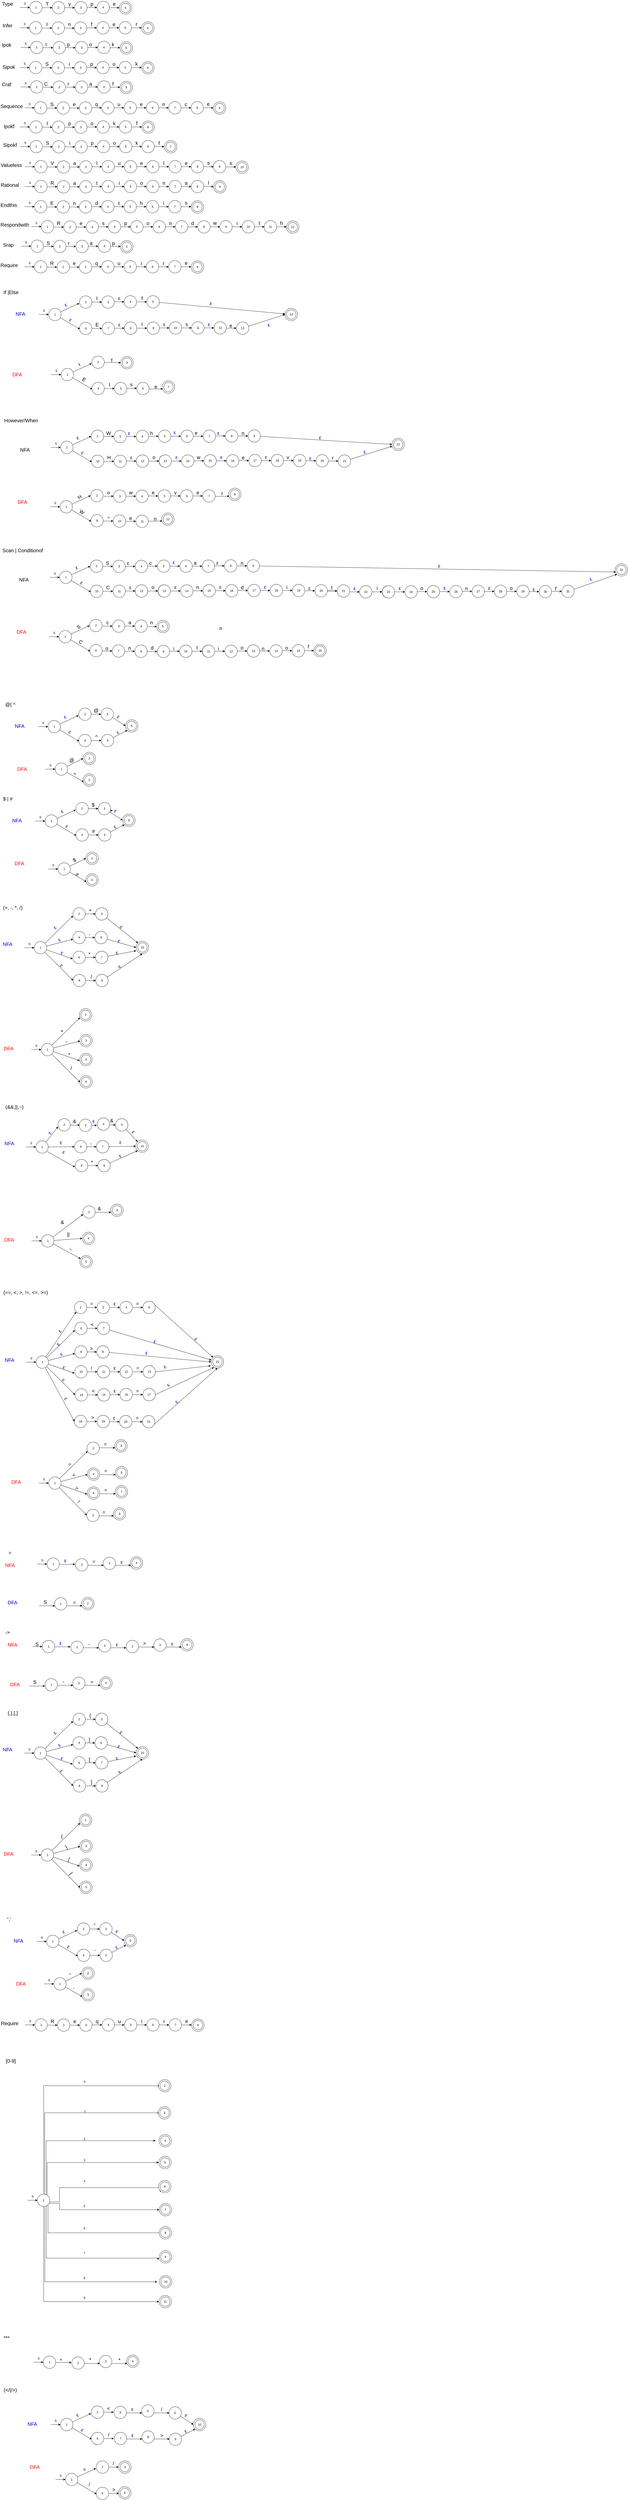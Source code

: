 <mxfile version="17.4.2" type="device" pages="2"><diagram id="tE04i6vz4bsbZcoANPgv" name="Page-1"><mxGraphModel dx="1447" dy="922" grid="1" gridSize="10" guides="1" tooltips="1" connect="1" arrows="1" fold="1" page="1" pageScale="1" pageWidth="850" pageHeight="1100" math="0" shadow="0"><root><mxCell id="0"/><mxCell id="1" parent="0"/><mxCell id="Mt4XnVtyDTMF0VetExJk-10" style="edgeStyle=none;rounded=0;orthogonalLoop=1;jettySize=auto;html=1;" parent="1" edge="1"><mxGeometry relative="1" as="geometry"><mxPoint x="120" y="30" as="targetPoint"/><mxPoint x="80" y="30" as="sourcePoint"/></mxGeometry></mxCell><mxCell id="Mt4XnVtyDTMF0VetExJk-1" value="1" style="ellipse;whiteSpace=wrap;html=1;aspect=fixed;" parent="1" vertex="1"><mxGeometry x="120" y="5" width="50" height="50" as="geometry"/></mxCell><mxCell id="Mt4XnVtyDTMF0VetExJk-11" value="S" style="text;html=1;align=center;verticalAlign=middle;resizable=0;points=[];autosize=1;strokeColor=none;fillColor=none;" parent="1" vertex="1"><mxGeometry x="90" y="5" width="20" height="20" as="geometry"/></mxCell><mxCell id="Mt4XnVtyDTMF0VetExJk-12" style="edgeStyle=none;rounded=0;orthogonalLoop=1;jettySize=auto;html=1;" parent="1" edge="1"><mxGeometry relative="1" as="geometry"><mxPoint x="211.0" y="31" as="targetPoint"/><mxPoint x="171" y="31" as="sourcePoint"/></mxGeometry></mxCell><mxCell id="Mt4XnVtyDTMF0VetExJk-13" value="2" style="ellipse;whiteSpace=wrap;html=1;aspect=fixed;" parent="1" vertex="1"><mxGeometry x="211" y="6" width="50" height="50" as="geometry"/></mxCell><mxCell id="Mt4XnVtyDTMF0VetExJk-14" style="edgeStyle=none;rounded=0;orthogonalLoop=1;jettySize=auto;html=1;" parent="1" edge="1"><mxGeometry relative="1" as="geometry"><mxPoint x="301.0" y="31" as="targetPoint"/><mxPoint x="261" y="31" as="sourcePoint"/></mxGeometry></mxCell><mxCell id="Mt4XnVtyDTMF0VetExJk-15" value="3" style="ellipse;whiteSpace=wrap;html=1;aspect=fixed;" parent="1" vertex="1"><mxGeometry x="301" y="6" width="50" height="50" as="geometry"/></mxCell><mxCell id="Mt4XnVtyDTMF0VetExJk-16" style="edgeStyle=none;rounded=0;orthogonalLoop=1;jettySize=auto;html=1;" parent="1" edge="1"><mxGeometry relative="1" as="geometry"><mxPoint x="391.0" y="30" as="targetPoint"/><mxPoint x="351" y="30" as="sourcePoint"/></mxGeometry></mxCell><mxCell id="Mt4XnVtyDTMF0VetExJk-17" value="4" style="ellipse;whiteSpace=wrap;html=1;aspect=fixed;" parent="1" vertex="1"><mxGeometry x="391" y="5" width="50" height="50" as="geometry"/></mxCell><mxCell id="Mt4XnVtyDTMF0VetExJk-19" style="edgeStyle=none;rounded=0;orthogonalLoop=1;jettySize=auto;html=1;" parent="1" edge="1"><mxGeometry relative="1" as="geometry"><mxPoint x="481.0" y="31" as="targetPoint"/><mxPoint x="441" y="31" as="sourcePoint"/></mxGeometry></mxCell><mxCell id="Mt4XnVtyDTMF0VetExJk-25" value="Type" style="text;html=1;align=center;verticalAlign=middle;resizable=0;points=[];autosize=1;strokeColor=none;fillColor=none;strokeWidth=0;fontSize=20;" parent="1" vertex="1"><mxGeometry width="60" height="30" as="geometry"/></mxCell><mxCell id="Mt4XnVtyDTMF0VetExJk-28" value="T" style="text;html=1;align=center;verticalAlign=middle;resizable=0;points=[];autosize=1;strokeColor=none;fillColor=none;fontSize=20;" parent="1" vertex="1"><mxGeometry x="175" width="30" height="30" as="geometry"/></mxCell><mxCell id="Mt4XnVtyDTMF0VetExJk-29" value="y" style="text;html=1;align=center;verticalAlign=middle;resizable=0;points=[];autosize=1;strokeColor=none;fillColor=none;fontSize=20;" parent="1" vertex="1"><mxGeometry x="265" width="30" height="30" as="geometry"/></mxCell><mxCell id="Mt4XnVtyDTMF0VetExJk-30" value="p" style="text;html=1;align=center;verticalAlign=middle;resizable=0;points=[];autosize=1;strokeColor=none;fillColor=none;fontSize=20;" parent="1" vertex="1"><mxGeometry x="355" width="30" height="30" as="geometry"/></mxCell><mxCell id="Mt4XnVtyDTMF0VetExJk-31" value="e" style="text;html=1;align=center;verticalAlign=middle;resizable=0;points=[];autosize=1;strokeColor=none;fillColor=none;fontSize=20;" parent="1" vertex="1"><mxGeometry x="445" width="30" height="30" as="geometry"/></mxCell><mxCell id="Mt4XnVtyDTMF0VetExJk-36" value="" style="ellipse;whiteSpace=wrap;html=1;aspect=fixed;" parent="1" vertex="1"><mxGeometry x="481" y="7" width="50" height="50" as="geometry"/></mxCell><mxCell id="Mt4XnVtyDTMF0VetExJk-38" value="5" style="ellipse;whiteSpace=wrap;html=1;aspect=fixed;" parent="1" vertex="1"><mxGeometry x="487" y="13" width="38" height="38" as="geometry"/></mxCell><mxCell id="Mt4XnVtyDTMF0VetExJk-39" value="Infer" style="text;html=1;align=center;verticalAlign=middle;resizable=0;points=[];autosize=1;strokeColor=none;fillColor=none;fontSize=20;fontColor=#000000;" parent="1" vertex="1"><mxGeometry y="87" width="60" height="30" as="geometry"/></mxCell><mxCell id="Mt4XnVtyDTMF0VetExJk-56" style="edgeStyle=none;rounded=0;orthogonalLoop=1;jettySize=auto;html=1;" parent="1" edge="1"><mxGeometry relative="1" as="geometry"><mxPoint x="119" y="112" as="targetPoint"/><mxPoint x="79" y="112" as="sourcePoint"/></mxGeometry></mxCell><mxCell id="Mt4XnVtyDTMF0VetExJk-57" value="1" style="ellipse;whiteSpace=wrap;html=1;aspect=fixed;" parent="1" vertex="1"><mxGeometry x="119" y="87" width="50" height="50" as="geometry"/></mxCell><mxCell id="Mt4XnVtyDTMF0VetExJk-58" value="S" style="text;html=1;align=center;verticalAlign=middle;resizable=0;points=[];autosize=1;strokeColor=none;fillColor=none;" parent="1" vertex="1"><mxGeometry x="89" y="87" width="20" height="20" as="geometry"/></mxCell><mxCell id="Mt4XnVtyDTMF0VetExJk-59" style="edgeStyle=none;rounded=0;orthogonalLoop=1;jettySize=auto;html=1;" parent="1" edge="1"><mxGeometry relative="1" as="geometry"><mxPoint x="210.0" y="113.0" as="targetPoint"/><mxPoint x="170" y="113.0" as="sourcePoint"/></mxGeometry></mxCell><mxCell id="Mt4XnVtyDTMF0VetExJk-60" value="2" style="ellipse;whiteSpace=wrap;html=1;aspect=fixed;" parent="1" vertex="1"><mxGeometry x="210" y="88" width="50" height="50" as="geometry"/></mxCell><mxCell id="Mt4XnVtyDTMF0VetExJk-61" style="edgeStyle=none;rounded=0;orthogonalLoop=1;jettySize=auto;html=1;" parent="1" edge="1"><mxGeometry relative="1" as="geometry"><mxPoint x="300.0" y="113.0" as="targetPoint"/><mxPoint x="260" y="113.0" as="sourcePoint"/></mxGeometry></mxCell><mxCell id="Mt4XnVtyDTMF0VetExJk-62" value="3" style="ellipse;whiteSpace=wrap;html=1;aspect=fixed;" parent="1" vertex="1"><mxGeometry x="300" y="88" width="50" height="50" as="geometry"/></mxCell><mxCell id="Mt4XnVtyDTMF0VetExJk-63" style="edgeStyle=none;rounded=0;orthogonalLoop=1;jettySize=auto;html=1;" parent="1" edge="1"><mxGeometry relative="1" as="geometry"><mxPoint x="390" y="112" as="targetPoint"/><mxPoint x="350" y="112" as="sourcePoint"/></mxGeometry></mxCell><mxCell id="Mt4XnVtyDTMF0VetExJk-64" value="4" style="ellipse;whiteSpace=wrap;html=1;aspect=fixed;" parent="1" vertex="1"><mxGeometry x="390" y="87" width="50" height="50" as="geometry"/></mxCell><mxCell id="Mt4XnVtyDTMF0VetExJk-65" style="edgeStyle=none;rounded=0;orthogonalLoop=1;jettySize=auto;html=1;" parent="1" edge="1"><mxGeometry relative="1" as="geometry"><mxPoint x="571.0" y="112.0" as="targetPoint"/><mxPoint x="531" y="112.0" as="sourcePoint"/></mxGeometry></mxCell><mxCell id="Mt4XnVtyDTMF0VetExJk-66" value="I" style="text;html=1;align=center;verticalAlign=middle;resizable=0;points=[];autosize=1;strokeColor=none;fillColor=none;fontSize=20;" parent="1" vertex="1"><mxGeometry x="179" y="82" width="20" height="30" as="geometry"/></mxCell><mxCell id="Mt4XnVtyDTMF0VetExJk-67" value="n" style="text;html=1;align=center;verticalAlign=middle;resizable=0;points=[];autosize=1;strokeColor=none;fillColor=none;fontSize=20;" parent="1" vertex="1"><mxGeometry x="264" y="82" width="30" height="30" as="geometry"/></mxCell><mxCell id="Mt4XnVtyDTMF0VetExJk-68" value="f" style="text;html=1;align=center;verticalAlign=middle;resizable=0;points=[];autosize=1;strokeColor=none;fillColor=none;fontSize=20;" parent="1" vertex="1"><mxGeometry x="359" y="82" width="20" height="30" as="geometry"/></mxCell><mxCell id="Mt4XnVtyDTMF0VetExJk-69" value="r" style="text;html=1;align=center;verticalAlign=middle;resizable=0;points=[];autosize=1;strokeColor=none;fillColor=none;fontSize=20;" parent="1" vertex="1"><mxGeometry x="540" y="81" width="20" height="30" as="geometry"/></mxCell><mxCell id="Mt4XnVtyDTMF0VetExJk-70" value="" style="ellipse;whiteSpace=wrap;html=1;aspect=fixed;" parent="1" vertex="1"><mxGeometry x="571" y="88" width="50" height="50" as="geometry"/></mxCell><mxCell id="Mt4XnVtyDTMF0VetExJk-71" value="6" style="ellipse;whiteSpace=wrap;html=1;aspect=fixed;" parent="1" vertex="1"><mxGeometry x="577" y="94" width="38" height="38" as="geometry"/></mxCell><mxCell id="Mt4XnVtyDTMF0VetExJk-72" style="edgeStyle=none;rounded=0;orthogonalLoop=1;jettySize=auto;html=1;" parent="1" edge="1"><mxGeometry relative="1" as="geometry"><mxPoint x="480" y="112" as="targetPoint"/><mxPoint x="440" y="112" as="sourcePoint"/></mxGeometry></mxCell><mxCell id="Mt4XnVtyDTMF0VetExJk-73" value="5" style="ellipse;whiteSpace=wrap;html=1;aspect=fixed;" parent="1" vertex="1"><mxGeometry x="480" y="87" width="50" height="50" as="geometry"/></mxCell><mxCell id="Mt4XnVtyDTMF0VetExJk-74" value="e" style="text;html=1;align=center;verticalAlign=middle;resizable=0;points=[];autosize=1;strokeColor=none;fillColor=none;fontSize=20;" parent="1" vertex="1"><mxGeometry x="444" y="82" width="30" height="30" as="geometry"/></mxCell><mxCell id="Mt4XnVtyDTMF0VetExJk-75" value="Ipok" style="text;html=1;align=center;verticalAlign=middle;resizable=0;points=[];autosize=1;strokeColor=none;fillColor=none;fontSize=20;fontColor=#000000;" parent="1" vertex="1"><mxGeometry x="1" y="165" width="50" height="30" as="geometry"/></mxCell><mxCell id="Mt4XnVtyDTMF0VetExJk-76" style="edgeStyle=none;rounded=0;orthogonalLoop=1;jettySize=auto;html=1;" parent="1" edge="1"><mxGeometry relative="1" as="geometry"><mxPoint x="123" y="191" as="targetPoint"/><mxPoint x="83" y="191" as="sourcePoint"/></mxGeometry></mxCell><mxCell id="Mt4XnVtyDTMF0VetExJk-77" value="1" style="ellipse;whiteSpace=wrap;html=1;aspect=fixed;" parent="1" vertex="1"><mxGeometry x="123" y="166" width="50" height="50" as="geometry"/></mxCell><mxCell id="Mt4XnVtyDTMF0VetExJk-78" value="S" style="text;html=1;align=center;verticalAlign=middle;resizable=0;points=[];autosize=1;strokeColor=none;fillColor=none;" parent="1" vertex="1"><mxGeometry x="93" y="166" width="20" height="20" as="geometry"/></mxCell><mxCell id="Mt4XnVtyDTMF0VetExJk-79" style="edgeStyle=none;rounded=0;orthogonalLoop=1;jettySize=auto;html=1;" parent="1" edge="1"><mxGeometry relative="1" as="geometry"><mxPoint x="214" y="192" as="targetPoint"/><mxPoint x="174" y="192" as="sourcePoint"/></mxGeometry></mxCell><mxCell id="Mt4XnVtyDTMF0VetExJk-80" value="2" style="ellipse;whiteSpace=wrap;html=1;aspect=fixed;" parent="1" vertex="1"><mxGeometry x="214" y="167" width="50" height="50" as="geometry"/></mxCell><mxCell id="Mt4XnVtyDTMF0VetExJk-81" style="edgeStyle=none;rounded=0;orthogonalLoop=1;jettySize=auto;html=1;" parent="1" edge="1"><mxGeometry relative="1" as="geometry"><mxPoint x="304" y="192" as="targetPoint"/><mxPoint x="264" y="192" as="sourcePoint"/></mxGeometry></mxCell><mxCell id="Mt4XnVtyDTMF0VetExJk-82" value="3" style="ellipse;whiteSpace=wrap;html=1;aspect=fixed;" parent="1" vertex="1"><mxGeometry x="304" y="167" width="50" height="50" as="geometry"/></mxCell><mxCell id="Mt4XnVtyDTMF0VetExJk-83" style="edgeStyle=none;rounded=0;orthogonalLoop=1;jettySize=auto;html=1;" parent="1" edge="1"><mxGeometry relative="1" as="geometry"><mxPoint x="394" y="191" as="targetPoint"/><mxPoint x="354" y="191" as="sourcePoint"/></mxGeometry></mxCell><mxCell id="Mt4XnVtyDTMF0VetExJk-84" value="4" style="ellipse;whiteSpace=wrap;html=1;aspect=fixed;" parent="1" vertex="1"><mxGeometry x="394" y="166" width="50" height="50" as="geometry"/></mxCell><mxCell id="Mt4XnVtyDTMF0VetExJk-85" style="edgeStyle=none;rounded=0;orthogonalLoop=1;jettySize=auto;html=1;" parent="1" edge="1"><mxGeometry relative="1" as="geometry"><mxPoint x="484.0" y="192" as="targetPoint"/><mxPoint x="444" y="192" as="sourcePoint"/></mxGeometry></mxCell><mxCell id="Mt4XnVtyDTMF0VetExJk-86" value="I" style="text;html=1;align=center;verticalAlign=middle;resizable=0;points=[];autosize=1;strokeColor=none;fillColor=none;fontSize=20;" parent="1" vertex="1"><mxGeometry x="175" y="163" width="20" height="30" as="geometry"/></mxCell><mxCell id="Mt4XnVtyDTMF0VetExJk-87" value="p" style="text;html=1;align=center;verticalAlign=middle;resizable=0;points=[];autosize=1;strokeColor=none;fillColor=none;fontSize=20;" parent="1" vertex="1"><mxGeometry x="260" y="163" width="30" height="30" as="geometry"/></mxCell><mxCell id="Mt4XnVtyDTMF0VetExJk-88" value="o" style="text;html=1;align=center;verticalAlign=middle;resizable=0;points=[];autosize=1;strokeColor=none;fillColor=none;fontSize=20;" parent="1" vertex="1"><mxGeometry x="350" y="163" width="30" height="30" as="geometry"/></mxCell><mxCell id="Mt4XnVtyDTMF0VetExJk-89" value="k" style="text;html=1;align=center;verticalAlign=middle;resizable=0;points=[];autosize=1;strokeColor=none;fillColor=none;fontSize=20;" parent="1" vertex="1"><mxGeometry x="440" y="163" width="30" height="30" as="geometry"/></mxCell><mxCell id="Mt4XnVtyDTMF0VetExJk-90" value="" style="ellipse;whiteSpace=wrap;html=1;aspect=fixed;" parent="1" vertex="1"><mxGeometry x="484" y="168" width="50" height="50" as="geometry"/></mxCell><mxCell id="Mt4XnVtyDTMF0VetExJk-91" value="5" style="ellipse;whiteSpace=wrap;html=1;aspect=fixed;" parent="1" vertex="1"><mxGeometry x="490" y="174" width="38" height="38" as="geometry"/></mxCell><mxCell id="Mt4XnVtyDTMF0VetExJk-92" value="Sipok" style="text;html=1;align=center;verticalAlign=middle;resizable=0;points=[];autosize=1;strokeColor=none;fillColor=none;fontSize=20;fontColor=#000000;" parent="1" vertex="1"><mxGeometry y="254" width="70" height="30" as="geometry"/></mxCell><mxCell id="Mt4XnVtyDTMF0VetExJk-93" style="edgeStyle=none;rounded=0;orthogonalLoop=1;jettySize=auto;html=1;" parent="1" edge="1"><mxGeometry relative="1" as="geometry"><mxPoint x="119" y="272" as="targetPoint"/><mxPoint x="79" y="272" as="sourcePoint"/></mxGeometry></mxCell><mxCell id="Mt4XnVtyDTMF0VetExJk-94" value="1" style="ellipse;whiteSpace=wrap;html=1;aspect=fixed;" parent="1" vertex="1"><mxGeometry x="119" y="247" width="50" height="50" as="geometry"/></mxCell><mxCell id="Mt4XnVtyDTMF0VetExJk-95" value="S" style="text;html=1;align=center;verticalAlign=middle;resizable=0;points=[];autosize=1;strokeColor=none;fillColor=none;" parent="1" vertex="1"><mxGeometry x="89" y="247" width="20" height="20" as="geometry"/></mxCell><mxCell id="Mt4XnVtyDTMF0VetExJk-96" style="edgeStyle=none;rounded=0;orthogonalLoop=1;jettySize=auto;html=1;" parent="1" edge="1"><mxGeometry relative="1" as="geometry"><mxPoint x="210.0" y="273" as="targetPoint"/><mxPoint x="170" y="273" as="sourcePoint"/></mxGeometry></mxCell><mxCell id="Mt4XnVtyDTMF0VetExJk-97" value="2" style="ellipse;whiteSpace=wrap;html=1;aspect=fixed;" parent="1" vertex="1"><mxGeometry x="210" y="248" width="50" height="50" as="geometry"/></mxCell><mxCell id="Mt4XnVtyDTMF0VetExJk-98" style="edgeStyle=none;rounded=0;orthogonalLoop=1;jettySize=auto;html=1;" parent="1" edge="1"><mxGeometry relative="1" as="geometry"><mxPoint x="300.0" y="273" as="targetPoint"/><mxPoint x="260" y="273" as="sourcePoint"/></mxGeometry></mxCell><mxCell id="Mt4XnVtyDTMF0VetExJk-99" value="3" style="ellipse;whiteSpace=wrap;html=1;aspect=fixed;" parent="1" vertex="1"><mxGeometry x="300" y="248" width="50" height="50" as="geometry"/></mxCell><mxCell id="Mt4XnVtyDTMF0VetExJk-100" style="edgeStyle=none;rounded=0;orthogonalLoop=1;jettySize=auto;html=1;" parent="1" edge="1"><mxGeometry relative="1" as="geometry"><mxPoint x="390" y="272" as="targetPoint"/><mxPoint x="350" y="272" as="sourcePoint"/></mxGeometry></mxCell><mxCell id="Mt4XnVtyDTMF0VetExJk-101" value="4" style="ellipse;whiteSpace=wrap;html=1;aspect=fixed;" parent="1" vertex="1"><mxGeometry x="390" y="247" width="50" height="50" as="geometry"/></mxCell><mxCell id="Mt4XnVtyDTMF0VetExJk-102" style="edgeStyle=none;rounded=0;orthogonalLoop=1;jettySize=auto;html=1;" parent="1" edge="1"><mxGeometry relative="1" as="geometry"><mxPoint x="571.0" y="272" as="targetPoint"/><mxPoint x="531" y="272" as="sourcePoint"/></mxGeometry></mxCell><mxCell id="Mt4XnVtyDTMF0VetExJk-103" value="S" style="text;html=1;align=center;verticalAlign=middle;resizable=0;points=[];autosize=1;strokeColor=none;fillColor=none;fontSize=20;" parent="1" vertex="1"><mxGeometry x="174" y="242" width="30" height="30" as="geometry"/></mxCell><mxCell id="Mt4XnVtyDTMF0VetExJk-104" value="i" style="text;html=1;align=center;verticalAlign=middle;resizable=0;points=[];autosize=1;strokeColor=none;fillColor=none;fontSize=20;" parent="1" vertex="1"><mxGeometry x="269" y="242" width="20" height="30" as="geometry"/></mxCell><mxCell id="Mt4XnVtyDTMF0VetExJk-105" value="p" style="text;html=1;align=center;verticalAlign=middle;resizable=0;points=[];autosize=1;strokeColor=none;fillColor=none;fontSize=20;" parent="1" vertex="1"><mxGeometry x="354" y="242" width="30" height="30" as="geometry"/></mxCell><mxCell id="Mt4XnVtyDTMF0VetExJk-106" value="k" style="text;html=1;align=center;verticalAlign=middle;resizable=0;points=[];autosize=1;strokeColor=none;fillColor=none;fontSize=20;" parent="1" vertex="1"><mxGeometry x="535" y="241" width="30" height="30" as="geometry"/></mxCell><mxCell id="Mt4XnVtyDTMF0VetExJk-107" value="" style="ellipse;whiteSpace=wrap;html=1;aspect=fixed;" parent="1" vertex="1"><mxGeometry x="571" y="248" width="50" height="50" as="geometry"/></mxCell><mxCell id="Mt4XnVtyDTMF0VetExJk-108" value="6" style="ellipse;whiteSpace=wrap;html=1;aspect=fixed;" parent="1" vertex="1"><mxGeometry x="577" y="254" width="38" height="38" as="geometry"/></mxCell><mxCell id="Mt4XnVtyDTMF0VetExJk-109" style="edgeStyle=none;rounded=0;orthogonalLoop=1;jettySize=auto;html=1;" parent="1" edge="1"><mxGeometry relative="1" as="geometry"><mxPoint x="480" y="272" as="targetPoint"/><mxPoint x="440" y="272" as="sourcePoint"/></mxGeometry></mxCell><mxCell id="Mt4XnVtyDTMF0VetExJk-110" value="5" style="ellipse;whiteSpace=wrap;html=1;aspect=fixed;" parent="1" vertex="1"><mxGeometry x="480" y="247" width="50" height="50" as="geometry"/></mxCell><mxCell id="Mt4XnVtyDTMF0VetExJk-111" value="o" style="text;html=1;align=center;verticalAlign=middle;resizable=0;points=[];autosize=1;strokeColor=none;fillColor=none;fontSize=20;" parent="1" vertex="1"><mxGeometry x="444" y="242" width="30" height="30" as="geometry"/></mxCell><mxCell id="Mt4XnVtyDTMF0VetExJk-112" value="Craf" style="text;html=1;align=center;verticalAlign=middle;resizable=0;points=[];autosize=1;strokeColor=none;fillColor=none;fontSize=20;fontColor=#000000;" parent="1" vertex="1"><mxGeometry x="1" y="324" width="50" height="30" as="geometry"/></mxCell><mxCell id="Mt4XnVtyDTMF0VetExJk-113" style="edgeStyle=none;rounded=0;orthogonalLoop=1;jettySize=auto;html=1;" parent="1" edge="1"><mxGeometry relative="1" as="geometry"><mxPoint x="123" y="350" as="targetPoint"/><mxPoint x="83" y="350" as="sourcePoint"/></mxGeometry></mxCell><mxCell id="Mt4XnVtyDTMF0VetExJk-114" value="1" style="ellipse;whiteSpace=wrap;html=1;aspect=fixed;" parent="1" vertex="1"><mxGeometry x="123" y="325" width="50" height="50" as="geometry"/></mxCell><mxCell id="Mt4XnVtyDTMF0VetExJk-115" value="S" style="text;html=1;align=center;verticalAlign=middle;resizable=0;points=[];autosize=1;strokeColor=none;fillColor=none;" parent="1" vertex="1"><mxGeometry x="93" y="325" width="20" height="20" as="geometry"/></mxCell><mxCell id="Mt4XnVtyDTMF0VetExJk-116" style="edgeStyle=none;rounded=0;orthogonalLoop=1;jettySize=auto;html=1;" parent="1" edge="1"><mxGeometry relative="1" as="geometry"><mxPoint x="214" y="351" as="targetPoint"/><mxPoint x="174" y="351" as="sourcePoint"/></mxGeometry></mxCell><mxCell id="Mt4XnVtyDTMF0VetExJk-117" value="2" style="ellipse;whiteSpace=wrap;html=1;aspect=fixed;" parent="1" vertex="1"><mxGeometry x="214" y="326" width="50" height="50" as="geometry"/></mxCell><mxCell id="Mt4XnVtyDTMF0VetExJk-118" style="edgeStyle=none;rounded=0;orthogonalLoop=1;jettySize=auto;html=1;" parent="1" edge="1"><mxGeometry relative="1" as="geometry"><mxPoint x="304" y="351" as="targetPoint"/><mxPoint x="264" y="351" as="sourcePoint"/></mxGeometry></mxCell><mxCell id="Mt4XnVtyDTMF0VetExJk-119" value="3" style="ellipse;whiteSpace=wrap;html=1;aspect=fixed;" parent="1" vertex="1"><mxGeometry x="304" y="326" width="50" height="50" as="geometry"/></mxCell><mxCell id="Mt4XnVtyDTMF0VetExJk-120" style="edgeStyle=none;rounded=0;orthogonalLoop=1;jettySize=auto;html=1;" parent="1" edge="1"><mxGeometry relative="1" as="geometry"><mxPoint x="394" y="350" as="targetPoint"/><mxPoint x="354" y="350" as="sourcePoint"/></mxGeometry></mxCell><mxCell id="Mt4XnVtyDTMF0VetExJk-121" value="4" style="ellipse;whiteSpace=wrap;html=1;aspect=fixed;" parent="1" vertex="1"><mxGeometry x="394" y="325" width="50" height="50" as="geometry"/></mxCell><mxCell id="Mt4XnVtyDTMF0VetExJk-122" style="edgeStyle=none;rounded=0;orthogonalLoop=1;jettySize=auto;html=1;" parent="1" edge="1"><mxGeometry relative="1" as="geometry"><mxPoint x="484.0" y="351" as="targetPoint"/><mxPoint x="444" y="351" as="sourcePoint"/></mxGeometry></mxCell><mxCell id="Mt4XnVtyDTMF0VetExJk-123" value="C" style="text;html=1;align=center;verticalAlign=middle;resizable=0;points=[];autosize=1;strokeColor=none;fillColor=none;fontSize=20;" parent="1" vertex="1"><mxGeometry x="170" y="322" width="30" height="30" as="geometry"/></mxCell><mxCell id="Mt4XnVtyDTMF0VetExJk-124" value="r" style="text;html=1;align=center;verticalAlign=middle;resizable=0;points=[];autosize=1;strokeColor=none;fillColor=none;fontSize=20;" parent="1" vertex="1"><mxGeometry x="265" y="322" width="20" height="30" as="geometry"/></mxCell><mxCell id="Mt4XnVtyDTMF0VetExJk-125" value="a" style="text;html=1;align=center;verticalAlign=middle;resizable=0;points=[];autosize=1;strokeColor=none;fillColor=none;fontSize=20;" parent="1" vertex="1"><mxGeometry x="350" y="322" width="30" height="30" as="geometry"/></mxCell><mxCell id="Mt4XnVtyDTMF0VetExJk-126" value="f" style="text;html=1;align=center;verticalAlign=middle;resizable=0;points=[];autosize=1;strokeColor=none;fillColor=none;fontSize=20;" parent="1" vertex="1"><mxGeometry x="445" y="322" width="20" height="30" as="geometry"/></mxCell><mxCell id="Mt4XnVtyDTMF0VetExJk-127" value="" style="ellipse;whiteSpace=wrap;html=1;aspect=fixed;" parent="1" vertex="1"><mxGeometry x="484" y="327" width="50" height="50" as="geometry"/></mxCell><mxCell id="Mt4XnVtyDTMF0VetExJk-128" value="5" style="ellipse;whiteSpace=wrap;html=1;aspect=fixed;" parent="1" vertex="1"><mxGeometry x="490" y="333" width="38" height="38" as="geometry"/></mxCell><mxCell id="Mt4XnVtyDTMF0VetExJk-129" value="Sequence" style="text;html=1;align=left;verticalAlign=middle;resizable=0;points=[];autosize=1;strokeColor=none;fillColor=none;fontSize=20;fontColor=#000000;" parent="1" vertex="1"><mxGeometry y="412" width="110" height="30" as="geometry"/></mxCell><mxCell id="Mt4XnVtyDTMF0VetExJk-130" style="edgeStyle=none;rounded=0;orthogonalLoop=1;jettySize=auto;html=1;" parent="1" edge="1"><mxGeometry relative="1" as="geometry"><mxPoint x="139" y="434" as="targetPoint"/><mxPoint x="99" y="434" as="sourcePoint"/></mxGeometry></mxCell><mxCell id="Mt4XnVtyDTMF0VetExJk-131" value="1" style="ellipse;whiteSpace=wrap;html=1;aspect=fixed;" parent="1" vertex="1"><mxGeometry x="139" y="409" width="50" height="50" as="geometry"/></mxCell><mxCell id="Mt4XnVtyDTMF0VetExJk-132" value="S" style="text;html=1;align=center;verticalAlign=middle;resizable=0;points=[];autosize=1;strokeColor=none;fillColor=none;" parent="1" vertex="1"><mxGeometry x="109" y="409" width="20" height="20" as="geometry"/></mxCell><mxCell id="Mt4XnVtyDTMF0VetExJk-133" style="edgeStyle=none;rounded=0;orthogonalLoop=1;jettySize=auto;html=1;" parent="1" edge="1"><mxGeometry relative="1" as="geometry"><mxPoint x="230.0" y="435" as="targetPoint"/><mxPoint x="190" y="435" as="sourcePoint"/></mxGeometry></mxCell><mxCell id="Mt4XnVtyDTMF0VetExJk-134" value="2" style="ellipse;whiteSpace=wrap;html=1;aspect=fixed;" parent="1" vertex="1"><mxGeometry x="230" y="410" width="50" height="50" as="geometry"/></mxCell><mxCell id="Mt4XnVtyDTMF0VetExJk-135" style="edgeStyle=none;rounded=0;orthogonalLoop=1;jettySize=auto;html=1;" parent="1" edge="1"><mxGeometry relative="1" as="geometry"><mxPoint x="320" y="435" as="targetPoint"/><mxPoint x="280" y="435" as="sourcePoint"/></mxGeometry></mxCell><mxCell id="Mt4XnVtyDTMF0VetExJk-136" value="3" style="ellipse;whiteSpace=wrap;html=1;aspect=fixed;" parent="1" vertex="1"><mxGeometry x="320" y="410" width="50" height="50" as="geometry"/></mxCell><mxCell id="Mt4XnVtyDTMF0VetExJk-137" style="edgeStyle=none;rounded=0;orthogonalLoop=1;jettySize=auto;html=1;" parent="1" edge="1"><mxGeometry relative="1" as="geometry"><mxPoint x="410" y="434" as="targetPoint"/><mxPoint x="370" y="434" as="sourcePoint"/></mxGeometry></mxCell><mxCell id="Mt4XnVtyDTMF0VetExJk-138" value="4" style="ellipse;whiteSpace=wrap;html=1;aspect=fixed;" parent="1" vertex="1"><mxGeometry x="410" y="409" width="50" height="50" as="geometry"/></mxCell><mxCell id="Mt4XnVtyDTMF0VetExJk-139" style="edgeStyle=none;rounded=0;orthogonalLoop=1;jettySize=auto;html=1;" parent="1" edge="1"><mxGeometry relative="1" as="geometry"><mxPoint x="860.0" y="434" as="targetPoint"/><mxPoint x="820.0" y="434" as="sourcePoint"/></mxGeometry></mxCell><mxCell id="Mt4XnVtyDTMF0VetExJk-140" value="S" style="text;html=1;align=center;verticalAlign=middle;resizable=0;points=[];autosize=1;strokeColor=none;fillColor=none;fontSize=20;" parent="1" vertex="1"><mxGeometry x="194" y="404" width="30" height="30" as="geometry"/></mxCell><mxCell id="Mt4XnVtyDTMF0VetExJk-141" value="e" style="text;html=1;align=center;verticalAlign=middle;resizable=0;points=[];autosize=1;strokeColor=none;fillColor=none;fontSize=20;" parent="1" vertex="1"><mxGeometry x="284" y="404" width="30" height="30" as="geometry"/></mxCell><mxCell id="Mt4XnVtyDTMF0VetExJk-142" value="q" style="text;html=1;align=center;verticalAlign=middle;resizable=0;points=[];autosize=1;strokeColor=none;fillColor=none;fontSize=20;" parent="1" vertex="1"><mxGeometry x="374" y="404" width="30" height="30" as="geometry"/></mxCell><mxCell id="Mt4XnVtyDTMF0VetExJk-143" value="e" style="text;html=1;align=center;verticalAlign=middle;resizable=0;points=[];autosize=1;strokeColor=none;fillColor=none;fontSize=20;" parent="1" vertex="1"><mxGeometry x="824" y="403" width="30" height="30" as="geometry"/></mxCell><mxCell id="Mt4XnVtyDTMF0VetExJk-144" value="" style="ellipse;whiteSpace=wrap;html=1;aspect=fixed;" parent="1" vertex="1"><mxGeometry x="860" y="410" width="50" height="50" as="geometry"/></mxCell><mxCell id="Mt4XnVtyDTMF0VetExJk-145" value="9" style="ellipse;whiteSpace=wrap;html=1;aspect=fixed;" parent="1" vertex="1"><mxGeometry x="866" y="416" width="38" height="38" as="geometry"/></mxCell><mxCell id="Mt4XnVtyDTMF0VetExJk-146" style="edgeStyle=none;rounded=0;orthogonalLoop=1;jettySize=auto;html=1;" parent="1" edge="1"><mxGeometry relative="1" as="geometry"><mxPoint x="500" y="434" as="targetPoint"/><mxPoint x="460" y="434" as="sourcePoint"/></mxGeometry></mxCell><mxCell id="Mt4XnVtyDTMF0VetExJk-147" value="5" style="ellipse;whiteSpace=wrap;html=1;aspect=fixed;" parent="1" vertex="1"><mxGeometry x="500" y="409" width="50" height="50" as="geometry"/></mxCell><mxCell id="Mt4XnVtyDTMF0VetExJk-148" value="u" style="text;html=1;align=center;verticalAlign=middle;resizable=0;points=[];autosize=1;strokeColor=none;fillColor=none;fontSize=20;" parent="1" vertex="1"><mxGeometry x="464" y="404" width="30" height="30" as="geometry"/></mxCell><mxCell id="Mt4XnVtyDTMF0VetExJk-155" style="edgeStyle=none;rounded=0;orthogonalLoop=1;jettySize=auto;html=1;" parent="1" edge="1"><mxGeometry relative="1" as="geometry"><mxPoint x="590" y="434" as="targetPoint"/><mxPoint x="550" y="434" as="sourcePoint"/></mxGeometry></mxCell><mxCell id="Mt4XnVtyDTMF0VetExJk-156" value="6" style="ellipse;whiteSpace=wrap;html=1;aspect=fixed;" parent="1" vertex="1"><mxGeometry x="590" y="409" width="50" height="50" as="geometry"/></mxCell><mxCell id="Mt4XnVtyDTMF0VetExJk-157" value="e" style="text;html=1;align=center;verticalAlign=middle;resizable=0;points=[];autosize=1;strokeColor=none;fillColor=none;fontSize=20;" parent="1" vertex="1"><mxGeometry x="554" y="404" width="30" height="30" as="geometry"/></mxCell><mxCell id="Mt4XnVtyDTMF0VetExJk-158" style="edgeStyle=none;rounded=0;orthogonalLoop=1;jettySize=auto;html=1;" parent="1" edge="1"><mxGeometry relative="1" as="geometry"><mxPoint x="680" y="434" as="targetPoint"/><mxPoint x="640" y="434" as="sourcePoint"/></mxGeometry></mxCell><mxCell id="Mt4XnVtyDTMF0VetExJk-159" value="7" style="ellipse;whiteSpace=wrap;html=1;aspect=fixed;" parent="1" vertex="1"><mxGeometry x="680" y="409" width="50" height="50" as="geometry"/></mxCell><mxCell id="Mt4XnVtyDTMF0VetExJk-160" value="n" style="text;html=1;align=center;verticalAlign=middle;resizable=0;points=[];autosize=1;strokeColor=none;fillColor=none;fontSize=20;" parent="1" vertex="1"><mxGeometry x="644" y="404" width="30" height="30" as="geometry"/></mxCell><mxCell id="Mt4XnVtyDTMF0VetExJk-161" style="edgeStyle=none;rounded=0;orthogonalLoop=1;jettySize=auto;html=1;" parent="1" edge="1"><mxGeometry relative="1" as="geometry"><mxPoint x="770" y="434" as="targetPoint"/><mxPoint x="730" y="434" as="sourcePoint"/></mxGeometry></mxCell><mxCell id="Mt4XnVtyDTMF0VetExJk-162" value="8" style="ellipse;whiteSpace=wrap;html=1;aspect=fixed;" parent="1" vertex="1"><mxGeometry x="770" y="409" width="50" height="50" as="geometry"/></mxCell><mxCell id="Mt4XnVtyDTMF0VetExJk-163" value="c" style="text;html=1;align=center;verticalAlign=middle;resizable=0;points=[];autosize=1;strokeColor=none;fillColor=none;fontSize=20;" parent="1" vertex="1"><mxGeometry x="734" y="404" width="30" height="30" as="geometry"/></mxCell><mxCell id="Mt4XnVtyDTMF0VetExJk-164" value="Ipokf" style="text;html=1;align=center;verticalAlign=middle;resizable=0;points=[];autosize=1;strokeColor=none;fillColor=none;fontSize=20;fontColor=#000000;" parent="1" vertex="1"><mxGeometry x="6" y="493" width="60" height="30" as="geometry"/></mxCell><mxCell id="Mt4XnVtyDTMF0VetExJk-165" style="edgeStyle=none;rounded=0;orthogonalLoop=1;jettySize=auto;html=1;" parent="1" edge="1"><mxGeometry relative="1" as="geometry"><mxPoint x="120" y="511" as="targetPoint"/><mxPoint x="80" y="511" as="sourcePoint"/></mxGeometry></mxCell><mxCell id="Mt4XnVtyDTMF0VetExJk-166" value="1" style="ellipse;whiteSpace=wrap;html=1;aspect=fixed;" parent="1" vertex="1"><mxGeometry x="120" y="486" width="50" height="50" as="geometry"/></mxCell><mxCell id="Mt4XnVtyDTMF0VetExJk-167" value="S" style="text;html=1;align=center;verticalAlign=middle;resizable=0;points=[];autosize=1;strokeColor=none;fillColor=none;" parent="1" vertex="1"><mxGeometry x="90" y="486" width="20" height="20" as="geometry"/></mxCell><mxCell id="Mt4XnVtyDTMF0VetExJk-168" style="edgeStyle=none;rounded=0;orthogonalLoop=1;jettySize=auto;html=1;" parent="1" edge="1"><mxGeometry relative="1" as="geometry"><mxPoint x="211.0" y="512" as="targetPoint"/><mxPoint x="171" y="512" as="sourcePoint"/></mxGeometry></mxCell><mxCell id="Mt4XnVtyDTMF0VetExJk-169" value="2" style="ellipse;whiteSpace=wrap;html=1;aspect=fixed;" parent="1" vertex="1"><mxGeometry x="211" y="487" width="50" height="50" as="geometry"/></mxCell><mxCell id="Mt4XnVtyDTMF0VetExJk-170" style="edgeStyle=none;rounded=0;orthogonalLoop=1;jettySize=auto;html=1;" parent="1" edge="1"><mxGeometry relative="1" as="geometry"><mxPoint x="301.0" y="512" as="targetPoint"/><mxPoint x="261.0" y="512" as="sourcePoint"/></mxGeometry></mxCell><mxCell id="Mt4XnVtyDTMF0VetExJk-171" value="3" style="ellipse;whiteSpace=wrap;html=1;aspect=fixed;" parent="1" vertex="1"><mxGeometry x="301" y="487" width="50" height="50" as="geometry"/></mxCell><mxCell id="Mt4XnVtyDTMF0VetExJk-172" style="edgeStyle=none;rounded=0;orthogonalLoop=1;jettySize=auto;html=1;" parent="1" edge="1"><mxGeometry relative="1" as="geometry"><mxPoint x="391.0" y="511" as="targetPoint"/><mxPoint x="351.0" y="511" as="sourcePoint"/></mxGeometry></mxCell><mxCell id="Mt4XnVtyDTMF0VetExJk-173" value="4" style="ellipse;whiteSpace=wrap;html=1;aspect=fixed;" parent="1" vertex="1"><mxGeometry x="391" y="486" width="50" height="50" as="geometry"/></mxCell><mxCell id="Mt4XnVtyDTMF0VetExJk-174" style="edgeStyle=none;rounded=0;orthogonalLoop=1;jettySize=auto;html=1;" parent="1" edge="1"><mxGeometry relative="1" as="geometry"><mxPoint x="572.0" y="511" as="targetPoint"/><mxPoint x="532" y="511" as="sourcePoint"/></mxGeometry></mxCell><mxCell id="Mt4XnVtyDTMF0VetExJk-175" value="I" style="text;html=1;align=center;verticalAlign=middle;resizable=0;points=[];autosize=1;strokeColor=none;fillColor=none;fontSize=20;" parent="1" vertex="1"><mxGeometry x="180" y="481" width="20" height="30" as="geometry"/></mxCell><mxCell id="Mt4XnVtyDTMF0VetExJk-176" value="p" style="text;html=1;align=center;verticalAlign=middle;resizable=0;points=[];autosize=1;strokeColor=none;fillColor=none;fontSize=20;" parent="1" vertex="1"><mxGeometry x="265" y="481" width="30" height="30" as="geometry"/></mxCell><mxCell id="Mt4XnVtyDTMF0VetExJk-177" value="o" style="text;html=1;align=center;verticalAlign=middle;resizable=0;points=[];autosize=1;strokeColor=none;fillColor=none;fontSize=20;" parent="1" vertex="1"><mxGeometry x="355" y="481" width="30" height="30" as="geometry"/></mxCell><mxCell id="Mt4XnVtyDTMF0VetExJk-178" value="f" style="text;html=1;align=center;verticalAlign=middle;resizable=0;points=[];autosize=1;strokeColor=none;fillColor=none;fontSize=20;" parent="1" vertex="1"><mxGeometry x="541" y="480" width="20" height="30" as="geometry"/></mxCell><mxCell id="Mt4XnVtyDTMF0VetExJk-179" value="" style="ellipse;whiteSpace=wrap;html=1;aspect=fixed;" parent="1" vertex="1"><mxGeometry x="572" y="487" width="50" height="50" as="geometry"/></mxCell><mxCell id="Mt4XnVtyDTMF0VetExJk-180" value="6" style="ellipse;whiteSpace=wrap;html=1;aspect=fixed;" parent="1" vertex="1"><mxGeometry x="578" y="493" width="38" height="38" as="geometry"/></mxCell><mxCell id="Mt4XnVtyDTMF0VetExJk-181" style="edgeStyle=none;rounded=0;orthogonalLoop=1;jettySize=auto;html=1;" parent="1" edge="1"><mxGeometry relative="1" as="geometry"><mxPoint x="481.0" y="511" as="targetPoint"/><mxPoint x="441.0" y="511" as="sourcePoint"/></mxGeometry></mxCell><mxCell id="Mt4XnVtyDTMF0VetExJk-182" value="5" style="ellipse;whiteSpace=wrap;html=1;aspect=fixed;" parent="1" vertex="1"><mxGeometry x="481" y="486" width="50" height="50" as="geometry"/></mxCell><mxCell id="Mt4XnVtyDTMF0VetExJk-183" value="k" style="text;html=1;align=center;verticalAlign=middle;resizable=0;points=[];autosize=1;strokeColor=none;fillColor=none;fontSize=20;" parent="1" vertex="1"><mxGeometry x="445" y="481" width="30" height="30" as="geometry"/></mxCell><mxCell id="Mt4XnVtyDTMF0VetExJk-184" value="Sipokf" style="text;html=1;align=center;verticalAlign=middle;resizable=0;points=[];autosize=1;strokeColor=none;fillColor=none;fontSize=20;fontColor=#000000;" parent="1" vertex="1"><mxGeometry x="5" y="568" width="70" height="30" as="geometry"/></mxCell><mxCell id="Mt4XnVtyDTMF0VetExJk-185" style="edgeStyle=none;rounded=0;orthogonalLoop=1;jettySize=auto;html=1;" parent="1" edge="1"><mxGeometry relative="1" as="geometry"><mxPoint x="121" y="590" as="targetPoint"/><mxPoint x="81" y="590" as="sourcePoint"/></mxGeometry></mxCell><mxCell id="Mt4XnVtyDTMF0VetExJk-186" value="1" style="ellipse;whiteSpace=wrap;html=1;aspect=fixed;" parent="1" vertex="1"><mxGeometry x="121" y="565" width="50" height="50" as="geometry"/></mxCell><mxCell id="Mt4XnVtyDTMF0VetExJk-187" value="S" style="text;html=1;align=center;verticalAlign=middle;resizable=0;points=[];autosize=1;strokeColor=none;fillColor=none;" parent="1" vertex="1"><mxGeometry x="91" y="565" width="20" height="20" as="geometry"/></mxCell><mxCell id="Mt4XnVtyDTMF0VetExJk-188" style="edgeStyle=none;rounded=0;orthogonalLoop=1;jettySize=auto;html=1;" parent="1" edge="1"><mxGeometry relative="1" as="geometry"><mxPoint x="212.0" y="591" as="targetPoint"/><mxPoint x="172" y="591" as="sourcePoint"/></mxGeometry></mxCell><mxCell id="Mt4XnVtyDTMF0VetExJk-189" value="2" style="ellipse;whiteSpace=wrap;html=1;aspect=fixed;" parent="1" vertex="1"><mxGeometry x="212" y="566" width="50" height="50" as="geometry"/></mxCell><mxCell id="Mt4XnVtyDTMF0VetExJk-190" style="edgeStyle=none;rounded=0;orthogonalLoop=1;jettySize=auto;html=1;" parent="1" edge="1"><mxGeometry relative="1" as="geometry"><mxPoint x="302" y="591" as="targetPoint"/><mxPoint x="262" y="591" as="sourcePoint"/></mxGeometry></mxCell><mxCell id="Mt4XnVtyDTMF0VetExJk-191" value="3" style="ellipse;whiteSpace=wrap;html=1;aspect=fixed;" parent="1" vertex="1"><mxGeometry x="302" y="566" width="50" height="50" as="geometry"/></mxCell><mxCell id="Mt4XnVtyDTMF0VetExJk-192" style="edgeStyle=none;rounded=0;orthogonalLoop=1;jettySize=auto;html=1;" parent="1" edge="1"><mxGeometry relative="1" as="geometry"><mxPoint x="392" y="590" as="targetPoint"/><mxPoint x="352" y="590" as="sourcePoint"/></mxGeometry></mxCell><mxCell id="Mt4XnVtyDTMF0VetExJk-193" value="4" style="ellipse;whiteSpace=wrap;html=1;aspect=fixed;" parent="1" vertex="1"><mxGeometry x="392" y="565" width="50" height="50" as="geometry"/></mxCell><mxCell id="Mt4XnVtyDTMF0VetExJk-194" value="S" style="text;html=1;align=center;verticalAlign=middle;resizable=0;points=[];autosize=1;strokeColor=none;fillColor=none;fontSize=20;" parent="1" vertex="1"><mxGeometry x="176" y="560" width="30" height="30" as="geometry"/></mxCell><mxCell id="Mt4XnVtyDTMF0VetExJk-195" value="i" style="text;html=1;align=center;verticalAlign=middle;resizable=0;points=[];autosize=1;strokeColor=none;fillColor=none;fontSize=20;" parent="1" vertex="1"><mxGeometry x="271" y="560" width="20" height="30" as="geometry"/></mxCell><mxCell id="Mt4XnVtyDTMF0VetExJk-196" value="p" style="text;html=1;align=center;verticalAlign=middle;resizable=0;points=[];autosize=1;strokeColor=none;fillColor=none;fontSize=20;" parent="1" vertex="1"><mxGeometry x="356" y="560" width="30" height="30" as="geometry"/></mxCell><mxCell id="Mt4XnVtyDTMF0VetExJk-197" style="edgeStyle=none;rounded=0;orthogonalLoop=1;jettySize=auto;html=1;" parent="1" edge="1"><mxGeometry relative="1" as="geometry"><mxPoint x="482" y="590" as="targetPoint"/><mxPoint x="442" y="590" as="sourcePoint"/></mxGeometry></mxCell><mxCell id="Mt4XnVtyDTMF0VetExJk-198" value="5" style="ellipse;whiteSpace=wrap;html=1;aspect=fixed;" parent="1" vertex="1"><mxGeometry x="482" y="565" width="50" height="50" as="geometry"/></mxCell><mxCell id="Mt4XnVtyDTMF0VetExJk-199" value="o" style="text;html=1;align=center;verticalAlign=middle;resizable=0;points=[];autosize=1;strokeColor=none;fillColor=none;fontSize=20;" parent="1" vertex="1"><mxGeometry x="446" y="560" width="30" height="30" as="geometry"/></mxCell><mxCell id="Mt4XnVtyDTMF0VetExJk-200" style="edgeStyle=none;rounded=0;orthogonalLoop=1;jettySize=auto;html=1;" parent="1" edge="1"><mxGeometry relative="1" as="geometry"><mxPoint x="572" y="590" as="targetPoint"/><mxPoint x="532" y="590" as="sourcePoint"/></mxGeometry></mxCell><mxCell id="Mt4XnVtyDTMF0VetExJk-201" value="6" style="ellipse;whiteSpace=wrap;html=1;aspect=fixed;" parent="1" vertex="1"><mxGeometry x="572" y="565" width="50" height="50" as="geometry"/></mxCell><mxCell id="Mt4XnVtyDTMF0VetExJk-202" value="k" style="text;html=1;align=center;verticalAlign=middle;resizable=0;points=[];autosize=1;strokeColor=none;fillColor=none;fontSize=20;" parent="1" vertex="1"><mxGeometry x="536" y="560" width="30" height="30" as="geometry"/></mxCell><mxCell id="Mt4XnVtyDTMF0VetExJk-203" style="edgeStyle=none;rounded=0;orthogonalLoop=1;jettySize=auto;html=1;" parent="1" edge="1"><mxGeometry relative="1" as="geometry"><mxPoint x="662" y="590" as="targetPoint"/><mxPoint x="622" y="590" as="sourcePoint"/></mxGeometry></mxCell><mxCell id="Mt4XnVtyDTMF0VetExJk-204" value="f" style="text;html=1;align=center;verticalAlign=middle;resizable=0;points=[];autosize=1;strokeColor=none;fillColor=none;fontSize=20;" parent="1" vertex="1"><mxGeometry x="631" y="560" width="20" height="30" as="geometry"/></mxCell><mxCell id="Mt4XnVtyDTMF0VetExJk-205" value="" style="ellipse;whiteSpace=wrap;html=1;aspect=fixed;" parent="1" vertex="1"><mxGeometry x="663" y="566" width="50" height="50" as="geometry"/></mxCell><mxCell id="Mt4XnVtyDTMF0VetExJk-206" value="7" style="ellipse;whiteSpace=wrap;html=1;aspect=fixed;" parent="1" vertex="1"><mxGeometry x="669" y="572" width="38" height="38" as="geometry"/></mxCell><mxCell id="Mt4XnVtyDTMF0VetExJk-207" value="Valueless" style="text;html=1;align=left;verticalAlign=middle;resizable=0;points=[];autosize=1;strokeColor=none;fillColor=none;fontSize=20;fontColor=#000000;" parent="1" vertex="1"><mxGeometry x="1" y="649" width="100" height="30" as="geometry"/></mxCell><mxCell id="Mt4XnVtyDTMF0VetExJk-208" style="edgeStyle=none;rounded=0;orthogonalLoop=1;jettySize=auto;html=1;" parent="1" edge="1"><mxGeometry relative="1" as="geometry"><mxPoint x="140" y="671" as="targetPoint"/><mxPoint x="100" y="671" as="sourcePoint"/></mxGeometry></mxCell><mxCell id="Mt4XnVtyDTMF0VetExJk-209" value="1" style="ellipse;whiteSpace=wrap;html=1;aspect=fixed;" parent="1" vertex="1"><mxGeometry x="140" y="646" width="50" height="50" as="geometry"/></mxCell><mxCell id="Mt4XnVtyDTMF0VetExJk-210" value="S" style="text;html=1;align=center;verticalAlign=middle;resizable=0;points=[];autosize=1;strokeColor=none;fillColor=none;" parent="1" vertex="1"><mxGeometry x="110" y="646" width="20" height="20" as="geometry"/></mxCell><mxCell id="Mt4XnVtyDTMF0VetExJk-211" style="edgeStyle=none;rounded=0;orthogonalLoop=1;jettySize=auto;html=1;" parent="1" edge="1"><mxGeometry relative="1" as="geometry"><mxPoint x="231.0" y="672" as="targetPoint"/><mxPoint x="191" y="672" as="sourcePoint"/></mxGeometry></mxCell><mxCell id="Mt4XnVtyDTMF0VetExJk-212" value="2" style="ellipse;whiteSpace=wrap;html=1;aspect=fixed;" parent="1" vertex="1"><mxGeometry x="231" y="647" width="50" height="50" as="geometry"/></mxCell><mxCell id="Mt4XnVtyDTMF0VetExJk-213" style="edgeStyle=none;rounded=0;orthogonalLoop=1;jettySize=auto;html=1;" parent="1" edge="1"><mxGeometry relative="1" as="geometry"><mxPoint x="321.0" y="672" as="targetPoint"/><mxPoint x="281.0" y="672" as="sourcePoint"/></mxGeometry></mxCell><mxCell id="Mt4XnVtyDTMF0VetExJk-214" value="3" style="ellipse;whiteSpace=wrap;html=1;aspect=fixed;" parent="1" vertex="1"><mxGeometry x="321" y="647" width="50" height="50" as="geometry"/></mxCell><mxCell id="Mt4XnVtyDTMF0VetExJk-215" style="edgeStyle=none;rounded=0;orthogonalLoop=1;jettySize=auto;html=1;" parent="1" edge="1"><mxGeometry relative="1" as="geometry"><mxPoint x="411.0" y="671" as="targetPoint"/><mxPoint x="371.0" y="671" as="sourcePoint"/></mxGeometry></mxCell><mxCell id="Mt4XnVtyDTMF0VetExJk-216" value="4" style="ellipse;whiteSpace=wrap;html=1;aspect=fixed;" parent="1" vertex="1"><mxGeometry x="411" y="646" width="50" height="50" as="geometry"/></mxCell><mxCell id="Mt4XnVtyDTMF0VetExJk-217" style="edgeStyle=none;rounded=0;orthogonalLoop=1;jettySize=auto;html=1;" parent="1" edge="1"><mxGeometry relative="1" as="geometry"><mxPoint x="861" y="671" as="targetPoint"/><mxPoint x="821" y="671" as="sourcePoint"/></mxGeometry></mxCell><mxCell id="Mt4XnVtyDTMF0VetExJk-218" value="V" style="text;html=1;align=center;verticalAlign=middle;resizable=0;points=[];autosize=1;strokeColor=none;fillColor=none;fontSize=20;" parent="1" vertex="1"><mxGeometry x="195" y="641" width="30" height="30" as="geometry"/></mxCell><mxCell id="Mt4XnVtyDTMF0VetExJk-219" value="a" style="text;html=1;align=center;verticalAlign=middle;resizable=0;points=[];autosize=1;strokeColor=none;fillColor=none;fontSize=20;" parent="1" vertex="1"><mxGeometry x="285" y="641" width="30" height="30" as="geometry"/></mxCell><mxCell id="Mt4XnVtyDTMF0VetExJk-220" value="l" style="text;html=1;align=center;verticalAlign=middle;resizable=0;points=[];autosize=1;strokeColor=none;fillColor=none;fontSize=20;" parent="1" vertex="1"><mxGeometry x="380" y="641" width="20" height="30" as="geometry"/></mxCell><mxCell id="Mt4XnVtyDTMF0VetExJk-221" value="s" style="text;html=1;align=center;verticalAlign=middle;resizable=0;points=[];autosize=1;strokeColor=none;fillColor=none;fontSize=20;" parent="1" vertex="1"><mxGeometry x="825" y="640" width="30" height="30" as="geometry"/></mxCell><mxCell id="Mt4XnVtyDTMF0VetExJk-222" style="edgeStyle=none;rounded=0;orthogonalLoop=1;jettySize=auto;html=1;" parent="1" edge="1"><mxGeometry relative="1" as="geometry"><mxPoint x="501.0" y="671" as="targetPoint"/><mxPoint x="461.0" y="671" as="sourcePoint"/></mxGeometry></mxCell><mxCell id="Mt4XnVtyDTMF0VetExJk-223" value="5" style="ellipse;whiteSpace=wrap;html=1;aspect=fixed;" parent="1" vertex="1"><mxGeometry x="501" y="646" width="50" height="50" as="geometry"/></mxCell><mxCell id="Mt4XnVtyDTMF0VetExJk-224" value="u" style="text;html=1;align=center;verticalAlign=middle;resizable=0;points=[];autosize=1;strokeColor=none;fillColor=none;fontSize=20;" parent="1" vertex="1"><mxGeometry x="465" y="641" width="30" height="30" as="geometry"/></mxCell><mxCell id="Mt4XnVtyDTMF0VetExJk-225" style="edgeStyle=none;rounded=0;orthogonalLoop=1;jettySize=auto;html=1;" parent="1" edge="1"><mxGeometry relative="1" as="geometry"><mxPoint x="591.0" y="671" as="targetPoint"/><mxPoint x="551.0" y="671" as="sourcePoint"/></mxGeometry></mxCell><mxCell id="Mt4XnVtyDTMF0VetExJk-226" value="6" style="ellipse;whiteSpace=wrap;html=1;aspect=fixed;" parent="1" vertex="1"><mxGeometry x="591" y="646" width="50" height="50" as="geometry"/></mxCell><mxCell id="Mt4XnVtyDTMF0VetExJk-227" value="e" style="text;html=1;align=center;verticalAlign=middle;resizable=0;points=[];autosize=1;strokeColor=none;fillColor=none;fontSize=20;" parent="1" vertex="1"><mxGeometry x="555" y="641" width="30" height="30" as="geometry"/></mxCell><mxCell id="Mt4XnVtyDTMF0VetExJk-228" style="edgeStyle=none;rounded=0;orthogonalLoop=1;jettySize=auto;html=1;" parent="1" edge="1"><mxGeometry relative="1" as="geometry"><mxPoint x="681" y="671" as="targetPoint"/><mxPoint x="641" y="671" as="sourcePoint"/></mxGeometry></mxCell><mxCell id="Mt4XnVtyDTMF0VetExJk-229" value="7" style="ellipse;whiteSpace=wrap;html=1;aspect=fixed;" parent="1" vertex="1"><mxGeometry x="681" y="646" width="50" height="50" as="geometry"/></mxCell><mxCell id="Mt4XnVtyDTMF0VetExJk-230" value="l" style="text;html=1;align=center;verticalAlign=middle;resizable=0;points=[];autosize=1;strokeColor=none;fillColor=none;fontSize=20;" parent="1" vertex="1"><mxGeometry x="650" y="641" width="20" height="30" as="geometry"/></mxCell><mxCell id="Mt4XnVtyDTMF0VetExJk-231" style="edgeStyle=none;rounded=0;orthogonalLoop=1;jettySize=auto;html=1;" parent="1" edge="1"><mxGeometry relative="1" as="geometry"><mxPoint x="771" y="671" as="targetPoint"/><mxPoint x="731" y="671" as="sourcePoint"/></mxGeometry></mxCell><mxCell id="Mt4XnVtyDTMF0VetExJk-232" value="8" style="ellipse;whiteSpace=wrap;html=1;aspect=fixed;" parent="1" vertex="1"><mxGeometry x="771" y="646" width="50" height="50" as="geometry"/></mxCell><mxCell id="Mt4XnVtyDTMF0VetExJk-233" value="e" style="text;html=1;align=center;verticalAlign=middle;resizable=0;points=[];autosize=1;strokeColor=none;fillColor=none;fontSize=20;" parent="1" vertex="1"><mxGeometry x="735" y="641" width="30" height="30" as="geometry"/></mxCell><mxCell id="Mt4XnVtyDTMF0VetExJk-237" value="9" style="ellipse;whiteSpace=wrap;html=1;aspect=fixed;" parent="1" vertex="1"><mxGeometry x="860" y="646" width="50" height="50" as="geometry"/></mxCell><mxCell id="Mt4XnVtyDTMF0VetExJk-244" style="edgeStyle=none;rounded=0;orthogonalLoop=1;jettySize=auto;html=1;" parent="1" edge="1"><mxGeometry relative="1" as="geometry"><mxPoint x="951" y="672" as="targetPoint"/><mxPoint x="911" y="672" as="sourcePoint"/></mxGeometry></mxCell><mxCell id="Mt4XnVtyDTMF0VetExJk-245" value="s" style="text;html=1;align=center;verticalAlign=middle;resizable=0;points=[];autosize=1;strokeColor=none;fillColor=none;fontSize=20;" parent="1" vertex="1"><mxGeometry x="915" y="641" width="30" height="30" as="geometry"/></mxCell><mxCell id="Mt4XnVtyDTMF0VetExJk-246" value="" style="ellipse;whiteSpace=wrap;html=1;aspect=fixed;" parent="1" vertex="1"><mxGeometry x="951" y="648" width="50" height="50" as="geometry"/></mxCell><mxCell id="Mt4XnVtyDTMF0VetExJk-247" value="10" style="ellipse;whiteSpace=wrap;html=1;aspect=fixed;" parent="1" vertex="1"><mxGeometry x="957" y="654" width="38" height="38" as="geometry"/></mxCell><mxCell id="Mt4XnVtyDTMF0VetExJk-248" value="Rational" style="text;html=1;align=left;verticalAlign=middle;resizable=0;points=[];autosize=1;strokeColor=none;fillColor=none;fontSize=20;fontColor=#000000;" parent="1" vertex="1"><mxGeometry x="1" y="729" width="90" height="30" as="geometry"/></mxCell><mxCell id="Mt4XnVtyDTMF0VetExJk-249" style="edgeStyle=none;rounded=0;orthogonalLoop=1;jettySize=auto;html=1;" parent="1" edge="1"><mxGeometry relative="1" as="geometry"><mxPoint x="140" y="751" as="targetPoint"/><mxPoint x="100" y="751" as="sourcePoint"/></mxGeometry></mxCell><mxCell id="Mt4XnVtyDTMF0VetExJk-250" value="1" style="ellipse;whiteSpace=wrap;html=1;aspect=fixed;" parent="1" vertex="1"><mxGeometry x="140" y="726" width="50" height="50" as="geometry"/></mxCell><mxCell id="Mt4XnVtyDTMF0VetExJk-251" value="S" style="text;html=1;align=center;verticalAlign=middle;resizable=0;points=[];autosize=1;strokeColor=none;fillColor=none;" parent="1" vertex="1"><mxGeometry x="110" y="726" width="20" height="20" as="geometry"/></mxCell><mxCell id="Mt4XnVtyDTMF0VetExJk-252" style="edgeStyle=none;rounded=0;orthogonalLoop=1;jettySize=auto;html=1;" parent="1" edge="1"><mxGeometry relative="1" as="geometry"><mxPoint x="231.0" y="752" as="targetPoint"/><mxPoint x="191" y="752" as="sourcePoint"/></mxGeometry></mxCell><mxCell id="Mt4XnVtyDTMF0VetExJk-253" value="2" style="ellipse;whiteSpace=wrap;html=1;aspect=fixed;" parent="1" vertex="1"><mxGeometry x="231" y="727" width="50" height="50" as="geometry"/></mxCell><mxCell id="Mt4XnVtyDTMF0VetExJk-254" style="edgeStyle=none;rounded=0;orthogonalLoop=1;jettySize=auto;html=1;" parent="1" edge="1"><mxGeometry relative="1" as="geometry"><mxPoint x="321" y="752" as="targetPoint"/><mxPoint x="281" y="752" as="sourcePoint"/></mxGeometry></mxCell><mxCell id="Mt4XnVtyDTMF0VetExJk-255" value="3" style="ellipse;whiteSpace=wrap;html=1;aspect=fixed;" parent="1" vertex="1"><mxGeometry x="321" y="727" width="50" height="50" as="geometry"/></mxCell><mxCell id="Mt4XnVtyDTMF0VetExJk-256" style="edgeStyle=none;rounded=0;orthogonalLoop=1;jettySize=auto;html=1;" parent="1" edge="1"><mxGeometry relative="1" as="geometry"><mxPoint x="411" y="751" as="targetPoint"/><mxPoint x="371" y="751" as="sourcePoint"/></mxGeometry></mxCell><mxCell id="Mt4XnVtyDTMF0VetExJk-257" value="4" style="ellipse;whiteSpace=wrap;html=1;aspect=fixed;" parent="1" vertex="1"><mxGeometry x="411" y="726" width="50" height="50" as="geometry"/></mxCell><mxCell id="Mt4XnVtyDTMF0VetExJk-258" style="edgeStyle=none;rounded=0;orthogonalLoop=1;jettySize=auto;html=1;" parent="1" edge="1"><mxGeometry relative="1" as="geometry"><mxPoint x="861.0" y="751" as="targetPoint"/><mxPoint x="821.0" y="751" as="sourcePoint"/></mxGeometry></mxCell><mxCell id="Mt4XnVtyDTMF0VetExJk-259" value="R" style="text;html=1;align=center;verticalAlign=middle;resizable=0;points=[];autosize=1;strokeColor=none;fillColor=none;fontSize=20;" parent="1" vertex="1"><mxGeometry x="195" y="721" width="30" height="30" as="geometry"/></mxCell><mxCell id="Mt4XnVtyDTMF0VetExJk-260" value="a" style="text;html=1;align=center;verticalAlign=middle;resizable=0;points=[];autosize=1;strokeColor=none;fillColor=none;fontSize=20;" parent="1" vertex="1"><mxGeometry x="285" y="721" width="30" height="30" as="geometry"/></mxCell><mxCell id="Mt4XnVtyDTMF0VetExJk-261" value="t" style="text;html=1;align=center;verticalAlign=middle;resizable=0;points=[];autosize=1;strokeColor=none;fillColor=none;fontSize=20;" parent="1" vertex="1"><mxGeometry x="380" y="721" width="20" height="30" as="geometry"/></mxCell><mxCell id="Mt4XnVtyDTMF0VetExJk-262" value="l" style="text;html=1;align=center;verticalAlign=middle;resizable=0;points=[];autosize=1;strokeColor=none;fillColor=none;fontSize=20;" parent="1" vertex="1"><mxGeometry x="830" y="720" width="20" height="30" as="geometry"/></mxCell><mxCell id="Mt4XnVtyDTMF0VetExJk-263" value="" style="ellipse;whiteSpace=wrap;html=1;aspect=fixed;" parent="1" vertex="1"><mxGeometry x="861" y="727" width="50" height="50" as="geometry"/></mxCell><mxCell id="Mt4XnVtyDTMF0VetExJk-264" value="9" style="ellipse;whiteSpace=wrap;html=1;aspect=fixed;" parent="1" vertex="1"><mxGeometry x="867" y="733" width="38" height="38" as="geometry"/></mxCell><mxCell id="Mt4XnVtyDTMF0VetExJk-265" style="edgeStyle=none;rounded=0;orthogonalLoop=1;jettySize=auto;html=1;" parent="1" edge="1"><mxGeometry relative="1" as="geometry"><mxPoint x="501" y="751" as="targetPoint"/><mxPoint x="461" y="751" as="sourcePoint"/></mxGeometry></mxCell><mxCell id="Mt4XnVtyDTMF0VetExJk-266" value="5" style="ellipse;whiteSpace=wrap;html=1;aspect=fixed;" parent="1" vertex="1"><mxGeometry x="501" y="726" width="50" height="50" as="geometry"/></mxCell><mxCell id="Mt4XnVtyDTMF0VetExJk-267" value="i" style="text;html=1;align=center;verticalAlign=middle;resizable=0;points=[];autosize=1;strokeColor=none;fillColor=none;fontSize=20;" parent="1" vertex="1"><mxGeometry x="470" y="721" width="20" height="30" as="geometry"/></mxCell><mxCell id="Mt4XnVtyDTMF0VetExJk-268" style="edgeStyle=none;rounded=0;orthogonalLoop=1;jettySize=auto;html=1;" parent="1" edge="1"><mxGeometry relative="1" as="geometry"><mxPoint x="591" y="751" as="targetPoint"/><mxPoint x="551" y="751" as="sourcePoint"/></mxGeometry></mxCell><mxCell id="Mt4XnVtyDTMF0VetExJk-269" value="6" style="ellipse;whiteSpace=wrap;html=1;aspect=fixed;" parent="1" vertex="1"><mxGeometry x="591" y="726" width="50" height="50" as="geometry"/></mxCell><mxCell id="Mt4XnVtyDTMF0VetExJk-270" value="o" style="text;html=1;align=center;verticalAlign=middle;resizable=0;points=[];autosize=1;strokeColor=none;fillColor=none;fontSize=20;" parent="1" vertex="1"><mxGeometry x="555" y="721" width="30" height="30" as="geometry"/></mxCell><mxCell id="Mt4XnVtyDTMF0VetExJk-271" style="edgeStyle=none;rounded=0;orthogonalLoop=1;jettySize=auto;html=1;" parent="1" edge="1"><mxGeometry relative="1" as="geometry"><mxPoint x="681" y="751" as="targetPoint"/><mxPoint x="641" y="751" as="sourcePoint"/></mxGeometry></mxCell><mxCell id="Mt4XnVtyDTMF0VetExJk-272" value="7" style="ellipse;whiteSpace=wrap;html=1;aspect=fixed;" parent="1" vertex="1"><mxGeometry x="681" y="726" width="50" height="50" as="geometry"/></mxCell><mxCell id="Mt4XnVtyDTMF0VetExJk-273" value="n" style="text;html=1;align=center;verticalAlign=middle;resizable=0;points=[];autosize=1;strokeColor=none;fillColor=none;fontSize=20;" parent="1" vertex="1"><mxGeometry x="645" y="721" width="30" height="30" as="geometry"/></mxCell><mxCell id="Mt4XnVtyDTMF0VetExJk-274" style="edgeStyle=none;rounded=0;orthogonalLoop=1;jettySize=auto;html=1;" parent="1" edge="1"><mxGeometry relative="1" as="geometry"><mxPoint x="771" y="751" as="targetPoint"/><mxPoint x="731" y="751" as="sourcePoint"/></mxGeometry></mxCell><mxCell id="Mt4XnVtyDTMF0VetExJk-275" value="8" style="ellipse;whiteSpace=wrap;html=1;aspect=fixed;" parent="1" vertex="1"><mxGeometry x="771" y="726" width="50" height="50" as="geometry"/></mxCell><mxCell id="Mt4XnVtyDTMF0VetExJk-276" value="a" style="text;html=1;align=center;verticalAlign=middle;resizable=0;points=[];autosize=1;strokeColor=none;fillColor=none;fontSize=20;" parent="1" vertex="1"><mxGeometry x="735" y="721" width="30" height="30" as="geometry"/></mxCell><mxCell id="Mt4XnVtyDTMF0VetExJk-277" value="Endthis" style="text;html=1;align=left;verticalAlign=middle;resizable=0;points=[];autosize=1;strokeColor=none;fillColor=none;fontSize=20;fontColor=#000000;" parent="1" vertex="1"><mxGeometry y="810" width="80" height="30" as="geometry"/></mxCell><mxCell id="Mt4XnVtyDTMF0VetExJk-278" style="edgeStyle=none;rounded=0;orthogonalLoop=1;jettySize=auto;html=1;" parent="1" edge="1"><mxGeometry relative="1" as="geometry"><mxPoint x="139" y="832" as="targetPoint"/><mxPoint x="99" y="832" as="sourcePoint"/></mxGeometry></mxCell><mxCell id="Mt4XnVtyDTMF0VetExJk-279" value="1" style="ellipse;whiteSpace=wrap;html=1;aspect=fixed;" parent="1" vertex="1"><mxGeometry x="139" y="807" width="50" height="50" as="geometry"/></mxCell><mxCell id="Mt4XnVtyDTMF0VetExJk-280" value="S" style="text;html=1;align=center;verticalAlign=middle;resizable=0;points=[];autosize=1;strokeColor=none;fillColor=none;" parent="1" vertex="1"><mxGeometry x="109" y="807" width="20" height="20" as="geometry"/></mxCell><mxCell id="Mt4XnVtyDTMF0VetExJk-281" style="edgeStyle=none;rounded=0;orthogonalLoop=1;jettySize=auto;html=1;" parent="1" edge="1"><mxGeometry relative="1" as="geometry"><mxPoint x="230.0" y="833" as="targetPoint"/><mxPoint x="190" y="833" as="sourcePoint"/></mxGeometry></mxCell><mxCell id="Mt4XnVtyDTMF0VetExJk-282" value="2" style="ellipse;whiteSpace=wrap;html=1;aspect=fixed;" parent="1" vertex="1"><mxGeometry x="230" y="808" width="50" height="50" as="geometry"/></mxCell><mxCell id="Mt4XnVtyDTMF0VetExJk-283" style="edgeStyle=none;rounded=0;orthogonalLoop=1;jettySize=auto;html=1;" parent="1" edge="1"><mxGeometry relative="1" as="geometry"><mxPoint x="320" y="833" as="targetPoint"/><mxPoint x="280" y="833" as="sourcePoint"/></mxGeometry></mxCell><mxCell id="Mt4XnVtyDTMF0VetExJk-284" value="3" style="ellipse;whiteSpace=wrap;html=1;aspect=fixed;" parent="1" vertex="1"><mxGeometry x="320" y="808" width="50" height="50" as="geometry"/></mxCell><mxCell id="Mt4XnVtyDTMF0VetExJk-285" style="edgeStyle=none;rounded=0;orthogonalLoop=1;jettySize=auto;html=1;" parent="1" edge="1"><mxGeometry relative="1" as="geometry"><mxPoint x="410" y="832" as="targetPoint"/><mxPoint x="370" y="832" as="sourcePoint"/></mxGeometry></mxCell><mxCell id="Mt4XnVtyDTMF0VetExJk-286" value="4" style="ellipse;whiteSpace=wrap;html=1;aspect=fixed;" parent="1" vertex="1"><mxGeometry x="410" y="807" width="50" height="50" as="geometry"/></mxCell><mxCell id="Mt4XnVtyDTMF0VetExJk-287" style="edgeStyle=none;rounded=0;orthogonalLoop=1;jettySize=auto;html=1;" parent="1" edge="1"><mxGeometry relative="1" as="geometry"><mxPoint x="771" y="832" as="targetPoint"/><mxPoint x="731" y="832" as="sourcePoint"/></mxGeometry></mxCell><mxCell id="Mt4XnVtyDTMF0VetExJk-288" value="E" style="text;html=1;align=center;verticalAlign=middle;resizable=0;points=[];autosize=1;strokeColor=none;fillColor=none;fontSize=20;" parent="1" vertex="1"><mxGeometry x="194" y="802" width="30" height="30" as="geometry"/></mxCell><mxCell id="Mt4XnVtyDTMF0VetExJk-289" value="n" style="text;html=1;align=center;verticalAlign=middle;resizable=0;points=[];autosize=1;strokeColor=none;fillColor=none;fontSize=20;" parent="1" vertex="1"><mxGeometry x="284" y="802" width="30" height="30" as="geometry"/></mxCell><mxCell id="Mt4XnVtyDTMF0VetExJk-290" value="d" style="text;html=1;align=center;verticalAlign=middle;resizable=0;points=[];autosize=1;strokeColor=none;fillColor=none;fontSize=20;" parent="1" vertex="1"><mxGeometry x="374" y="802" width="30" height="30" as="geometry"/></mxCell><mxCell id="Mt4XnVtyDTMF0VetExJk-291" value="s" style="text;html=1;align=center;verticalAlign=middle;resizable=0;points=[];autosize=1;strokeColor=none;fillColor=none;fontSize=20;" parent="1" vertex="1"><mxGeometry x="735" y="801" width="30" height="30" as="geometry"/></mxCell><mxCell id="Mt4XnVtyDTMF0VetExJk-292" value="" style="ellipse;whiteSpace=wrap;html=1;aspect=fixed;" parent="1" vertex="1"><mxGeometry x="771" y="808" width="50" height="50" as="geometry"/></mxCell><mxCell id="Mt4XnVtyDTMF0VetExJk-293" value="8" style="ellipse;whiteSpace=wrap;html=1;aspect=fixed;" parent="1" vertex="1"><mxGeometry x="777" y="814" width="38" height="38" as="geometry"/></mxCell><mxCell id="Mt4XnVtyDTMF0VetExJk-294" style="edgeStyle=none;rounded=0;orthogonalLoop=1;jettySize=auto;html=1;" parent="1" edge="1"><mxGeometry relative="1" as="geometry"><mxPoint x="500" y="832" as="targetPoint"/><mxPoint x="460" y="832" as="sourcePoint"/></mxGeometry></mxCell><mxCell id="Mt4XnVtyDTMF0VetExJk-295" value="5" style="ellipse;whiteSpace=wrap;html=1;aspect=fixed;" parent="1" vertex="1"><mxGeometry x="500" y="807" width="50" height="50" as="geometry"/></mxCell><mxCell id="Mt4XnVtyDTMF0VetExJk-296" value="t" style="text;html=1;align=center;verticalAlign=middle;resizable=0;points=[];autosize=1;strokeColor=none;fillColor=none;fontSize=20;" parent="1" vertex="1"><mxGeometry x="469" y="802" width="20" height="30" as="geometry"/></mxCell><mxCell id="Mt4XnVtyDTMF0VetExJk-297" style="edgeStyle=none;rounded=0;orthogonalLoop=1;jettySize=auto;html=1;" parent="1" edge="1"><mxGeometry relative="1" as="geometry"><mxPoint x="590" y="832" as="targetPoint"/><mxPoint x="550" y="832" as="sourcePoint"/></mxGeometry></mxCell><mxCell id="Mt4XnVtyDTMF0VetExJk-298" value="6" style="ellipse;whiteSpace=wrap;html=1;aspect=fixed;" parent="1" vertex="1"><mxGeometry x="590" y="807" width="50" height="50" as="geometry"/></mxCell><mxCell id="Mt4XnVtyDTMF0VetExJk-299" value="h" style="text;html=1;align=center;verticalAlign=middle;resizable=0;points=[];autosize=1;strokeColor=none;fillColor=none;fontSize=20;" parent="1" vertex="1"><mxGeometry x="554" y="802" width="30" height="30" as="geometry"/></mxCell><mxCell id="Mt4XnVtyDTMF0VetExJk-300" style="edgeStyle=none;rounded=0;orthogonalLoop=1;jettySize=auto;html=1;" parent="1" edge="1"><mxGeometry relative="1" as="geometry"><mxPoint x="680" y="832" as="targetPoint"/><mxPoint x="640" y="832" as="sourcePoint"/></mxGeometry></mxCell><mxCell id="Mt4XnVtyDTMF0VetExJk-301" value="7" style="ellipse;whiteSpace=wrap;html=1;aspect=fixed;" parent="1" vertex="1"><mxGeometry x="680" y="807" width="50" height="50" as="geometry"/></mxCell><mxCell id="Mt4XnVtyDTMF0VetExJk-302" value="i" style="text;html=1;align=center;verticalAlign=middle;resizable=0;points=[];autosize=1;strokeColor=none;fillColor=none;fontSize=20;" parent="1" vertex="1"><mxGeometry x="649" y="802" width="20" height="30" as="geometry"/></mxCell><mxCell id="Mt4XnVtyDTMF0VetExJk-306" value="Respondwith" style="text;html=1;align=left;verticalAlign=middle;resizable=0;points=[];autosize=1;strokeColor=none;fillColor=none;fontSize=20;fontColor=#000000;" parent="1" vertex="1"><mxGeometry y="889" width="130" height="30" as="geometry"/></mxCell><mxCell id="Mt4XnVtyDTMF0VetExJk-307" style="edgeStyle=none;rounded=0;orthogonalLoop=1;jettySize=auto;html=1;" parent="1" edge="1"><mxGeometry relative="1" as="geometry"><mxPoint x="167" y="912" as="targetPoint"/><mxPoint x="127" y="912" as="sourcePoint"/></mxGeometry></mxCell><mxCell id="Mt4XnVtyDTMF0VetExJk-308" value="1" style="ellipse;whiteSpace=wrap;html=1;aspect=fixed;" parent="1" vertex="1"><mxGeometry x="166" y="888" width="50" height="50" as="geometry"/></mxCell><mxCell id="Mt4XnVtyDTMF0VetExJk-309" value="S" style="text;html=1;align=center;verticalAlign=middle;resizable=0;points=[];autosize=1;strokeColor=none;fillColor=none;" parent="1" vertex="1"><mxGeometry x="136" y="888" width="20" height="20" as="geometry"/></mxCell><mxCell id="Mt4XnVtyDTMF0VetExJk-310" style="edgeStyle=none;rounded=0;orthogonalLoop=1;jettySize=auto;html=1;" parent="1" edge="1"><mxGeometry relative="1" as="geometry"><mxPoint x="257.0" y="914" as="targetPoint"/><mxPoint x="217" y="914" as="sourcePoint"/></mxGeometry></mxCell><mxCell id="Mt4XnVtyDTMF0VetExJk-311" value="2" style="ellipse;whiteSpace=wrap;html=1;aspect=fixed;" parent="1" vertex="1"><mxGeometry x="257" y="889" width="50" height="50" as="geometry"/></mxCell><mxCell id="Mt4XnVtyDTMF0VetExJk-312" style="edgeStyle=none;rounded=0;orthogonalLoop=1;jettySize=auto;html=1;" parent="1" edge="1"><mxGeometry relative="1" as="geometry"><mxPoint x="347" y="914" as="targetPoint"/><mxPoint x="307" y="914" as="sourcePoint"/></mxGeometry></mxCell><mxCell id="Mt4XnVtyDTMF0VetExJk-313" value="3" style="ellipse;whiteSpace=wrap;html=1;aspect=fixed;" parent="1" vertex="1"><mxGeometry x="347" y="889" width="50" height="50" as="geometry"/></mxCell><mxCell id="Mt4XnVtyDTMF0VetExJk-314" style="edgeStyle=none;rounded=0;orthogonalLoop=1;jettySize=auto;html=1;" parent="1" edge="1"><mxGeometry relative="1" as="geometry"><mxPoint x="437" y="913" as="targetPoint"/><mxPoint x="397" y="913" as="sourcePoint"/></mxGeometry></mxCell><mxCell id="Mt4XnVtyDTMF0VetExJk-315" value="4" style="ellipse;whiteSpace=wrap;html=1;aspect=fixed;" parent="1" vertex="1"><mxGeometry x="437" y="888" width="50" height="50" as="geometry"/></mxCell><mxCell id="Mt4XnVtyDTMF0VetExJk-316" style="edgeStyle=none;rounded=0;orthogonalLoop=1;jettySize=auto;html=1;" parent="1" edge="1"><mxGeometry relative="1" as="geometry"><mxPoint x="887" y="913" as="targetPoint"/><mxPoint x="847" y="913" as="sourcePoint"/></mxGeometry></mxCell><mxCell id="Mt4XnVtyDTMF0VetExJk-317" value="R" style="text;html=1;align=center;verticalAlign=middle;resizable=0;points=[];autosize=1;strokeColor=none;fillColor=none;fontSize=20;" parent="1" vertex="1"><mxGeometry x="221" y="883" width="30" height="30" as="geometry"/></mxCell><mxCell id="Mt4XnVtyDTMF0VetExJk-318" value="e" style="text;html=1;align=center;verticalAlign=middle;resizable=0;points=[];autosize=1;strokeColor=none;fillColor=none;fontSize=20;" parent="1" vertex="1"><mxGeometry x="311" y="883" width="30" height="30" as="geometry"/></mxCell><mxCell id="Mt4XnVtyDTMF0VetExJk-319" value="s" style="text;html=1;align=center;verticalAlign=middle;resizable=0;points=[];autosize=1;strokeColor=none;fillColor=none;fontSize=20;" parent="1" vertex="1"><mxGeometry x="401" y="883" width="30" height="30" as="geometry"/></mxCell><mxCell id="Mt4XnVtyDTMF0VetExJk-320" value="w" style="text;html=1;align=center;verticalAlign=middle;resizable=0;points=[];autosize=1;strokeColor=none;fillColor=none;fontSize=20;" parent="1" vertex="1"><mxGeometry x="851" y="882" width="30" height="30" as="geometry"/></mxCell><mxCell id="Mt4XnVtyDTMF0VetExJk-321" style="edgeStyle=none;rounded=0;orthogonalLoop=1;jettySize=auto;html=1;" parent="1" edge="1"><mxGeometry relative="1" as="geometry"><mxPoint x="527" y="913" as="targetPoint"/><mxPoint x="487" y="913" as="sourcePoint"/></mxGeometry></mxCell><mxCell id="Mt4XnVtyDTMF0VetExJk-322" value="5" style="ellipse;whiteSpace=wrap;html=1;aspect=fixed;" parent="1" vertex="1"><mxGeometry x="527" y="888" width="50" height="50" as="geometry"/></mxCell><mxCell id="Mt4XnVtyDTMF0VetExJk-323" value="p" style="text;html=1;align=center;verticalAlign=middle;resizable=0;points=[];autosize=1;strokeColor=none;fillColor=none;fontSize=20;" parent="1" vertex="1"><mxGeometry x="491" y="883" width="30" height="30" as="geometry"/></mxCell><mxCell id="Mt4XnVtyDTMF0VetExJk-324" style="edgeStyle=none;rounded=0;orthogonalLoop=1;jettySize=auto;html=1;" parent="1" edge="1"><mxGeometry relative="1" as="geometry"><mxPoint x="617" y="913" as="targetPoint"/><mxPoint x="577" y="913" as="sourcePoint"/></mxGeometry></mxCell><mxCell id="Mt4XnVtyDTMF0VetExJk-325" value="6" style="ellipse;whiteSpace=wrap;html=1;aspect=fixed;" parent="1" vertex="1"><mxGeometry x="617" y="888" width="50" height="50" as="geometry"/></mxCell><mxCell id="Mt4XnVtyDTMF0VetExJk-326" value="o" style="text;html=1;align=center;verticalAlign=middle;resizable=0;points=[];autosize=1;strokeColor=none;fillColor=none;fontSize=20;" parent="1" vertex="1"><mxGeometry x="581" y="883" width="30" height="30" as="geometry"/></mxCell><mxCell id="Mt4XnVtyDTMF0VetExJk-327" style="edgeStyle=none;rounded=0;orthogonalLoop=1;jettySize=auto;html=1;" parent="1" edge="1"><mxGeometry relative="1" as="geometry"><mxPoint x="707" y="913" as="targetPoint"/><mxPoint x="667" y="913" as="sourcePoint"/></mxGeometry></mxCell><mxCell id="Mt4XnVtyDTMF0VetExJk-328" value="7" style="ellipse;whiteSpace=wrap;html=1;aspect=fixed;" parent="1" vertex="1"><mxGeometry x="707" y="888" width="50" height="50" as="geometry"/></mxCell><mxCell id="Mt4XnVtyDTMF0VetExJk-329" value="n" style="text;html=1;align=center;verticalAlign=middle;resizable=0;points=[];autosize=1;strokeColor=none;fillColor=none;fontSize=20;" parent="1" vertex="1"><mxGeometry x="671" y="883" width="30" height="30" as="geometry"/></mxCell><mxCell id="Mt4XnVtyDTMF0VetExJk-330" style="edgeStyle=none;rounded=0;orthogonalLoop=1;jettySize=auto;html=1;" parent="1" edge="1"><mxGeometry relative="1" as="geometry"><mxPoint x="797" y="913" as="targetPoint"/><mxPoint x="757" y="913" as="sourcePoint"/></mxGeometry></mxCell><mxCell id="Mt4XnVtyDTMF0VetExJk-331" value="8" style="ellipse;whiteSpace=wrap;html=1;aspect=fixed;" parent="1" vertex="1"><mxGeometry x="797" y="888" width="50" height="50" as="geometry"/></mxCell><mxCell id="Mt4XnVtyDTMF0VetExJk-332" value="d" style="text;html=1;align=center;verticalAlign=middle;resizable=0;points=[];autosize=1;strokeColor=none;fillColor=none;fontSize=20;" parent="1" vertex="1"><mxGeometry x="761" y="883" width="30" height="30" as="geometry"/></mxCell><mxCell id="Mt4XnVtyDTMF0VetExJk-333" value="9" style="ellipse;whiteSpace=wrap;html=1;aspect=fixed;" parent="1" vertex="1"><mxGeometry x="886" y="888" width="50" height="50" as="geometry"/></mxCell><mxCell id="Mt4XnVtyDTMF0VetExJk-334" style="edgeStyle=none;rounded=0;orthogonalLoop=1;jettySize=auto;html=1;" parent="1" edge="1"><mxGeometry relative="1" as="geometry"><mxPoint x="1155" y="913" as="targetPoint"/><mxPoint x="1115" y="913" as="sourcePoint"/></mxGeometry></mxCell><mxCell id="Mt4XnVtyDTMF0VetExJk-335" value="h" style="text;html=1;align=center;verticalAlign=middle;resizable=0;points=[];autosize=1;strokeColor=none;fillColor=none;fontSize=20;" parent="1" vertex="1"><mxGeometry x="1119" y="882" width="30" height="30" as="geometry"/></mxCell><mxCell id="Mt4XnVtyDTMF0VetExJk-336" value="" style="ellipse;whiteSpace=wrap;html=1;aspect=fixed;" parent="1" vertex="1"><mxGeometry x="1155" y="889" width="50" height="50" as="geometry"/></mxCell><mxCell id="Mt4XnVtyDTMF0VetExJk-337" value="12" style="ellipse;whiteSpace=wrap;html=1;aspect=fixed;" parent="1" vertex="1"><mxGeometry x="1161" y="895" width="38" height="38" as="geometry"/></mxCell><mxCell id="Mt4XnVtyDTMF0VetExJk-338" style="edgeStyle=none;rounded=0;orthogonalLoop=1;jettySize=auto;html=1;" parent="1" edge="1"><mxGeometry relative="1" as="geometry"><mxPoint x="1066" y="913" as="targetPoint"/><mxPoint x="1026" y="913" as="sourcePoint"/></mxGeometry></mxCell><mxCell id="Mt4XnVtyDTMF0VetExJk-339" value="t" style="text;html=1;align=center;verticalAlign=middle;resizable=0;points=[];autosize=1;strokeColor=none;fillColor=none;fontSize=20;" parent="1" vertex="1"><mxGeometry x="1035" y="882" width="20" height="30" as="geometry"/></mxCell><mxCell id="Mt4XnVtyDTMF0VetExJk-340" style="edgeStyle=none;rounded=0;orthogonalLoop=1;jettySize=auto;html=1;" parent="1" edge="1"><mxGeometry relative="1" as="geometry"><mxPoint x="976" y="913" as="targetPoint"/><mxPoint x="936" y="913" as="sourcePoint"/></mxGeometry></mxCell><mxCell id="Mt4XnVtyDTMF0VetExJk-341" value="10" style="ellipse;whiteSpace=wrap;html=1;aspect=fixed;" parent="1" vertex="1"><mxGeometry x="976" y="888" width="50" height="50" as="geometry"/></mxCell><mxCell id="Mt4XnVtyDTMF0VetExJk-342" value="i" style="text;html=1;align=center;verticalAlign=middle;resizable=0;points=[];autosize=1;strokeColor=none;fillColor=none;fontSize=20;" parent="1" vertex="1"><mxGeometry x="945" y="883" width="20" height="30" as="geometry"/></mxCell><mxCell id="Mt4XnVtyDTMF0VetExJk-343" value="11" style="ellipse;whiteSpace=wrap;html=1;aspect=fixed;" parent="1" vertex="1"><mxGeometry x="1065" y="888" width="50" height="50" as="geometry"/></mxCell><mxCell id="Mt4XnVtyDTMF0VetExJk-344" value="Srap" style="text;html=1;align=center;verticalAlign=middle;resizable=0;points=[];autosize=1;strokeColor=none;fillColor=none;fontSize=20;fontColor=#000000;" parent="1" vertex="1"><mxGeometry x="3" y="970" width="60" height="30" as="geometry"/></mxCell><mxCell id="Mt4XnVtyDTMF0VetExJk-345" style="edgeStyle=none;rounded=0;orthogonalLoop=1;jettySize=auto;html=1;" parent="1" edge="1"><mxGeometry relative="1" as="geometry"><mxPoint x="125" y="991" as="targetPoint"/><mxPoint x="85" y="991" as="sourcePoint"/></mxGeometry></mxCell><mxCell id="Mt4XnVtyDTMF0VetExJk-346" value="1" style="ellipse;whiteSpace=wrap;html=1;aspect=fixed;" parent="1" vertex="1"><mxGeometry x="125" y="966" width="50" height="50" as="geometry"/></mxCell><mxCell id="Mt4XnVtyDTMF0VetExJk-347" value="S" style="text;html=1;align=center;verticalAlign=middle;resizable=0;points=[];autosize=1;strokeColor=none;fillColor=none;" parent="1" vertex="1"><mxGeometry x="95" y="966" width="20" height="20" as="geometry"/></mxCell><mxCell id="Mt4XnVtyDTMF0VetExJk-348" style="edgeStyle=none;rounded=0;orthogonalLoop=1;jettySize=auto;html=1;" parent="1" edge="1"><mxGeometry relative="1" as="geometry"><mxPoint x="216" y="992" as="targetPoint"/><mxPoint x="176" y="992" as="sourcePoint"/></mxGeometry></mxCell><mxCell id="Mt4XnVtyDTMF0VetExJk-349" value="2" style="ellipse;whiteSpace=wrap;html=1;aspect=fixed;" parent="1" vertex="1"><mxGeometry x="216" y="967" width="50" height="50" as="geometry"/></mxCell><mxCell id="Mt4XnVtyDTMF0VetExJk-350" style="edgeStyle=none;rounded=0;orthogonalLoop=1;jettySize=auto;html=1;" parent="1" edge="1"><mxGeometry relative="1" as="geometry"><mxPoint x="306" y="992" as="targetPoint"/><mxPoint x="266" y="992" as="sourcePoint"/></mxGeometry></mxCell><mxCell id="Mt4XnVtyDTMF0VetExJk-351" value="3" style="ellipse;whiteSpace=wrap;html=1;aspect=fixed;" parent="1" vertex="1"><mxGeometry x="306" y="967" width="50" height="50" as="geometry"/></mxCell><mxCell id="Mt4XnVtyDTMF0VetExJk-352" style="edgeStyle=none;rounded=0;orthogonalLoop=1;jettySize=auto;html=1;" parent="1" edge="1"><mxGeometry relative="1" as="geometry"><mxPoint x="396.0" y="991" as="targetPoint"/><mxPoint x="356.0" y="991" as="sourcePoint"/></mxGeometry></mxCell><mxCell id="Mt4XnVtyDTMF0VetExJk-353" value="4" style="ellipse;whiteSpace=wrap;html=1;aspect=fixed;" parent="1" vertex="1"><mxGeometry x="396" y="966" width="50" height="50" as="geometry"/></mxCell><mxCell id="Mt4XnVtyDTMF0VetExJk-354" style="edgeStyle=none;rounded=0;orthogonalLoop=1;jettySize=auto;html=1;" parent="1" edge="1"><mxGeometry relative="1" as="geometry"><mxPoint x="486.0" y="992" as="targetPoint"/><mxPoint x="446.0" y="992" as="sourcePoint"/></mxGeometry></mxCell><mxCell id="Mt4XnVtyDTMF0VetExJk-355" value="S" style="text;html=1;align=center;verticalAlign=middle;resizable=0;points=[];autosize=1;strokeColor=none;fillColor=none;fontSize=20;" parent="1" vertex="1"><mxGeometry x="179" y="963" width="30" height="30" as="geometry"/></mxCell><mxCell id="Mt4XnVtyDTMF0VetExJk-356" value="r" style="text;html=1;align=center;verticalAlign=middle;resizable=0;points=[];autosize=1;strokeColor=none;fillColor=none;fontSize=20;" parent="1" vertex="1"><mxGeometry x="267" y="963" width="20" height="30" as="geometry"/></mxCell><mxCell id="Mt4XnVtyDTMF0VetExJk-357" value="a" style="text;html=1;align=center;verticalAlign=middle;resizable=0;points=[];autosize=1;strokeColor=none;fillColor=none;fontSize=20;" parent="1" vertex="1"><mxGeometry x="352" y="963" width="30" height="30" as="geometry"/></mxCell><mxCell id="Mt4XnVtyDTMF0VetExJk-358" value="p" style="text;html=1;align=center;verticalAlign=middle;resizable=0;points=[];autosize=1;strokeColor=none;fillColor=none;fontSize=20;" parent="1" vertex="1"><mxGeometry x="442" y="963" width="30" height="30" as="geometry"/></mxCell><mxCell id="Mt4XnVtyDTMF0VetExJk-359" value="" style="ellipse;whiteSpace=wrap;html=1;aspect=fixed;" parent="1" vertex="1"><mxGeometry x="486" y="968" width="50" height="50" as="geometry"/></mxCell><mxCell id="Mt4XnVtyDTMF0VetExJk-360" value="5" style="ellipse;whiteSpace=wrap;html=1;aspect=fixed;" parent="1" vertex="1"><mxGeometry x="492" y="974" width="38" height="38" as="geometry"/></mxCell><mxCell id="Mt4XnVtyDTMF0VetExJk-362" value="Require" style="text;html=1;align=left;verticalAlign=middle;resizable=0;points=[];autosize=1;strokeColor=none;fillColor=none;fontSize=20;fontColor=#000000;" parent="1" vertex="1"><mxGeometry y="1052" width="90" height="30" as="geometry"/></mxCell><mxCell id="Mt4XnVtyDTMF0VetExJk-363" style="edgeStyle=none;rounded=0;orthogonalLoop=1;jettySize=auto;html=1;" parent="1" edge="1"><mxGeometry relative="1" as="geometry"><mxPoint x="139" y="1074.0" as="targetPoint"/><mxPoint x="99" y="1074.0" as="sourcePoint"/></mxGeometry></mxCell><mxCell id="Mt4XnVtyDTMF0VetExJk-364" value="1" style="ellipse;whiteSpace=wrap;html=1;aspect=fixed;" parent="1" vertex="1"><mxGeometry x="139" y="1049" width="50" height="50" as="geometry"/></mxCell><mxCell id="Mt4XnVtyDTMF0VetExJk-365" value="S" style="text;html=1;align=center;verticalAlign=middle;resizable=0;points=[];autosize=1;strokeColor=none;fillColor=none;" parent="1" vertex="1"><mxGeometry x="109" y="1049" width="20" height="20" as="geometry"/></mxCell><mxCell id="Mt4XnVtyDTMF0VetExJk-366" style="edgeStyle=none;rounded=0;orthogonalLoop=1;jettySize=auto;html=1;" parent="1" edge="1"><mxGeometry relative="1" as="geometry"><mxPoint x="230.0" y="1075" as="targetPoint"/><mxPoint x="190" y="1075" as="sourcePoint"/></mxGeometry></mxCell><mxCell id="Mt4XnVtyDTMF0VetExJk-367" value="2" style="ellipse;whiteSpace=wrap;html=1;aspect=fixed;" parent="1" vertex="1"><mxGeometry x="230" y="1050" width="50" height="50" as="geometry"/></mxCell><mxCell id="Mt4XnVtyDTMF0VetExJk-368" style="edgeStyle=none;rounded=0;orthogonalLoop=1;jettySize=auto;html=1;" parent="1" edge="1"><mxGeometry relative="1" as="geometry"><mxPoint x="320.0" y="1075" as="targetPoint"/><mxPoint x="280.0" y="1075" as="sourcePoint"/></mxGeometry></mxCell><mxCell id="Mt4XnVtyDTMF0VetExJk-369" value="3" style="ellipse;whiteSpace=wrap;html=1;aspect=fixed;" parent="1" vertex="1"><mxGeometry x="320" y="1050" width="50" height="50" as="geometry"/></mxCell><mxCell id="Mt4XnVtyDTMF0VetExJk-370" style="edgeStyle=none;rounded=0;orthogonalLoop=1;jettySize=auto;html=1;" parent="1" edge="1"><mxGeometry relative="1" as="geometry"><mxPoint x="410.0" y="1074.0" as="targetPoint"/><mxPoint x="370.0" y="1074.0" as="sourcePoint"/></mxGeometry></mxCell><mxCell id="Mt4XnVtyDTMF0VetExJk-371" value="4" style="ellipse;whiteSpace=wrap;html=1;aspect=fixed;" parent="1" vertex="1"><mxGeometry x="410" y="1049" width="50" height="50" as="geometry"/></mxCell><mxCell id="Mt4XnVtyDTMF0VetExJk-372" style="edgeStyle=none;rounded=0;orthogonalLoop=1;jettySize=auto;html=1;" parent="1" edge="1"><mxGeometry relative="1" as="geometry"><mxPoint x="771" y="1074.0" as="targetPoint"/><mxPoint x="731" y="1074.0" as="sourcePoint"/></mxGeometry></mxCell><mxCell id="Mt4XnVtyDTMF0VetExJk-373" value="R" style="text;html=1;align=center;verticalAlign=middle;resizable=0;points=[];autosize=1;strokeColor=none;fillColor=none;fontSize=20;" parent="1" vertex="1"><mxGeometry x="194" y="1044" width="30" height="30" as="geometry"/></mxCell><mxCell id="Mt4XnVtyDTMF0VetExJk-374" value="e" style="text;html=1;align=center;verticalAlign=middle;resizable=0;points=[];autosize=1;strokeColor=none;fillColor=none;fontSize=20;" parent="1" vertex="1"><mxGeometry x="284" y="1044" width="30" height="30" as="geometry"/></mxCell><mxCell id="Mt4XnVtyDTMF0VetExJk-375" value="q" style="text;html=1;align=center;verticalAlign=middle;resizable=0;points=[];autosize=1;strokeColor=none;fillColor=none;fontSize=20;" parent="1" vertex="1"><mxGeometry x="374" y="1044" width="30" height="30" as="geometry"/></mxCell><mxCell id="Mt4XnVtyDTMF0VetExJk-376" value="e" style="text;html=1;align=center;verticalAlign=middle;resizable=0;points=[];autosize=1;strokeColor=none;fillColor=none;fontSize=20;" parent="1" vertex="1"><mxGeometry x="735" y="1043" width="30" height="30" as="geometry"/></mxCell><mxCell id="Mt4XnVtyDTMF0VetExJk-377" value="" style="ellipse;whiteSpace=wrap;html=1;aspect=fixed;" parent="1" vertex="1"><mxGeometry x="771" y="1050" width="50" height="50" as="geometry"/></mxCell><mxCell id="Mt4XnVtyDTMF0VetExJk-378" value="8" style="ellipse;whiteSpace=wrap;html=1;aspect=fixed;" parent="1" vertex="1"><mxGeometry x="777" y="1056" width="38" height="38" as="geometry"/></mxCell><mxCell id="Mt4XnVtyDTMF0VetExJk-379" style="edgeStyle=none;rounded=0;orthogonalLoop=1;jettySize=auto;html=1;" parent="1" edge="1"><mxGeometry relative="1" as="geometry"><mxPoint x="500.0" y="1074.0" as="targetPoint"/><mxPoint x="460.0" y="1074.0" as="sourcePoint"/></mxGeometry></mxCell><mxCell id="Mt4XnVtyDTMF0VetExJk-380" value="5" style="ellipse;whiteSpace=wrap;html=1;aspect=fixed;" parent="1" vertex="1"><mxGeometry x="500" y="1049" width="50" height="50" as="geometry"/></mxCell><mxCell id="Mt4XnVtyDTMF0VetExJk-381" value="u" style="text;html=1;align=center;verticalAlign=middle;resizable=0;points=[];autosize=1;strokeColor=none;fillColor=none;fontSize=20;" parent="1" vertex="1"><mxGeometry x="464" y="1044" width="30" height="30" as="geometry"/></mxCell><mxCell id="Mt4XnVtyDTMF0VetExJk-382" style="edgeStyle=none;rounded=0;orthogonalLoop=1;jettySize=auto;html=1;" parent="1" edge="1"><mxGeometry relative="1" as="geometry"><mxPoint x="590.0" y="1074.0" as="targetPoint"/><mxPoint x="550.0" y="1074.0" as="sourcePoint"/></mxGeometry></mxCell><mxCell id="Mt4XnVtyDTMF0VetExJk-383" value="6" style="ellipse;whiteSpace=wrap;html=1;aspect=fixed;" parent="1" vertex="1"><mxGeometry x="590" y="1049" width="50" height="50" as="geometry"/></mxCell><mxCell id="Mt4XnVtyDTMF0VetExJk-384" value="i" style="text;html=1;align=center;verticalAlign=middle;resizable=0;points=[];autosize=1;strokeColor=none;fillColor=none;fontSize=20;" parent="1" vertex="1"><mxGeometry x="559" y="1044" width="20" height="30" as="geometry"/></mxCell><mxCell id="Mt4XnVtyDTMF0VetExJk-385" style="edgeStyle=none;rounded=0;orthogonalLoop=1;jettySize=auto;html=1;" parent="1" edge="1"><mxGeometry relative="1" as="geometry"><mxPoint x="680" y="1074.0" as="targetPoint"/><mxPoint x="640" y="1074.0" as="sourcePoint"/></mxGeometry></mxCell><mxCell id="Mt4XnVtyDTMF0VetExJk-386" value="7" style="ellipse;whiteSpace=wrap;html=1;aspect=fixed;" parent="1" vertex="1"><mxGeometry x="680" y="1049" width="50" height="50" as="geometry"/></mxCell><mxCell id="Mt4XnVtyDTMF0VetExJk-387" value="r" style="text;html=1;align=center;verticalAlign=middle;resizable=0;points=[];autosize=1;strokeColor=none;fillColor=none;fontSize=20;" parent="1" vertex="1"><mxGeometry x="649" y="1044" width="20" height="30" as="geometry"/></mxCell><mxCell id="Mt4XnVtyDTMF0VetExJk-415" style="edgeStyle=none;rounded=0;orthogonalLoop=1;jettySize=auto;html=1;" parent="1" edge="1"><mxGeometry relative="1" as="geometry"><mxPoint x="456.5" y="2097.5" as="targetPoint"/><mxPoint x="416.5" y="2097.5" as="sourcePoint"/></mxGeometry></mxCell><mxCell id="Mt4XnVtyDTMF0VetExJk-416" value="10" style="ellipse;whiteSpace=wrap;html=1;aspect=fixed;" parent="1" vertex="1"><mxGeometry x="456.5" y="2072.5" width="50" height="50" as="geometry"/></mxCell><mxCell id="Mt4XnVtyDTMF0VetExJk-417" value="h" style="text;html=1;align=center;verticalAlign=middle;resizable=0;points=[];autosize=1;strokeColor=none;fillColor=none;" parent="1" vertex="1"><mxGeometry x="426.5" y="2072.5" width="20" height="20" as="geometry"/></mxCell><mxCell id="Mt4XnVtyDTMF0VetExJk-418" style="edgeStyle=none;rounded=0;orthogonalLoop=1;jettySize=auto;html=1;" parent="1" edge="1"><mxGeometry relative="1" as="geometry"><mxPoint x="547.5" y="2098.5" as="targetPoint"/><mxPoint x="507.5" y="2098.5" as="sourcePoint"/></mxGeometry></mxCell><mxCell id="Mt4XnVtyDTMF0VetExJk-972" style="edgeStyle=none;rounded=0;orthogonalLoop=1;jettySize=auto;html=1;entryX=0.055;entryY=0.647;entryDx=0;entryDy=0;entryPerimeter=0;fontSize=20;fontColor=#000000;" parent="1" source="Mt4XnVtyDTMF0VetExJk-419" target="Mt4XnVtyDTMF0VetExJk-954" edge="1"><mxGeometry relative="1" as="geometry"/></mxCell><mxCell id="Mt4XnVtyDTMF0VetExJk-419" value="11" style="ellipse;whiteSpace=wrap;html=1;aspect=fixed;" parent="1" vertex="1"><mxGeometry x="547.5" y="2073.5" width="50" height="50" as="geometry"/></mxCell><mxCell id="Mt4XnVtyDTMF0VetExJk-425" value="e" style="text;html=1;align=center;verticalAlign=middle;resizable=0;points=[];autosize=1;strokeColor=none;fillColor=none;fontSize=20;" parent="1" vertex="1"><mxGeometry x="510.5" y="2069.5" width="30" height="30" as="geometry"/></mxCell><mxCell id="Mt4XnVtyDTMF0VetExJk-642" value="If |Else" style="text;html=1;align=center;verticalAlign=middle;resizable=0;points=[];autosize=1;strokeColor=none;fillColor=none;fontSize=20;fontColor=#000000;" parent="1" vertex="1"><mxGeometry x="4" y="1161" width="80" height="30" as="geometry"/></mxCell><mxCell id="Mt4XnVtyDTMF0VetExJk-646" value="&lt;font color=&quot;#0000cc&quot;&gt;NFA&lt;/font&gt;" style="text;html=1;align=center;verticalAlign=middle;resizable=0;points=[];autosize=1;strokeColor=none;fillColor=none;fontSize=20;fontColor=#000000;" parent="1" vertex="1"><mxGeometry x="57" y="1248" width="50" height="30" as="geometry"/></mxCell><mxCell id="Mt4XnVtyDTMF0VetExJk-679" value="" style="ellipse;whiteSpace=wrap;html=1;aspect=fixed;" parent="1" vertex="1"><mxGeometry x="1149" y="1241" width="50" height="50" as="geometry"/></mxCell><mxCell id="Mt4XnVtyDTMF0VetExJk-680" value="14" style="ellipse;whiteSpace=wrap;html=1;aspect=fixed;" parent="1" vertex="1"><mxGeometry x="1155" y="1247" width="38" height="38" as="geometry"/></mxCell><mxCell id="Mt4XnVtyDTMF0VetExJk-701" style="edgeStyle=none;rounded=0;orthogonalLoop=1;jettySize=auto;html=1;" parent="1" edge="1"><mxGeometry relative="1" as="geometry"><mxPoint x="196.5" y="1266" as="targetPoint"/><mxPoint x="156.5" y="1266" as="sourcePoint"/></mxGeometry></mxCell><mxCell id="Mt4XnVtyDTMF0VetExJk-702" style="edgeStyle=none;rounded=0;orthogonalLoop=1;jettySize=auto;html=1;entryX=0.03;entryY=0.562;entryDx=0;entryDy=0;entryPerimeter=0;fontSize=20;fontColor=#0000CC;" parent="1" source="Mt4XnVtyDTMF0VetExJk-704" target="Mt4XnVtyDTMF0VetExJk-707" edge="1"><mxGeometry relative="1" as="geometry"/></mxCell><mxCell id="Mt4XnVtyDTMF0VetExJk-703" style="edgeStyle=none;rounded=0;orthogonalLoop=1;jettySize=auto;html=1;fontSize=20;fontColor=#0000CC;" parent="1" source="Mt4XnVtyDTMF0VetExJk-704" edge="1"><mxGeometry relative="1" as="geometry"><mxPoint x="319.5" y="1221" as="targetPoint"/></mxGeometry></mxCell><mxCell id="Mt4XnVtyDTMF0VetExJk-704" value="1" style="ellipse;whiteSpace=wrap;html=1;aspect=fixed;" parent="1" vertex="1"><mxGeometry x="196.5" y="1241" width="50" height="50" as="geometry"/></mxCell><mxCell id="Mt4XnVtyDTMF0VetExJk-705" value="S" style="text;html=1;align=center;verticalAlign=middle;resizable=0;points=[];autosize=1;strokeColor=none;fillColor=none;" parent="1" vertex="1"><mxGeometry x="166.5" y="1241" width="20" height="20" as="geometry"/></mxCell><mxCell id="Mt4XnVtyDTMF0VetExJk-706" value="2" style="ellipse;whiteSpace=wrap;html=1;aspect=fixed;" parent="1" vertex="1"><mxGeometry x="320.5" y="1191" width="50" height="50" as="geometry"/></mxCell><mxCell id="Mt4XnVtyDTMF0VetExJk-707" value="6" style="ellipse;whiteSpace=wrap;html=1;aspect=fixed;" parent="1" vertex="1"><mxGeometry x="320.5" y="1297" width="50" height="50" as="geometry"/></mxCell><mxCell id="Mt4XnVtyDTMF0VetExJk-708" value="ε" style="text;html=1;align=center;verticalAlign=middle;resizable=0;points=[];autosize=1;strokeColor=none;fillColor=none;fontSize=20;fontColor=#0000CC;rotation=-25;" parent="1" vertex="1"><mxGeometry x="253.5" y="1211" width="20" height="30" as="geometry"/></mxCell><mxCell id="Mt4XnVtyDTMF0VetExJk-709" value="ε" style="text;html=1;align=center;verticalAlign=middle;resizable=0;points=[];autosize=1;strokeColor=none;fillColor=none;fontSize=20;fontColor=#0000CC;rotation=30;" parent="1" vertex="1"><mxGeometry x="274.5" y="1271" width="20" height="30" as="geometry"/></mxCell><mxCell id="Mt4XnVtyDTMF0VetExJk-710" style="edgeStyle=none;rounded=0;orthogonalLoop=1;jettySize=auto;html=1;" parent="1" edge="1"><mxGeometry relative="1" as="geometry"><mxPoint x="410.5" y="1216" as="targetPoint"/><mxPoint x="370.5" y="1216" as="sourcePoint"/></mxGeometry></mxCell><mxCell id="Mt4XnVtyDTMF0VetExJk-711" value="3" style="ellipse;whiteSpace=wrap;html=1;aspect=fixed;" parent="1" vertex="1"><mxGeometry x="410.5" y="1191" width="50" height="50" as="geometry"/></mxCell><mxCell id="Mt4XnVtyDTMF0VetExJk-712" style="edgeStyle=none;rounded=0;orthogonalLoop=1;jettySize=auto;html=1;" parent="1" edge="1"><mxGeometry relative="1" as="geometry"><mxPoint x="500.5" y="1215" as="targetPoint"/><mxPoint x="460.5" y="1215" as="sourcePoint"/></mxGeometry></mxCell><mxCell id="Mt4XnVtyDTMF0VetExJk-713" value="4" style="ellipse;whiteSpace=wrap;html=1;aspect=fixed;" parent="1" vertex="1"><mxGeometry x="500.5" y="1190" width="50" height="50" as="geometry"/></mxCell><mxCell id="Mt4XnVtyDTMF0VetExJk-714" value="I" style="text;html=1;align=center;verticalAlign=middle;resizable=0;points=[];autosize=1;strokeColor=none;fillColor=none;fontSize=20;" parent="1" vertex="1"><mxGeometry x="379.5" y="1185" width="20" height="30" as="geometry"/></mxCell><mxCell id="Mt4XnVtyDTMF0VetExJk-715" value="&lt;font color=&quot;#0000cc&quot;&gt;ε&lt;/font&gt;" style="text;html=1;align=center;verticalAlign=middle;resizable=0;points=[];autosize=1;strokeColor=none;fillColor=none;fontSize=20;" parent="1" vertex="1"><mxGeometry x="469.5" y="1185" width="20" height="30" as="geometry"/></mxCell><mxCell id="Mt4XnVtyDTMF0VetExJk-716" style="edgeStyle=none;rounded=0;orthogonalLoop=1;jettySize=auto;html=1;" parent="1" edge="1"><mxGeometry relative="1" as="geometry"><mxPoint x="411.5" y="1322" as="targetPoint"/><mxPoint x="371.5" y="1322" as="sourcePoint"/></mxGeometry></mxCell><mxCell id="Mt4XnVtyDTMF0VetExJk-717" value="7" style="ellipse;whiteSpace=wrap;html=1;aspect=fixed;" parent="1" vertex="1"><mxGeometry x="411.5" y="1297" width="50" height="50" as="geometry"/></mxCell><mxCell id="Mt4XnVtyDTMF0VetExJk-718" style="edgeStyle=none;rounded=0;orthogonalLoop=1;jettySize=auto;html=1;" parent="1" edge="1"><mxGeometry relative="1" as="geometry"><mxPoint x="501.5" y="1321" as="targetPoint"/><mxPoint x="461.5" y="1321" as="sourcePoint"/></mxGeometry></mxCell><mxCell id="Mt4XnVtyDTMF0VetExJk-719" value="7" style="ellipse;whiteSpace=wrap;html=1;aspect=fixed;" parent="1" vertex="1"><mxGeometry x="501.5" y="1296" width="50" height="50" as="geometry"/></mxCell><mxCell id="Mt4XnVtyDTMF0VetExJk-720" value="E" style="text;html=1;align=center;verticalAlign=middle;resizable=0;points=[];autosize=1;strokeColor=none;fillColor=none;fontSize=20;" parent="1" vertex="1"><mxGeometry x="375.5" y="1291" width="30" height="30" as="geometry"/></mxCell><mxCell id="Mt4XnVtyDTMF0VetExJk-721" value="&lt;font color=&quot;#0000cc&quot;&gt;ε&lt;/font&gt;" style="text;html=1;align=center;verticalAlign=middle;resizable=0;points=[];autosize=1;strokeColor=none;fillColor=none;fontSize=20;" parent="1" vertex="1"><mxGeometry x="470.5" y="1291" width="20" height="30" as="geometry"/></mxCell><mxCell id="Mt4XnVtyDTMF0VetExJk-722" style="edgeStyle=none;rounded=0;orthogonalLoop=1;jettySize=auto;html=1;" parent="1" edge="1"><mxGeometry relative="1" as="geometry"><mxPoint x="592.0" y="1215" as="targetPoint"/><mxPoint x="552.0" y="1215" as="sourcePoint"/></mxGeometry></mxCell><mxCell id="Mt4XnVtyDTMF0VetExJk-741" style="edgeStyle=none;rounded=0;orthogonalLoop=1;jettySize=auto;html=1;fontSize=20;fontColor=#0000CC;" parent="1" source="Mt4XnVtyDTMF0VetExJk-723" target="Mt4XnVtyDTMF0VetExJk-679" edge="1"><mxGeometry relative="1" as="geometry"/></mxCell><mxCell id="Mt4XnVtyDTMF0VetExJk-723" value="5" style="ellipse;whiteSpace=wrap;html=1;aspect=fixed;" parent="1" vertex="1"><mxGeometry x="592" y="1190" width="50" height="50" as="geometry"/></mxCell><mxCell id="Mt4XnVtyDTMF0VetExJk-725" value="8" style="ellipse;whiteSpace=wrap;html=1;aspect=fixed;" parent="1" vertex="1"><mxGeometry x="501.5" y="1296" width="50" height="50" as="geometry"/></mxCell><mxCell id="Mt4XnVtyDTMF0VetExJk-726" style="edgeStyle=none;rounded=0;orthogonalLoop=1;jettySize=auto;html=1;" parent="1" edge="1"><mxGeometry relative="1" as="geometry"><mxPoint x="592.5" y="1321" as="targetPoint"/><mxPoint x="552.5" y="1321" as="sourcePoint"/></mxGeometry></mxCell><mxCell id="Mt4XnVtyDTMF0VetExJk-727" value="9" style="ellipse;whiteSpace=wrap;html=1;aspect=fixed;" parent="1" vertex="1"><mxGeometry x="592.5" y="1296" width="50" height="50" as="geometry"/></mxCell><mxCell id="Mt4XnVtyDTMF0VetExJk-728" style="edgeStyle=none;rounded=0;orthogonalLoop=1;jettySize=auto;html=1;" parent="1" edge="1"><mxGeometry relative="1" as="geometry"><mxPoint x="682.5" y="1320" as="targetPoint"/><mxPoint x="642.5" y="1320" as="sourcePoint"/></mxGeometry></mxCell><mxCell id="Mt4XnVtyDTMF0VetExJk-729" value="10" style="ellipse;whiteSpace=wrap;html=1;aspect=fixed;" parent="1" vertex="1"><mxGeometry x="682.5" y="1295" width="50" height="50" as="geometry"/></mxCell><mxCell id="Mt4XnVtyDTMF0VetExJk-730" value="l" style="text;html=1;align=center;verticalAlign=middle;resizable=0;points=[];autosize=1;strokeColor=none;fillColor=none;fontSize=20;" parent="1" vertex="1"><mxGeometry x="561.5" y="1290" width="20" height="30" as="geometry"/></mxCell><mxCell id="Mt4XnVtyDTMF0VetExJk-731" value="&lt;font color=&quot;#0000cc&quot;&gt;ε&lt;/font&gt;" style="text;html=1;align=center;verticalAlign=middle;resizable=0;points=[];autosize=1;strokeColor=none;fillColor=none;fontSize=20;" parent="1" vertex="1"><mxGeometry x="651.5" y="1290" width="20" height="30" as="geometry"/></mxCell><mxCell id="Mt4XnVtyDTMF0VetExJk-732" style="edgeStyle=none;rounded=0;orthogonalLoop=1;jettySize=auto;html=1;" parent="1" edge="1"><mxGeometry relative="1" as="geometry"><mxPoint x="772.5" y="1320" as="targetPoint"/><mxPoint x="732.5" y="1320" as="sourcePoint"/></mxGeometry></mxCell><mxCell id="Mt4XnVtyDTMF0VetExJk-733" value="11" style="ellipse;whiteSpace=wrap;html=1;aspect=fixed;" parent="1" vertex="1"><mxGeometry x="772.5" y="1295" width="50" height="50" as="geometry"/></mxCell><mxCell id="Mt4XnVtyDTMF0VetExJk-734" value="s" style="text;html=1;align=center;verticalAlign=middle;resizable=0;points=[];autosize=1;strokeColor=none;fillColor=none;fontSize=20;" parent="1" vertex="1"><mxGeometry x="736.5" y="1290" width="30" height="30" as="geometry"/></mxCell><mxCell id="Mt4XnVtyDTMF0VetExJk-735" style="edgeStyle=none;rounded=0;orthogonalLoop=1;jettySize=auto;html=1;" parent="1" edge="1"><mxGeometry relative="1" as="geometry"><mxPoint x="862.5" y="1320" as="targetPoint"/><mxPoint x="822.5" y="1320" as="sourcePoint"/></mxGeometry></mxCell><mxCell id="Mt4XnVtyDTMF0VetExJk-736" value="12" style="ellipse;whiteSpace=wrap;html=1;aspect=fixed;" parent="1" vertex="1"><mxGeometry x="862.5" y="1295" width="50" height="50" as="geometry"/></mxCell><mxCell id="Mt4XnVtyDTMF0VetExJk-737" value="&lt;font color=&quot;#0000cc&quot;&gt;ε&lt;/font&gt;" style="text;html=1;align=center;verticalAlign=middle;resizable=0;points=[];autosize=1;strokeColor=none;fillColor=none;fontSize=20;" parent="1" vertex="1"><mxGeometry x="831.5" y="1290" width="20" height="30" as="geometry"/></mxCell><mxCell id="Mt4XnVtyDTMF0VetExJk-738" style="edgeStyle=none;rounded=0;orthogonalLoop=1;jettySize=auto;html=1;" parent="1" edge="1"><mxGeometry relative="1" as="geometry"><mxPoint x="953.0" y="1321.0" as="targetPoint"/><mxPoint x="913.0" y="1321.0" as="sourcePoint"/></mxGeometry></mxCell><mxCell id="Mt4XnVtyDTMF0VetExJk-742" style="edgeStyle=none;rounded=0;orthogonalLoop=1;jettySize=auto;html=1;entryX=0;entryY=0.5;entryDx=0;entryDy=0;fontSize=20;fontColor=#0000CC;" parent="1" source="Mt4XnVtyDTMF0VetExJk-739" target="Mt4XnVtyDTMF0VetExJk-679" edge="1"><mxGeometry relative="1" as="geometry"/></mxCell><mxCell id="Mt4XnVtyDTMF0VetExJk-739" value="13" style="ellipse;whiteSpace=wrap;html=1;aspect=fixed;" parent="1" vertex="1"><mxGeometry x="953" y="1296" width="50" height="50" as="geometry"/></mxCell><mxCell id="Mt4XnVtyDTMF0VetExJk-743" value="ε" style="text;html=1;align=center;verticalAlign=middle;resizable=0;points=[];autosize=1;strokeColor=none;fillColor=none;fontSize=20;fontColor=#0000CC;rotation=10;" parent="1" vertex="1"><mxGeometry x="840" y="1205" width="20" height="30" as="geometry"/></mxCell><mxCell id="Mt4XnVtyDTMF0VetExJk-744" value="ε" style="text;html=1;align=center;verticalAlign=middle;resizable=0;points=[];autosize=1;strokeColor=none;fillColor=none;fontSize=20;fontColor=#0000CC;rotation=-25;" parent="1" vertex="1"><mxGeometry x="1072" y="1292" width="20" height="30" as="geometry"/></mxCell><mxCell id="Mt4XnVtyDTMF0VetExJk-745" value="e" style="text;html=1;align=center;verticalAlign=middle;resizable=0;points=[];autosize=1;strokeColor=none;fillColor=none;fontSize=20;fontColor=#000000;" parent="1" vertex="1"><mxGeometry x="915" y="1295" width="30" height="30" as="geometry"/></mxCell><mxCell id="Mt4XnVtyDTMF0VetExJk-746" style="edgeStyle=none;rounded=0;orthogonalLoop=1;jettySize=auto;html=1;" parent="1" edge="1"><mxGeometry relative="1" as="geometry"><mxPoint x="246.5" y="1508" as="targetPoint"/><mxPoint x="206.5" y="1508" as="sourcePoint"/></mxGeometry></mxCell><mxCell id="Mt4XnVtyDTMF0VetExJk-747" style="edgeStyle=none;rounded=0;orthogonalLoop=1;jettySize=auto;html=1;entryX=0.03;entryY=0.562;entryDx=0;entryDy=0;entryPerimeter=0;fontSize=20;fontColor=#0000CC;" parent="1" source="Mt4XnVtyDTMF0VetExJk-749" target="Mt4XnVtyDTMF0VetExJk-752" edge="1"><mxGeometry relative="1" as="geometry"/></mxCell><mxCell id="Mt4XnVtyDTMF0VetExJk-748" style="edgeStyle=none;rounded=0;orthogonalLoop=1;jettySize=auto;html=1;fontSize=20;fontColor=#0000CC;" parent="1" source="Mt4XnVtyDTMF0VetExJk-749" edge="1"><mxGeometry relative="1" as="geometry"><mxPoint x="369.5" y="1463" as="targetPoint"/></mxGeometry></mxCell><mxCell id="Mt4XnVtyDTMF0VetExJk-749" value="1" style="ellipse;whiteSpace=wrap;html=1;aspect=fixed;" parent="1" vertex="1"><mxGeometry x="246.5" y="1483" width="50" height="50" as="geometry"/></mxCell><mxCell id="Mt4XnVtyDTMF0VetExJk-750" value="S" style="text;html=1;align=center;verticalAlign=middle;resizable=0;points=[];autosize=1;strokeColor=none;fillColor=none;" parent="1" vertex="1"><mxGeometry x="216.5" y="1483" width="20" height="20" as="geometry"/></mxCell><mxCell id="Mt4XnVtyDTMF0VetExJk-788" style="edgeStyle=none;rounded=0;orthogonalLoop=1;jettySize=auto;html=1;entryX=0;entryY=0.5;entryDx=0;entryDy=0;fontSize=20;fontColor=#000000;" parent="1" source="Mt4XnVtyDTMF0VetExJk-751" target="Mt4XnVtyDTMF0VetExJk-784" edge="1"><mxGeometry relative="1" as="geometry"/></mxCell><mxCell id="Mt4XnVtyDTMF0VetExJk-751" value="2" style="ellipse;whiteSpace=wrap;html=1;aspect=fixed;" parent="1" vertex="1"><mxGeometry x="370.5" y="1433" width="50" height="50" as="geometry"/></mxCell><mxCell id="Mt4XnVtyDTMF0VetExJk-752" value="4" style="ellipse;whiteSpace=wrap;html=1;aspect=fixed;" parent="1" vertex="1"><mxGeometry x="370.5" y="1539" width="50" height="50" as="geometry"/></mxCell><mxCell id="Mt4XnVtyDTMF0VetExJk-760" style="edgeStyle=none;rounded=0;orthogonalLoop=1;jettySize=auto;html=1;" parent="1" edge="1"><mxGeometry relative="1" as="geometry"><mxPoint x="461.5" y="1564" as="targetPoint"/><mxPoint x="421.5" y="1564" as="sourcePoint"/></mxGeometry></mxCell><mxCell id="Mt4XnVtyDTMF0VetExJk-761" value="5" style="ellipse;whiteSpace=wrap;html=1;aspect=fixed;" parent="1" vertex="1"><mxGeometry x="461.5" y="1539" width="50" height="50" as="geometry"/></mxCell><mxCell id="Mt4XnVtyDTMF0VetExJk-762" style="edgeStyle=none;rounded=0;orthogonalLoop=1;jettySize=auto;html=1;" parent="1" edge="1"><mxGeometry relative="1" as="geometry"><mxPoint x="551.5" y="1563" as="targetPoint"/><mxPoint x="511.5" y="1563" as="sourcePoint"/></mxGeometry></mxCell><mxCell id="Mt4XnVtyDTMF0VetExJk-763" value="l" style="text;html=1;align=center;verticalAlign=middle;resizable=0;points=[];autosize=1;strokeColor=none;fillColor=none;fontSize=20;" parent="1" vertex="1"><mxGeometry x="430.5" y="1533" width="20" height="30" as="geometry"/></mxCell><mxCell id="Mt4XnVtyDTMF0VetExJk-765" value="&lt;font color=&quot;#ff0000&quot;&gt;DFA&lt;/font&gt;" style="text;html=1;align=center;verticalAlign=middle;resizable=0;points=[];autosize=1;strokeColor=none;fillColor=none;fontSize=20;fontColor=#000000;" parent="1" vertex="1"><mxGeometry x="44" y="1492" width="50" height="30" as="geometry"/></mxCell><mxCell id="Mt4XnVtyDTMF0VetExJk-766" value="f" style="text;html=1;align=center;verticalAlign=middle;resizable=0;points=[];autosize=1;strokeColor=none;fillColor=none;fontSize=20;fontColor=#000000;" parent="1" vertex="1"><mxGeometry x="562" y="1185" width="20" height="30" as="geometry"/></mxCell><mxCell id="Mt4XnVtyDTMF0VetExJk-767" value="&lt;font color=&quot;#000000&quot;&gt;I&lt;/font&gt;" style="text;html=1;align=center;verticalAlign=middle;resizable=0;points=[];autosize=1;strokeColor=none;fillColor=none;fontSize=20;fontColor=#FF0000;rotation=-30;" parent="1" vertex="1"><mxGeometry x="309" y="1452" width="20" height="30" as="geometry"/></mxCell><mxCell id="Mt4XnVtyDTMF0VetExJk-769" value="6" style="ellipse;whiteSpace=wrap;html=1;aspect=fixed;" parent="1" vertex="1"><mxGeometry x="551" y="1539" width="50" height="50" as="geometry"/></mxCell><mxCell id="Mt4XnVtyDTMF0VetExJk-782" value="s" style="text;html=1;align=center;verticalAlign=middle;resizable=0;points=[];autosize=1;strokeColor=none;fillColor=none;fontSize=20;fontColor=#000000;" parent="1" vertex="1"><mxGeometry x="514" y="1532" width="30" height="30" as="geometry"/></mxCell><mxCell id="Mt4XnVtyDTMF0VetExJk-784" value="" style="ellipse;whiteSpace=wrap;html=1;aspect=fixed;" parent="1" vertex="1"><mxGeometry x="487" y="1435" width="50" height="50" as="geometry"/></mxCell><mxCell id="Mt4XnVtyDTMF0VetExJk-785" value="3" style="ellipse;whiteSpace=wrap;html=1;aspect=fixed;" parent="1" vertex="1"><mxGeometry x="493" y="1441" width="38" height="38" as="geometry"/></mxCell><mxCell id="Mt4XnVtyDTMF0VetExJk-792" value="E" style="text;html=1;align=center;verticalAlign=middle;resizable=0;points=[];autosize=1;strokeColor=none;fillColor=none;fontSize=20;fontColor=#000000;rotation=34;" parent="1" vertex="1"><mxGeometry x="324" y="1512" width="30" height="30" as="geometry"/></mxCell><mxCell id="Mt4XnVtyDTMF0VetExJk-793" value="However/When" style="text;html=1;align=center;verticalAlign=middle;resizable=0;points=[];autosize=1;strokeColor=none;fillColor=none;fontSize=20;fontColor=#000000;" parent="1" vertex="1"><mxGeometry x="10" y="1677" width="150" height="30" as="geometry"/></mxCell><mxCell id="Mt4XnVtyDTMF0VetExJk-794" style="edgeStyle=none;rounded=0;orthogonalLoop=1;jettySize=auto;html=1;" parent="1" edge="1"><mxGeometry relative="1" as="geometry"><mxPoint x="244.5" y="1801" as="targetPoint"/><mxPoint x="204.5" y="1801" as="sourcePoint"/></mxGeometry></mxCell><mxCell id="Mt4XnVtyDTMF0VetExJk-795" style="edgeStyle=none;rounded=0;orthogonalLoop=1;jettySize=auto;html=1;entryX=0.03;entryY=0.562;entryDx=0;entryDy=0;entryPerimeter=0;fontSize=20;fontColor=#0000CC;" parent="1" source="Mt4XnVtyDTMF0VetExJk-797" target="Mt4XnVtyDTMF0VetExJk-800" edge="1"><mxGeometry relative="1" as="geometry"/></mxCell><mxCell id="Mt4XnVtyDTMF0VetExJk-796" style="edgeStyle=none;rounded=0;orthogonalLoop=1;jettySize=auto;html=1;fontSize=20;fontColor=#0000CC;" parent="1" source="Mt4XnVtyDTMF0VetExJk-797" edge="1"><mxGeometry relative="1" as="geometry"><mxPoint x="367.5" y="1756" as="targetPoint"/></mxGeometry></mxCell><mxCell id="Mt4XnVtyDTMF0VetExJk-797" value="1" style="ellipse;whiteSpace=wrap;html=1;aspect=fixed;" parent="1" vertex="1"><mxGeometry x="244.5" y="1776" width="50" height="50" as="geometry"/></mxCell><mxCell id="Mt4XnVtyDTMF0VetExJk-798" value="S" style="text;html=1;align=center;verticalAlign=middle;resizable=0;points=[];autosize=1;strokeColor=none;fillColor=none;" parent="1" vertex="1"><mxGeometry x="214.5" y="1776" width="20" height="20" as="geometry"/></mxCell><mxCell id="Mt4XnVtyDTMF0VetExJk-800" value="10" style="ellipse;whiteSpace=wrap;html=1;aspect=fixed;" parent="1" vertex="1"><mxGeometry x="368.5" y="1832" width="50" height="50" as="geometry"/></mxCell><mxCell id="Mt4XnVtyDTMF0VetExJk-801" value="ε" style="text;html=1;align=center;verticalAlign=middle;resizable=0;points=[];autosize=1;strokeColor=none;fillColor=none;fontSize=20;fontColor=#0000CC;rotation=-25;" parent="1" vertex="1"><mxGeometry x="301.5" y="1746" width="20" height="30" as="geometry"/></mxCell><mxCell id="Mt4XnVtyDTMF0VetExJk-802" value="ε" style="text;html=1;align=center;verticalAlign=middle;resizable=0;points=[];autosize=1;strokeColor=none;fillColor=none;fontSize=20;fontColor=#0000CC;rotation=30;" parent="1" vertex="1"><mxGeometry x="322.5" y="1806" width="20" height="30" as="geometry"/></mxCell><mxCell id="Mt4XnVtyDTMF0VetExJk-809" style="edgeStyle=none;rounded=0;orthogonalLoop=1;jettySize=auto;html=1;" parent="1" edge="1"><mxGeometry relative="1" as="geometry"><mxPoint x="459.5" y="1857" as="targetPoint"/><mxPoint x="419.5" y="1857" as="sourcePoint"/></mxGeometry></mxCell><mxCell id="Mt4XnVtyDTMF0VetExJk-810" value="11" style="ellipse;whiteSpace=wrap;html=1;aspect=fixed;" parent="1" vertex="1"><mxGeometry x="459.5" y="1832" width="50" height="50" as="geometry"/></mxCell><mxCell id="Mt4XnVtyDTMF0VetExJk-811" style="edgeStyle=none;rounded=0;orthogonalLoop=1;jettySize=auto;html=1;" parent="1" edge="1"><mxGeometry relative="1" as="geometry"><mxPoint x="549.5" y="1856" as="targetPoint"/><mxPoint x="509.5" y="1856" as="sourcePoint"/></mxGeometry></mxCell><mxCell id="Mt4XnVtyDTMF0VetExJk-812" value="7" style="ellipse;whiteSpace=wrap;html=1;aspect=fixed;" parent="1" vertex="1"><mxGeometry x="549.5" y="1831" width="50" height="50" as="geometry"/></mxCell><mxCell id="Mt4XnVtyDTMF0VetExJk-813" value="H" style="text;html=1;align=center;verticalAlign=middle;resizable=0;points=[];autosize=1;strokeColor=none;fillColor=none;fontSize=20;" parent="1" vertex="1"><mxGeometry x="423.5" y="1826" width="30" height="30" as="geometry"/></mxCell><mxCell id="Mt4XnVtyDTMF0VetExJk-814" value="&lt;font color=&quot;#0000cc&quot;&gt;ε&lt;/font&gt;" style="text;html=1;align=center;verticalAlign=middle;resizable=0;points=[];autosize=1;strokeColor=none;fillColor=none;fontSize=20;" parent="1" vertex="1"><mxGeometry x="518.5" y="1826" width="20" height="30" as="geometry"/></mxCell><mxCell id="Mt4XnVtyDTMF0VetExJk-817" value="12" style="ellipse;whiteSpace=wrap;html=1;aspect=fixed;" parent="1" vertex="1"><mxGeometry x="549.5" y="1831" width="50" height="50" as="geometry"/></mxCell><mxCell id="Mt4XnVtyDTMF0VetExJk-818" style="edgeStyle=none;rounded=0;orthogonalLoop=1;jettySize=auto;html=1;" parent="1" edge="1"><mxGeometry relative="1" as="geometry"><mxPoint x="640.5" y="1856" as="targetPoint"/><mxPoint x="600.5" y="1856" as="sourcePoint"/></mxGeometry></mxCell><mxCell id="Mt4XnVtyDTMF0VetExJk-819" value="9" style="ellipse;whiteSpace=wrap;html=1;aspect=fixed;" parent="1" vertex="1"><mxGeometry x="640.5" y="1831" width="50" height="50" as="geometry"/></mxCell><mxCell id="Mt4XnVtyDTMF0VetExJk-820" value="o" style="text;html=1;align=center;verticalAlign=middle;resizable=0;points=[];autosize=1;strokeColor=none;fillColor=none;fontSize=20;" parent="1" vertex="1"><mxGeometry x="604.5" y="1825" width="30" height="30" as="geometry"/></mxCell><mxCell id="Mt4XnVtyDTMF0VetExJk-823" value="NFA" style="text;html=1;align=center;verticalAlign=middle;resizable=0;points=[];autosize=1;strokeColor=none;fillColor=none;fontSize=20;fontColor=#000000;" parent="1" vertex="1"><mxGeometry x="75" y="1795" width="50" height="30" as="geometry"/></mxCell><mxCell id="Mt4XnVtyDTMF0VetExJk-825" value="2" style="ellipse;whiteSpace=wrap;html=1;aspect=fixed;" parent="1" vertex="1"><mxGeometry x="368" y="1731" width="50" height="50" as="geometry"/></mxCell><mxCell id="Mt4XnVtyDTMF0VetExJk-827" style="edgeStyle=none;rounded=0;orthogonalLoop=1;jettySize=auto;html=1;" parent="1" edge="1"><mxGeometry relative="1" as="geometry"><mxPoint x="459" y="1757.0" as="targetPoint"/><mxPoint x="419" y="1757.0" as="sourcePoint"/></mxGeometry></mxCell><mxCell id="Mt4XnVtyDTMF0VetExJk-828" value="3" style="ellipse;whiteSpace=wrap;html=1;aspect=fixed;" parent="1" vertex="1"><mxGeometry x="459" y="1732" width="50" height="50" as="geometry"/></mxCell><mxCell id="Mt4XnVtyDTMF0VetExJk-829" style="edgeStyle=none;rounded=0;orthogonalLoop=1;jettySize=auto;html=1;" parent="1" edge="1"><mxGeometry relative="1" as="geometry"><mxPoint x="549" y="1757.0" as="targetPoint"/><mxPoint x="509" y="1757.0" as="sourcePoint"/></mxGeometry></mxCell><mxCell id="Mt4XnVtyDTMF0VetExJk-830" value="4" style="ellipse;whiteSpace=wrap;html=1;aspect=fixed;" parent="1" vertex="1"><mxGeometry x="549" y="1732" width="50" height="50" as="geometry"/></mxCell><mxCell id="Mt4XnVtyDTMF0VetExJk-831" style="edgeStyle=none;rounded=0;orthogonalLoop=1;jettySize=auto;html=1;" parent="1" edge="1"><mxGeometry relative="1" as="geometry"><mxPoint x="639.0" y="1756" as="targetPoint"/><mxPoint x="599.0" y="1756" as="sourcePoint"/></mxGeometry></mxCell><mxCell id="Mt4XnVtyDTMF0VetExJk-832" value="5" style="ellipse;whiteSpace=wrap;html=1;aspect=fixed;" parent="1" vertex="1"><mxGeometry x="639" y="1731" width="50" height="50" as="geometry"/></mxCell><mxCell id="Mt4XnVtyDTMF0VetExJk-833" value="W" style="text;html=1;align=center;verticalAlign=middle;resizable=0;points=[];autosize=1;strokeColor=none;fillColor=none;fontSize=20;" parent="1" vertex="1"><mxGeometry x="422" y="1728" width="30" height="30" as="geometry"/></mxCell><mxCell id="Mt4XnVtyDTMF0VetExJk-834" value="&lt;span style=&quot;color: rgb(0 , 0 , 204)&quot;&gt;ε&lt;/span&gt;" style="text;html=1;align=center;verticalAlign=middle;resizable=0;points=[];autosize=1;strokeColor=none;fillColor=none;fontSize=20;" parent="1" vertex="1"><mxGeometry x="510" y="1728" width="20" height="30" as="geometry"/></mxCell><mxCell id="Mt4XnVtyDTMF0VetExJk-835" value="h" style="text;html=1;align=center;verticalAlign=middle;resizable=0;points=[];autosize=1;strokeColor=none;fillColor=none;fontSize=20;" parent="1" vertex="1"><mxGeometry x="595" y="1728" width="30" height="30" as="geometry"/></mxCell><mxCell id="Mt4XnVtyDTMF0VetExJk-839" style="edgeStyle=none;rounded=0;orthogonalLoop=1;jettySize=auto;html=1;" parent="1" edge="1"><mxGeometry relative="1" as="geometry"><mxPoint x="729" y="1756.0" as="targetPoint"/><mxPoint x="689" y="1756.0" as="sourcePoint"/></mxGeometry></mxCell><mxCell id="Mt4XnVtyDTMF0VetExJk-840" value="6" style="ellipse;whiteSpace=wrap;html=1;aspect=fixed;" parent="1" vertex="1"><mxGeometry x="729" y="1731" width="50" height="50" as="geometry"/></mxCell><mxCell id="Mt4XnVtyDTMF0VetExJk-841" style="edgeStyle=none;rounded=0;orthogonalLoop=1;jettySize=auto;html=1;" parent="1" edge="1"><mxGeometry relative="1" as="geometry"><mxPoint x="819" y="1756.0" as="targetPoint"/><mxPoint x="779" y="1756.0" as="sourcePoint"/></mxGeometry></mxCell><mxCell id="Mt4XnVtyDTMF0VetExJk-842" value="7" style="ellipse;whiteSpace=wrap;html=1;aspect=fixed;" parent="1" vertex="1"><mxGeometry x="819" y="1731" width="50" height="50" as="geometry"/></mxCell><mxCell id="Mt4XnVtyDTMF0VetExJk-843" style="edgeStyle=none;rounded=0;orthogonalLoop=1;jettySize=auto;html=1;" parent="1" edge="1"><mxGeometry relative="1" as="geometry"><mxPoint x="909.0" y="1755" as="targetPoint"/><mxPoint x="869.0" y="1755" as="sourcePoint"/></mxGeometry></mxCell><mxCell id="Mt4XnVtyDTMF0VetExJk-844" value="8" style="ellipse;whiteSpace=wrap;html=1;aspect=fixed;" parent="1" vertex="1"><mxGeometry x="909" y="1730" width="50" height="50" as="geometry"/></mxCell><mxCell id="Mt4XnVtyDTMF0VetExJk-845" value="&lt;span style=&quot;color: rgb(0 , 0 , 204)&quot;&gt;ε&lt;/span&gt;" style="text;html=1;align=center;verticalAlign=middle;resizable=0;points=[];autosize=1;strokeColor=none;fillColor=none;fontSize=20;" parent="1" vertex="1"><mxGeometry x="694" y="1725" width="20" height="30" as="geometry"/></mxCell><mxCell id="Mt4XnVtyDTMF0VetExJk-846" value="e" style="text;html=1;align=center;verticalAlign=middle;resizable=0;points=[];autosize=1;strokeColor=none;fillColor=none;fontSize=20;" parent="1" vertex="1"><mxGeometry x="775" y="1727" width="30" height="30" as="geometry"/></mxCell><mxCell id="Mt4XnVtyDTMF0VetExJk-847" value="&lt;span style=&quot;color: rgb(0 , 0 , 204)&quot;&gt;ε&lt;/span&gt;" style="text;html=1;align=center;verticalAlign=middle;resizable=0;points=[];autosize=1;strokeColor=none;fillColor=none;fontSize=20;" parent="1" vertex="1"><mxGeometry x="870" y="1727" width="20" height="30" as="geometry"/></mxCell><mxCell id="Mt4XnVtyDTMF0VetExJk-850" style="edgeStyle=none;rounded=0;orthogonalLoop=1;jettySize=auto;html=1;" parent="1" edge="1"><mxGeometry relative="1" as="geometry"><mxPoint x="1000" y="1755" as="targetPoint"/><mxPoint x="960" y="1755" as="sourcePoint"/></mxGeometry></mxCell><mxCell id="Mt4XnVtyDTMF0VetExJk-886" style="edgeStyle=none;rounded=0;orthogonalLoop=1;jettySize=auto;html=1;entryX=0;entryY=0.5;entryDx=0;entryDy=0;fontSize=20;fontColor=#000000;" parent="1" source="Mt4XnVtyDTMF0VetExJk-851" target="Mt4XnVtyDTMF0VetExJk-882" edge="1"><mxGeometry relative="1" as="geometry"/></mxCell><mxCell id="Mt4XnVtyDTMF0VetExJk-851" value="9" style="ellipse;whiteSpace=wrap;html=1;aspect=fixed;" parent="1" vertex="1"><mxGeometry x="1000" y="1730" width="50" height="50" as="geometry"/></mxCell><mxCell id="Mt4XnVtyDTMF0VetExJk-853" value="13" style="ellipse;whiteSpace=wrap;html=1;aspect=fixed;" parent="1" vertex="1"><mxGeometry x="641" y="1831" width="50" height="50" as="geometry"/></mxCell><mxCell id="Mt4XnVtyDTMF0VetExJk-854" style="edgeStyle=none;rounded=0;orthogonalLoop=1;jettySize=auto;html=1;" parent="1" edge="1"><mxGeometry relative="1" as="geometry"><mxPoint x="732.0" y="1856" as="targetPoint"/><mxPoint x="692.0" y="1856" as="sourcePoint"/></mxGeometry></mxCell><mxCell id="Mt4XnVtyDTMF0VetExJk-855" value="14" style="ellipse;whiteSpace=wrap;html=1;aspect=fixed;" parent="1" vertex="1"><mxGeometry x="732" y="1831" width="50" height="50" as="geometry"/></mxCell><mxCell id="Mt4XnVtyDTMF0VetExJk-856" style="edgeStyle=none;rounded=0;orthogonalLoop=1;jettySize=auto;html=1;" parent="1" edge="1"><mxGeometry relative="1" as="geometry"><mxPoint x="822.0" y="1855" as="targetPoint"/><mxPoint x="782.0" y="1855" as="sourcePoint"/></mxGeometry></mxCell><mxCell id="Mt4XnVtyDTMF0VetExJk-857" value="7" style="ellipse;whiteSpace=wrap;html=1;aspect=fixed;" parent="1" vertex="1"><mxGeometry x="822" y="1830" width="50" height="50" as="geometry"/></mxCell><mxCell id="Mt4XnVtyDTMF0VetExJk-858" value="&lt;span style=&quot;color: rgb(0 , 0 , 204)&quot;&gt;ε&lt;/span&gt;" style="text;html=1;align=center;verticalAlign=middle;resizable=0;points=[];autosize=1;strokeColor=none;fillColor=none;fontSize=20;" parent="1" vertex="1"><mxGeometry x="701" y="1825" width="20" height="30" as="geometry"/></mxCell><mxCell id="Mt4XnVtyDTMF0VetExJk-860" value="15" style="ellipse;whiteSpace=wrap;html=1;aspect=fixed;" parent="1" vertex="1"><mxGeometry x="822" y="1830" width="50" height="50" as="geometry"/></mxCell><mxCell id="Mt4XnVtyDTMF0VetExJk-861" style="edgeStyle=none;rounded=0;orthogonalLoop=1;jettySize=auto;html=1;" parent="1" edge="1"><mxGeometry relative="1" as="geometry"><mxPoint x="913.0" y="1855" as="targetPoint"/><mxPoint x="873.0" y="1855" as="sourcePoint"/></mxGeometry></mxCell><mxCell id="Mt4XnVtyDTMF0VetExJk-862" value="16" style="ellipse;whiteSpace=wrap;html=1;aspect=fixed;" parent="1" vertex="1"><mxGeometry x="913" y="1830" width="50" height="50" as="geometry"/></mxCell><mxCell id="Mt4XnVtyDTMF0VetExJk-863" style="edgeStyle=none;rounded=0;orthogonalLoop=1;jettySize=auto;html=1;" parent="1" edge="1"><mxGeometry relative="1" as="geometry"><mxPoint x="1003.0" y="1854" as="targetPoint"/><mxPoint x="963.0" y="1854" as="sourcePoint"/></mxGeometry></mxCell><mxCell id="Mt4XnVtyDTMF0VetExJk-864" value="17" style="ellipse;whiteSpace=wrap;html=1;aspect=fixed;" parent="1" vertex="1"><mxGeometry x="1003" y="1829" width="50" height="50" as="geometry"/></mxCell><mxCell id="Mt4XnVtyDTMF0VetExJk-865" value="&lt;span style=&quot;color: rgb(0 , 0 , 204)&quot;&gt;ε&lt;/span&gt;" style="text;html=1;align=center;verticalAlign=middle;resizable=0;points=[];autosize=1;strokeColor=none;fillColor=none;fontSize=20;" parent="1" vertex="1"><mxGeometry x="882" y="1824" width="20" height="30" as="geometry"/></mxCell><mxCell id="Mt4XnVtyDTMF0VetExJk-867" style="edgeStyle=none;rounded=0;orthogonalLoop=1;jettySize=auto;html=1;" parent="1" edge="1"><mxGeometry relative="1" as="geometry"><mxPoint x="1093.0" y="1854" as="targetPoint"/><mxPoint x="1053.0" y="1854" as="sourcePoint"/></mxGeometry></mxCell><mxCell id="Mt4XnVtyDTMF0VetExJk-868" value="18" style="ellipse;whiteSpace=wrap;html=1;aspect=fixed;" parent="1" vertex="1"><mxGeometry x="1093" y="1829" width="50" height="50" as="geometry"/></mxCell><mxCell id="Mt4XnVtyDTMF0VetExJk-869" value="&lt;span style=&quot;color: rgb(0 , 0 , 204)&quot;&gt;ε&lt;/span&gt;" style="text;html=1;align=center;verticalAlign=middle;resizable=0;points=[];autosize=1;strokeColor=none;fillColor=none;fontSize=20;" parent="1" vertex="1"><mxGeometry x="1062" y="1824" width="20" height="30" as="geometry"/></mxCell><mxCell id="Mt4XnVtyDTMF0VetExJk-870" style="edgeStyle=none;rounded=0;orthogonalLoop=1;jettySize=auto;html=1;" parent="1" edge="1"><mxGeometry relative="1" as="geometry"><mxPoint x="1183.0" y="1854" as="targetPoint"/><mxPoint x="1143.0" y="1854" as="sourcePoint"/></mxGeometry></mxCell><mxCell id="Mt4XnVtyDTMF0VetExJk-871" value="19" style="ellipse;whiteSpace=wrap;html=1;aspect=fixed;" parent="1" vertex="1"><mxGeometry x="1183" y="1829" width="50" height="50" as="geometry"/></mxCell><mxCell id="Mt4XnVtyDTMF0VetExJk-873" style="edgeStyle=none;rounded=0;orthogonalLoop=1;jettySize=auto;html=1;" parent="1" edge="1"><mxGeometry relative="1" as="geometry"><mxPoint x="1273.5" y="1855.0" as="targetPoint"/><mxPoint x="1233.5" y="1855.0" as="sourcePoint"/></mxGeometry></mxCell><mxCell id="Mt4XnVtyDTMF0VetExJk-874" value="20" style="ellipse;whiteSpace=wrap;html=1;aspect=fixed;" parent="1" vertex="1"><mxGeometry x="1273.5" y="1830" width="50" height="50" as="geometry"/></mxCell><mxCell id="Mt4XnVtyDTMF0VetExJk-875" value="&lt;span style=&quot;color: rgb(0 , 0 , 204)&quot;&gt;ε&lt;/span&gt;" style="text;html=1;align=center;verticalAlign=middle;resizable=0;points=[];autosize=1;strokeColor=none;fillColor=none;fontSize=20;fontColor=#000000;" parent="1" vertex="1"><mxGeometry x="1240.5" y="1829" width="20" height="30" as="geometry"/></mxCell><mxCell id="Mt4XnVtyDTMF0VetExJk-876" value="w" style="text;html=1;align=center;verticalAlign=middle;resizable=0;points=[];autosize=1;strokeColor=none;fillColor=none;fontSize=20;fontColor=#000000;" parent="1" vertex="1"><mxGeometry x="785" y="1825" width="30" height="30" as="geometry"/></mxCell><mxCell id="Mt4XnVtyDTMF0VetExJk-877" value="e" style="text;html=1;align=center;verticalAlign=middle;resizable=0;points=[];autosize=1;strokeColor=none;fillColor=none;fontSize=20;fontColor=#000000;" parent="1" vertex="1"><mxGeometry x="965" y="1826" width="30" height="30" as="geometry"/></mxCell><mxCell id="Mt4XnVtyDTMF0VetExJk-878" value="v" style="text;html=1;align=center;verticalAlign=middle;resizable=0;points=[];autosize=1;strokeColor=none;fillColor=none;fontSize=20;fontColor=#000000;" parent="1" vertex="1"><mxGeometry x="1145" y="1825" width="30" height="30" as="geometry"/></mxCell><mxCell id="Mt4XnVtyDTMF0VetExJk-879" style="edgeStyle=none;rounded=0;orthogonalLoop=1;jettySize=auto;html=1;" parent="1" edge="1"><mxGeometry relative="1" as="geometry"><mxPoint x="1363.5" y="1856" as="targetPoint"/><mxPoint x="1323.5" y="1856" as="sourcePoint"/></mxGeometry></mxCell><mxCell id="Mt4XnVtyDTMF0VetExJk-885" style="edgeStyle=none;rounded=0;orthogonalLoop=1;jettySize=auto;html=1;fontSize=20;fontColor=#000000;" parent="1" source="Mt4XnVtyDTMF0VetExJk-880" target="Mt4XnVtyDTMF0VetExJk-882" edge="1"><mxGeometry relative="1" as="geometry"/></mxCell><mxCell id="Mt4XnVtyDTMF0VetExJk-880" value="21" style="ellipse;whiteSpace=wrap;html=1;aspect=fixed;" parent="1" vertex="1"><mxGeometry x="1363.5" y="1831" width="50" height="50" as="geometry"/></mxCell><mxCell id="Mt4XnVtyDTMF0VetExJk-881" value="r" style="text;html=1;align=center;verticalAlign=middle;resizable=0;points=[];autosize=1;strokeColor=none;fillColor=none;fontSize=20;fontColor=#000000;" parent="1" vertex="1"><mxGeometry x="1330.5" y="1827" width="20" height="30" as="geometry"/></mxCell><mxCell id="Mt4XnVtyDTMF0VetExJk-882" value="" style="ellipse;whiteSpace=wrap;html=1;aspect=fixed;" parent="1" vertex="1"><mxGeometry x="1580" y="1764" width="50" height="50" as="geometry"/></mxCell><mxCell id="Mt4XnVtyDTMF0VetExJk-883" value="22" style="ellipse;whiteSpace=wrap;html=1;aspect=fixed;" parent="1" vertex="1"><mxGeometry x="1586" y="1770" width="38" height="38" as="geometry"/></mxCell><mxCell id="Mt4XnVtyDTMF0VetExJk-887" value="&lt;span style=&quot;color: rgb(0 , 0 , 204)&quot;&gt;ε&lt;/span&gt;" style="text;html=1;align=center;verticalAlign=middle;resizable=0;points=[];autosize=1;strokeColor=none;fillColor=none;fontSize=20;fontColor=#000000;rotation=10;" parent="1" vertex="1"><mxGeometry x="1280" y="1745" width="20" height="30" as="geometry"/></mxCell><mxCell id="Mt4XnVtyDTMF0VetExJk-888" value="&#10;&#10;&lt;span style=&quot;color: rgb(0, 0, 204); font-family: helvetica; font-size: 20px; font-style: normal; font-weight: 400; letter-spacing: normal; text-align: center; text-indent: 0px; text-transform: none; word-spacing: 0px; background-color: rgb(248, 249, 250); display: inline; float: none;&quot;&gt;ε&lt;/span&gt;&#10;&#10;" style="text;html=1;align=center;verticalAlign=middle;resizable=0;points=[];autosize=1;strokeColor=none;fillColor=none;fontSize=20;fontColor=#000000;rotation=-15;" parent="1" vertex="1"><mxGeometry x="1459" y="1768" width="20" height="100" as="geometry"/></mxCell><mxCell id="Mt4XnVtyDTMF0VetExJk-890" value="n" style="text;html=1;align=center;verticalAlign=middle;resizable=0;points=[];autosize=1;strokeColor=none;fillColor=none;fontSize=20;fontColor=#000000;" parent="1" vertex="1"><mxGeometry x="964" y="1728" width="30" height="30" as="geometry"/></mxCell><mxCell id="Mt4XnVtyDTMF0VetExJk-891" value="&lt;font color=&quot;#ff0000&quot;&gt;DFA&lt;/font&gt;" style="text;html=1;align=center;verticalAlign=middle;resizable=0;points=[];autosize=1;strokeColor=none;fillColor=none;fontSize=20;fontColor=#000000;" parent="1" vertex="1"><mxGeometry x="65" y="2005" width="50" height="30" as="geometry"/></mxCell><mxCell id="Mt4XnVtyDTMF0VetExJk-892" style="edgeStyle=none;rounded=0;orthogonalLoop=1;jettySize=auto;html=1;" parent="1" edge="1"><mxGeometry relative="1" as="geometry"><mxPoint x="242" y="2040" as="targetPoint"/><mxPoint x="202" y="2040" as="sourcePoint"/></mxGeometry></mxCell><mxCell id="Mt4XnVtyDTMF0VetExJk-893" style="edgeStyle=none;rounded=0;orthogonalLoop=1;jettySize=auto;html=1;entryX=0.03;entryY=0.562;entryDx=0;entryDy=0;entryPerimeter=0;fontSize=20;fontColor=#0000CC;" parent="1" source="Mt4XnVtyDTMF0VetExJk-895" target="Mt4XnVtyDTMF0VetExJk-897" edge="1"><mxGeometry relative="1" as="geometry"/></mxCell><mxCell id="Mt4XnVtyDTMF0VetExJk-894" style="edgeStyle=none;rounded=0;orthogonalLoop=1;jettySize=auto;html=1;fontSize=20;fontColor=#0000CC;" parent="1" source="Mt4XnVtyDTMF0VetExJk-895" edge="1"><mxGeometry relative="1" as="geometry"><mxPoint x="365" y="1995" as="targetPoint"/></mxGeometry></mxCell><mxCell id="Mt4XnVtyDTMF0VetExJk-895" value="1" style="ellipse;whiteSpace=wrap;html=1;aspect=fixed;" parent="1" vertex="1"><mxGeometry x="242" y="2015" width="50" height="50" as="geometry"/></mxCell><mxCell id="Mt4XnVtyDTMF0VetExJk-896" value="S" style="text;html=1;align=center;verticalAlign=middle;resizable=0;points=[];autosize=1;strokeColor=none;fillColor=none;" parent="1" vertex="1"><mxGeometry x="212" y="2015" width="20" height="20" as="geometry"/></mxCell><mxCell id="Mt4XnVtyDTMF0VetExJk-897" value="9" style="ellipse;whiteSpace=wrap;html=1;aspect=fixed;" parent="1" vertex="1"><mxGeometry x="366" y="2071" width="50" height="50" as="geometry"/></mxCell><mxCell id="Mt4XnVtyDTMF0VetExJk-900" value="2" style="ellipse;whiteSpace=wrap;html=1;aspect=fixed;" parent="1" vertex="1"><mxGeometry x="365.5" y="1970" width="50" height="50" as="geometry"/></mxCell><mxCell id="Mt4XnVtyDTMF0VetExJk-943" style="edgeStyle=none;rounded=0;orthogonalLoop=1;jettySize=auto;html=1;" parent="1" edge="1"><mxGeometry relative="1" as="geometry"><mxPoint x="457.5" y="1997.5" as="targetPoint"/><mxPoint x="417.5" y="1997.5" as="sourcePoint"/></mxGeometry></mxCell><mxCell id="Mt4XnVtyDTMF0VetExJk-944" value="3" style="ellipse;whiteSpace=wrap;html=1;aspect=fixed;" parent="1" vertex="1"><mxGeometry x="457.5" y="1972.5" width="50" height="50" as="geometry"/></mxCell><mxCell id="Mt4XnVtyDTMF0VetExJk-945" style="edgeStyle=none;rounded=0;orthogonalLoop=1;jettySize=auto;html=1;" parent="1" edge="1"><mxGeometry relative="1" as="geometry"><mxPoint x="547.5" y="1997.5" as="targetPoint"/><mxPoint x="507.5" y="1997.5" as="sourcePoint"/></mxGeometry></mxCell><mxCell id="Mt4XnVtyDTMF0VetExJk-946" value="4" style="ellipse;whiteSpace=wrap;html=1;aspect=fixed;" parent="1" vertex="1"><mxGeometry x="547.5" y="1972.5" width="50" height="50" as="geometry"/></mxCell><mxCell id="Mt4XnVtyDTMF0VetExJk-947" style="edgeStyle=none;rounded=0;orthogonalLoop=1;jettySize=auto;html=1;" parent="1" edge="1"><mxGeometry relative="1" as="geometry"><mxPoint x="637.5" y="1996.5" as="targetPoint"/><mxPoint x="597.5" y="1996.5" as="sourcePoint"/></mxGeometry></mxCell><mxCell id="Mt4XnVtyDTMF0VetExJk-948" value="5" style="ellipse;whiteSpace=wrap;html=1;aspect=fixed;" parent="1" vertex="1"><mxGeometry x="637.5" y="1971.5" width="50" height="50" as="geometry"/></mxCell><mxCell id="Mt4XnVtyDTMF0VetExJk-950" value="o" style="text;html=1;align=center;verticalAlign=middle;resizable=0;points=[];autosize=1;strokeColor=none;fillColor=none;fontSize=20;" parent="1" vertex="1"><mxGeometry x="421.5" y="1966.5" width="30" height="30" as="geometry"/></mxCell><mxCell id="Mt4XnVtyDTMF0VetExJk-951" value="w" style="text;html=1;align=center;verticalAlign=middle;resizable=0;points=[];autosize=1;strokeColor=none;fillColor=none;fontSize=20;" parent="1" vertex="1"><mxGeometry x="511.5" y="1966.5" width="30" height="30" as="geometry"/></mxCell><mxCell id="Mt4XnVtyDTMF0VetExJk-952" value="e" style="text;html=1;align=center;verticalAlign=middle;resizable=0;points=[];autosize=1;strokeColor=none;fillColor=none;fontSize=20;" parent="1" vertex="1"><mxGeometry x="601.5" y="1966.5" width="30" height="30" as="geometry"/></mxCell><mxCell id="Mt4XnVtyDTMF0VetExJk-954" value="" style="ellipse;whiteSpace=wrap;html=1;aspect=fixed;" parent="1" vertex="1"><mxGeometry x="651.5" y="2065" width="50" height="50" as="geometry"/></mxCell><mxCell id="Mt4XnVtyDTMF0VetExJk-955" value="12" style="ellipse;whiteSpace=wrap;html=1;aspect=fixed;" parent="1" vertex="1"><mxGeometry x="657.5" y="2071" width="38" height="38" as="geometry"/></mxCell><mxCell id="Mt4XnVtyDTMF0VetExJk-956" style="edgeStyle=none;rounded=0;orthogonalLoop=1;jettySize=auto;html=1;" parent="1" edge="1"><mxGeometry relative="1" as="geometry"><mxPoint x="727.5" y="1996.5" as="targetPoint"/><mxPoint x="687.5" y="1996.5" as="sourcePoint"/></mxGeometry></mxCell><mxCell id="Mt4XnVtyDTMF0VetExJk-957" value="6" style="ellipse;whiteSpace=wrap;html=1;aspect=fixed;" parent="1" vertex="1"><mxGeometry x="727.5" y="1971.5" width="50" height="50" as="geometry"/></mxCell><mxCell id="Mt4XnVtyDTMF0VetExJk-958" value="v" style="text;html=1;align=center;verticalAlign=middle;resizable=0;points=[];autosize=1;strokeColor=none;fillColor=none;fontSize=20;" parent="1" vertex="1"><mxGeometry x="691.5" y="1966.5" width="30" height="30" as="geometry"/></mxCell><mxCell id="Mt4XnVtyDTMF0VetExJk-959" style="edgeStyle=none;rounded=0;orthogonalLoop=1;jettySize=auto;html=1;" parent="1" edge="1"><mxGeometry relative="1" as="geometry"><mxPoint x="817.5" y="1996.5" as="targetPoint"/><mxPoint x="777.5" y="1996.5" as="sourcePoint"/></mxGeometry></mxCell><mxCell id="Mt4XnVtyDTMF0VetExJk-960" value="7" style="ellipse;whiteSpace=wrap;html=1;aspect=fixed;" parent="1" vertex="1"><mxGeometry x="817.5" y="1971.5" width="50" height="50" as="geometry"/></mxCell><mxCell id="Mt4XnVtyDTMF0VetExJk-961" value="e" style="text;html=1;align=center;verticalAlign=middle;resizable=0;points=[];autosize=1;strokeColor=none;fillColor=none;fontSize=20;" parent="1" vertex="1"><mxGeometry x="781.5" y="1966.5" width="30" height="30" as="geometry"/></mxCell><mxCell id="Mt4XnVtyDTMF0VetExJk-966" value="&lt;font color=&quot;#000000&quot;&gt;H&lt;/font&gt;" style="text;html=1;align=center;verticalAlign=middle;resizable=0;points=[];autosize=1;strokeColor=none;fillColor=none;fontSize=20;fontColor=#FF0000;rotation=-30;" parent="1" vertex="1"><mxGeometry x="305" y="1985" width="30" height="30" as="geometry"/></mxCell><mxCell id="Mt4XnVtyDTMF0VetExJk-970" value="W" style="text;html=1;align=center;verticalAlign=middle;resizable=0;points=[];autosize=1;strokeColor=none;fillColor=none;fontSize=20;fontColor=#000000;rotation=35;" parent="1" vertex="1"><mxGeometry x="315" y="2045" width="30" height="30" as="geometry"/></mxCell><mxCell id="Mt4XnVtyDTMF0VetExJk-975" style="edgeStyle=none;rounded=0;orthogonalLoop=1;jettySize=auto;html=1;" parent="1" edge="1"><mxGeometry relative="1" as="geometry"><mxPoint x="452.5" y="2620.5" as="targetPoint"/><mxPoint x="412.5" y="2620.5" as="sourcePoint"/></mxGeometry></mxCell><mxCell id="Mt4XnVtyDTMF0VetExJk-976" value="7" style="ellipse;whiteSpace=wrap;html=1;aspect=fixed;" parent="1" vertex="1"><mxGeometry x="452.5" y="2595.5" width="50" height="50" as="geometry"/></mxCell><mxCell id="Mt4XnVtyDTMF0VetExJk-978" style="edgeStyle=none;rounded=0;orthogonalLoop=1;jettySize=auto;html=1;" parent="1" edge="1"><mxGeometry relative="1" as="geometry"><mxPoint x="543.5" y="2621.5" as="targetPoint"/><mxPoint x="503.5" y="2621.5" as="sourcePoint"/></mxGeometry></mxCell><mxCell id="Mt4XnVtyDTMF0VetExJk-980" value="8" style="ellipse;whiteSpace=wrap;html=1;aspect=fixed;" parent="1" vertex="1"><mxGeometry x="543.5" y="2596.5" width="50" height="50" as="geometry"/></mxCell><mxCell id="Mt4XnVtyDTMF0VetExJk-981" value="n" style="text;html=1;align=center;verticalAlign=middle;resizable=0;points=[];autosize=1;strokeColor=none;fillColor=none;fontSize=20;" parent="1" vertex="1"><mxGeometry x="506.5" y="2592.5" width="30" height="30" as="geometry"/></mxCell><mxCell id="Mt4XnVtyDTMF0VetExJk-982" value="Scan | Conditionof" style="text;html=1;align=center;verticalAlign=middle;resizable=0;points=[];autosize=1;strokeColor=none;fillColor=none;fontSize=20;fontColor=#000000;" parent="1" vertex="1"><mxGeometry x="1" y="2200" width="180" height="30" as="geometry"/></mxCell><mxCell id="Mt4XnVtyDTMF0VetExJk-983" style="edgeStyle=none;rounded=0;orthogonalLoop=1;jettySize=auto;html=1;" parent="1" edge="1"><mxGeometry relative="1" as="geometry"><mxPoint x="240.5" y="2324" as="targetPoint"/><mxPoint x="200.5" y="2324" as="sourcePoint"/></mxGeometry></mxCell><mxCell id="Mt4XnVtyDTMF0VetExJk-984" style="edgeStyle=none;rounded=0;orthogonalLoop=1;jettySize=auto;html=1;entryX=0.03;entryY=0.562;entryDx=0;entryDy=0;entryPerimeter=0;fontSize=20;fontColor=#0000CC;" parent="1" source="Mt4XnVtyDTMF0VetExJk-986" target="Mt4XnVtyDTMF0VetExJk-988" edge="1"><mxGeometry relative="1" as="geometry"/></mxCell><mxCell id="Mt4XnVtyDTMF0VetExJk-985" style="edgeStyle=none;rounded=0;orthogonalLoop=1;jettySize=auto;html=1;fontSize=20;fontColor=#0000CC;" parent="1" source="Mt4XnVtyDTMF0VetExJk-986" edge="1"><mxGeometry relative="1" as="geometry"><mxPoint x="363.5" y="2279" as="targetPoint"/></mxGeometry></mxCell><mxCell id="Mt4XnVtyDTMF0VetExJk-986" value="1" style="ellipse;whiteSpace=wrap;html=1;aspect=fixed;" parent="1" vertex="1"><mxGeometry x="240.5" y="2299" width="50" height="50" as="geometry"/></mxCell><mxCell id="Mt4XnVtyDTMF0VetExJk-987" value="S" style="text;html=1;align=center;verticalAlign=middle;resizable=0;points=[];autosize=1;strokeColor=none;fillColor=none;" parent="1" vertex="1"><mxGeometry x="210.5" y="2299" width="20" height="20" as="geometry"/></mxCell><mxCell id="Mt4XnVtyDTMF0VetExJk-988" value="10" style="ellipse;whiteSpace=wrap;html=1;aspect=fixed;" parent="1" vertex="1"><mxGeometry x="364.5" y="2355" width="50" height="50" as="geometry"/></mxCell><mxCell id="Mt4XnVtyDTMF0VetExJk-989" value="ε" style="text;html=1;align=center;verticalAlign=middle;resizable=0;points=[];autosize=1;strokeColor=none;fillColor=none;fontSize=20;fontColor=#0000CC;rotation=-25;" parent="1" vertex="1"><mxGeometry x="297.5" y="2269" width="20" height="30" as="geometry"/></mxCell><mxCell id="Mt4XnVtyDTMF0VetExJk-990" value="ε" style="text;html=1;align=center;verticalAlign=middle;resizable=0;points=[];autosize=1;strokeColor=none;fillColor=none;fontSize=20;fontColor=#0000CC;rotation=30;" parent="1" vertex="1"><mxGeometry x="318.5" y="2329" width="20" height="30" as="geometry"/></mxCell><mxCell id="Mt4XnVtyDTMF0VetExJk-991" style="edgeStyle=none;rounded=0;orthogonalLoop=1;jettySize=auto;html=1;" parent="1" edge="1"><mxGeometry relative="1" as="geometry"><mxPoint x="455.5" y="2380.0" as="targetPoint"/><mxPoint x="415.5" y="2380.0" as="sourcePoint"/></mxGeometry></mxCell><mxCell id="Mt4XnVtyDTMF0VetExJk-992" value="11" style="ellipse;whiteSpace=wrap;html=1;aspect=fixed;" parent="1" vertex="1"><mxGeometry x="455.5" y="2355" width="50" height="50" as="geometry"/></mxCell><mxCell id="Mt4XnVtyDTMF0VetExJk-993" style="edgeStyle=none;rounded=0;orthogonalLoop=1;jettySize=auto;html=1;" parent="1" edge="1"><mxGeometry relative="1" as="geometry"><mxPoint x="545.5" y="2379" as="targetPoint"/><mxPoint x="505.5" y="2379" as="sourcePoint"/></mxGeometry></mxCell><mxCell id="Mt4XnVtyDTMF0VetExJk-994" value="7" style="ellipse;whiteSpace=wrap;html=1;aspect=fixed;" parent="1" vertex="1"><mxGeometry x="545.5" y="2354" width="50" height="50" as="geometry"/></mxCell><mxCell id="Mt4XnVtyDTMF0VetExJk-995" value="C" style="text;html=1;align=center;verticalAlign=middle;resizable=0;points=[];autosize=1;strokeColor=none;fillColor=none;fontSize=20;" parent="1" vertex="1"><mxGeometry x="419.5" y="2349" width="30" height="30" as="geometry"/></mxCell><mxCell id="Mt4XnVtyDTMF0VetExJk-996" value="&lt;font color=&quot;#0000cc&quot;&gt;ε&lt;/font&gt;" style="text;html=1;align=center;verticalAlign=middle;resizable=0;points=[];autosize=1;strokeColor=none;fillColor=none;fontSize=20;" parent="1" vertex="1"><mxGeometry x="514.5" y="2349" width="20" height="30" as="geometry"/></mxCell><mxCell id="Mt4XnVtyDTMF0VetExJk-997" value="12" style="ellipse;whiteSpace=wrap;html=1;aspect=fixed;" parent="1" vertex="1"><mxGeometry x="545.5" y="2354" width="50" height="50" as="geometry"/></mxCell><mxCell id="Mt4XnVtyDTMF0VetExJk-998" style="edgeStyle=none;rounded=0;orthogonalLoop=1;jettySize=auto;html=1;" parent="1" edge="1"><mxGeometry relative="1" as="geometry"><mxPoint x="636.5" y="2379" as="targetPoint"/><mxPoint x="596.5" y="2379" as="sourcePoint"/></mxGeometry></mxCell><mxCell id="Mt4XnVtyDTMF0VetExJk-999" value="9" style="ellipse;whiteSpace=wrap;html=1;aspect=fixed;" parent="1" vertex="1"><mxGeometry x="636.5" y="2354" width="50" height="50" as="geometry"/></mxCell><mxCell id="Mt4XnVtyDTMF0VetExJk-1000" value="o" style="text;html=1;align=center;verticalAlign=middle;resizable=0;points=[];autosize=1;strokeColor=none;fillColor=none;fontSize=20;" parent="1" vertex="1"><mxGeometry x="600.5" y="2348" width="30" height="30" as="geometry"/></mxCell><mxCell id="Mt4XnVtyDTMF0VetExJk-1001" value="NFA" style="text;html=1;align=center;verticalAlign=middle;resizable=0;points=[];autosize=1;strokeColor=none;fillColor=none;fontSize=20;fontColor=#000000;" parent="1" vertex="1"><mxGeometry x="71" y="2318" width="50" height="30" as="geometry"/></mxCell><mxCell id="Mt4XnVtyDTMF0VetExJk-1002" value="2" style="ellipse;whiteSpace=wrap;html=1;aspect=fixed;" parent="1" vertex="1"><mxGeometry x="364" y="2254" width="50" height="50" as="geometry"/></mxCell><mxCell id="Mt4XnVtyDTMF0VetExJk-1003" style="edgeStyle=none;rounded=0;orthogonalLoop=1;jettySize=auto;html=1;" parent="1" edge="1"><mxGeometry relative="1" as="geometry"><mxPoint x="455" y="2280.0" as="targetPoint"/><mxPoint x="415" y="2280.0" as="sourcePoint"/></mxGeometry></mxCell><mxCell id="Mt4XnVtyDTMF0VetExJk-1004" value="3" style="ellipse;whiteSpace=wrap;html=1;aspect=fixed;" parent="1" vertex="1"><mxGeometry x="455" y="2255" width="50" height="50" as="geometry"/></mxCell><mxCell id="Mt4XnVtyDTMF0VetExJk-1005" style="edgeStyle=none;rounded=0;orthogonalLoop=1;jettySize=auto;html=1;" parent="1" edge="1"><mxGeometry relative="1" as="geometry"><mxPoint x="545" y="2280.0" as="targetPoint"/><mxPoint x="505" y="2280.0" as="sourcePoint"/></mxGeometry></mxCell><mxCell id="Mt4XnVtyDTMF0VetExJk-1006" value="4" style="ellipse;whiteSpace=wrap;html=1;aspect=fixed;" parent="1" vertex="1"><mxGeometry x="545" y="2255" width="50" height="50" as="geometry"/></mxCell><mxCell id="Mt4XnVtyDTMF0VetExJk-1007" style="edgeStyle=none;rounded=0;orthogonalLoop=1;jettySize=auto;html=1;" parent="1" edge="1"><mxGeometry relative="1" as="geometry"><mxPoint x="635" y="2279" as="targetPoint"/><mxPoint x="595" y="2279" as="sourcePoint"/></mxGeometry></mxCell><mxCell id="Mt4XnVtyDTMF0VetExJk-1008" value="5" style="ellipse;whiteSpace=wrap;html=1;aspect=fixed;" parent="1" vertex="1"><mxGeometry x="635" y="2254" width="50" height="50" as="geometry"/></mxCell><mxCell id="Mt4XnVtyDTMF0VetExJk-1009" value="S" style="text;html=1;align=center;verticalAlign=middle;resizable=0;points=[];autosize=1;strokeColor=none;fillColor=none;fontSize=20;" parent="1" vertex="1"><mxGeometry x="418" y="2251" width="30" height="30" as="geometry"/></mxCell><mxCell id="Mt4XnVtyDTMF0VetExJk-1010" value="&lt;span style=&quot;color: rgb(0 , 0 , 204)&quot;&gt;ε&lt;/span&gt;" style="text;html=1;align=center;verticalAlign=middle;resizable=0;points=[];autosize=1;strokeColor=none;fillColor=none;fontSize=20;" parent="1" vertex="1"><mxGeometry x="506" y="2251" width="20" height="30" as="geometry"/></mxCell><mxCell id="Mt4XnVtyDTMF0VetExJk-1011" value="c" style="text;html=1;align=center;verticalAlign=middle;resizable=0;points=[];autosize=1;strokeColor=none;fillColor=none;fontSize=20;" parent="1" vertex="1"><mxGeometry x="591" y="2251" width="30" height="30" as="geometry"/></mxCell><mxCell id="Mt4XnVtyDTMF0VetExJk-1012" style="edgeStyle=none;rounded=0;orthogonalLoop=1;jettySize=auto;html=1;" parent="1" edge="1"><mxGeometry relative="1" as="geometry"><mxPoint x="725" y="2279.0" as="targetPoint"/><mxPoint x="685" y="2279.0" as="sourcePoint"/></mxGeometry></mxCell><mxCell id="Mt4XnVtyDTMF0VetExJk-1013" value="6" style="ellipse;whiteSpace=wrap;html=1;aspect=fixed;" parent="1" vertex="1"><mxGeometry x="725" y="2254" width="50" height="50" as="geometry"/></mxCell><mxCell id="Mt4XnVtyDTMF0VetExJk-1014" style="edgeStyle=none;rounded=0;orthogonalLoop=1;jettySize=auto;html=1;" parent="1" edge="1"><mxGeometry relative="1" as="geometry"><mxPoint x="815" y="2279.0" as="targetPoint"/><mxPoint x="775" y="2279.0" as="sourcePoint"/></mxGeometry></mxCell><mxCell id="Mt4XnVtyDTMF0VetExJk-1015" value="7" style="ellipse;whiteSpace=wrap;html=1;aspect=fixed;" parent="1" vertex="1"><mxGeometry x="815" y="2254" width="50" height="50" as="geometry"/></mxCell><mxCell id="Mt4XnVtyDTMF0VetExJk-1016" style="edgeStyle=none;rounded=0;orthogonalLoop=1;jettySize=auto;html=1;" parent="1" edge="1"><mxGeometry relative="1" as="geometry"><mxPoint x="905" y="2278" as="targetPoint"/><mxPoint x="865" y="2278" as="sourcePoint"/></mxGeometry></mxCell><mxCell id="Mt4XnVtyDTMF0VetExJk-1017" value="8" style="ellipse;whiteSpace=wrap;html=1;aspect=fixed;" parent="1" vertex="1"><mxGeometry x="905" y="2253" width="50" height="50" as="geometry"/></mxCell><mxCell id="Mt4XnVtyDTMF0VetExJk-1018" value="&lt;span style=&quot;color: rgb(0 , 0 , 204)&quot;&gt;ε&lt;/span&gt;" style="text;html=1;align=center;verticalAlign=middle;resizable=0;points=[];autosize=1;strokeColor=none;fillColor=none;fontSize=20;" parent="1" vertex="1"><mxGeometry x="690" y="2248" width="20" height="30" as="geometry"/></mxCell><mxCell id="Mt4XnVtyDTMF0VetExJk-1019" value="a" style="text;html=1;align=center;verticalAlign=middle;resizable=0;points=[];autosize=1;strokeColor=none;fillColor=none;fontSize=20;" parent="1" vertex="1"><mxGeometry x="771" y="2250" width="30" height="30" as="geometry"/></mxCell><mxCell id="Mt4XnVtyDTMF0VetExJk-1020" value="&lt;span style=&quot;color: rgb(0 , 0 , 204)&quot;&gt;ε&lt;/span&gt;" style="text;html=1;align=center;verticalAlign=middle;resizable=0;points=[];autosize=1;strokeColor=none;fillColor=none;fontSize=20;" parent="1" vertex="1"><mxGeometry x="866" y="2250" width="20" height="30" as="geometry"/></mxCell><mxCell id="Mt4XnVtyDTMF0VetExJk-1021" style="edgeStyle=none;rounded=0;orthogonalLoop=1;jettySize=auto;html=1;" parent="1" edge="1"><mxGeometry relative="1" as="geometry"><mxPoint x="996" y="2278" as="targetPoint"/><mxPoint x="956" y="2278" as="sourcePoint"/></mxGeometry></mxCell><mxCell id="Mt4XnVtyDTMF0VetExJk-1127" style="edgeStyle=none;rounded=0;orthogonalLoop=1;jettySize=auto;html=1;entryX=0.05;entryY=0.67;entryDx=0;entryDy=0;entryPerimeter=0;fontSize=20;fontColor=#000000;" parent="1" source="Mt4XnVtyDTMF0VetExJk-1023" target="Mt4XnVtyDTMF0VetExJk-1123" edge="1"><mxGeometry relative="1" as="geometry"/></mxCell><mxCell id="Mt4XnVtyDTMF0VetExJk-1023" value="9" style="ellipse;whiteSpace=wrap;html=1;aspect=fixed;" parent="1" vertex="1"><mxGeometry x="996" y="2253" width="50" height="50" as="geometry"/></mxCell><mxCell id="Mt4XnVtyDTMF0VetExJk-1024" value="13" style="ellipse;whiteSpace=wrap;html=1;aspect=fixed;" parent="1" vertex="1"><mxGeometry x="637" y="2354" width="50" height="50" as="geometry"/></mxCell><mxCell id="Mt4XnVtyDTMF0VetExJk-1025" style="edgeStyle=none;rounded=0;orthogonalLoop=1;jettySize=auto;html=1;" parent="1" edge="1"><mxGeometry relative="1" as="geometry"><mxPoint x="728.0" y="2379" as="targetPoint"/><mxPoint x="688.0" y="2379" as="sourcePoint"/></mxGeometry></mxCell><mxCell id="Mt4XnVtyDTMF0VetExJk-1026" value="14" style="ellipse;whiteSpace=wrap;html=1;aspect=fixed;" parent="1" vertex="1"><mxGeometry x="728" y="2354" width="50" height="50" as="geometry"/></mxCell><mxCell id="Mt4XnVtyDTMF0VetExJk-1027" style="edgeStyle=none;rounded=0;orthogonalLoop=1;jettySize=auto;html=1;" parent="1" edge="1"><mxGeometry relative="1" as="geometry"><mxPoint x="818.0" y="2378" as="targetPoint"/><mxPoint x="778.0" y="2378" as="sourcePoint"/></mxGeometry></mxCell><mxCell id="Mt4XnVtyDTMF0VetExJk-1028" value="7" style="ellipse;whiteSpace=wrap;html=1;aspect=fixed;" parent="1" vertex="1"><mxGeometry x="818" y="2353" width="50" height="50" as="geometry"/></mxCell><mxCell id="Mt4XnVtyDTMF0VetExJk-1029" value="&lt;span style=&quot;color: rgb(0 , 0 , 204)&quot;&gt;ε&lt;/span&gt;" style="text;html=1;align=center;verticalAlign=middle;resizable=0;points=[];autosize=1;strokeColor=none;fillColor=none;fontSize=20;" parent="1" vertex="1"><mxGeometry x="697" y="2348" width="20" height="30" as="geometry"/></mxCell><mxCell id="Mt4XnVtyDTMF0VetExJk-1030" value="15" style="ellipse;whiteSpace=wrap;html=1;aspect=fixed;" parent="1" vertex="1"><mxGeometry x="818" y="2353" width="50" height="50" as="geometry"/></mxCell><mxCell id="Mt4XnVtyDTMF0VetExJk-1031" style="edgeStyle=none;rounded=0;orthogonalLoop=1;jettySize=auto;html=1;" parent="1" edge="1"><mxGeometry relative="1" as="geometry"><mxPoint x="909" y="2378" as="targetPoint"/><mxPoint x="869" y="2378" as="sourcePoint"/></mxGeometry></mxCell><mxCell id="Mt4XnVtyDTMF0VetExJk-1032" value="16" style="ellipse;whiteSpace=wrap;html=1;aspect=fixed;" parent="1" vertex="1"><mxGeometry x="909" y="2353" width="50" height="50" as="geometry"/></mxCell><mxCell id="Mt4XnVtyDTMF0VetExJk-1033" style="edgeStyle=none;rounded=0;orthogonalLoop=1;jettySize=auto;html=1;" parent="1" edge="1"><mxGeometry relative="1" as="geometry"><mxPoint x="999" y="2377" as="targetPoint"/><mxPoint x="959" y="2377" as="sourcePoint"/></mxGeometry></mxCell><mxCell id="Mt4XnVtyDTMF0VetExJk-1034" value="17" style="ellipse;whiteSpace=wrap;html=1;aspect=fixed;" parent="1" vertex="1"><mxGeometry x="999" y="2352" width="50" height="50" as="geometry"/></mxCell><mxCell id="Mt4XnVtyDTMF0VetExJk-1035" value="&lt;span style=&quot;color: rgb(0 , 0 , 204)&quot;&gt;ε&lt;/span&gt;" style="text;html=1;align=center;verticalAlign=middle;resizable=0;points=[];autosize=1;strokeColor=none;fillColor=none;fontSize=20;" parent="1" vertex="1"><mxGeometry x="878" y="2347" width="20" height="30" as="geometry"/></mxCell><mxCell id="Mt4XnVtyDTMF0VetExJk-1036" style="edgeStyle=none;rounded=0;orthogonalLoop=1;jettySize=auto;html=1;" parent="1" edge="1"><mxGeometry relative="1" as="geometry"><mxPoint x="1089" y="2377" as="targetPoint"/><mxPoint x="1049" y="2377" as="sourcePoint"/></mxGeometry></mxCell><mxCell id="Mt4XnVtyDTMF0VetExJk-1037" value="18" style="ellipse;whiteSpace=wrap;html=1;aspect=fixed;" parent="1" vertex="1"><mxGeometry x="1089" y="2352" width="50" height="50" as="geometry"/></mxCell><mxCell id="Mt4XnVtyDTMF0VetExJk-1038" value="&lt;span style=&quot;color: rgb(0 , 0 , 204)&quot;&gt;ε&lt;/span&gt;" style="text;html=1;align=center;verticalAlign=middle;resizable=0;points=[];autosize=1;strokeColor=none;fillColor=none;fontSize=20;" parent="1" vertex="1"><mxGeometry x="1058" y="2347" width="20" height="30" as="geometry"/></mxCell><mxCell id="Mt4XnVtyDTMF0VetExJk-1039" style="edgeStyle=none;rounded=0;orthogonalLoop=1;jettySize=auto;html=1;" parent="1" edge="1"><mxGeometry relative="1" as="geometry"><mxPoint x="1179" y="2377" as="targetPoint"/><mxPoint x="1139" y="2377" as="sourcePoint"/></mxGeometry></mxCell><mxCell id="Mt4XnVtyDTMF0VetExJk-1040" value="19" style="ellipse;whiteSpace=wrap;html=1;aspect=fixed;" parent="1" vertex="1"><mxGeometry x="1179" y="2352" width="50" height="50" as="geometry"/></mxCell><mxCell id="Mt4XnVtyDTMF0VetExJk-1041" style="edgeStyle=none;rounded=0;orthogonalLoop=1;jettySize=auto;html=1;" parent="1" edge="1"><mxGeometry relative="1" as="geometry"><mxPoint x="1269.5" y="2378" as="targetPoint"/><mxPoint x="1229.5" y="2378" as="sourcePoint"/></mxGeometry></mxCell><mxCell id="Mt4XnVtyDTMF0VetExJk-1086" value="" style="edgeStyle=none;rounded=0;orthogonalLoop=1;jettySize=auto;html=1;fontSize=20;fontColor=#000000;" parent="1" source="Mt4XnVtyDTMF0VetExJk-1042" target="Mt4XnVtyDTMF0VetExJk-1049" edge="1"><mxGeometry relative="1" as="geometry"/></mxCell><mxCell id="Mt4XnVtyDTMF0VetExJk-1087" value="" style="edgeStyle=none;rounded=0;orthogonalLoop=1;jettySize=auto;html=1;fontSize=20;fontColor=#000000;" parent="1" source="Mt4XnVtyDTMF0VetExJk-1042" target="Mt4XnVtyDTMF0VetExJk-1049" edge="1"><mxGeometry relative="1" as="geometry"/></mxCell><mxCell id="Mt4XnVtyDTMF0VetExJk-1042" value="20" style="ellipse;whiteSpace=wrap;html=1;aspect=fixed;" parent="1" vertex="1"><mxGeometry x="1269.5" y="2353" width="50" height="50" as="geometry"/></mxCell><mxCell id="Mt4XnVtyDTMF0VetExJk-1043" value="&lt;span style=&quot;color: rgb(0 , 0 , 204)&quot;&gt;ε&lt;/span&gt;" style="text;html=1;align=center;verticalAlign=middle;resizable=0;points=[];autosize=1;strokeColor=none;fillColor=none;fontSize=20;fontColor=#000000;" parent="1" vertex="1"><mxGeometry x="1236.5" y="2352" width="20" height="30" as="geometry"/></mxCell><mxCell id="Mt4XnVtyDTMF0VetExJk-1044" value="n" style="text;html=1;align=center;verticalAlign=middle;resizable=0;points=[];autosize=1;strokeColor=none;fillColor=none;fontSize=20;fontColor=#000000;" parent="1" vertex="1"><mxGeometry x="781" y="2348" width="30" height="30" as="geometry"/></mxCell><mxCell id="Mt4XnVtyDTMF0VetExJk-1045" value="d" style="text;html=1;align=center;verticalAlign=middle;resizable=0;points=[];autosize=1;strokeColor=none;fillColor=none;fontSize=20;fontColor=#000000;" parent="1" vertex="1"><mxGeometry x="961" y="2349" width="30" height="30" as="geometry"/></mxCell><mxCell id="Mt4XnVtyDTMF0VetExJk-1046" value="i" style="text;html=1;align=center;verticalAlign=middle;resizable=0;points=[];autosize=1;strokeColor=none;fillColor=none;fontSize=20;fontColor=#000000;" parent="1" vertex="1"><mxGeometry x="1146" y="2348" width="20" height="30" as="geometry"/></mxCell><mxCell id="Mt4XnVtyDTMF0VetExJk-1047" style="edgeStyle=none;rounded=0;orthogonalLoop=1;jettySize=auto;html=1;" parent="1" edge="1"><mxGeometry relative="1" as="geometry"><mxPoint x="1359.5" y="2379" as="targetPoint"/><mxPoint x="1319.5" y="2379" as="sourcePoint"/></mxGeometry></mxCell><mxCell id="Mt4XnVtyDTMF0VetExJk-1049" value="21" style="ellipse;whiteSpace=wrap;html=1;aspect=fixed;" parent="1" vertex="1"><mxGeometry x="1359.5" y="2354" width="50" height="50" as="geometry"/></mxCell><mxCell id="Mt4XnVtyDTMF0VetExJk-1050" value="t" style="text;html=1;align=center;verticalAlign=middle;resizable=0;points=[];autosize=1;strokeColor=none;fillColor=none;fontSize=20;fontColor=#000000;" parent="1" vertex="1"><mxGeometry x="1326.5" y="2350" width="20" height="30" as="geometry"/></mxCell><mxCell id="Mt4XnVtyDTMF0VetExJk-1055" value="n" style="text;html=1;align=center;verticalAlign=middle;resizable=0;points=[];autosize=1;strokeColor=none;fillColor=none;fontSize=20;fontColor=#000000;" parent="1" vertex="1"><mxGeometry x="960" y="2251" width="30" height="30" as="geometry"/></mxCell><mxCell id="Mt4XnVtyDTMF0VetExJk-1056" value="&lt;font color=&quot;#ff0000&quot;&gt;DFA&lt;/font&gt;" style="text;html=1;align=center;verticalAlign=middle;resizable=0;points=[];autosize=1;strokeColor=none;fillColor=none;fontSize=20;fontColor=#000000;" parent="1" vertex="1"><mxGeometry x="61" y="2528" width="50" height="30" as="geometry"/></mxCell><mxCell id="Mt4XnVtyDTMF0VetExJk-1057" style="edgeStyle=none;rounded=0;orthogonalLoop=1;jettySize=auto;html=1;" parent="1" edge="1"><mxGeometry relative="1" as="geometry"><mxPoint x="238" y="2563.0" as="targetPoint"/><mxPoint x="198" y="2563.0" as="sourcePoint"/></mxGeometry></mxCell><mxCell id="Mt4XnVtyDTMF0VetExJk-1058" style="edgeStyle=none;rounded=0;orthogonalLoop=1;jettySize=auto;html=1;entryX=0.03;entryY=0.562;entryDx=0;entryDy=0;entryPerimeter=0;fontSize=20;fontColor=#0000CC;" parent="1" source="Mt4XnVtyDTMF0VetExJk-1060" target="Mt4XnVtyDTMF0VetExJk-1062" edge="1"><mxGeometry relative="1" as="geometry"/></mxCell><mxCell id="Mt4XnVtyDTMF0VetExJk-1059" style="edgeStyle=none;rounded=0;orthogonalLoop=1;jettySize=auto;html=1;fontSize=20;fontColor=#0000CC;" parent="1" source="Mt4XnVtyDTMF0VetExJk-1060" edge="1"><mxGeometry relative="1" as="geometry"><mxPoint x="361" y="2518" as="targetPoint"/></mxGeometry></mxCell><mxCell id="Mt4XnVtyDTMF0VetExJk-1060" value="1" style="ellipse;whiteSpace=wrap;html=1;aspect=fixed;" parent="1" vertex="1"><mxGeometry x="238" y="2538" width="50" height="50" as="geometry"/></mxCell><mxCell id="Mt4XnVtyDTMF0VetExJk-1061" value="S" style="text;html=1;align=center;verticalAlign=middle;resizable=0;points=[];autosize=1;strokeColor=none;fillColor=none;" parent="1" vertex="1"><mxGeometry x="208" y="2538" width="20" height="20" as="geometry"/></mxCell><mxCell id="Mt4XnVtyDTMF0VetExJk-1062" value="6" style="ellipse;whiteSpace=wrap;html=1;aspect=fixed;" parent="1" vertex="1"><mxGeometry x="362" y="2594" width="50" height="50" as="geometry"/></mxCell><mxCell id="Mt4XnVtyDTMF0VetExJk-1063" value="2" style="ellipse;whiteSpace=wrap;html=1;aspect=fixed;" parent="1" vertex="1"><mxGeometry x="361.5" y="2493" width="50" height="50" as="geometry"/></mxCell><mxCell id="Mt4XnVtyDTMF0VetExJk-1064" style="edgeStyle=none;rounded=0;orthogonalLoop=1;jettySize=auto;html=1;" parent="1" edge="1"><mxGeometry relative="1" as="geometry"><mxPoint x="453.5" y="2520.5" as="targetPoint"/><mxPoint x="413.5" y="2520.5" as="sourcePoint"/></mxGeometry></mxCell><mxCell id="Mt4XnVtyDTMF0VetExJk-1065" value="3" style="ellipse;whiteSpace=wrap;html=1;aspect=fixed;" parent="1" vertex="1"><mxGeometry x="453.5" y="2495.5" width="50" height="50" as="geometry"/></mxCell><mxCell id="Mt4XnVtyDTMF0VetExJk-1066" style="edgeStyle=none;rounded=0;orthogonalLoop=1;jettySize=auto;html=1;" parent="1" edge="1"><mxGeometry relative="1" as="geometry"><mxPoint x="543.5" y="2520.5" as="targetPoint"/><mxPoint x="503.5" y="2520.5" as="sourcePoint"/></mxGeometry></mxCell><mxCell id="Mt4XnVtyDTMF0VetExJk-1067" value="4" style="ellipse;whiteSpace=wrap;html=1;aspect=fixed;" parent="1" vertex="1"><mxGeometry x="543.5" y="2495.5" width="50" height="50" as="geometry"/></mxCell><mxCell id="Mt4XnVtyDTMF0VetExJk-1070" value="c" style="text;html=1;align=center;verticalAlign=middle;resizable=0;points=[];autosize=1;strokeColor=none;fillColor=none;fontSize=20;" parent="1" vertex="1"><mxGeometry x="417.5" y="2489.5" width="30" height="30" as="geometry"/></mxCell><mxCell id="Mt4XnVtyDTMF0VetExJk-1071" value="a" style="text;html=1;align=center;verticalAlign=middle;resizable=0;points=[];autosize=1;strokeColor=none;fillColor=none;fontSize=20;" parent="1" vertex="1"><mxGeometry x="507.5" y="2489.5" width="30" height="30" as="geometry"/></mxCell><mxCell id="Mt4XnVtyDTMF0VetExJk-1082" value="&lt;font color=&quot;#000000&quot;&gt;S&lt;/font&gt;" style="text;html=1;align=center;verticalAlign=middle;resizable=0;points=[];autosize=1;strokeColor=none;fillColor=none;fontSize=20;fontColor=#FF0000;rotation=-30;" parent="1" vertex="1"><mxGeometry x="301" y="2508" width="30" height="30" as="geometry"/></mxCell><mxCell id="Mt4XnVtyDTMF0VetExJk-1084" value="C" style="text;html=1;align=center;verticalAlign=middle;resizable=0;points=[];autosize=1;strokeColor=none;fillColor=none;fontSize=20;fontColor=#000000;rotation=35;" parent="1" vertex="1"><mxGeometry x="311" y="2568" width="30" height="30" as="geometry"/></mxCell><mxCell id="Mt4XnVtyDTMF0VetExJk-1088" style="edgeStyle=none;rounded=0;orthogonalLoop=1;jettySize=auto;html=1;" parent="1" edge="1"><mxGeometry relative="1" as="geometry"><mxPoint x="1449.5" y="2382.5" as="targetPoint"/><mxPoint x="1409.5" y="2382.5" as="sourcePoint"/></mxGeometry></mxCell><mxCell id="Mt4XnVtyDTMF0VetExJk-1089" value="7" style="ellipse;whiteSpace=wrap;html=1;aspect=fixed;" parent="1" vertex="1"><mxGeometry x="1449.5" y="2357.5" width="50" height="50" as="geometry"/></mxCell><mxCell id="Mt4XnVtyDTMF0VetExJk-1090" value="&lt;font color=&quot;#0000cc&quot;&gt;ε&lt;/font&gt;" style="text;html=1;align=center;verticalAlign=middle;resizable=0;points=[];autosize=1;strokeColor=none;fillColor=none;fontSize=20;" parent="1" vertex="1"><mxGeometry x="1418.5" y="2352.5" width="20" height="30" as="geometry"/></mxCell><mxCell id="Mt4XnVtyDTMF0VetExJk-1091" value="22" style="ellipse;whiteSpace=wrap;html=1;aspect=fixed;" parent="1" vertex="1"><mxGeometry x="1449.5" y="2357.5" width="50" height="50" as="geometry"/></mxCell><mxCell id="Mt4XnVtyDTMF0VetExJk-1092" style="edgeStyle=none;rounded=0;orthogonalLoop=1;jettySize=auto;html=1;" parent="1" edge="1"><mxGeometry relative="1" as="geometry"><mxPoint x="1540.5" y="2382.5" as="targetPoint"/><mxPoint x="1500.5" y="2382.5" as="sourcePoint"/></mxGeometry></mxCell><mxCell id="Mt4XnVtyDTMF0VetExJk-1093" value="9" style="ellipse;whiteSpace=wrap;html=1;aspect=fixed;" parent="1" vertex="1"><mxGeometry x="1540.5" y="2357.5" width="50" height="50" as="geometry"/></mxCell><mxCell id="Mt4XnVtyDTMF0VetExJk-1094" value="i" style="text;html=1;align=center;verticalAlign=middle;resizable=0;points=[];autosize=1;strokeColor=none;fillColor=none;fontSize=20;" parent="1" vertex="1"><mxGeometry x="1509.5" y="2351.5" width="20" height="30" as="geometry"/></mxCell><mxCell id="Mt4XnVtyDTMF0VetExJk-1095" value="23" style="ellipse;whiteSpace=wrap;html=1;aspect=fixed;" parent="1" vertex="1"><mxGeometry x="1541" y="2357.5" width="50" height="50" as="geometry"/></mxCell><mxCell id="Mt4XnVtyDTMF0VetExJk-1096" style="edgeStyle=none;rounded=0;orthogonalLoop=1;jettySize=auto;html=1;" parent="1" edge="1"><mxGeometry relative="1" as="geometry"><mxPoint x="1632.0" y="2382.5" as="targetPoint"/><mxPoint x="1592.0" y="2382.5" as="sourcePoint"/></mxGeometry></mxCell><mxCell id="Mt4XnVtyDTMF0VetExJk-1097" value="24" style="ellipse;whiteSpace=wrap;html=1;aspect=fixed;" parent="1" vertex="1"><mxGeometry x="1632" y="2357.5" width="50" height="50" as="geometry"/></mxCell><mxCell id="Mt4XnVtyDTMF0VetExJk-1098" style="edgeStyle=none;rounded=0;orthogonalLoop=1;jettySize=auto;html=1;" parent="1" edge="1"><mxGeometry relative="1" as="geometry"><mxPoint x="1722.0" y="2381.5" as="targetPoint"/><mxPoint x="1682.0" y="2381.5" as="sourcePoint"/></mxGeometry></mxCell><mxCell id="Mt4XnVtyDTMF0VetExJk-1099" value="7" style="ellipse;whiteSpace=wrap;html=1;aspect=fixed;" parent="1" vertex="1"><mxGeometry x="1722" y="2356.5" width="50" height="50" as="geometry"/></mxCell><mxCell id="Mt4XnVtyDTMF0VetExJk-1100" value="&lt;span style=&quot;color: rgb(0 , 0 , 204)&quot;&gt;ε&lt;/span&gt;" style="text;html=1;align=center;verticalAlign=middle;resizable=0;points=[];autosize=1;strokeColor=none;fillColor=none;fontSize=20;" parent="1" vertex="1"><mxGeometry x="1601" y="2351.5" width="20" height="30" as="geometry"/></mxCell><mxCell id="Mt4XnVtyDTMF0VetExJk-1101" value="25" style="ellipse;whiteSpace=wrap;html=1;aspect=fixed;" parent="1" vertex="1"><mxGeometry x="1722" y="2356.5" width="50" height="50" as="geometry"/></mxCell><mxCell id="Mt4XnVtyDTMF0VetExJk-1102" style="edgeStyle=none;rounded=0;orthogonalLoop=1;jettySize=auto;html=1;" parent="1" edge="1"><mxGeometry relative="1" as="geometry"><mxPoint x="1813" y="2381.5" as="targetPoint"/><mxPoint x="1773" y="2381.5" as="sourcePoint"/></mxGeometry></mxCell><mxCell id="Mt4XnVtyDTMF0VetExJk-1103" value="26" style="ellipse;whiteSpace=wrap;html=1;aspect=fixed;" parent="1" vertex="1"><mxGeometry x="1813" y="2356.5" width="50" height="50" as="geometry"/></mxCell><mxCell id="Mt4XnVtyDTMF0VetExJk-1104" style="edgeStyle=none;rounded=0;orthogonalLoop=1;jettySize=auto;html=1;" parent="1" edge="1"><mxGeometry relative="1" as="geometry"><mxPoint x="1903" y="2380.5" as="targetPoint"/><mxPoint x="1863" y="2380.5" as="sourcePoint"/></mxGeometry></mxCell><mxCell id="Mt4XnVtyDTMF0VetExJk-1105" value="27" style="ellipse;whiteSpace=wrap;html=1;aspect=fixed;" parent="1" vertex="1"><mxGeometry x="1903" y="2355.5" width="50" height="50" as="geometry"/></mxCell><mxCell id="Mt4XnVtyDTMF0VetExJk-1106" value="&lt;span style=&quot;color: rgb(0 , 0 , 204)&quot;&gt;ε&lt;/span&gt;" style="text;html=1;align=center;verticalAlign=middle;resizable=0;points=[];autosize=1;strokeColor=none;fillColor=none;fontSize=20;" parent="1" vertex="1"><mxGeometry x="1782" y="2350.5" width="20" height="30" as="geometry"/></mxCell><mxCell id="Mt4XnVtyDTMF0VetExJk-1107" style="edgeStyle=none;rounded=0;orthogonalLoop=1;jettySize=auto;html=1;" parent="1" edge="1"><mxGeometry relative="1" as="geometry"><mxPoint x="1993" y="2380.5" as="targetPoint"/><mxPoint x="1953" y="2380.5" as="sourcePoint"/></mxGeometry></mxCell><mxCell id="Mt4XnVtyDTMF0VetExJk-1108" value="28" style="ellipse;whiteSpace=wrap;html=1;aspect=fixed;" parent="1" vertex="1"><mxGeometry x="1993" y="2355.5" width="50" height="50" as="geometry"/></mxCell><mxCell id="Mt4XnVtyDTMF0VetExJk-1109" value="&lt;span style=&quot;color: rgb(0 , 0 , 204)&quot;&gt;ε&lt;/span&gt;" style="text;html=1;align=center;verticalAlign=middle;resizable=0;points=[];autosize=1;strokeColor=none;fillColor=none;fontSize=20;" parent="1" vertex="1"><mxGeometry x="1962" y="2350.5" width="20" height="30" as="geometry"/></mxCell><mxCell id="Mt4XnVtyDTMF0VetExJk-1110" style="edgeStyle=none;rounded=0;orthogonalLoop=1;jettySize=auto;html=1;" parent="1" edge="1"><mxGeometry relative="1" as="geometry"><mxPoint x="2083" y="2380.5" as="targetPoint"/><mxPoint x="2043" y="2380.5" as="sourcePoint"/></mxGeometry></mxCell><mxCell id="Mt4XnVtyDTMF0VetExJk-1111" value="29" style="ellipse;whiteSpace=wrap;html=1;aspect=fixed;" parent="1" vertex="1"><mxGeometry x="2083" y="2355.5" width="50" height="50" as="geometry"/></mxCell><mxCell id="Mt4XnVtyDTMF0VetExJk-1112" style="edgeStyle=none;rounded=0;orthogonalLoop=1;jettySize=auto;html=1;" parent="1" edge="1"><mxGeometry relative="1" as="geometry"><mxPoint x="2173.5" y="2381.5" as="targetPoint"/><mxPoint x="2133.5" y="2381.5" as="sourcePoint"/></mxGeometry></mxCell><mxCell id="Mt4XnVtyDTMF0VetExJk-1113" value="30" style="ellipse;whiteSpace=wrap;html=1;aspect=fixed;" parent="1" vertex="1"><mxGeometry x="2173.5" y="2356.5" width="50" height="50" as="geometry"/></mxCell><mxCell id="Mt4XnVtyDTMF0VetExJk-1114" value="&lt;span style=&quot;color: rgb(0 , 0 , 204)&quot;&gt;ε&lt;/span&gt;" style="text;html=1;align=center;verticalAlign=middle;resizable=0;points=[];autosize=1;strokeColor=none;fillColor=none;fontSize=20;fontColor=#000000;" parent="1" vertex="1"><mxGeometry x="2140.5" y="2355.5" width="20" height="30" as="geometry"/></mxCell><mxCell id="Mt4XnVtyDTMF0VetExJk-1115" value="o" style="text;html=1;align=center;verticalAlign=middle;resizable=0;points=[];autosize=1;strokeColor=none;fillColor=none;fontSize=20;fontColor=#000000;" parent="1" vertex="1"><mxGeometry x="1685" y="2351.5" width="30" height="30" as="geometry"/></mxCell><mxCell id="Mt4XnVtyDTMF0VetExJk-1116" value="n" style="text;html=1;align=center;verticalAlign=middle;resizable=0;points=[];autosize=1;strokeColor=none;fillColor=none;fontSize=20;fontColor=#000000;" parent="1" vertex="1"><mxGeometry x="1865" y="2352.5" width="30" height="30" as="geometry"/></mxCell><mxCell id="Mt4XnVtyDTMF0VetExJk-1117" value="o" style="text;html=1;align=center;verticalAlign=middle;resizable=0;points=[];autosize=1;strokeColor=none;fillColor=none;fontSize=20;fontColor=#000000;" parent="1" vertex="1"><mxGeometry x="2045" y="2351.5" width="30" height="30" as="geometry"/></mxCell><mxCell id="Mt4XnVtyDTMF0VetExJk-1119" style="edgeStyle=none;rounded=0;orthogonalLoop=1;jettySize=auto;html=1;" parent="1" edge="1"><mxGeometry relative="1" as="geometry"><mxPoint x="2264.5" y="2380.5" as="targetPoint"/><mxPoint x="2224.5" y="2380.5" as="sourcePoint"/></mxGeometry></mxCell><mxCell id="Mt4XnVtyDTMF0VetExJk-1125" style="edgeStyle=none;rounded=0;orthogonalLoop=1;jettySize=auto;html=1;entryX=0;entryY=1;entryDx=0;entryDy=0;fontSize=20;fontColor=#000000;" parent="1" source="Mt4XnVtyDTMF0VetExJk-1120" target="Mt4XnVtyDTMF0VetExJk-1123" edge="1"><mxGeometry relative="1" as="geometry"/></mxCell><mxCell id="Mt4XnVtyDTMF0VetExJk-1120" value="31" style="ellipse;whiteSpace=wrap;html=1;aspect=fixed;" parent="1" vertex="1"><mxGeometry x="2264.5" y="2355.5" width="50" height="50" as="geometry"/></mxCell><mxCell id="Mt4XnVtyDTMF0VetExJk-1122" value="f" style="text;html=1;align=center;verticalAlign=middle;resizable=0;points=[];autosize=1;strokeColor=none;fillColor=none;fontSize=20;fontColor=#000000;" parent="1" vertex="1"><mxGeometry x="2230" y="2354" width="20" height="30" as="geometry"/></mxCell><mxCell id="Mt4XnVtyDTMF0VetExJk-1123" value="" style="ellipse;whiteSpace=wrap;html=1;aspect=fixed;" parent="1" vertex="1"><mxGeometry x="2480" y="2269" width="50" height="50" as="geometry"/></mxCell><mxCell id="Mt4XnVtyDTMF0VetExJk-1124" value="32" style="ellipse;whiteSpace=wrap;html=1;aspect=fixed;" parent="1" vertex="1"><mxGeometry x="2486" y="2275" width="38" height="38" as="geometry"/></mxCell><mxCell id="Mt4XnVtyDTMF0VetExJk-1126" value="&lt;span style=&quot;color: rgb(0 , 0 , 204)&quot;&gt;ε&lt;/span&gt;" style="text;html=1;align=center;verticalAlign=middle;resizable=0;points=[];autosize=1;strokeColor=none;fillColor=none;fontSize=20;fontColor=#000000;rotation=-30;" parent="1" vertex="1"><mxGeometry x="2370" y="2315" width="20" height="30" as="geometry"/></mxCell><mxCell id="Mt4XnVtyDTMF0VetExJk-1128" value="&lt;span style=&quot;color: rgb(0 , 0 , 204)&quot;&gt;ε&lt;/span&gt;" style="text;html=1;align=center;verticalAlign=middle;resizable=0;points=[];autosize=1;strokeColor=none;fillColor=none;fontSize=20;fontColor=#000000;" parent="1" vertex="1"><mxGeometry x="1760" y="2262" width="20" height="30" as="geometry"/></mxCell><mxCell id="Mt4XnVtyDTMF0VetExJk-1129" style="edgeStyle=none;rounded=0;orthogonalLoop=1;jettySize=auto;html=1;" parent="1" edge="1"><mxGeometry relative="1" as="geometry"><mxPoint x="634.0" y="2622.5" as="targetPoint"/><mxPoint x="594" y="2622.5" as="sourcePoint"/></mxGeometry></mxCell><mxCell id="Mt4XnVtyDTMF0VetExJk-1130" value="9" style="ellipse;whiteSpace=wrap;html=1;aspect=fixed;" parent="1" vertex="1"><mxGeometry x="634" y="2597.5" width="50" height="50" as="geometry"/></mxCell><mxCell id="Mt4XnVtyDTMF0VetExJk-1131" style="edgeStyle=none;rounded=0;orthogonalLoop=1;jettySize=auto;html=1;" parent="1" edge="1"><mxGeometry relative="1" as="geometry"><mxPoint x="724.0" y="2621.5" as="targetPoint"/><mxPoint x="684.0" y="2621.5" as="sourcePoint"/></mxGeometry></mxCell><mxCell id="Mt4XnVtyDTMF0VetExJk-1132" value="7" style="ellipse;whiteSpace=wrap;html=1;aspect=fixed;" parent="1" vertex="1"><mxGeometry x="724" y="2596.5" width="50" height="50" as="geometry"/></mxCell><mxCell id="Mt4XnVtyDTMF0VetExJk-1133" value="d" style="text;html=1;align=center;verticalAlign=middle;resizable=0;points=[];autosize=1;strokeColor=none;fillColor=none;fontSize=20;" parent="1" vertex="1"><mxGeometry x="598" y="2591.5" width="30" height="30" as="geometry"/></mxCell><mxCell id="Mt4XnVtyDTMF0VetExJk-1135" value="10" style="ellipse;whiteSpace=wrap;html=1;aspect=fixed;" parent="1" vertex="1"><mxGeometry x="724" y="2596.5" width="50" height="50" as="geometry"/></mxCell><mxCell id="Mt4XnVtyDTMF0VetExJk-1136" style="edgeStyle=none;rounded=0;orthogonalLoop=1;jettySize=auto;html=1;" parent="1" edge="1"><mxGeometry relative="1" as="geometry"><mxPoint x="815.0" y="2621.5" as="targetPoint"/><mxPoint x="775.0" y="2621.5" as="sourcePoint"/></mxGeometry></mxCell><mxCell id="Mt4XnVtyDTMF0VetExJk-1137" value="9" style="ellipse;whiteSpace=wrap;html=1;aspect=fixed;" parent="1" vertex="1"><mxGeometry x="815" y="2596.5" width="50" height="50" as="geometry"/></mxCell><mxCell id="Mt4XnVtyDTMF0VetExJk-1138" value="t" style="text;html=1;align=center;verticalAlign=middle;resizable=0;points=[];autosize=1;strokeColor=none;fillColor=none;fontSize=20;" parent="1" vertex="1"><mxGeometry x="784" y="2590.5" width="20" height="30" as="geometry"/></mxCell><mxCell id="Mt4XnVtyDTMF0VetExJk-1139" value="11" style="ellipse;whiteSpace=wrap;html=1;aspect=fixed;" parent="1" vertex="1"><mxGeometry x="815.5" y="2596.5" width="50" height="50" as="geometry"/></mxCell><mxCell id="Mt4XnVtyDTMF0VetExJk-1140" style="edgeStyle=none;rounded=0;orthogonalLoop=1;jettySize=auto;html=1;" parent="1" edge="1"><mxGeometry relative="1" as="geometry"><mxPoint x="906.5" y="2621.5" as="targetPoint"/><mxPoint x="866.5" y="2621.5" as="sourcePoint"/></mxGeometry></mxCell><mxCell id="Mt4XnVtyDTMF0VetExJk-1141" value="12" style="ellipse;whiteSpace=wrap;html=1;aspect=fixed;" parent="1" vertex="1"><mxGeometry x="906.5" y="2596.5" width="50" height="50" as="geometry"/></mxCell><mxCell id="Mt4XnVtyDTMF0VetExJk-1142" style="edgeStyle=none;rounded=0;orthogonalLoop=1;jettySize=auto;html=1;" parent="1" edge="1"><mxGeometry relative="1" as="geometry"><mxPoint x="996.5" y="2620.5" as="targetPoint"/><mxPoint x="956.5" y="2620.5" as="sourcePoint"/></mxGeometry></mxCell><mxCell id="Mt4XnVtyDTMF0VetExJk-1143" value="7" style="ellipse;whiteSpace=wrap;html=1;aspect=fixed;" parent="1" vertex="1"><mxGeometry x="996.5" y="2595.5" width="50" height="50" as="geometry"/></mxCell><mxCell id="Mt4XnVtyDTMF0VetExJk-1145" value="13" style="ellipse;whiteSpace=wrap;html=1;aspect=fixed;" parent="1" vertex="1"><mxGeometry x="996.5" y="2595.5" width="50" height="50" as="geometry"/></mxCell><mxCell id="Mt4XnVtyDTMF0VetExJk-1146" style="edgeStyle=none;rounded=0;orthogonalLoop=1;jettySize=auto;html=1;" parent="1" edge="1"><mxGeometry relative="1" as="geometry"><mxPoint x="1087.5" y="2620.5" as="targetPoint"/><mxPoint x="1047.5" y="2620.5" as="sourcePoint"/></mxGeometry></mxCell><mxCell id="Mt4XnVtyDTMF0VetExJk-1147" value="14" style="ellipse;whiteSpace=wrap;html=1;aspect=fixed;" parent="1" vertex="1"><mxGeometry x="1087.5" y="2595.5" width="50" height="50" as="geometry"/></mxCell><mxCell id="Mt4XnVtyDTMF0VetExJk-1148" style="edgeStyle=none;rounded=0;orthogonalLoop=1;jettySize=auto;html=1;" parent="1" edge="1"><mxGeometry relative="1" as="geometry"><mxPoint x="1177.5" y="2619.5" as="targetPoint"/><mxPoint x="1137.5" y="2619.5" as="sourcePoint"/></mxGeometry></mxCell><mxCell id="Mt4XnVtyDTMF0VetExJk-1372" style="edgeStyle=none;rounded=0;orthogonalLoop=1;jettySize=auto;html=1;entryX=0;entryY=0.5;entryDx=0;entryDy=0;fontSize=20;fontColor=#000000;" parent="1" source="Mt4XnVtyDTMF0VetExJk-1149" target="Mt4XnVtyDTMF0VetExJk-1178" edge="1"><mxGeometry relative="1" as="geometry"/></mxCell><mxCell id="Mt4XnVtyDTMF0VetExJk-1149" value="15" style="ellipse;whiteSpace=wrap;html=1;aspect=fixed;direction=south;" parent="1" vertex="1"><mxGeometry x="1177.5" y="2594.5" width="50" height="50" as="geometry"/></mxCell><mxCell id="Mt4XnVtyDTMF0VetExJk-1161" value="o" style="text;html=1;align=center;verticalAlign=middle;resizable=0;points=[];autosize=1;strokeColor=none;fillColor=none;fontSize=20;fontColor=#000000;" parent="1" vertex="1"><mxGeometry x="959.5" y="2590.5" width="30" height="30" as="geometry"/></mxCell><mxCell id="Mt4XnVtyDTMF0VetExJk-1162" value="o" style="text;html=1;align=center;verticalAlign=middle;resizable=0;points=[];autosize=1;strokeColor=none;fillColor=none;fontSize=20;fontColor=#000000;" parent="1" vertex="1"><mxGeometry x="1139.5" y="2591.5" width="30" height="30" as="geometry"/></mxCell><mxCell id="Mt4XnVtyDTMF0VetExJk-1172" value="o" style="text;html=1;align=center;verticalAlign=middle;resizable=0;points=[];autosize=1;strokeColor=none;fillColor=none;fontSize=20;fontColor=#000000;" parent="1" vertex="1"><mxGeometry x="415" y="2594" width="30" height="30" as="geometry"/></mxCell><mxCell id="Mt4XnVtyDTMF0VetExJk-1173" value="i" style="text;html=1;align=center;verticalAlign=middle;resizable=0;points=[];autosize=1;strokeColor=none;fillColor=none;fontSize=20;fontColor=#000000;" parent="1" vertex="1"><mxGeometry x="690" y="2595" width="20" height="30" as="geometry"/></mxCell><mxCell id="Mt4XnVtyDTMF0VetExJk-1174" value="i" style="text;html=1;align=center;verticalAlign=middle;resizable=0;points=[];autosize=1;strokeColor=none;fillColor=none;fontSize=20;fontColor=#000000;" parent="1" vertex="1"><mxGeometry x="870" y="2595" width="20" height="30" as="geometry"/></mxCell><mxCell id="Mt4XnVtyDTMF0VetExJk-1176" value="n" style="text;html=1;align=center;verticalAlign=middle;resizable=0;points=[];autosize=1;strokeColor=none;fillColor=none;fontSize=20;fontColor=#000000;" parent="1" vertex="1"><mxGeometry x="1045" y="2595" width="30" height="30" as="geometry"/></mxCell><mxCell id="Mt4XnVtyDTMF0VetExJk-1178" value="" style="ellipse;whiteSpace=wrap;html=1;aspect=fixed;" parent="1" vertex="1"><mxGeometry x="1265" y="2594" width="50" height="50" as="geometry"/></mxCell><mxCell id="Mt4XnVtyDTMF0VetExJk-1179" value="16" style="ellipse;whiteSpace=wrap;html=1;aspect=fixed;" parent="1" vertex="1"><mxGeometry x="1271" y="2600" width="38" height="38" as="geometry"/></mxCell><mxCell id="Mt4XnVtyDTMF0VetExJk-1181" value="f" style="text;html=1;align=center;verticalAlign=middle;resizable=0;points=[];autosize=1;strokeColor=none;fillColor=none;fontSize=20;fontColor=#000000;rotation=0;" parent="1" vertex="1"><mxGeometry x="1233" y="2587" width="20" height="30" as="geometry"/></mxCell><mxCell id="Mt4XnVtyDTMF0VetExJk-1184" value="n" style="text;html=1;align=center;verticalAlign=middle;resizable=0;points=[];autosize=1;strokeColor=none;fillColor=none;fontSize=20;fontColor=#000000;rotation=5;" parent="1" vertex="1"><mxGeometry x="875" y="2513" width="30" height="30" as="geometry"/></mxCell><mxCell id="Mt4XnVtyDTMF0VetExJk-1185" value="@| ^" style="text;html=1;align=center;verticalAlign=middle;resizable=0;points=[];autosize=1;strokeColor=none;fillColor=none;fontSize=20;fontColor=#000000;" parent="1" vertex="1"><mxGeometry x="11" y="2820" width="60" height="30" as="geometry"/></mxCell><mxCell id="Mt4XnVtyDTMF0VetExJk-1186" value="&lt;font color=&quot;#0000cc&quot;&gt;NFA&lt;/font&gt;" style="text;html=1;align=center;verticalAlign=middle;resizable=0;points=[];autosize=1;strokeColor=none;fillColor=none;fontSize=20;fontColor=#000000;" parent="1" vertex="1"><mxGeometry x="54" y="2907" width="50" height="30" as="geometry"/></mxCell><mxCell id="Mt4XnVtyDTMF0VetExJk-1187" value="" style="ellipse;whiteSpace=wrap;html=1;aspect=fixed;" parent="1" vertex="1"><mxGeometry x="506" y="2897" width="50" height="50" as="geometry"/></mxCell><mxCell id="Mt4XnVtyDTMF0VetExJk-1188" value="6" style="ellipse;whiteSpace=wrap;html=1;aspect=fixed;" parent="1" vertex="1"><mxGeometry x="512" y="2903" width="38" height="38" as="geometry"/></mxCell><mxCell id="Mt4XnVtyDTMF0VetExJk-1189" style="edgeStyle=none;rounded=0;orthogonalLoop=1;jettySize=auto;html=1;" parent="1" edge="1"><mxGeometry relative="1" as="geometry"><mxPoint x="193.5" y="2925" as="targetPoint"/><mxPoint x="153.5" y="2925" as="sourcePoint"/></mxGeometry></mxCell><mxCell id="Mt4XnVtyDTMF0VetExJk-1190" style="edgeStyle=none;rounded=0;orthogonalLoop=1;jettySize=auto;html=1;entryX=0.03;entryY=0.562;entryDx=0;entryDy=0;entryPerimeter=0;fontSize=20;fontColor=#0000CC;" parent="1" source="Mt4XnVtyDTMF0VetExJk-1192" target="Mt4XnVtyDTMF0VetExJk-1195" edge="1"><mxGeometry relative="1" as="geometry"/></mxCell><mxCell id="Mt4XnVtyDTMF0VetExJk-1191" style="edgeStyle=none;rounded=0;orthogonalLoop=1;jettySize=auto;html=1;fontSize=20;fontColor=#0000CC;" parent="1" source="Mt4XnVtyDTMF0VetExJk-1192" edge="1"><mxGeometry relative="1" as="geometry"><mxPoint x="316.5" y="2880" as="targetPoint"/></mxGeometry></mxCell><mxCell id="Mt4XnVtyDTMF0VetExJk-1192" value="1" style="ellipse;whiteSpace=wrap;html=1;aspect=fixed;" parent="1" vertex="1"><mxGeometry x="193.5" y="2900" width="50" height="50" as="geometry"/></mxCell><mxCell id="Mt4XnVtyDTMF0VetExJk-1193" value="S" style="text;html=1;align=center;verticalAlign=middle;resizable=0;points=[];autosize=1;strokeColor=none;fillColor=none;" parent="1" vertex="1"><mxGeometry x="163.5" y="2900" width="20" height="20" as="geometry"/></mxCell><mxCell id="Mt4XnVtyDTMF0VetExJk-1194" value="2" style="ellipse;whiteSpace=wrap;html=1;aspect=fixed;" parent="1" vertex="1"><mxGeometry x="317.5" y="2850" width="50" height="50" as="geometry"/></mxCell><mxCell id="Mt4XnVtyDTMF0VetExJk-1195" value="4" style="ellipse;whiteSpace=wrap;html=1;aspect=fixed;" parent="1" vertex="1"><mxGeometry x="317.5" y="2956" width="50" height="50" as="geometry"/></mxCell><mxCell id="Mt4XnVtyDTMF0VetExJk-1196" value="ε" style="text;html=1;align=center;verticalAlign=middle;resizable=0;points=[];autosize=1;strokeColor=none;fillColor=none;fontSize=20;fontColor=#0000CC;rotation=-25;" parent="1" vertex="1"><mxGeometry x="250.5" y="2870" width="20" height="30" as="geometry"/></mxCell><mxCell id="Mt4XnVtyDTMF0VetExJk-1197" value="ε" style="text;html=1;align=center;verticalAlign=middle;resizable=0;points=[];autosize=1;strokeColor=none;fillColor=none;fontSize=20;fontColor=#0000CC;rotation=30;" parent="1" vertex="1"><mxGeometry x="271.5" y="2930" width="20" height="30" as="geometry"/></mxCell><mxCell id="Mt4XnVtyDTMF0VetExJk-1198" style="edgeStyle=none;rounded=0;orthogonalLoop=1;jettySize=auto;html=1;" parent="1" edge="1"><mxGeometry relative="1" as="geometry"><mxPoint x="407.5" y="2875" as="targetPoint"/><mxPoint x="367.5" y="2875" as="sourcePoint"/></mxGeometry></mxCell><mxCell id="Mt4XnVtyDTMF0VetExJk-1256" style="edgeStyle=none;rounded=0;orthogonalLoop=1;jettySize=auto;html=1;entryX=0;entryY=0.5;entryDx=0;entryDy=0;fontSize=20;fontColor=#000000;" parent="1" source="Mt4XnVtyDTMF0VetExJk-1199" target="Mt4XnVtyDTMF0VetExJk-1187" edge="1"><mxGeometry relative="1" as="geometry"/></mxCell><mxCell id="Mt4XnVtyDTMF0VetExJk-1199" value="3" style="ellipse;whiteSpace=wrap;html=1;aspect=fixed;" parent="1" vertex="1"><mxGeometry x="407.5" y="2850" width="50" height="50" as="geometry"/></mxCell><mxCell id="Mt4XnVtyDTMF0VetExJk-1202" value="@" style="text;html=1;align=center;verticalAlign=middle;resizable=0;points=[];autosize=1;strokeColor=none;fillColor=none;fontSize=20;" parent="1" vertex="1"><mxGeometry x="366.5" y="2844" width="40" height="30" as="geometry"/></mxCell><mxCell id="Mt4XnVtyDTMF0VetExJk-1203" value="&lt;font color=&quot;#0000cc&quot;&gt;ε&lt;/font&gt;" style="text;html=1;align=center;verticalAlign=middle;resizable=0;points=[];autosize=1;strokeColor=none;fillColor=none;fontSize=20;rotation=30;" parent="1" vertex="1"><mxGeometry x="467.5" y="2868" width="20" height="30" as="geometry"/></mxCell><mxCell id="Mt4XnVtyDTMF0VetExJk-1204" style="edgeStyle=none;rounded=0;orthogonalLoop=1;jettySize=auto;html=1;" parent="1" edge="1"><mxGeometry relative="1" as="geometry"><mxPoint x="408.5" y="2981.0" as="targetPoint"/><mxPoint x="368.5" y="2981.0" as="sourcePoint"/></mxGeometry></mxCell><mxCell id="Mt4XnVtyDTMF0VetExJk-1257" style="edgeStyle=none;rounded=0;orthogonalLoop=1;jettySize=auto;html=1;entryX=0;entryY=1;entryDx=0;entryDy=0;fontSize=20;fontColor=#000000;" parent="1" source="Mt4XnVtyDTMF0VetExJk-1205" target="Mt4XnVtyDTMF0VetExJk-1187" edge="1"><mxGeometry relative="1" as="geometry"/></mxCell><mxCell id="Mt4XnVtyDTMF0VetExJk-1205" value="5" style="ellipse;whiteSpace=wrap;html=1;aspect=fixed;" parent="1" vertex="1"><mxGeometry x="408.5" y="2956" width="50" height="50" as="geometry"/></mxCell><mxCell id="Mt4XnVtyDTMF0VetExJk-1208" value="^" style="text;html=1;align=center;verticalAlign=middle;resizable=0;points=[];autosize=1;strokeColor=none;fillColor=none;fontSize=20;" parent="1" vertex="1"><mxGeometry x="377.5" y="2950" width="20" height="30" as="geometry"/></mxCell><mxCell id="Mt4XnVtyDTMF0VetExJk-1209" value="&lt;font color=&quot;#0000cc&quot;&gt;ε&lt;/font&gt;" style="text;html=1;align=center;verticalAlign=middle;resizable=0;points=[];autosize=1;strokeColor=none;fillColor=none;fontSize=20;rotation=-30;" parent="1" vertex="1"><mxGeometry x="463.5" y="2932" width="20" height="30" as="geometry"/></mxCell><mxCell id="Mt4XnVtyDTMF0VetExJk-1232" style="edgeStyle=none;rounded=0;orthogonalLoop=1;jettySize=auto;html=1;" parent="1" edge="1"><mxGeometry relative="1" as="geometry"><mxPoint x="222.5" y="3096" as="targetPoint"/><mxPoint x="182.5" y="3096" as="sourcePoint"/></mxGeometry></mxCell><mxCell id="Mt4XnVtyDTMF0VetExJk-1357" style="edgeStyle=none;rounded=0;orthogonalLoop=1;jettySize=auto;html=1;entryX=0;entryY=0.5;entryDx=0;entryDy=0;fontSize=20;fontColor=#000000;" parent="1" source="Mt4XnVtyDTMF0VetExJk-1235" target="Mt4XnVtyDTMF0VetExJk-1250" edge="1"><mxGeometry relative="1" as="geometry"/></mxCell><mxCell id="Mt4XnVtyDTMF0VetExJk-1358" style="edgeStyle=none;rounded=0;orthogonalLoop=1;jettySize=auto;html=1;entryX=0.06;entryY=0.66;entryDx=0;entryDy=0;entryPerimeter=0;fontSize=20;fontColor=#000000;" parent="1" source="Mt4XnVtyDTMF0VetExJk-1235" target="Mt4XnVtyDTMF0VetExJk-1355" edge="1"><mxGeometry relative="1" as="geometry"/></mxCell><mxCell id="Mt4XnVtyDTMF0VetExJk-1235" value="1" style="ellipse;whiteSpace=wrap;html=1;aspect=fixed;" parent="1" vertex="1"><mxGeometry x="222.5" y="3071" width="50" height="50" as="geometry"/></mxCell><mxCell id="Mt4XnVtyDTMF0VetExJk-1236" value="S" style="text;html=1;align=center;verticalAlign=middle;resizable=0;points=[];autosize=1;strokeColor=none;fillColor=none;" parent="1" vertex="1"><mxGeometry x="192.5" y="3071" width="20" height="20" as="geometry"/></mxCell><mxCell id="Mt4XnVtyDTMF0VetExJk-1244" value="&lt;font color=&quot;#ff0000&quot;&gt;DFA&lt;/font&gt;" style="text;html=1;align=center;verticalAlign=middle;resizable=0;points=[];autosize=1;strokeColor=none;fillColor=none;fontSize=20;fontColor=#000000;" parent="1" vertex="1"><mxGeometry x="64" y="3080" width="50" height="30" as="geometry"/></mxCell><mxCell id="Mt4XnVtyDTMF0VetExJk-1250" value="" style="ellipse;whiteSpace=wrap;html=1;aspect=fixed;" parent="1" vertex="1"><mxGeometry x="335" y="3028" width="50" height="50" as="geometry"/></mxCell><mxCell id="Mt4XnVtyDTMF0VetExJk-1251" value="2" style="ellipse;whiteSpace=wrap;html=1;aspect=fixed;" parent="1" vertex="1"><mxGeometry x="341" y="3034" width="38" height="38" as="geometry"/></mxCell><mxCell id="Mt4XnVtyDTMF0VetExJk-1266" value="@" style="text;html=1;align=center;verticalAlign=middle;resizable=0;points=[];autosize=1;strokeColor=none;fillColor=none;fontSize=20;fontColor=#000000;rotation=-25;" parent="1" vertex="1"><mxGeometry x="268" y="3044" width="40" height="30" as="geometry"/></mxCell><mxCell id="Mt4XnVtyDTMF0VetExJk-1267" value="^" style="text;html=1;align=center;verticalAlign=middle;resizable=0;points=[];autosize=1;strokeColor=none;fillColor=none;fontSize=20;fontColor=#000000;rotation=30;" parent="1" vertex="1"><mxGeometry x="290" y="3102" width="20" height="30" as="geometry"/></mxCell><mxCell id="Mt4XnVtyDTMF0VetExJk-1268" value="$ | #" style="text;html=1;align=center;verticalAlign=middle;resizable=0;points=[];autosize=1;strokeColor=none;fillColor=none;fontSize=20;fontColor=#000000;" parent="1" vertex="1"><mxGeometry x="5.5" y="3200" width="50" height="30" as="geometry"/></mxCell><mxCell id="Mt4XnVtyDTMF0VetExJk-1269" value="&lt;font color=&quot;#0000cc&quot;&gt;NFA&lt;/font&gt;" style="text;html=1;align=center;verticalAlign=middle;resizable=0;points=[];autosize=1;strokeColor=none;fillColor=none;fontSize=20;fontColor=#000000;" parent="1" vertex="1"><mxGeometry x="42.5" y="3287" width="50" height="30" as="geometry"/></mxCell><mxCell id="Mt4XnVtyDTMF0VetExJk-1270" value="" style="ellipse;whiteSpace=wrap;html=1;aspect=fixed;" parent="1" vertex="1"><mxGeometry x="494.5" y="3277" width="50" height="50" as="geometry"/></mxCell><mxCell id="Mt4XnVtyDTMF0VetExJk-1271" value="6" style="ellipse;whiteSpace=wrap;html=1;aspect=fixed;" parent="1" vertex="1"><mxGeometry x="500.5" y="3283" width="38" height="38" as="geometry"/></mxCell><mxCell id="Mt4XnVtyDTMF0VetExJk-1272" style="edgeStyle=none;rounded=0;orthogonalLoop=1;jettySize=auto;html=1;" parent="1" edge="1"><mxGeometry relative="1" as="geometry"><mxPoint x="182" y="3305.0" as="targetPoint"/><mxPoint x="142" y="3305.0" as="sourcePoint"/></mxGeometry></mxCell><mxCell id="Mt4XnVtyDTMF0VetExJk-1273" style="edgeStyle=none;rounded=0;orthogonalLoop=1;jettySize=auto;html=1;entryX=0.03;entryY=0.562;entryDx=0;entryDy=0;entryPerimeter=0;fontSize=20;fontColor=#0000CC;" parent="1" source="Mt4XnVtyDTMF0VetExJk-1275" target="Mt4XnVtyDTMF0VetExJk-1278" edge="1"><mxGeometry relative="1" as="geometry"/></mxCell><mxCell id="Mt4XnVtyDTMF0VetExJk-1274" style="edgeStyle=none;rounded=0;orthogonalLoop=1;jettySize=auto;html=1;fontSize=20;fontColor=#0000CC;" parent="1" source="Mt4XnVtyDTMF0VetExJk-1275" edge="1"><mxGeometry relative="1" as="geometry"><mxPoint x="305" y="3260.0" as="targetPoint"/></mxGeometry></mxCell><mxCell id="Mt4XnVtyDTMF0VetExJk-1275" value="1" style="ellipse;whiteSpace=wrap;html=1;aspect=fixed;" parent="1" vertex="1"><mxGeometry x="182" y="3280" width="50" height="50" as="geometry"/></mxCell><mxCell id="Mt4XnVtyDTMF0VetExJk-1276" value="S" style="text;html=1;align=center;verticalAlign=middle;resizable=0;points=[];autosize=1;strokeColor=none;fillColor=none;" parent="1" vertex="1"><mxGeometry x="152" y="3280" width="20" height="20" as="geometry"/></mxCell><mxCell id="Mt4XnVtyDTMF0VetExJk-1301" value="" style="edgeStyle=orthogonalEdgeStyle;curved=1;rounded=0;orthogonalLoop=1;jettySize=auto;html=1;fontSize=20;fontColor=#000000;" parent="1" source="Mt4XnVtyDTMF0VetExJk-1277" target="Mt4XnVtyDTMF0VetExJk-1285" edge="1"><mxGeometry relative="1" as="geometry"/></mxCell><mxCell id="Mt4XnVtyDTMF0VetExJk-1277" value="2" style="ellipse;whiteSpace=wrap;html=1;aspect=fixed;" parent="1" vertex="1"><mxGeometry x="306" y="3230" width="50" height="50" as="geometry"/></mxCell><mxCell id="Mt4XnVtyDTMF0VetExJk-1278" value="4" style="ellipse;whiteSpace=wrap;html=1;aspect=fixed;" parent="1" vertex="1"><mxGeometry x="306" y="3336" width="50" height="50" as="geometry"/></mxCell><mxCell id="Mt4XnVtyDTMF0VetExJk-1279" value="ε" style="text;html=1;align=center;verticalAlign=middle;resizable=0;points=[];autosize=1;strokeColor=none;fillColor=none;fontSize=20;fontColor=#0000CC;rotation=-25;" parent="1" vertex="1"><mxGeometry x="239" y="3250" width="20" height="30" as="geometry"/></mxCell><mxCell id="Mt4XnVtyDTMF0VetExJk-1280" value="ε" style="text;html=1;align=center;verticalAlign=middle;resizable=0;points=[];autosize=1;strokeColor=none;fillColor=none;fontSize=20;fontColor=#0000CC;rotation=30;" parent="1" vertex="1"><mxGeometry x="260" y="3310" width="20" height="30" as="geometry"/></mxCell><mxCell id="Mt4XnVtyDTMF0VetExJk-1281" style="edgeStyle=none;rounded=0;orthogonalLoop=1;jettySize=auto;html=1;" parent="1" edge="1"><mxGeometry relative="1" as="geometry"><mxPoint x="396" y="3255.0" as="targetPoint"/><mxPoint x="356" y="3255.0" as="sourcePoint"/></mxGeometry></mxCell><mxCell id="Mt4XnVtyDTMF0VetExJk-1282" style="edgeStyle=none;rounded=0;orthogonalLoop=1;jettySize=auto;html=1;entryX=0;entryY=0.5;entryDx=0;entryDy=0;fontSize=20;fontColor=#000000;" parent="1" source="Mt4XnVtyDTMF0VetExJk-1283" target="Mt4XnVtyDTMF0VetExJk-1270" edge="1"><mxGeometry relative="1" as="geometry"/></mxCell><mxCell id="Mt4XnVtyDTMF0VetExJk-1283" value="3" style="ellipse;whiteSpace=wrap;html=1;aspect=fixed;" parent="1" vertex="1"><mxGeometry x="396" y="3230" width="50" height="50" as="geometry"/></mxCell><mxCell id="Mt4XnVtyDTMF0VetExJk-1284" value="$" style="text;html=1;align=center;verticalAlign=middle;resizable=0;points=[];autosize=1;strokeColor=none;fillColor=none;fontSize=20;" parent="1" vertex="1"><mxGeometry x="360" y="3224" width="30" height="30" as="geometry"/></mxCell><mxCell id="Mt4XnVtyDTMF0VetExJk-1285" value="&lt;font color=&quot;#0000cc&quot;&gt;ε&lt;/font&gt;" style="text;html=1;align=center;verticalAlign=middle;resizable=0;points=[];autosize=1;strokeColor=none;fillColor=none;fontSize=20;rotation=30;" parent="1" vertex="1"><mxGeometry x="456" y="3248" width="20" height="30" as="geometry"/></mxCell><mxCell id="Mt4XnVtyDTMF0VetExJk-1286" style="edgeStyle=none;rounded=0;orthogonalLoop=1;jettySize=auto;html=1;" parent="1" edge="1"><mxGeometry relative="1" as="geometry"><mxPoint x="397.0" y="3361.0" as="targetPoint"/><mxPoint x="357.0" y="3361.0" as="sourcePoint"/></mxGeometry></mxCell><mxCell id="Mt4XnVtyDTMF0VetExJk-1287" style="edgeStyle=none;rounded=0;orthogonalLoop=1;jettySize=auto;html=1;entryX=0;entryY=1;entryDx=0;entryDy=0;fontSize=20;fontColor=#000000;" parent="1" source="Mt4XnVtyDTMF0VetExJk-1288" target="Mt4XnVtyDTMF0VetExJk-1270" edge="1"><mxGeometry relative="1" as="geometry"/></mxCell><mxCell id="Mt4XnVtyDTMF0VetExJk-1288" value="5" style="ellipse;whiteSpace=wrap;html=1;aspect=fixed;" parent="1" vertex="1"><mxGeometry x="397" y="3336" width="50" height="50" as="geometry"/></mxCell><mxCell id="Mt4XnVtyDTMF0VetExJk-1289" value="#" style="text;html=1;align=center;verticalAlign=middle;resizable=0;points=[];autosize=1;strokeColor=none;fillColor=none;fontSize=20;" parent="1" vertex="1"><mxGeometry x="361" y="3330" width="30" height="30" as="geometry"/></mxCell><mxCell id="Mt4XnVtyDTMF0VetExJk-1290" value="&lt;font color=&quot;#0000cc&quot;&gt;ε&lt;/font&gt;" style="text;html=1;align=center;verticalAlign=middle;resizable=0;points=[];autosize=1;strokeColor=none;fillColor=none;fontSize=20;rotation=-30;" parent="1" vertex="1"><mxGeometry x="452" y="3312" width="20" height="30" as="geometry"/></mxCell><mxCell id="Mt4XnVtyDTMF0VetExJk-1294" value="&lt;font color=&quot;#ff0000&quot;&gt;DFA&lt;/font&gt;" style="text;html=1;align=center;verticalAlign=middle;resizable=0;points=[];autosize=1;strokeColor=none;fillColor=none;fontSize=20;fontColor=#000000;" parent="1" vertex="1"><mxGeometry x="52.5" y="3460" width="50" height="30" as="geometry"/></mxCell><mxCell id="Mt4XnVtyDTMF0VetExJk-1302" value="(+, -, *, /)" style="text;html=1;align=center;verticalAlign=middle;resizable=0;points=[];autosize=1;strokeColor=none;fillColor=none;fontSize=20;fontColor=#000000;" parent="1" vertex="1"><mxGeometry x="6" y="3638" width="90" height="30" as="geometry"/></mxCell><mxCell id="Mt4XnVtyDTMF0VetExJk-1303" style="edgeStyle=none;rounded=0;orthogonalLoop=1;jettySize=auto;html=1;" parent="1" edge="1"><mxGeometry relative="1" as="geometry"><mxPoint x="138" y="3815" as="targetPoint"/><mxPoint x="98" y="3815" as="sourcePoint"/></mxGeometry></mxCell><mxCell id="Mt4XnVtyDTMF0VetExJk-1315" style="edgeStyle=none;rounded=0;orthogonalLoop=1;jettySize=auto;html=1;entryX=0.01;entryY=0.65;entryDx=0;entryDy=0;entryPerimeter=0;fontSize=20;fontColor=#0000CC;" parent="1" source="Mt4XnVtyDTMF0VetExJk-1304" target="Mt4XnVtyDTMF0VetExJk-1309" edge="1"><mxGeometry relative="1" as="geometry"/></mxCell><mxCell id="Mt4XnVtyDTMF0VetExJk-1316" style="edgeStyle=none;rounded=0;orthogonalLoop=1;jettySize=auto;html=1;fontSize=20;fontColor=#0000CC;" parent="1" source="Mt4XnVtyDTMF0VetExJk-1304" target="Mt4XnVtyDTMF0VetExJk-1311" edge="1"><mxGeometry relative="1" as="geometry"/></mxCell><mxCell id="Mt4XnVtyDTMF0VetExJk-1317" style="edgeStyle=none;rounded=0;orthogonalLoop=1;jettySize=auto;html=1;entryX=-0.023;entryY=0.617;entryDx=0;entryDy=0;entryPerimeter=0;fontSize=20;fontColor=#0000CC;" parent="1" source="Mt4XnVtyDTMF0VetExJk-1304" target="Mt4XnVtyDTMF0VetExJk-1312" edge="1"><mxGeometry relative="1" as="geometry"/></mxCell><mxCell id="Mt4XnVtyDTMF0VetExJk-1318" style="edgeStyle=none;rounded=0;orthogonalLoop=1;jettySize=auto;html=1;entryX=0;entryY=0.5;entryDx=0;entryDy=0;fontSize=20;fontColor=#0000CC;" parent="1" source="Mt4XnVtyDTMF0VetExJk-1304" target="Mt4XnVtyDTMF0VetExJk-1313" edge="1"><mxGeometry relative="1" as="geometry"/></mxCell><mxCell id="Mt4XnVtyDTMF0VetExJk-1304" value="1" style="ellipse;whiteSpace=wrap;html=1;aspect=fixed;" parent="1" vertex="1"><mxGeometry x="138" y="3790" width="50" height="50" as="geometry"/></mxCell><mxCell id="Mt4XnVtyDTMF0VetExJk-1305" value="S" style="text;html=1;align=center;verticalAlign=middle;resizable=0;points=[];autosize=1;strokeColor=none;fillColor=none;" parent="1" vertex="1"><mxGeometry x="108" y="3790" width="20" height="20" as="geometry"/></mxCell><mxCell id="Mt4XnVtyDTMF0VetExJk-1309" value="2" style="ellipse;whiteSpace=wrap;html=1;aspect=fixed;" parent="1" vertex="1"><mxGeometry x="294" y="3654" width="50" height="50" as="geometry"/></mxCell><mxCell id="Mt4XnVtyDTMF0VetExJk-1310" value="&lt;font color=&quot;#0000cc&quot;&gt;NFA&lt;/font&gt;" style="text;html=1;align=center;verticalAlign=middle;resizable=0;points=[];autosize=1;strokeColor=none;fillColor=none;fontSize=20;fontColor=#000000;" parent="1" vertex="1"><mxGeometry x="5" y="3785" width="50" height="30" as="geometry"/></mxCell><mxCell id="Mt4XnVtyDTMF0VetExJk-1311" value="4" style="ellipse;whiteSpace=wrap;html=1;aspect=fixed;" parent="1" vertex="1"><mxGeometry x="294" y="3749" width="50" height="50" as="geometry"/></mxCell><mxCell id="Mt4XnVtyDTMF0VetExJk-1312" value="6" style="ellipse;whiteSpace=wrap;html=1;aspect=fixed;" parent="1" vertex="1"><mxGeometry x="294" y="3829" width="50" height="50" as="geometry"/></mxCell><mxCell id="Mt4XnVtyDTMF0VetExJk-1313" value="8" style="ellipse;whiteSpace=wrap;html=1;aspect=fixed;" parent="1" vertex="1"><mxGeometry x="295" y="3922" width="50" height="50" as="geometry"/></mxCell><mxCell id="Mt4XnVtyDTMF0VetExJk-1319" style="edgeStyle=none;rounded=0;orthogonalLoop=1;jettySize=auto;html=1;" parent="1" edge="1"><mxGeometry relative="1" as="geometry"><mxPoint x="385.0" y="3679" as="targetPoint"/><mxPoint x="345.0" y="3679" as="sourcePoint"/></mxGeometry></mxCell><mxCell id="Mt4XnVtyDTMF0VetExJk-1320" value="7" style="ellipse;whiteSpace=wrap;html=1;aspect=fixed;" parent="1" vertex="1"><mxGeometry x="385" y="3654" width="50" height="50" as="geometry"/></mxCell><mxCell id="Mt4XnVtyDTMF0VetExJk-1347" style="edgeStyle=none;rounded=0;orthogonalLoop=1;jettySize=auto;html=1;entryX=0;entryY=0;entryDx=0;entryDy=0;fontSize=20;fontColor=#000000;" parent="1" source="Mt4XnVtyDTMF0VetExJk-1322" target="Mt4XnVtyDTMF0VetExJk-1345" edge="1"><mxGeometry relative="1" as="geometry"/></mxCell><mxCell id="Mt4XnVtyDTMF0VetExJk-1322" value="3" style="ellipse;whiteSpace=wrap;html=1;aspect=fixed;" parent="1" vertex="1"><mxGeometry x="385" y="3654" width="50" height="50" as="geometry"/></mxCell><mxCell id="Mt4XnVtyDTMF0VetExJk-1323" style="edgeStyle=none;rounded=0;orthogonalLoop=1;jettySize=auto;html=1;" parent="1" edge="1"><mxGeometry relative="1" as="geometry"><mxPoint x="382.5" y="3774" as="targetPoint"/><mxPoint x="342.5" y="3774" as="sourcePoint"/></mxGeometry></mxCell><mxCell id="Mt4XnVtyDTMF0VetExJk-1324" value="7" style="ellipse;whiteSpace=wrap;html=1;aspect=fixed;" parent="1" vertex="1"><mxGeometry x="382.5" y="3749" width="50" height="50" as="geometry"/></mxCell><mxCell id="Mt4XnVtyDTMF0VetExJk-1348" style="edgeStyle=none;rounded=0;orthogonalLoop=1;jettySize=auto;html=1;entryX=0;entryY=0.5;entryDx=0;entryDy=0;fontSize=20;fontColor=#000000;" parent="1" source="Mt4XnVtyDTMF0VetExJk-1326" target="Mt4XnVtyDTMF0VetExJk-1345" edge="1"><mxGeometry relative="1" as="geometry"/></mxCell><mxCell id="Mt4XnVtyDTMF0VetExJk-1326" value="5" style="ellipse;whiteSpace=wrap;html=1;aspect=fixed;" parent="1" vertex="1"><mxGeometry x="382.5" y="3749" width="50" height="50" as="geometry"/></mxCell><mxCell id="Mt4XnVtyDTMF0VetExJk-1327" style="edgeStyle=none;rounded=0;orthogonalLoop=1;jettySize=auto;html=1;" parent="1" edge="1"><mxGeometry relative="1" as="geometry"><mxPoint x="385.0" y="3854" as="targetPoint"/><mxPoint x="345.0" y="3854" as="sourcePoint"/></mxGeometry></mxCell><mxCell id="Mt4XnVtyDTMF0VetExJk-1328" value="7" style="ellipse;whiteSpace=wrap;html=1;aspect=fixed;" parent="1" vertex="1"><mxGeometry x="385" y="3829" width="50" height="50" as="geometry"/></mxCell><mxCell id="Mt4XnVtyDTMF0VetExJk-1349" style="edgeStyle=none;rounded=0;orthogonalLoop=1;jettySize=auto;html=1;entryX=0;entryY=0.76;entryDx=0;entryDy=0;entryPerimeter=0;fontSize=20;fontColor=#000000;" parent="1" source="Mt4XnVtyDTMF0VetExJk-1330" target="Mt4XnVtyDTMF0VetExJk-1345" edge="1"><mxGeometry relative="1" as="geometry"/></mxCell><mxCell id="Mt4XnVtyDTMF0VetExJk-1330" value="7" style="ellipse;whiteSpace=wrap;html=1;aspect=fixed;" parent="1" vertex="1"><mxGeometry x="385" y="3829" width="50" height="50" as="geometry"/></mxCell><mxCell id="Mt4XnVtyDTMF0VetExJk-1331" style="edgeStyle=none;rounded=0;orthogonalLoop=1;jettySize=auto;html=1;" parent="1" edge="1"><mxGeometry relative="1" as="geometry"><mxPoint x="386.0" y="3947" as="targetPoint"/><mxPoint x="346.0" y="3947" as="sourcePoint"/></mxGeometry></mxCell><mxCell id="Mt4XnVtyDTMF0VetExJk-1332" value="7" style="ellipse;whiteSpace=wrap;html=1;aspect=fixed;" parent="1" vertex="1"><mxGeometry x="386" y="3922" width="50" height="50" as="geometry"/></mxCell><mxCell id="Mt4XnVtyDTMF0VetExJk-1350" style="edgeStyle=none;rounded=0;orthogonalLoop=1;jettySize=auto;html=1;entryX=0.5;entryY=1;entryDx=0;entryDy=0;fontSize=20;fontColor=#000000;" parent="1" source="Mt4XnVtyDTMF0VetExJk-1334" target="Mt4XnVtyDTMF0VetExJk-1345" edge="1"><mxGeometry relative="1" as="geometry"/></mxCell><mxCell id="Mt4XnVtyDTMF0VetExJk-1334" value="9" style="ellipse;whiteSpace=wrap;html=1;aspect=fixed;" parent="1" vertex="1"><mxGeometry x="386" y="3922" width="50" height="50" as="geometry"/></mxCell><mxCell id="Mt4XnVtyDTMF0VetExJk-1335" value="ε" style="text;html=1;align=center;verticalAlign=middle;resizable=0;points=[];autosize=1;strokeColor=none;fillColor=none;fontSize=20;fontColor=#0000CC;rotation=-45;" parent="1" vertex="1"><mxGeometry x="210" y="3718" width="20" height="30" as="geometry"/></mxCell><mxCell id="Mt4XnVtyDTMF0VetExJk-1336" value="ε" style="text;html=1;align=center;verticalAlign=middle;resizable=0;points=[];autosize=1;strokeColor=none;fillColor=none;fontSize=20;fontColor=#0000CC;rotation=-30;" parent="1" vertex="1"><mxGeometry x="228" y="3767" width="20" height="30" as="geometry"/></mxCell><mxCell id="Mt4XnVtyDTMF0VetExJk-1337" value="ε" style="text;html=1;align=center;verticalAlign=middle;resizable=0;points=[];autosize=1;strokeColor=none;fillColor=none;fontSize=20;fontColor=#0000CC;rotation=20;" parent="1" vertex="1"><mxGeometry x="240" y="3819" width="20" height="30" as="geometry"/></mxCell><mxCell id="Mt4XnVtyDTMF0VetExJk-1338" value="ε" style="text;html=1;align=center;verticalAlign=middle;resizable=0;points=[];autosize=1;strokeColor=none;fillColor=none;fontSize=20;fontColor=#0000CC;rotation=45;" parent="1" vertex="1"><mxGeometry x="239" y="3870" width="20" height="30" as="geometry"/></mxCell><mxCell id="Mt4XnVtyDTMF0VetExJk-1341" value="&lt;font color=&quot;#000000&quot;&gt;+&lt;/font&gt;" style="text;html=1;align=center;verticalAlign=middle;resizable=0;points=[];autosize=1;strokeColor=none;fillColor=none;fontSize=20;fontColor=#0000CC;" parent="1" vertex="1"><mxGeometry x="348" y="3648" width="30" height="30" as="geometry"/></mxCell><mxCell id="Mt4XnVtyDTMF0VetExJk-1342" value="-" style="text;html=1;align=center;verticalAlign=middle;resizable=0;points=[];autosize=1;strokeColor=none;fillColor=none;fontSize=20;fontColor=#000000;" parent="1" vertex="1"><mxGeometry x="350" y="3745" width="20" height="30" as="geometry"/></mxCell><mxCell id="Mt4XnVtyDTMF0VetExJk-1343" value="*" style="text;html=1;align=center;verticalAlign=middle;resizable=0;points=[];autosize=1;strokeColor=none;fillColor=none;fontSize=20;fontColor=#000000;" parent="1" vertex="1"><mxGeometry x="350" y="3825" width="20" height="30" as="geometry"/></mxCell><mxCell id="Mt4XnVtyDTMF0VetExJk-1344" value="/" style="text;html=1;align=center;verticalAlign=middle;resizable=0;points=[];autosize=1;strokeColor=none;fillColor=none;fontSize=20;fontColor=#000000;" parent="1" vertex="1"><mxGeometry x="358" y="3915" width="20" height="30" as="geometry"/></mxCell><mxCell id="Mt4XnVtyDTMF0VetExJk-1345" value="" style="ellipse;whiteSpace=wrap;html=1;aspect=fixed;" parent="1" vertex="1"><mxGeometry x="549" y="3789" width="50" height="50" as="geometry"/></mxCell><mxCell id="Mt4XnVtyDTMF0VetExJk-1346" value="10" style="ellipse;whiteSpace=wrap;html=1;aspect=fixed;" parent="1" vertex="1"><mxGeometry x="555" y="3795" width="38" height="38" as="geometry"/></mxCell><mxCell id="Mt4XnVtyDTMF0VetExJk-1351" value="&lt;span style=&quot;color: rgb(0 , 0 , 204)&quot;&gt;ε&lt;/span&gt;" style="text;html=1;align=center;verticalAlign=middle;resizable=0;points=[];autosize=1;strokeColor=none;fillColor=none;fontSize=20;fontColor=#000000;rotation=40;" parent="1" vertex="1"><mxGeometry x="479" y="3715" width="20" height="30" as="geometry"/></mxCell><mxCell id="Mt4XnVtyDTMF0VetExJk-1352" value="&lt;span style=&quot;color: rgb(0 , 0 , 204)&quot;&gt;ε&lt;/span&gt;" style="text;html=1;align=center;verticalAlign=middle;resizable=0;points=[];autosize=1;strokeColor=none;fillColor=none;fontSize=20;fontColor=#000000;rotation=25;" parent="1" vertex="1"><mxGeometry x="470" y="3771" width="20" height="30" as="geometry"/></mxCell><mxCell id="Mt4XnVtyDTMF0VetExJk-1353" value="&lt;span style=&quot;color: rgb(0 , 0 , 204)&quot;&gt;ε&lt;/span&gt;" style="text;html=1;align=center;verticalAlign=middle;resizable=0;points=[];autosize=1;strokeColor=none;fillColor=none;fontSize=20;fontColor=#000000;rotation=-15;" parent="1" vertex="1"><mxGeometry x="460" y="3819" width="20" height="30" as="geometry"/></mxCell><mxCell id="Mt4XnVtyDTMF0VetExJk-1354" value="&lt;span style=&quot;color: rgb(0 , 0 , 204)&quot;&gt;ε&lt;/span&gt;" style="text;html=1;align=center;verticalAlign=middle;resizable=0;points=[];autosize=1;strokeColor=none;fillColor=none;fontSize=20;fontColor=#000000;rotation=-45;" parent="1" vertex="1"><mxGeometry x="470" y="3875" width="20" height="30" as="geometry"/></mxCell><mxCell id="Mt4XnVtyDTMF0VetExJk-1355" value="" style="ellipse;whiteSpace=wrap;html=1;aspect=fixed;" parent="1" vertex="1"><mxGeometry x="335" y="3115" width="50" height="50" as="geometry"/></mxCell><mxCell id="Mt4XnVtyDTMF0VetExJk-1356" value="3" style="ellipse;whiteSpace=wrap;html=1;aspect=fixed;" parent="1" vertex="1"><mxGeometry x="341" y="3121" width="38" height="38" as="geometry"/></mxCell><mxCell id="Mt4XnVtyDTMF0VetExJk-1373" style="edgeStyle=none;rounded=0;orthogonalLoop=1;jettySize=auto;html=1;entryX=0;entryY=0.5;entryDx=0;entryDy=0;fontSize=20;fontColor=#000000;" parent="1" target="Mt4XnVtyDTMF0VetExJk-1374" edge="1"><mxGeometry relative="1" as="geometry"><mxPoint x="594.5" y="2522.5" as="sourcePoint"/></mxGeometry></mxCell><mxCell id="Mt4XnVtyDTMF0VetExJk-1374" value="" style="ellipse;whiteSpace=wrap;html=1;aspect=fixed;" parent="1" vertex="1"><mxGeometry x="632" y="2497" width="50" height="50" as="geometry"/></mxCell><mxCell id="Mt4XnVtyDTMF0VetExJk-1375" value="5" style="ellipse;whiteSpace=wrap;html=1;aspect=fixed;" parent="1" vertex="1"><mxGeometry x="638" y="2503" width="38" height="38" as="geometry"/></mxCell><mxCell id="Mt4XnVtyDTMF0VetExJk-1376" value="n" style="text;html=1;align=center;verticalAlign=middle;resizable=0;points=[];autosize=1;strokeColor=none;fillColor=none;fontSize=20;fontColor=#000000;rotation=0;" parent="1" vertex="1"><mxGeometry x="595" y="2490" width="30" height="30" as="geometry"/></mxCell><mxCell id="Mt4XnVtyDTMF0VetExJk-1399" style="edgeStyle=none;rounded=0;orthogonalLoop=1;jettySize=auto;html=1;" parent="1" edge="1"><mxGeometry relative="1" as="geometry"><mxPoint x="233.5" y="3498" as="targetPoint"/><mxPoint x="193.5" y="3498" as="sourcePoint"/></mxGeometry></mxCell><mxCell id="Mt4XnVtyDTMF0VetExJk-1400" style="edgeStyle=none;rounded=0;orthogonalLoop=1;jettySize=auto;html=1;entryX=0;entryY=0.5;entryDx=0;entryDy=0;fontSize=20;fontColor=#000000;" parent="1" source="Mt4XnVtyDTMF0VetExJk-1402" target="Mt4XnVtyDTMF0VetExJk-1404" edge="1"><mxGeometry relative="1" as="geometry"/></mxCell><mxCell id="Mt4XnVtyDTMF0VetExJk-1401" style="edgeStyle=none;rounded=0;orthogonalLoop=1;jettySize=auto;html=1;entryX=0.06;entryY=0.66;entryDx=0;entryDy=0;entryPerimeter=0;fontSize=20;fontColor=#000000;" parent="1" source="Mt4XnVtyDTMF0VetExJk-1402" target="Mt4XnVtyDTMF0VetExJk-1408" edge="1"><mxGeometry relative="1" as="geometry"/></mxCell><mxCell id="Mt4XnVtyDTMF0VetExJk-1402" value="1" style="ellipse;whiteSpace=wrap;html=1;aspect=fixed;" parent="1" vertex="1"><mxGeometry x="233.5" y="3473" width="50" height="50" as="geometry"/></mxCell><mxCell id="Mt4XnVtyDTMF0VetExJk-1403" value="S" style="text;html=1;align=center;verticalAlign=middle;resizable=0;points=[];autosize=1;strokeColor=none;fillColor=none;" parent="1" vertex="1"><mxGeometry x="203.5" y="3473" width="20" height="20" as="geometry"/></mxCell><mxCell id="Mt4XnVtyDTMF0VetExJk-1404" value="" style="ellipse;whiteSpace=wrap;html=1;aspect=fixed;" parent="1" vertex="1"><mxGeometry x="346" y="3430" width="50" height="50" as="geometry"/></mxCell><mxCell id="Mt4XnVtyDTMF0VetExJk-1405" value="2" style="ellipse;whiteSpace=wrap;html=1;aspect=fixed;" parent="1" vertex="1"><mxGeometry x="352" y="3436" width="38" height="38" as="geometry"/></mxCell><mxCell id="Mt4XnVtyDTMF0VetExJk-1406" value="$" style="text;html=1;align=center;verticalAlign=middle;resizable=0;points=[];autosize=1;strokeColor=none;fillColor=none;fontSize=20;fontColor=#000000;rotation=-25;" parent="1" vertex="1"><mxGeometry x="284" y="3446" width="30" height="30" as="geometry"/></mxCell><mxCell id="Mt4XnVtyDTMF0VetExJk-1407" value="#" style="text;html=1;align=center;verticalAlign=middle;resizable=0;points=[];autosize=1;strokeColor=none;fillColor=none;fontSize=20;fontColor=#000000;rotation=30;" parent="1" vertex="1"><mxGeometry x="296" y="3504" width="30" height="30" as="geometry"/></mxCell><mxCell id="Mt4XnVtyDTMF0VetExJk-1408" value="" style="ellipse;whiteSpace=wrap;html=1;aspect=fixed;" parent="1" vertex="1"><mxGeometry x="346" y="3517" width="50" height="50" as="geometry"/></mxCell><mxCell id="Mt4XnVtyDTMF0VetExJk-1409" value="3" style="ellipse;whiteSpace=wrap;html=1;aspect=fixed;" parent="1" vertex="1"><mxGeometry x="352" y="3523" width="38" height="38" as="geometry"/></mxCell><mxCell id="Mt4XnVtyDTMF0VetExJk-1410" style="edgeStyle=none;rounded=0;orthogonalLoop=1;jettySize=auto;html=1;" parent="1" edge="1"><mxGeometry relative="1" as="geometry"><mxPoint x="166" y="4225" as="targetPoint"/><mxPoint x="126" y="4225" as="sourcePoint"/></mxGeometry></mxCell><mxCell id="Mt4XnVtyDTMF0VetExJk-1411" style="edgeStyle=none;rounded=0;orthogonalLoop=1;jettySize=auto;html=1;entryX=0.01;entryY=0.65;entryDx=0;entryDy=0;entryPerimeter=0;fontSize=20;fontColor=#0000CC;" parent="1" source="Mt4XnVtyDTMF0VetExJk-1415" edge="1"><mxGeometry relative="1" as="geometry"><mxPoint x="322.5" y="4096.5" as="targetPoint"/></mxGeometry></mxCell><mxCell id="Mt4XnVtyDTMF0VetExJk-1412" style="edgeStyle=none;rounded=0;orthogonalLoop=1;jettySize=auto;html=1;fontSize=20;fontColor=#0000CC;" parent="1" source="Mt4XnVtyDTMF0VetExJk-1415" edge="1"><mxGeometry relative="1" as="geometry"><mxPoint x="322.79" y="4190.236" as="targetPoint"/></mxGeometry></mxCell><mxCell id="Mt4XnVtyDTMF0VetExJk-1413" style="edgeStyle=none;rounded=0;orthogonalLoop=1;jettySize=auto;html=1;entryX=-0.023;entryY=0.617;entryDx=0;entryDy=0;entryPerimeter=0;fontSize=20;fontColor=#0000CC;" parent="1" source="Mt4XnVtyDTMF0VetExJk-1415" edge="1"><mxGeometry relative="1" as="geometry"><mxPoint x="320.85" y="4269.85" as="targetPoint"/></mxGeometry></mxCell><mxCell id="Mt4XnVtyDTMF0VetExJk-1414" style="edgeStyle=none;rounded=0;orthogonalLoop=1;jettySize=auto;html=1;entryX=0;entryY=0.5;entryDx=0;entryDy=0;fontSize=20;fontColor=#0000CC;" parent="1" source="Mt4XnVtyDTMF0VetExJk-1415" edge="1"><mxGeometry relative="1" as="geometry"><mxPoint x="323.0" y="4357" as="targetPoint"/></mxGeometry></mxCell><mxCell id="Mt4XnVtyDTMF0VetExJk-1415" value="1" style="ellipse;whiteSpace=wrap;html=1;aspect=fixed;" parent="1" vertex="1"><mxGeometry x="166" y="4200" width="50" height="50" as="geometry"/></mxCell><mxCell id="Mt4XnVtyDTMF0VetExJk-1416" value="S" style="text;html=1;align=center;verticalAlign=middle;resizable=0;points=[];autosize=1;strokeColor=none;fillColor=none;" parent="1" vertex="1"><mxGeometry x="136" y="4200" width="20" height="20" as="geometry"/></mxCell><mxCell id="Mt4XnVtyDTMF0VetExJk-1434" value="&lt;font color=&quot;#000000&quot;&gt;-&lt;/font&gt;" style="text;html=1;align=center;verticalAlign=middle;resizable=0;points=[];autosize=1;strokeColor=none;fillColor=none;fontSize=20;fontColor=#0000CC;rotation=-30;" parent="1" vertex="1"><mxGeometry x="256" y="4177" width="20" height="30" as="geometry"/></mxCell><mxCell id="Mt4XnVtyDTMF0VetExJk-1435" value="&lt;font color=&quot;#000000&quot;&gt;*&lt;/font&gt;" style="text;html=1;align=center;verticalAlign=middle;resizable=0;points=[];autosize=1;strokeColor=none;fillColor=none;fontSize=20;fontColor=#0000CC;rotation=20;" parent="1" vertex="1"><mxGeometry x="268" y="4229" width="20" height="30" as="geometry"/></mxCell><mxCell id="Mt4XnVtyDTMF0VetExJk-1436" value="&lt;font color=&quot;#000000&quot;&gt;/&lt;/font&gt;" style="text;html=1;align=center;verticalAlign=middle;resizable=0;points=[];autosize=1;strokeColor=none;fillColor=none;fontSize=20;fontColor=#0000CC;rotation=0;" parent="1" vertex="1"><mxGeometry x="277" y="4284" width="20" height="30" as="geometry"/></mxCell><mxCell id="Mt4XnVtyDTMF0VetExJk-1441" value="&lt;font color=&quot;#ff0000&quot;&gt;DFA&lt;/font&gt;" style="text;html=1;align=center;verticalAlign=middle;resizable=0;points=[];autosize=1;strokeColor=none;fillColor=none;fontSize=20;fontColor=#000000;" parent="1" vertex="1"><mxGeometry x="9" y="4205" width="50" height="30" as="geometry"/></mxCell><mxCell id="Mt4XnVtyDTMF0VetExJk-1463" value="+" style="text;html=1;align=center;verticalAlign=middle;resizable=0;points=[];autosize=1;strokeColor=none;fillColor=none;fontSize=20;fontColor=#000000;rotation=0;" parent="1" vertex="1"><mxGeometry x="234" y="4134" width="30" height="30" as="geometry"/></mxCell><mxCell id="Mt4XnVtyDTMF0VetExJk-1464" value="" style="ellipse;whiteSpace=wrap;html=1;aspect=fixed;" parent="1" vertex="1"><mxGeometry x="320" y="4060" width="50" height="50" as="geometry"/></mxCell><mxCell id="Mt4XnVtyDTMF0VetExJk-1465" value="2" style="ellipse;whiteSpace=wrap;html=1;aspect=fixed;" parent="1" vertex="1"><mxGeometry x="326" y="4066" width="38" height="38" as="geometry"/></mxCell><mxCell id="Mt4XnVtyDTMF0VetExJk-1466" value="" style="ellipse;whiteSpace=wrap;html=1;aspect=fixed;" parent="1" vertex="1"><mxGeometry x="321.5" y="4164" width="50" height="50" as="geometry"/></mxCell><mxCell id="Mt4XnVtyDTMF0VetExJk-1467" value="3" style="ellipse;whiteSpace=wrap;html=1;aspect=fixed;" parent="1" vertex="1"><mxGeometry x="327.5" y="4170" width="38" height="38" as="geometry"/></mxCell><mxCell id="Mt4XnVtyDTMF0VetExJk-1468" value="" style="ellipse;whiteSpace=wrap;html=1;aspect=fixed;" parent="1" vertex="1"><mxGeometry x="321.5" y="4240" width="50" height="50" as="geometry"/></mxCell><mxCell id="Mt4XnVtyDTMF0VetExJk-1469" value="4" style="ellipse;whiteSpace=wrap;html=1;aspect=fixed;" parent="1" vertex="1"><mxGeometry x="327.5" y="4246" width="38" height="38" as="geometry"/></mxCell><mxCell id="Mt4XnVtyDTMF0VetExJk-1470" value="" style="ellipse;whiteSpace=wrap;html=1;aspect=fixed;" parent="1" vertex="1"><mxGeometry x="321.5" y="4330" width="50" height="50" as="geometry"/></mxCell><mxCell id="Mt4XnVtyDTMF0VetExJk-1471" value="5" style="ellipse;whiteSpace=wrap;html=1;aspect=fixed;" parent="1" vertex="1"><mxGeometry x="327.5" y="4336" width="38" height="38" as="geometry"/></mxCell><mxCell id="Mt4XnVtyDTMF0VetExJk-1472" value="n" style="text;html=1;align=center;verticalAlign=middle;resizable=0;points=[];autosize=1;strokeColor=none;fillColor=none;fontSize=20;fontColor=#000000;" parent="1" vertex="1"><mxGeometry x="610" y="2073" width="30" height="30" as="geometry"/></mxCell><mxCell id="Mt4XnVtyDTMF0VetExJk-1473" style="edgeStyle=none;rounded=0;orthogonalLoop=1;jettySize=auto;html=1;entryX=0.055;entryY=0.647;entryDx=0;entryDy=0;entryPerimeter=0;fontSize=20;fontColor=#000000;" parent="1" target="Mt4XnVtyDTMF0VetExJk-1474" edge="1"><mxGeometry relative="1" as="geometry"><mxPoint x="867.498" y="1998.191" as="sourcePoint"/></mxGeometry></mxCell><mxCell id="Mt4XnVtyDTMF0VetExJk-1474" value="" style="ellipse;whiteSpace=wrap;html=1;aspect=fixed;" parent="1" vertex="1"><mxGeometry x="921.5" y="1965" width="50" height="50" as="geometry"/></mxCell><mxCell id="Mt4XnVtyDTMF0VetExJk-1475" value="8" style="ellipse;whiteSpace=wrap;html=1;aspect=fixed;" parent="1" vertex="1"><mxGeometry x="927.5" y="1971" width="38" height="38" as="geometry"/></mxCell><mxCell id="Mt4XnVtyDTMF0VetExJk-1476" value="r" style="text;html=1;align=center;verticalAlign=middle;resizable=0;points=[];autosize=1;strokeColor=none;fillColor=none;fontSize=20;fontColor=#000000;" parent="1" vertex="1"><mxGeometry x="885" y="1970" width="20" height="30" as="geometry"/></mxCell><mxCell id="Mt4XnVtyDTMF0VetExJk-1477" value="f" style="text;html=1;align=center;verticalAlign=middle;resizable=0;points=[];autosize=1;strokeColor=none;fillColor=none;fontSize=20;fontColor=#000000;" parent="1" vertex="1"><mxGeometry x="440" y="1435" width="20" height="30" as="geometry"/></mxCell><mxCell id="Mt4XnVtyDTMF0VetExJk-1478" style="edgeStyle=none;rounded=0;orthogonalLoop=1;jettySize=auto;html=1;entryX=0.055;entryY=0.647;entryDx=0;entryDy=0;entryPerimeter=0;fontSize=20;fontColor=#000000;" parent="1" target="Mt4XnVtyDTMF0VetExJk-1479" edge="1"><mxGeometry relative="1" as="geometry"><mxPoint x="600.998" y="1566.191" as="sourcePoint"/></mxGeometry></mxCell><mxCell id="Mt4XnVtyDTMF0VetExJk-1479" value="" style="ellipse;whiteSpace=wrap;html=1;aspect=fixed;" parent="1" vertex="1"><mxGeometry x="654" y="1533" width="50" height="50" as="geometry"/></mxCell><mxCell id="Mt4XnVtyDTMF0VetExJk-1480" value="7" style="ellipse;whiteSpace=wrap;html=1;aspect=fixed;" parent="1" vertex="1"><mxGeometry x="660" y="1539" width="38" height="38" as="geometry"/></mxCell><mxCell id="Mt4XnVtyDTMF0VetExJk-1481" value="e" style="text;html=1;align=center;verticalAlign=middle;resizable=0;points=[];autosize=1;strokeColor=none;fillColor=none;fontSize=20;fontColor=#000000;" parent="1" vertex="1"><mxGeometry x="612.5" y="1541" width="30" height="30" as="geometry"/></mxCell><mxCell id="Mt4XnVtyDTMF0VetExJk-1482" value="(&amp;amp;&amp;amp;,||,~)" style="text;html=1;align=center;verticalAlign=middle;resizable=0;points=[];autosize=1;strokeColor=none;fillColor=none;fontSize=20;fontColor=#000000;" parent="1" vertex="1"><mxGeometry x="12.5" y="4440" width="90" height="30" as="geometry"/></mxCell><mxCell id="Mt4XnVtyDTMF0VetExJk-1483" style="edgeStyle=none;rounded=0;orthogonalLoop=1;jettySize=auto;html=1;" parent="1" edge="1"><mxGeometry relative="1" as="geometry"><mxPoint x="144.5" y="4617" as="targetPoint"/><mxPoint x="104.5" y="4617" as="sourcePoint"/></mxGeometry></mxCell><mxCell id="Mt4XnVtyDTMF0VetExJk-1484" style="edgeStyle=none;rounded=0;orthogonalLoop=1;jettySize=auto;html=1;entryX=0.01;entryY=0.65;entryDx=0;entryDy=0;entryPerimeter=0;fontSize=20;fontColor=#0000CC;" parent="1" source="Mt4XnVtyDTMF0VetExJk-1488" target="Mt4XnVtyDTMF0VetExJk-1490" edge="1"><mxGeometry relative="1" as="geometry"/></mxCell><mxCell id="Mt4XnVtyDTMF0VetExJk-1485" style="edgeStyle=none;rounded=0;orthogonalLoop=1;jettySize=auto;html=1;fontSize=20;fontColor=#0000CC;" parent="1" source="Mt4XnVtyDTMF0VetExJk-1488" target="Mt4XnVtyDTMF0VetExJk-1492" edge="1"><mxGeometry relative="1" as="geometry"/></mxCell><mxCell id="Mt4XnVtyDTMF0VetExJk-1486" style="edgeStyle=none;rounded=0;orthogonalLoop=1;jettySize=auto;html=1;entryX=-0.023;entryY=0.617;entryDx=0;entryDy=0;entryPerimeter=0;fontSize=20;fontColor=#0000CC;" parent="1" target="Mt4XnVtyDTMF0VetExJk-1493" edge="1"><mxGeometry relative="1" as="geometry"><mxPoint x="190.13" y="4635.163" as="sourcePoint"/></mxGeometry></mxCell><mxCell id="Mt4XnVtyDTMF0VetExJk-1488" value="1" style="ellipse;whiteSpace=wrap;html=1;aspect=fixed;" parent="1" vertex="1"><mxGeometry x="144.5" y="4592" width="50" height="50" as="geometry"/></mxCell><mxCell id="Mt4XnVtyDTMF0VetExJk-1489" value="S" style="text;html=1;align=center;verticalAlign=middle;resizable=0;points=[];autosize=1;strokeColor=none;fillColor=none;" parent="1" vertex="1"><mxGeometry x="114.5" y="4592" width="20" height="20" as="geometry"/></mxCell><mxCell id="Mt4XnVtyDTMF0VetExJk-1490" value="2" style="ellipse;whiteSpace=wrap;html=1;aspect=fixed;" parent="1" vertex="1"><mxGeometry x="233.5" y="4503" width="50" height="50" as="geometry"/></mxCell><mxCell id="Mt4XnVtyDTMF0VetExJk-1491" value="&lt;font color=&quot;#0000cc&quot;&gt;NFA&lt;/font&gt;" style="text;html=1;align=center;verticalAlign=middle;resizable=0;points=[];autosize=1;strokeColor=none;fillColor=none;fontSize=20;fontColor=#000000;" parent="1" vertex="1"><mxGeometry x="11.5" y="4587" width="50" height="30" as="geometry"/></mxCell><mxCell id="Mt4XnVtyDTMF0VetExJk-1492" value="6" style="ellipse;whiteSpace=wrap;html=1;aspect=fixed;" parent="1" vertex="1"><mxGeometry x="300.5" y="4591" width="50" height="50" as="geometry"/></mxCell><mxCell id="Mt4XnVtyDTMF0VetExJk-1493" value="8" style="ellipse;whiteSpace=wrap;html=1;aspect=fixed;" parent="1" vertex="1"><mxGeometry x="303.5" y="4667" width="50" height="50" as="geometry"/></mxCell><mxCell id="Mt4XnVtyDTMF0VetExJk-1495" style="edgeStyle=none;rounded=0;orthogonalLoop=1;jettySize=auto;html=1;" parent="1" edge="1"><mxGeometry relative="1" as="geometry"><mxPoint x="465.5" y="4528" as="targetPoint"/><mxPoint x="425.5" y="4528" as="sourcePoint"/></mxGeometry></mxCell><mxCell id="Mt4XnVtyDTMF0VetExJk-1496" value="7" style="ellipse;whiteSpace=wrap;html=1;aspect=fixed;" parent="1" vertex="1"><mxGeometry x="465.5" y="4503" width="50" height="50" as="geometry"/></mxCell><mxCell id="Mt4XnVtyDTMF0VetExJk-1497" style="edgeStyle=none;rounded=0;orthogonalLoop=1;jettySize=auto;html=1;entryX=0;entryY=0;entryDx=0;entryDy=0;fontSize=20;fontColor=#000000;" parent="1" source="Mt4XnVtyDTMF0VetExJk-1498" target="Mt4XnVtyDTMF0VetExJk-1519" edge="1"><mxGeometry relative="1" as="geometry"/></mxCell><mxCell id="Mt4XnVtyDTMF0VetExJk-1498" value="5" style="ellipse;whiteSpace=wrap;html=1;aspect=fixed;" parent="1" vertex="1"><mxGeometry x="465.5" y="4503" width="50" height="50" as="geometry"/></mxCell><mxCell id="Mt4XnVtyDTMF0VetExJk-1499" style="edgeStyle=none;rounded=0;orthogonalLoop=1;jettySize=auto;html=1;" parent="1" edge="1"><mxGeometry relative="1" as="geometry"><mxPoint x="389.0" y="4616" as="targetPoint"/><mxPoint x="349.0" y="4616" as="sourcePoint"/></mxGeometry></mxCell><mxCell id="Mt4XnVtyDTMF0VetExJk-1500" value="7" style="ellipse;whiteSpace=wrap;html=1;aspect=fixed;" parent="1" vertex="1"><mxGeometry x="389" y="4591" width="50" height="50" as="geometry"/></mxCell><mxCell id="Mt4XnVtyDTMF0VetExJk-1501" style="edgeStyle=none;rounded=0;orthogonalLoop=1;jettySize=auto;html=1;entryX=0;entryY=0.5;entryDx=0;entryDy=0;fontSize=20;fontColor=#000000;" parent="1" source="Mt4XnVtyDTMF0VetExJk-1502" target="Mt4XnVtyDTMF0VetExJk-1519" edge="1"><mxGeometry relative="1" as="geometry"/></mxCell><mxCell id="Mt4XnVtyDTMF0VetExJk-1502" value="7" style="ellipse;whiteSpace=wrap;html=1;aspect=fixed;" parent="1" vertex="1"><mxGeometry x="389" y="4591" width="50" height="50" as="geometry"/></mxCell><mxCell id="Mt4XnVtyDTMF0VetExJk-1503" style="edgeStyle=none;rounded=0;orthogonalLoop=1;jettySize=auto;html=1;" parent="1" edge="1"><mxGeometry relative="1" as="geometry"><mxPoint x="394.5" y="4692" as="targetPoint"/><mxPoint x="354.5" y="4692" as="sourcePoint"/></mxGeometry></mxCell><mxCell id="Mt4XnVtyDTMF0VetExJk-1504" value="7" style="ellipse;whiteSpace=wrap;html=1;aspect=fixed;" parent="1" vertex="1"><mxGeometry x="394.5" y="4667" width="50" height="50" as="geometry"/></mxCell><mxCell id="Mt4XnVtyDTMF0VetExJk-1505" style="edgeStyle=none;rounded=0;orthogonalLoop=1;jettySize=auto;html=1;entryX=0;entryY=1;entryDx=0;entryDy=0;fontSize=20;fontColor=#000000;" parent="1" source="Mt4XnVtyDTMF0VetExJk-1506" target="Mt4XnVtyDTMF0VetExJk-1519" edge="1"><mxGeometry relative="1" as="geometry"><mxPoint x="552.5" y="4639" as="targetPoint"/></mxGeometry></mxCell><mxCell id="Mt4XnVtyDTMF0VetExJk-1506" value="9" style="ellipse;whiteSpace=wrap;html=1;aspect=fixed;" parent="1" vertex="1"><mxGeometry x="394.5" y="4667" width="50" height="50" as="geometry"/></mxCell><mxCell id="Mt4XnVtyDTMF0VetExJk-1511" value="ε" style="text;html=1;align=center;verticalAlign=middle;resizable=0;points=[];autosize=1;strokeColor=none;fillColor=none;fontSize=20;fontColor=#0000CC;rotation=-55;" parent="1" vertex="1"><mxGeometry x="188.5" y="4545" width="20" height="30" as="geometry"/></mxCell><mxCell id="Mt4XnVtyDTMF0VetExJk-1512" value="ε" style="text;html=1;align=center;verticalAlign=middle;resizable=0;points=[];autosize=1;strokeColor=none;fillColor=none;fontSize=20;fontColor=#0000CC;rotation=0;" parent="1" vertex="1"><mxGeometry x="234.5" y="4583" width="20" height="30" as="geometry"/></mxCell><mxCell id="Mt4XnVtyDTMF0VetExJk-1513" value="ε" style="text;html=1;align=center;verticalAlign=middle;resizable=0;points=[];autosize=1;strokeColor=none;fillColor=none;fontSize=20;fontColor=#0000CC;rotation=20;" parent="1" vertex="1"><mxGeometry x="246.5" y="4621" width="20" height="30" as="geometry"/></mxCell><mxCell id="Mt4XnVtyDTMF0VetExJk-1516" value="-" style="text;html=1;align=center;verticalAlign=middle;resizable=0;points=[];autosize=1;strokeColor=none;fillColor=none;fontSize=20;fontColor=#000000;" parent="1" vertex="1"><mxGeometry x="356.5" y="4587" width="20" height="30" as="geometry"/></mxCell><mxCell id="Mt4XnVtyDTMF0VetExJk-1517" value="*" style="text;html=1;align=center;verticalAlign=middle;resizable=0;points=[];autosize=1;strokeColor=none;fillColor=none;fontSize=20;fontColor=#000000;" parent="1" vertex="1"><mxGeometry x="359.5" y="4663" width="20" height="30" as="geometry"/></mxCell><mxCell id="Mt4XnVtyDTMF0VetExJk-1519" value="" style="ellipse;whiteSpace=wrap;html=1;aspect=fixed;" parent="1" vertex="1"><mxGeometry x="547.5" y="4589" width="50" height="50" as="geometry"/></mxCell><mxCell id="Mt4XnVtyDTMF0VetExJk-1520" value="10" style="ellipse;whiteSpace=wrap;html=1;aspect=fixed;" parent="1" vertex="1"><mxGeometry x="553.5" y="4595" width="38" height="38" as="geometry"/></mxCell><mxCell id="Mt4XnVtyDTMF0VetExJk-1521" value="&lt;span style=&quot;color: rgb(0 , 0 , 204)&quot;&gt;ε&lt;/span&gt;" style="text;html=1;align=center;verticalAlign=middle;resizable=0;points=[];autosize=1;strokeColor=none;fillColor=none;fontSize=20;fontColor=#000000;rotation=45;" parent="1" vertex="1"><mxGeometry x="528.5" y="4540" width="20" height="30" as="geometry"/></mxCell><mxCell id="Mt4XnVtyDTMF0VetExJk-1522" value="&lt;span style=&quot;color: rgb(0 , 0 , 204)&quot;&gt;ε&lt;/span&gt;" style="text;html=1;align=center;verticalAlign=middle;resizable=0;points=[];autosize=1;strokeColor=none;fillColor=none;fontSize=20;fontColor=#000000;rotation=0;" parent="1" vertex="1"><mxGeometry x="475" y="4582" width="20" height="30" as="geometry"/></mxCell><mxCell id="Mt4XnVtyDTMF0VetExJk-1523" value="&lt;span style=&quot;color: rgb(0 , 0 , 204)&quot;&gt;ε&lt;/span&gt;" style="text;html=1;align=center;verticalAlign=middle;resizable=0;points=[];autosize=1;strokeColor=none;fillColor=none;fontSize=20;fontColor=#000000;rotation=-30;" parent="1" vertex="1"><mxGeometry x="472.5" y="4637" width="20" height="30" as="geometry"/></mxCell><mxCell id="Mt4XnVtyDTMF0VetExJk-1525" style="edgeStyle=none;rounded=0;orthogonalLoop=1;jettySize=auto;html=1;" parent="1" edge="1"><mxGeometry relative="1" as="geometry"><mxPoint x="167.5" y="4995" as="targetPoint"/><mxPoint x="127.5" y="4995" as="sourcePoint"/></mxGeometry></mxCell><mxCell id="Mt4XnVtyDTMF0VetExJk-1526" style="edgeStyle=none;rounded=0;orthogonalLoop=1;jettySize=auto;html=1;entryX=0.02;entryY=0.68;entryDx=0;entryDy=0;entryPerimeter=0;fontSize=20;fontColor=#0000CC;" parent="1" source="Mt4XnVtyDTMF0VetExJk-1530" target="Mt4XnVtyDTMF0VetExJk-1557" edge="1"><mxGeometry relative="1" as="geometry"><mxPoint x="324" y="4866.5" as="targetPoint"/></mxGeometry></mxCell><mxCell id="Mt4XnVtyDTMF0VetExJk-1527" style="edgeStyle=none;rounded=0;orthogonalLoop=1;jettySize=auto;html=1;fontSize=20;fontColor=#0000CC;entryX=0;entryY=0.5;entryDx=0;entryDy=0;" parent="1" source="Mt4XnVtyDTMF0VetExJk-1530" target="Mt4XnVtyDTMF0VetExJk-1539" edge="1"><mxGeometry relative="1" as="geometry"><mxPoint x="324.29" y="4960.236" as="targetPoint"/></mxGeometry></mxCell><mxCell id="Mt4XnVtyDTMF0VetExJk-1528" style="edgeStyle=none;rounded=0;orthogonalLoop=1;jettySize=auto;html=1;fontSize=20;fontColor=#0000CC;" parent="1" source="Mt4XnVtyDTMF0VetExJk-1530" target="Mt4XnVtyDTMF0VetExJk-1541" edge="1"><mxGeometry relative="1" as="geometry"><mxPoint x="322.35" y="5039.85" as="targetPoint"/></mxGeometry></mxCell><mxCell id="Mt4XnVtyDTMF0VetExJk-1530" value="1" style="ellipse;whiteSpace=wrap;html=1;aspect=fixed;" parent="1" vertex="1"><mxGeometry x="167.5" y="4970" width="50" height="50" as="geometry"/></mxCell><mxCell id="Mt4XnVtyDTMF0VetExJk-1531" value="S" style="text;html=1;align=center;verticalAlign=middle;resizable=0;points=[];autosize=1;strokeColor=none;fillColor=none;" parent="1" vertex="1"><mxGeometry x="137.5" y="4970" width="20" height="20" as="geometry"/></mxCell><mxCell id="Mt4XnVtyDTMF0VetExJk-1535" value="&lt;font color=&quot;#ff0000&quot;&gt;DFA&lt;/font&gt;" style="text;html=1;align=center;verticalAlign=middle;resizable=0;points=[];autosize=1;strokeColor=none;fillColor=none;fontSize=20;fontColor=#000000;" parent="1" vertex="1"><mxGeometry x="10.5" y="4975" width="50" height="30" as="geometry"/></mxCell><mxCell id="Mt4XnVtyDTMF0VetExJk-1536" value="&amp;amp;" style="text;html=1;align=center;verticalAlign=middle;resizable=0;points=[];autosize=1;strokeColor=none;fillColor=none;fontSize=20;fontColor=#000000;rotation=0;" parent="1" vertex="1"><mxGeometry x="235.5" y="4904" width="30" height="30" as="geometry"/></mxCell><mxCell id="Mt4XnVtyDTMF0VetExJk-1537" value="" style="ellipse;whiteSpace=wrap;html=1;aspect=fixed;" parent="1" vertex="1"><mxGeometry x="446.5" y="4847" width="50" height="50" as="geometry"/></mxCell><mxCell id="Mt4XnVtyDTMF0VetExJk-1538" value="3" style="ellipse;whiteSpace=wrap;html=1;aspect=fixed;" parent="1" vertex="1"><mxGeometry x="452.5" y="4853" width="38" height="38" as="geometry"/></mxCell><mxCell id="Mt4XnVtyDTMF0VetExJk-1539" value="" style="ellipse;whiteSpace=wrap;html=1;aspect=fixed;" parent="1" vertex="1"><mxGeometry x="332" y="4960" width="50" height="50" as="geometry"/></mxCell><mxCell id="Mt4XnVtyDTMF0VetExJk-1540" value="4" style="ellipse;whiteSpace=wrap;html=1;aspect=fixed;" parent="1" vertex="1"><mxGeometry x="338" y="4966" width="38" height="38" as="geometry"/></mxCell><mxCell id="Mt4XnVtyDTMF0VetExJk-1541" value="" style="ellipse;whiteSpace=wrap;html=1;aspect=fixed;" parent="1" vertex="1"><mxGeometry x="322" y="5054" width="50" height="50" as="geometry"/></mxCell><mxCell id="Mt4XnVtyDTMF0VetExJk-1542" value="5" style="ellipse;whiteSpace=wrap;html=1;aspect=fixed;" parent="1" vertex="1"><mxGeometry x="328" y="5060" width="38" height="38" as="geometry"/></mxCell><mxCell id="Mt4XnVtyDTMF0VetExJk-1546" style="edgeStyle=none;rounded=0;orthogonalLoop=1;jettySize=auto;html=1;" parent="1" edge="1"><mxGeometry relative="1" as="geometry"><mxPoint x="321.5" y="4529" as="targetPoint"/><mxPoint x="281.5" y="4529" as="sourcePoint"/></mxGeometry></mxCell><mxCell id="Mt4XnVtyDTMF0VetExJk-1553" value="" style="edgeStyle=none;rounded=0;orthogonalLoop=1;jettySize=auto;html=1;fontSize=20;fontColor=#000000;" parent="1" source="Mt4XnVtyDTMF0VetExJk-1548" edge="1"><mxGeometry relative="1" as="geometry"><mxPoint x="390" y="4530" as="targetPoint"/></mxGeometry></mxCell><mxCell id="Mt4XnVtyDTMF0VetExJk-1555" value="&lt;span style=&quot;color: rgb(0 , 0 , 204) ; background-color: rgb(248 , 249 , 250)&quot;&gt;ε&lt;/span&gt;" style="edgeLabel;html=1;align=center;verticalAlign=middle;resizable=0;points=[];fontSize=20;fontColor=#000000;" parent="Mt4XnVtyDTMF0VetExJk-1553" vertex="1" connectable="0"><mxGeometry x="0.43" y="1" relative="1" as="geometry"><mxPoint x="-7" y="-17" as="offset"/></mxGeometry></mxCell><mxCell id="Mt4XnVtyDTMF0VetExJk-1548" value="3" style="ellipse;whiteSpace=wrap;html=1;aspect=fixed;" parent="1" vertex="1"><mxGeometry x="319.5" y="4505" width="50" height="50" as="geometry"/></mxCell><mxCell id="Mt4XnVtyDTMF0VetExJk-1549" value="&lt;font color=&quot;#000000&quot;&gt;&amp;amp;&lt;/font&gt;" style="text;html=1;align=center;verticalAlign=middle;resizable=0;points=[];autosize=1;strokeColor=none;fillColor=none;fontSize=20;fontColor=#0000CC;" parent="1" vertex="1"><mxGeometry x="284.5" y="4498" width="30" height="30" as="geometry"/></mxCell><mxCell id="Mt4XnVtyDTMF0VetExJk-1550" value="&amp;amp;" style="text;html=1;align=center;verticalAlign=middle;resizable=0;points=[];autosize=1;strokeColor=none;fillColor=none;fontSize=20;fontColor=#000000;" parent="1" vertex="1"><mxGeometry x="435" y="4495" width="30" height="30" as="geometry"/></mxCell><mxCell id="Mt4XnVtyDTMF0VetExJk-1551" value="7" style="ellipse;whiteSpace=wrap;html=1;aspect=fixed;" parent="1" vertex="1"><mxGeometry x="391.5" y="4500" width="50" height="50" as="geometry"/></mxCell><mxCell id="Mt4XnVtyDTMF0VetExJk-1552" value="4" style="ellipse;whiteSpace=wrap;html=1;aspect=fixed;" parent="1" vertex="1"><mxGeometry x="391.5" y="4500" width="50" height="50" as="geometry"/></mxCell><mxCell id="Mt4XnVtyDTMF0VetExJk-1557" value="2" style="ellipse;whiteSpace=wrap;html=1;aspect=fixed;" parent="1" vertex="1"><mxGeometry x="334" y="4854" width="50" height="50" as="geometry"/></mxCell><mxCell id="Mt4XnVtyDTMF0VetExJk-1558" style="edgeStyle=none;rounded=0;orthogonalLoop=1;jettySize=auto;html=1;" parent="1" edge="1"><mxGeometry relative="1" as="geometry"><mxPoint x="448" y="4880" as="targetPoint"/><mxPoint x="385.0" y="4880" as="sourcePoint"/></mxGeometry></mxCell><mxCell id="Mt4XnVtyDTMF0VetExJk-1559" value="&lt;font color=&quot;#000000&quot;&gt;&amp;amp;&lt;/font&gt;" style="text;html=1;align=center;verticalAlign=middle;resizable=0;points=[];autosize=1;strokeColor=none;fillColor=none;fontSize=20;fontColor=#0000CC;" parent="1" vertex="1"><mxGeometry x="385" y="4849" width="30" height="30" as="geometry"/></mxCell><mxCell id="Mt4XnVtyDTMF0VetExJk-1560" value="||" style="text;html=1;align=center;verticalAlign=middle;resizable=0;points=[];autosize=1;strokeColor=none;fillColor=none;fontSize=20;fontColor=#000000;" parent="1" vertex="1"><mxGeometry x="260" y="4953" width="30" height="30" as="geometry"/></mxCell><mxCell id="Mt4XnVtyDTMF0VetExJk-1561" value="~" style="text;html=1;align=center;verticalAlign=middle;resizable=0;points=[];autosize=1;strokeColor=none;fillColor=none;fontSize=20;fontColor=#000000;rotation=35;" parent="1" vertex="1"><mxGeometry x="270" y="5013" width="30" height="30" as="geometry"/></mxCell><mxCell id="Mt4XnVtyDTMF0VetExJk-1562" value="(==, &amp;lt;, &amp;gt;, !=, &amp;lt;=, &amp;gt;=)" style="text;html=1;align=center;verticalAlign=middle;resizable=0;points=[];autosize=1;strokeColor=none;fillColor=none;fontSize=20;fontColor=#000000;" parent="1" vertex="1"><mxGeometry x="2.5" y="5187" width="200" height="30" as="geometry"/></mxCell><mxCell id="Mt4XnVtyDTMF0VetExJk-1563" style="edgeStyle=none;rounded=0;orthogonalLoop=1;jettySize=auto;html=1;" parent="1" edge="1"><mxGeometry relative="1" as="geometry"><mxPoint x="145.5" y="5483" as="targetPoint"/><mxPoint x="105.5" y="5483" as="sourcePoint"/></mxGeometry></mxCell><mxCell id="Mt4XnVtyDTMF0VetExJk-1564" style="edgeStyle=none;rounded=0;orthogonalLoop=1;jettySize=auto;html=1;entryX=0.01;entryY=0.65;entryDx=0;entryDy=0;entryPerimeter=0;fontSize=20;fontColor=#0000CC;" parent="1" source="Mt4XnVtyDTMF0VetExJk-1568" target="Mt4XnVtyDTMF0VetExJk-1570" edge="1"><mxGeometry relative="1" as="geometry"/></mxCell><mxCell id="Mt4XnVtyDTMF0VetExJk-1565" style="edgeStyle=none;rounded=0;orthogonalLoop=1;jettySize=auto;html=1;fontSize=20;fontColor=#0000CC;" parent="1" source="Mt4XnVtyDTMF0VetExJk-1568" target="Mt4XnVtyDTMF0VetExJk-1572" edge="1"><mxGeometry relative="1" as="geometry"/></mxCell><mxCell id="Mt4XnVtyDTMF0VetExJk-1566" style="edgeStyle=none;rounded=0;orthogonalLoop=1;jettySize=auto;html=1;entryX=-0.023;entryY=0.617;entryDx=0;entryDy=0;entryPerimeter=0;fontSize=20;fontColor=#0000CC;" parent="1" source="Mt4XnVtyDTMF0VetExJk-1568" target="Mt4XnVtyDTMF0VetExJk-1573" edge="1"><mxGeometry relative="1" as="geometry"/></mxCell><mxCell id="Mt4XnVtyDTMF0VetExJk-1567" style="edgeStyle=none;rounded=0;orthogonalLoop=1;jettySize=auto;html=1;entryX=0;entryY=0.5;entryDx=0;entryDy=0;fontSize=20;fontColor=#0000CC;" parent="1" source="Mt4XnVtyDTMF0VetExJk-1568" target="Mt4XnVtyDTMF0VetExJk-1574" edge="1"><mxGeometry relative="1" as="geometry"/></mxCell><mxCell id="Mt4XnVtyDTMF0VetExJk-1634" style="edgeStyle=none;rounded=0;orthogonalLoop=1;jettySize=auto;html=1;entryX=0;entryY=1;entryDx=0;entryDy=0;fontSize=20;fontColor=#000000;" parent="1" source="Mt4XnVtyDTMF0VetExJk-1568" target="Mt4XnVtyDTMF0VetExJk-1624" edge="1"><mxGeometry relative="1" as="geometry"/></mxCell><mxCell id="Mt4XnVtyDTMF0VetExJk-1636" style="edgeStyle=none;rounded=0;orthogonalLoop=1;jettySize=auto;html=1;fontSize=20;fontColor=#000000;entryX=0;entryY=0.5;entryDx=0;entryDy=0;" parent="1" source="Mt4XnVtyDTMF0VetExJk-1568" target="Mt4XnVtyDTMF0VetExJk-1629" edge="1"><mxGeometry relative="1" as="geometry"><mxPoint x="290" y="5728" as="targetPoint"/></mxGeometry></mxCell><mxCell id="Mt4XnVtyDTMF0VetExJk-1568" value="1" style="ellipse;whiteSpace=wrap;html=1;aspect=fixed;" parent="1" vertex="1"><mxGeometry x="145.5" y="5458" width="50" height="50" as="geometry"/></mxCell><mxCell id="Mt4XnVtyDTMF0VetExJk-1569" value="S" style="text;html=1;align=center;verticalAlign=middle;resizable=0;points=[];autosize=1;strokeColor=none;fillColor=none;" parent="1" vertex="1"><mxGeometry x="115.5" y="5458" width="20" height="20" as="geometry"/></mxCell><mxCell id="Mt4XnVtyDTMF0VetExJk-1570" value="6" style="ellipse;whiteSpace=wrap;html=1;aspect=fixed;" parent="1" vertex="1"><mxGeometry x="301.5" y="5322" width="50" height="50" as="geometry"/></mxCell><mxCell id="Mt4XnVtyDTMF0VetExJk-1571" value="&lt;font color=&quot;#0000cc&quot;&gt;NFA&lt;/font&gt;" style="text;html=1;align=center;verticalAlign=middle;resizable=0;points=[];autosize=1;strokeColor=none;fillColor=none;fontSize=20;fontColor=#000000;" parent="1" vertex="1"><mxGeometry x="12.5" y="5459" width="50" height="30" as="geometry"/></mxCell><mxCell id="Mt4XnVtyDTMF0VetExJk-1572" value="8" style="ellipse;whiteSpace=wrap;html=1;aspect=fixed;" parent="1" vertex="1"><mxGeometry x="301.5" y="5417" width="50" height="50" as="geometry"/></mxCell><mxCell id="Mt4XnVtyDTMF0VetExJk-1573" value="10" style="ellipse;whiteSpace=wrap;html=1;aspect=fixed;" parent="1" vertex="1"><mxGeometry x="301.5" y="5497" width="50" height="50" as="geometry"/></mxCell><mxCell id="Mt4XnVtyDTMF0VetExJk-1574" value="14" style="ellipse;whiteSpace=wrap;html=1;aspect=fixed;" parent="1" vertex="1"><mxGeometry x="302.5" y="5590" width="50" height="50" as="geometry"/></mxCell><mxCell id="Mt4XnVtyDTMF0VetExJk-1575" style="edgeStyle=none;rounded=0;orthogonalLoop=1;jettySize=auto;html=1;" parent="1" edge="1"><mxGeometry relative="1" as="geometry"><mxPoint x="392.5" y="5347" as="targetPoint"/><mxPoint x="352.5" y="5347" as="sourcePoint"/></mxGeometry></mxCell><mxCell id="Mt4XnVtyDTMF0VetExJk-1673" style="edgeStyle=none;rounded=0;orthogonalLoop=1;jettySize=auto;html=1;fontSize=20;fontColor=#000000;" parent="1" source="Mt4XnVtyDTMF0VetExJk-1576" target="Mt4XnVtyDTMF0VetExJk-1599" edge="1"><mxGeometry relative="1" as="geometry"><mxPoint x="830" y="5468" as="targetPoint"/></mxGeometry></mxCell><mxCell id="Mt4XnVtyDTMF0VetExJk-1576" value="7" style="ellipse;whiteSpace=wrap;html=1;aspect=fixed;" parent="1" vertex="1"><mxGeometry x="392.5" y="5322" width="50" height="50" as="geometry"/></mxCell><mxCell id="Mt4XnVtyDTMF0VetExJk-1577" style="edgeStyle=none;rounded=0;orthogonalLoop=1;jettySize=auto;html=1;entryX=0;entryY=0;entryDx=0;entryDy=0;fontSize=20;fontColor=#000000;exitX=0.98;exitY=0.32;exitDx=0;exitDy=0;exitPerimeter=0;" parent="1" source="Mt4XnVtyDTMF0VetExJk-1645" target="Mt4XnVtyDTMF0VetExJk-1599" edge="1"><mxGeometry relative="1" as="geometry"><mxPoint x="630" y="5258" as="sourcePoint"/></mxGeometry></mxCell><mxCell id="Mt4XnVtyDTMF0VetExJk-1579" style="edgeStyle=none;rounded=0;orthogonalLoop=1;jettySize=auto;html=1;" parent="1" edge="1"><mxGeometry relative="1" as="geometry"><mxPoint x="390.0" y="5442" as="targetPoint"/><mxPoint x="350.0" y="5442" as="sourcePoint"/></mxGeometry></mxCell><mxCell id="Mt4XnVtyDTMF0VetExJk-1580" value="7" style="ellipse;whiteSpace=wrap;html=1;aspect=fixed;" parent="1" vertex="1"><mxGeometry x="390" y="5417" width="50" height="50" as="geometry"/></mxCell><mxCell id="Mt4XnVtyDTMF0VetExJk-1581" style="edgeStyle=none;rounded=0;orthogonalLoop=1;jettySize=auto;html=1;entryX=-0.03;entryY=0.82;entryDx=0;entryDy=0;fontSize=20;fontColor=#000000;exitX=1;exitY=0.5;exitDx=0;exitDy=0;entryPerimeter=0;" parent="1" source="Mt4XnVtyDTMF0VetExJk-1653" target="Mt4XnVtyDTMF0VetExJk-1599" edge="1"><mxGeometry relative="1" as="geometry"><mxPoint x="734.053" y="5448.815" as="sourcePoint"/></mxGeometry></mxCell><mxCell id="Mt4XnVtyDTMF0VetExJk-1672" style="edgeStyle=none;rounded=0;orthogonalLoop=1;jettySize=auto;html=1;entryX=0;entryY=0.5;entryDx=0;entryDy=0;fontSize=20;fontColor=#000000;" parent="1" source="Mt4XnVtyDTMF0VetExJk-1582" target="Mt4XnVtyDTMF0VetExJk-1599" edge="1"><mxGeometry relative="1" as="geometry"><Array as="points"><mxPoint x="800" y="5478"/></Array></mxGeometry></mxCell><mxCell id="Mt4XnVtyDTMF0VetExJk-1582" value="9" style="ellipse;whiteSpace=wrap;html=1;aspect=fixed;" parent="1" vertex="1"><mxGeometry x="390" y="5417" width="50" height="50" as="geometry"/></mxCell><mxCell id="Mt4XnVtyDTMF0VetExJk-1583" style="edgeStyle=none;rounded=0;orthogonalLoop=1;jettySize=auto;html=1;" parent="1" edge="1"><mxGeometry relative="1" as="geometry"><mxPoint x="392.5" y="5522" as="targetPoint"/><mxPoint x="352.5" y="5522" as="sourcePoint"/></mxGeometry></mxCell><mxCell id="Mt4XnVtyDTMF0VetExJk-1584" value="7" style="ellipse;whiteSpace=wrap;html=1;aspect=fixed;" parent="1" vertex="1"><mxGeometry x="392.5" y="5497" width="50" height="50" as="geometry"/></mxCell><mxCell id="Mt4XnVtyDTMF0VetExJk-1585" style="edgeStyle=none;rounded=0;orthogonalLoop=1;jettySize=auto;html=1;entryX=0.217;entryY=0.947;entryDx=0;entryDy=0;entryPerimeter=0;fontSize=20;fontColor=#000000;exitX=1;exitY=0.5;exitDx=0;exitDy=0;" parent="1" source="Mt4XnVtyDTMF0VetExJk-1661" target="Mt4XnVtyDTMF0VetExJk-1599" edge="1"><mxGeometry relative="1" as="geometry"><mxPoint x="737.077" y="5517.418" as="sourcePoint"/></mxGeometry></mxCell><mxCell id="Mt4XnVtyDTMF0VetExJk-1586" value="11" style="ellipse;whiteSpace=wrap;html=1;aspect=fixed;" parent="1" vertex="1"><mxGeometry x="392.5" y="5497" width="50" height="50" as="geometry"/></mxCell><mxCell id="Mt4XnVtyDTMF0VetExJk-1587" style="edgeStyle=none;rounded=0;orthogonalLoop=1;jettySize=auto;html=1;" parent="1" edge="1"><mxGeometry relative="1" as="geometry"><mxPoint x="393.5" y="5615" as="targetPoint"/><mxPoint x="353.5" y="5615" as="sourcePoint"/></mxGeometry></mxCell><mxCell id="Mt4XnVtyDTMF0VetExJk-1588" value="7" style="ellipse;whiteSpace=wrap;html=1;aspect=fixed;" parent="1" vertex="1"><mxGeometry x="393.5" y="5590" width="50" height="50" as="geometry"/></mxCell><mxCell id="Mt4XnVtyDTMF0VetExJk-1589" style="edgeStyle=none;rounded=0;orthogonalLoop=1;jettySize=auto;html=1;entryX=0.5;entryY=1;entryDx=0;entryDy=0;fontSize=20;fontColor=#000000;exitX=0.937;exitY=0.721;exitDx=0;exitDy=0;exitPerimeter=0;" parent="1" source="Mt4XnVtyDTMF0VetExJk-1669" target="Mt4XnVtyDTMF0VetExJk-1599" edge="1"><mxGeometry relative="1" as="geometry"><mxPoint x="734.371" y="5601.237" as="sourcePoint"/></mxGeometry></mxCell><mxCell id="Mt4XnVtyDTMF0VetExJk-1590" value="15" style="ellipse;whiteSpace=wrap;html=1;aspect=fixed;" parent="1" vertex="1"><mxGeometry x="393.5" y="5590" width="50" height="50" as="geometry"/></mxCell><mxCell id="Mt4XnVtyDTMF0VetExJk-1591" value="ε" style="text;html=1;align=center;verticalAlign=middle;resizable=0;points=[];autosize=1;strokeColor=none;fillColor=none;fontSize=20;fontColor=#0000CC;rotation=-45;" parent="1" vertex="1"><mxGeometry x="222.5" y="5395" width="20" height="30" as="geometry"/></mxCell><mxCell id="Mt4XnVtyDTMF0VetExJk-1592" value="ε" style="text;html=1;align=center;verticalAlign=middle;resizable=0;points=[];autosize=1;strokeColor=none;fillColor=none;fontSize=20;fontColor=#0000CC;rotation=-30;" parent="1" vertex="1"><mxGeometry x="235.5" y="5435" width="20" height="30" as="geometry"/></mxCell><mxCell id="Mt4XnVtyDTMF0VetExJk-1593" value="ε" style="text;html=1;align=center;verticalAlign=middle;resizable=0;points=[];autosize=1;strokeColor=none;fillColor=none;fontSize=20;fontColor=#0000CC;rotation=20;" parent="1" vertex="1"><mxGeometry x="247.5" y="5487" width="20" height="30" as="geometry"/></mxCell><mxCell id="Mt4XnVtyDTMF0VetExJk-1594" value="ε" style="text;html=1;align=center;verticalAlign=middle;resizable=0;points=[];autosize=1;strokeColor=none;fillColor=none;fontSize=20;fontColor=#0000CC;rotation=45;" parent="1" vertex="1"><mxGeometry x="246.5" y="5538" width="20" height="30" as="geometry"/></mxCell><mxCell id="Mt4XnVtyDTMF0VetExJk-1595" value="&lt;font color=&quot;#000000&quot;&gt;&amp;lt;&lt;/font&gt;" style="text;html=1;align=center;verticalAlign=middle;resizable=0;points=[];autosize=1;strokeColor=none;fillColor=none;fontSize=20;fontColor=#0000CC;" parent="1" vertex="1"><mxGeometry x="355.5" y="5316" width="30" height="30" as="geometry"/></mxCell><mxCell id="Mt4XnVtyDTMF0VetExJk-1596" value="&amp;gt;" style="text;html=1;align=center;verticalAlign=middle;resizable=0;points=[];autosize=1;strokeColor=none;fillColor=none;fontSize=20;fontColor=#000000;" parent="1" vertex="1"><mxGeometry x="352.5" y="5413" width="30" height="30" as="geometry"/></mxCell><mxCell id="Mt4XnVtyDTMF0VetExJk-1597" value="!" style="text;html=1;align=center;verticalAlign=middle;resizable=0;points=[];autosize=1;strokeColor=none;fillColor=none;fontSize=20;fontColor=#000000;" parent="1" vertex="1"><mxGeometry x="357.5" y="5493" width="20" height="30" as="geometry"/></mxCell><mxCell id="Mt4XnVtyDTMF0VetExJk-1598" value="&amp;lt;" style="text;html=1;align=center;verticalAlign=middle;resizable=0;points=[];autosize=1;strokeColor=none;fillColor=none;fontSize=20;fontColor=#000000;" parent="1" vertex="1"><mxGeometry x="360.5" y="5583" width="30" height="30" as="geometry"/></mxCell><mxCell id="Mt4XnVtyDTMF0VetExJk-1599" value="" style="ellipse;whiteSpace=wrap;html=1;aspect=fixed;" parent="1" vertex="1"><mxGeometry x="851.5" y="5457" width="50" height="50" as="geometry"/></mxCell><mxCell id="Mt4XnVtyDTMF0VetExJk-1600" value="22" style="ellipse;whiteSpace=wrap;html=1;aspect=fixed;" parent="1" vertex="1"><mxGeometry x="857.5" y="5463" width="38" height="38" as="geometry"/></mxCell><mxCell id="Mt4XnVtyDTMF0VetExJk-1601" value="&lt;span style=&quot;color: rgb(0 , 0 , 204)&quot;&gt;ε&lt;/span&gt;" style="text;html=1;align=center;verticalAlign=middle;resizable=0;points=[];autosize=1;strokeColor=none;fillColor=none;fontSize=20;fontColor=#000000;rotation=40;" parent="1" vertex="1"><mxGeometry x="780.5" y="5373" width="20" height="30" as="geometry"/></mxCell><mxCell id="Mt4XnVtyDTMF0VetExJk-1602" value="&lt;span style=&quot;color: rgb(0 , 0 , 204)&quot;&gt;ε&lt;/span&gt;" style="text;html=1;align=center;verticalAlign=middle;resizable=0;points=[];autosize=1;strokeColor=none;fillColor=none;fontSize=20;fontColor=#000000;rotation=-15;" parent="1" vertex="1"><mxGeometry x="654" y="5485" width="20" height="30" as="geometry"/></mxCell><mxCell id="Mt4XnVtyDTMF0VetExJk-1603" value="&lt;span style=&quot;color: rgb(0 , 0 , 204)&quot;&gt;ε&lt;/span&gt;" style="text;html=1;align=center;verticalAlign=middle;resizable=0;points=[];autosize=1;strokeColor=none;fillColor=none;fontSize=20;fontColor=#000000;rotation=-45;" parent="1" vertex="1"><mxGeometry x="667" y="5559" width="20" height="30" as="geometry"/></mxCell><mxCell id="Mt4XnVtyDTMF0VetExJk-1604" value="&lt;span style=&quot;color: rgb(0 , 0 , 204)&quot;&gt;ε&lt;/span&gt;" style="text;html=1;align=center;verticalAlign=middle;resizable=0;points=[];autosize=1;strokeColor=none;fillColor=none;fontSize=20;fontColor=#000000;rotation=-50;" parent="1" vertex="1"><mxGeometry x="700" y="5627" width="20" height="30" as="geometry"/></mxCell><mxCell id="Mt4XnVtyDTMF0VetExJk-1605" style="edgeStyle=none;rounded=0;orthogonalLoop=1;jettySize=auto;html=1;" parent="1" edge="1"><mxGeometry relative="1" as="geometry"><mxPoint x="196.5" y="5970" as="targetPoint"/><mxPoint x="156.5" y="5970" as="sourcePoint"/></mxGeometry></mxCell><mxCell id="Mt4XnVtyDTMF0VetExJk-1606" style="edgeStyle=none;rounded=0;orthogonalLoop=1;jettySize=auto;html=1;entryX=0.01;entryY=0.65;entryDx=0;entryDy=0;entryPerimeter=0;fontSize=20;fontColor=#0000CC;" parent="1" source="Mt4XnVtyDTMF0VetExJk-1610" edge="1"><mxGeometry relative="1" as="geometry"><mxPoint x="353" y="5841.5" as="targetPoint"/></mxGeometry></mxCell><mxCell id="Mt4XnVtyDTMF0VetExJk-1607" style="edgeStyle=none;rounded=0;orthogonalLoop=1;jettySize=auto;html=1;fontSize=20;fontColor=#0000CC;" parent="1" source="Mt4XnVtyDTMF0VetExJk-1610" edge="1"><mxGeometry relative="1" as="geometry"><mxPoint x="353.29" y="5935.236" as="targetPoint"/></mxGeometry></mxCell><mxCell id="Mt4XnVtyDTMF0VetExJk-1608" style="edgeStyle=none;rounded=0;orthogonalLoop=1;jettySize=auto;html=1;entryX=-0.023;entryY=0.617;entryDx=0;entryDy=0;entryPerimeter=0;fontSize=20;fontColor=#0000CC;" parent="1" source="Mt4XnVtyDTMF0VetExJk-1610" edge="1"><mxGeometry relative="1" as="geometry"><mxPoint x="351.35" y="6014.85" as="targetPoint"/></mxGeometry></mxCell><mxCell id="Mt4XnVtyDTMF0VetExJk-1609" style="edgeStyle=none;rounded=0;orthogonalLoop=1;jettySize=auto;html=1;entryX=0;entryY=0.5;entryDx=0;entryDy=0;fontSize=20;fontColor=#0000CC;" parent="1" source="Mt4XnVtyDTMF0VetExJk-1610" target="Mt4XnVtyDTMF0VetExJk-1701" edge="1"><mxGeometry relative="1" as="geometry"><mxPoint x="358.0" y="6100" as="targetPoint"/></mxGeometry></mxCell><mxCell id="Mt4XnVtyDTMF0VetExJk-1610" value="1" style="ellipse;whiteSpace=wrap;html=1;aspect=fixed;" parent="1" vertex="1"><mxGeometry x="196.5" y="5945" width="50" height="50" as="geometry"/></mxCell><mxCell id="Mt4XnVtyDTMF0VetExJk-1611" value="S" style="text;html=1;align=center;verticalAlign=middle;resizable=0;points=[];autosize=1;strokeColor=none;fillColor=none;" parent="1" vertex="1"><mxGeometry x="166.5" y="5945" width="20" height="20" as="geometry"/></mxCell><mxCell id="Mt4XnVtyDTMF0VetExJk-1612" value="&lt;font color=&quot;#000000&quot;&gt;&amp;lt;&lt;/font&gt;" style="text;html=1;align=center;verticalAlign=middle;resizable=0;points=[];autosize=1;strokeColor=none;fillColor=none;fontSize=20;fontColor=#0000CC;rotation=-30;" parent="1" vertex="1"><mxGeometry x="281.5" y="5922" width="30" height="30" as="geometry"/></mxCell><mxCell id="Mt4XnVtyDTMF0VetExJk-1613" value="&lt;font color=&quot;#000000&quot;&gt;&amp;gt;&lt;/font&gt;" style="text;html=1;align=center;verticalAlign=middle;resizable=0;points=[];autosize=1;strokeColor=none;fillColor=none;fontSize=20;fontColor=#0000CC;rotation=20;" parent="1" vertex="1"><mxGeometry x="293.5" y="5974" width="30" height="30" as="geometry"/></mxCell><mxCell id="Mt4XnVtyDTMF0VetExJk-1614" value="&lt;font color=&quot;#000000&quot;&gt;!&lt;/font&gt;" style="text;html=1;align=center;verticalAlign=middle;resizable=0;points=[];autosize=1;strokeColor=none;fillColor=none;fontSize=20;fontColor=#0000CC;rotation=45;" parent="1" vertex="1"><mxGeometry x="307.5" y="6029" width="20" height="30" as="geometry"/></mxCell><mxCell id="Mt4XnVtyDTMF0VetExJk-1615" value="&lt;font color=&quot;#ff0000&quot;&gt;DFA&lt;/font&gt;" style="text;html=1;align=center;verticalAlign=middle;resizable=0;points=[];autosize=1;strokeColor=none;fillColor=none;fontSize=20;fontColor=#000000;" parent="1" vertex="1"><mxGeometry x="39.5" y="5950" width="50" height="30" as="geometry"/></mxCell><mxCell id="Mt4XnVtyDTMF0VetExJk-1616" value="=" style="text;html=1;align=center;verticalAlign=middle;resizable=0;points=[];autosize=1;strokeColor=none;fillColor=none;fontSize=20;fontColor=#000000;rotation=-45;" parent="1" vertex="1"><mxGeometry x="264.5" y="5879" width="30" height="30" as="geometry"/></mxCell><mxCell id="Mt4XnVtyDTMF0VetExJk-1617" value="2" style="ellipse;whiteSpace=wrap;html=1;aspect=fixed;" parent="1" vertex="1"><mxGeometry x="350.5" y="5805" width="50" height="50" as="geometry"/></mxCell><mxCell id="Mt4XnVtyDTMF0VetExJk-1619" value="" style="ellipse;whiteSpace=wrap;html=1;aspect=fixed;" parent="1" vertex="1"><mxGeometry x="352" y="5909" width="50" height="50" as="geometry"/></mxCell><mxCell id="Mt4XnVtyDTMF0VetExJk-1620" value="4" style="ellipse;whiteSpace=wrap;html=1;aspect=fixed;" parent="1" vertex="1"><mxGeometry x="358" y="5915" width="38" height="38" as="geometry"/></mxCell><mxCell id="Mt4XnVtyDTMF0VetExJk-1621" value="" style="ellipse;whiteSpace=wrap;html=1;aspect=fixed;" parent="1" vertex="1"><mxGeometry x="352" y="5985" width="50" height="50" as="geometry"/></mxCell><mxCell id="Mt4XnVtyDTMF0VetExJk-1622" value="6" style="ellipse;whiteSpace=wrap;html=1;aspect=fixed;" parent="1" vertex="1"><mxGeometry x="358" y="5991" width="38" height="38" as="geometry"/></mxCell><mxCell id="Mt4XnVtyDTMF0VetExJk-1624" value="2" style="ellipse;whiteSpace=wrap;html=1;aspect=fixed;" parent="1" vertex="1"><mxGeometry x="300" y="5238" width="50" height="50" as="geometry"/></mxCell><mxCell id="Mt4XnVtyDTMF0VetExJk-1625" style="edgeStyle=none;rounded=0;orthogonalLoop=1;jettySize=auto;html=1;" parent="1" edge="1"><mxGeometry relative="1" as="geometry"><mxPoint x="391.0" y="5263" as="targetPoint"/><mxPoint x="351.0" y="5263" as="sourcePoint"/></mxGeometry></mxCell><mxCell id="Mt4XnVtyDTMF0VetExJk-1626" value="3" style="ellipse;whiteSpace=wrap;html=1;aspect=fixed;" parent="1" vertex="1"><mxGeometry x="391" y="5238" width="50" height="50" as="geometry"/></mxCell><mxCell id="Mt4XnVtyDTMF0VetExJk-1628" value="&lt;font color=&quot;#000000&quot;&gt;=&lt;/font&gt;" style="text;html=1;align=center;verticalAlign=middle;resizable=0;points=[];autosize=1;strokeColor=none;fillColor=none;fontSize=20;fontColor=#0000CC;" parent="1" vertex="1"><mxGeometry x="354" y="5232" width="30" height="30" as="geometry"/></mxCell><mxCell id="Mt4XnVtyDTMF0VetExJk-1629" value="18" style="ellipse;whiteSpace=wrap;html=1;aspect=fixed;" parent="1" vertex="1"><mxGeometry x="300" y="5697" width="50" height="50" as="geometry"/></mxCell><mxCell id="Mt4XnVtyDTMF0VetExJk-1630" style="edgeStyle=none;rounded=0;orthogonalLoop=1;jettySize=auto;html=1;" parent="1" edge="1"><mxGeometry relative="1" as="geometry"><mxPoint x="391.0" y="5722" as="targetPoint"/><mxPoint x="351.0" y="5722" as="sourcePoint"/></mxGeometry></mxCell><mxCell id="Mt4XnVtyDTMF0VetExJk-1631" value="7" style="ellipse;whiteSpace=wrap;html=1;aspect=fixed;" parent="1" vertex="1"><mxGeometry x="391" y="5697" width="50" height="50" as="geometry"/></mxCell><mxCell id="Mt4XnVtyDTMF0VetExJk-1632" value="19" style="ellipse;whiteSpace=wrap;html=1;aspect=fixed;" parent="1" vertex="1"><mxGeometry x="391" y="5697" width="50" height="50" as="geometry"/></mxCell><mxCell id="Mt4XnVtyDTMF0VetExJk-1633" value="&amp;gt;" style="text;html=1;align=center;verticalAlign=middle;resizable=0;points=[];autosize=1;strokeColor=none;fillColor=none;fontSize=20;fontColor=#000000;" parent="1" vertex="1"><mxGeometry x="358" y="5690" width="30" height="30" as="geometry"/></mxCell><mxCell id="Mt4XnVtyDTMF0VetExJk-1637" value="&lt;span style=&quot;color: rgb(0 , 0 , 204)&quot;&gt;ε&lt;/span&gt;" style="text;html=1;align=center;verticalAlign=middle;resizable=0;points=[];autosize=1;strokeColor=none;fillColor=none;fontSize=20;fontColor=#000000;rotation=55;" parent="1" vertex="1"><mxGeometry x="257" y="5614" width="20" height="30" as="geometry"/></mxCell><mxCell id="Mt4XnVtyDTMF0VetExJk-1638" value="&lt;span style=&quot;color: rgb(0 , 0 , 204)&quot;&gt;ε&lt;/span&gt;" style="text;html=1;align=center;verticalAlign=middle;resizable=0;points=[];autosize=1;strokeColor=none;fillColor=none;fontSize=20;fontColor=#000000;rotation=-55;" parent="1" vertex="1"><mxGeometry x="230" y="5343" width="20" height="30" as="geometry"/></mxCell><mxCell id="Mt4XnVtyDTMF0VetExJk-1639" style="edgeStyle=none;rounded=0;orthogonalLoop=1;jettySize=auto;html=1;" parent="1" edge="1"><mxGeometry relative="1" as="geometry"><mxPoint x="483.5" y="5263.0" as="targetPoint"/><mxPoint x="443.5" y="5263.0" as="sourcePoint"/></mxGeometry></mxCell><mxCell id="Mt4XnVtyDTMF0VetExJk-1640" value="7" style="ellipse;whiteSpace=wrap;html=1;aspect=fixed;" parent="1" vertex="1"><mxGeometry x="483.5" y="5238" width="50" height="50" as="geometry"/></mxCell><mxCell id="Mt4XnVtyDTMF0VetExJk-1641" value="4" style="ellipse;whiteSpace=wrap;html=1;aspect=fixed;" parent="1" vertex="1"><mxGeometry x="483.5" y="5238" width="50" height="50" as="geometry"/></mxCell><mxCell id="Mt4XnVtyDTMF0VetExJk-1642" value="ε" style="text;html=1;align=center;verticalAlign=middle;resizable=0;points=[];autosize=1;strokeColor=none;fillColor=none;fontSize=20;fontColor=#0000CC;" parent="1" vertex="1"><mxGeometry x="451.5" y="5232" width="20" height="30" as="geometry"/></mxCell><mxCell id="Mt4XnVtyDTMF0VetExJk-1643" style="edgeStyle=none;rounded=0;orthogonalLoop=1;jettySize=auto;html=1;" parent="1" edge="1"><mxGeometry relative="1" as="geometry"><mxPoint x="576.0" y="5263.0" as="targetPoint"/><mxPoint x="536.0" y="5263.0" as="sourcePoint"/></mxGeometry></mxCell><mxCell id="Mt4XnVtyDTMF0VetExJk-1644" value="7" style="ellipse;whiteSpace=wrap;html=1;aspect=fixed;" parent="1" vertex="1"><mxGeometry x="576" y="5238" width="50" height="50" as="geometry"/></mxCell><mxCell id="Mt4XnVtyDTMF0VetExJk-1645" value="5" style="ellipse;whiteSpace=wrap;html=1;aspect=fixed;" parent="1" vertex="1"><mxGeometry x="576" y="5238" width="50" height="50" as="geometry"/></mxCell><mxCell id="Mt4XnVtyDTMF0VetExJk-1646" value="&lt;font color=&quot;#000000&quot;&gt;=&lt;/font&gt;" style="text;html=1;align=center;verticalAlign=middle;resizable=0;points=[];autosize=1;strokeColor=none;fillColor=none;fontSize=20;fontColor=#0000CC;" parent="1" vertex="1"><mxGeometry x="539" y="5232" width="30" height="30" as="geometry"/></mxCell><mxCell id="Mt4XnVtyDTMF0VetExJk-1647" style="edgeStyle=none;rounded=0;orthogonalLoop=1;jettySize=auto;html=1;" parent="1" edge="1"><mxGeometry relative="1" as="geometry"><mxPoint x="484.0" y="5522.0" as="targetPoint"/><mxPoint x="444.0" y="5522.0" as="sourcePoint"/></mxGeometry></mxCell><mxCell id="Mt4XnVtyDTMF0VetExJk-1648" value="7" style="ellipse;whiteSpace=wrap;html=1;aspect=fixed;" parent="1" vertex="1"><mxGeometry x="484" y="5497" width="50" height="50" as="geometry"/></mxCell><mxCell id="Mt4XnVtyDTMF0VetExJk-1649" value="12" style="ellipse;whiteSpace=wrap;html=1;aspect=fixed;" parent="1" vertex="1"><mxGeometry x="484" y="5497" width="50" height="50" as="geometry"/></mxCell><mxCell id="Mt4XnVtyDTMF0VetExJk-1650" value="ε" style="text;html=1;align=center;verticalAlign=middle;resizable=0;points=[];autosize=1;strokeColor=none;fillColor=none;fontSize=20;fontColor=#0000CC;" parent="1" vertex="1"><mxGeometry x="452" y="5491" width="20" height="30" as="geometry"/></mxCell><mxCell id="Mt4XnVtyDTMF0VetExJk-1651" style="edgeStyle=none;rounded=0;orthogonalLoop=1;jettySize=auto;html=1;" parent="1" edge="1"><mxGeometry relative="1" as="geometry"><mxPoint x="576.5" y="5522.0" as="targetPoint"/><mxPoint x="536.5" y="5522.0" as="sourcePoint"/></mxGeometry></mxCell><mxCell id="Mt4XnVtyDTMF0VetExJk-1652" value="7" style="ellipse;whiteSpace=wrap;html=1;aspect=fixed;" parent="1" vertex="1"><mxGeometry x="576.5" y="5497" width="50" height="50" as="geometry"/></mxCell><mxCell id="Mt4XnVtyDTMF0VetExJk-1653" value="13" style="ellipse;whiteSpace=wrap;html=1;aspect=fixed;" parent="1" vertex="1"><mxGeometry x="576.5" y="5497" width="50" height="50" as="geometry"/></mxCell><mxCell id="Mt4XnVtyDTMF0VetExJk-1654" value="&lt;font color=&quot;#000000&quot;&gt;=&lt;/font&gt;" style="text;html=1;align=center;verticalAlign=middle;resizable=0;points=[];autosize=1;strokeColor=none;fillColor=none;fontSize=20;fontColor=#0000CC;" parent="1" vertex="1"><mxGeometry x="539.5" y="5491" width="30" height="30" as="geometry"/></mxCell><mxCell id="Mt4XnVtyDTMF0VetExJk-1655" style="edgeStyle=none;rounded=0;orthogonalLoop=1;jettySize=auto;html=1;" parent="1" edge="1"><mxGeometry relative="1" as="geometry"><mxPoint x="483.5" y="5614.0" as="targetPoint"/><mxPoint x="443.5" y="5614.0" as="sourcePoint"/></mxGeometry></mxCell><mxCell id="Mt4XnVtyDTMF0VetExJk-1656" value="7" style="ellipse;whiteSpace=wrap;html=1;aspect=fixed;" parent="1" vertex="1"><mxGeometry x="483.5" y="5589" width="50" height="50" as="geometry"/></mxCell><mxCell id="Mt4XnVtyDTMF0VetExJk-1657" value="16" style="ellipse;whiteSpace=wrap;html=1;aspect=fixed;" parent="1" vertex="1"><mxGeometry x="483.5" y="5589" width="50" height="50" as="geometry"/></mxCell><mxCell id="Mt4XnVtyDTMF0VetExJk-1658" value="ε" style="text;html=1;align=center;verticalAlign=middle;resizable=0;points=[];autosize=1;strokeColor=none;fillColor=none;fontSize=20;fontColor=#0000CC;" parent="1" vertex="1"><mxGeometry x="451.5" y="5583" width="20" height="30" as="geometry"/></mxCell><mxCell id="Mt4XnVtyDTMF0VetExJk-1659" style="edgeStyle=none;rounded=0;orthogonalLoop=1;jettySize=auto;html=1;" parent="1" edge="1"><mxGeometry relative="1" as="geometry"><mxPoint x="576.0" y="5614.0" as="targetPoint"/><mxPoint x="536.0" y="5614.0" as="sourcePoint"/></mxGeometry></mxCell><mxCell id="Mt4XnVtyDTMF0VetExJk-1660" value="7" style="ellipse;whiteSpace=wrap;html=1;aspect=fixed;" parent="1" vertex="1"><mxGeometry x="576" y="5589" width="50" height="50" as="geometry"/></mxCell><mxCell id="Mt4XnVtyDTMF0VetExJk-1661" value="17" style="ellipse;whiteSpace=wrap;html=1;aspect=fixed;" parent="1" vertex="1"><mxGeometry x="576" y="5589" width="50" height="50" as="geometry"/></mxCell><mxCell id="Mt4XnVtyDTMF0VetExJk-1662" value="&lt;font color=&quot;#000000&quot;&gt;=&lt;/font&gt;" style="text;html=1;align=center;verticalAlign=middle;resizable=0;points=[];autosize=1;strokeColor=none;fillColor=none;fontSize=20;fontColor=#0000CC;" parent="1" vertex="1"><mxGeometry x="539" y="5583" width="30" height="30" as="geometry"/></mxCell><mxCell id="Mt4XnVtyDTMF0VetExJk-1663" style="edgeStyle=none;rounded=0;orthogonalLoop=1;jettySize=auto;html=1;" parent="1" edge="1"><mxGeometry relative="1" as="geometry"><mxPoint x="482.0" y="5723.0" as="targetPoint"/><mxPoint x="442.0" y="5723.0" as="sourcePoint"/></mxGeometry></mxCell><mxCell id="Mt4XnVtyDTMF0VetExJk-1664" value="7" style="ellipse;whiteSpace=wrap;html=1;aspect=fixed;" parent="1" vertex="1"><mxGeometry x="482" y="5698" width="50" height="50" as="geometry"/></mxCell><mxCell id="Mt4XnVtyDTMF0VetExJk-1665" value="20" style="ellipse;whiteSpace=wrap;html=1;aspect=fixed;" parent="1" vertex="1"><mxGeometry x="482" y="5698" width="50" height="50" as="geometry"/></mxCell><mxCell id="Mt4XnVtyDTMF0VetExJk-1666" value="ε" style="text;html=1;align=center;verticalAlign=middle;resizable=0;points=[];autosize=1;strokeColor=none;fillColor=none;fontSize=20;fontColor=#0000CC;" parent="1" vertex="1"><mxGeometry x="450" y="5692" width="20" height="30" as="geometry"/></mxCell><mxCell id="Mt4XnVtyDTMF0VetExJk-1667" style="edgeStyle=none;rounded=0;orthogonalLoop=1;jettySize=auto;html=1;" parent="1" edge="1"><mxGeometry relative="1" as="geometry"><mxPoint x="574.5" y="5723.0" as="targetPoint"/><mxPoint x="534.5" y="5723.0" as="sourcePoint"/></mxGeometry></mxCell><mxCell id="Mt4XnVtyDTMF0VetExJk-1668" value="7" style="ellipse;whiteSpace=wrap;html=1;aspect=fixed;" parent="1" vertex="1"><mxGeometry x="574.5" y="5698" width="50" height="50" as="geometry"/></mxCell><mxCell id="Mt4XnVtyDTMF0VetExJk-1669" value="21" style="ellipse;whiteSpace=wrap;html=1;aspect=fixed;" parent="1" vertex="1"><mxGeometry x="574.5" y="5698" width="50" height="50" as="geometry"/></mxCell><mxCell id="Mt4XnVtyDTMF0VetExJk-1670" value="&lt;font color=&quot;#000000&quot;&gt;=&lt;/font&gt;" style="text;html=1;align=center;verticalAlign=middle;resizable=0;points=[];autosize=1;strokeColor=none;fillColor=none;fontSize=20;fontColor=#0000CC;" parent="1" vertex="1"><mxGeometry x="537.5" y="5692" width="30" height="30" as="geometry"/></mxCell><mxCell id="Mt4XnVtyDTMF0VetExJk-1674" value="&lt;span style=&quot;color: rgb(0 , 0 , 204)&quot;&gt;ε&lt;/span&gt;" style="text;html=1;align=center;verticalAlign=middle;resizable=0;points=[];autosize=1;strokeColor=none;fillColor=none;fontSize=20;fontColor=#000000;rotation=15;" parent="1" vertex="1"><mxGeometry x="614" y="5383" width="20" height="30" as="geometry"/></mxCell><mxCell id="Mt4XnVtyDTMF0VetExJk-1675" value="&#10;&#10;&lt;span style=&quot;color: rgb(0, 0, 204); font-family: helvetica; font-size: 20px; font-style: normal; font-weight: 400; letter-spacing: normal; text-align: center; text-indent: 0px; text-transform: none; word-spacing: 0px; background-color: rgb(248, 249, 250); display: inline; float: none;&quot;&gt;ε&lt;/span&gt;&#10;&#10;" style="text;html=1;align=center;verticalAlign=middle;resizable=0;points=[];autosize=1;strokeColor=none;fillColor=none;fontSize=20;fontColor=#000000;" parent="1" vertex="1"><mxGeometry x="580" y="5395" width="20" height="100" as="geometry"/></mxCell><mxCell id="Mt4XnVtyDTMF0VetExJk-1676" value="" style="ellipse;whiteSpace=wrap;html=1;aspect=fixed;" parent="1" vertex="1"><mxGeometry x="462.5" y="5795" width="50" height="50" as="geometry"/></mxCell><mxCell id="Mt4XnVtyDTMF0VetExJk-1677" value="3" style="ellipse;whiteSpace=wrap;html=1;aspect=fixed;" parent="1" vertex="1"><mxGeometry x="468.5" y="5801" width="38" height="38" as="geometry"/></mxCell><mxCell id="Mt4XnVtyDTMF0VetExJk-1678" style="edgeStyle=none;rounded=0;orthogonalLoop=1;jettySize=auto;html=1;" parent="1" edge="1"><mxGeometry relative="1" as="geometry"><mxPoint x="464.0" y="5828.0" as="targetPoint"/><mxPoint x="401.0" y="5828.0" as="sourcePoint"/></mxGeometry></mxCell><mxCell id="Mt4XnVtyDTMF0VetExJk-1679" value="&lt;font color=&quot;#000000&quot;&gt;=&lt;/font&gt;" style="text;html=1;align=center;verticalAlign=middle;resizable=0;points=[];autosize=1;strokeColor=none;fillColor=none;fontSize=20;fontColor=#0000CC;" parent="1" vertex="1"><mxGeometry x="409" y="5797" width="30" height="30" as="geometry"/></mxCell><mxCell id="Mt4XnVtyDTMF0VetExJk-1680" value="" style="ellipse;whiteSpace=wrap;html=1;aspect=fixed;" parent="1" vertex="1"><mxGeometry x="464.5" y="5903" width="50" height="50" as="geometry"/></mxCell><mxCell id="Mt4XnVtyDTMF0VetExJk-1681" value="5" style="ellipse;whiteSpace=wrap;html=1;aspect=fixed;" parent="1" vertex="1"><mxGeometry x="470.5" y="5909" width="38" height="38" as="geometry"/></mxCell><mxCell id="Mt4XnVtyDTMF0VetExJk-1682" style="edgeStyle=none;rounded=0;orthogonalLoop=1;jettySize=auto;html=1;" parent="1" edge="1"><mxGeometry relative="1" as="geometry"><mxPoint x="466.0" y="5936.0" as="targetPoint"/><mxPoint x="403.0" y="5936.0" as="sourcePoint"/></mxGeometry></mxCell><mxCell id="Mt4XnVtyDTMF0VetExJk-1683" value="&lt;font color=&quot;#000000&quot;&gt;=&lt;/font&gt;" style="text;html=1;align=center;verticalAlign=middle;resizable=0;points=[];autosize=1;strokeColor=none;fillColor=none;fontSize=20;fontColor=#0000CC;" parent="1" vertex="1"><mxGeometry x="411" y="5905" width="30" height="30" as="geometry"/></mxCell><mxCell id="Mt4XnVtyDTMF0VetExJk-1684" value="" style="ellipse;whiteSpace=wrap;html=1;aspect=fixed;" parent="1" vertex="1"><mxGeometry x="464.5" y="5980" width="50" height="50" as="geometry"/></mxCell><mxCell id="Mt4XnVtyDTMF0VetExJk-1685" value="7" style="ellipse;whiteSpace=wrap;html=1;aspect=fixed;" parent="1" vertex="1"><mxGeometry x="470.5" y="5986" width="38" height="38" as="geometry"/></mxCell><mxCell id="Mt4XnVtyDTMF0VetExJk-1686" style="edgeStyle=none;rounded=0;orthogonalLoop=1;jettySize=auto;html=1;" parent="1" edge="1"><mxGeometry relative="1" as="geometry"><mxPoint x="466.0" y="6013.0" as="targetPoint"/><mxPoint x="403.0" y="6013.0" as="sourcePoint"/></mxGeometry></mxCell><mxCell id="Mt4XnVtyDTMF0VetExJk-1687" value="&lt;font color=&quot;#000000&quot;&gt;=&lt;/font&gt;" style="text;html=1;align=center;verticalAlign=middle;resizable=0;points=[];autosize=1;strokeColor=none;fillColor=none;fontSize=20;fontColor=#0000CC;" parent="1" vertex="1"><mxGeometry x="411" y="5982" width="30" height="30" as="geometry"/></mxCell><mxCell id="Mt4XnVtyDTMF0VetExJk-1688" value="" style="ellipse;whiteSpace=wrap;html=1;aspect=fixed;" parent="1" vertex="1"><mxGeometry x="456.75" y="6069" width="50" height="50" as="geometry"/></mxCell><mxCell id="Mt4XnVtyDTMF0VetExJk-1689" value="9" style="ellipse;whiteSpace=wrap;html=1;aspect=fixed;" parent="1" vertex="1"><mxGeometry x="462.75" y="6075" width="38" height="38" as="geometry"/></mxCell><mxCell id="Mt4XnVtyDTMF0VetExJk-1690" style="edgeStyle=none;rounded=0;orthogonalLoop=1;jettySize=auto;html=1;" parent="1" edge="1"><mxGeometry relative="1" as="geometry"><mxPoint x="458.25" y="6102.0" as="targetPoint"/><mxPoint x="395.25" y="6102.0" as="sourcePoint"/></mxGeometry></mxCell><mxCell id="Mt4XnVtyDTMF0VetExJk-1691" value="&lt;font color=&quot;#000000&quot;&gt;=&lt;/font&gt;" style="text;html=1;align=center;verticalAlign=middle;resizable=0;points=[];autosize=1;strokeColor=none;fillColor=none;fontSize=20;fontColor=#0000CC;" parent="1" vertex="1"><mxGeometry x="403.25" y="6071" width="30" height="30" as="geometry"/></mxCell><mxCell id="Mt4XnVtyDTMF0VetExJk-1692" value="=" style="text;html=1;align=center;verticalAlign=middle;resizable=0;points=[];autosize=1;strokeColor=none;fillColor=none;fontSize=20;fontColor=#000000;" parent="1" vertex="1"><mxGeometry x="25" y="6235" width="30" height="30" as="geometry"/></mxCell><mxCell id="Mt4XnVtyDTMF0VetExJk-1694" value="" style="ellipse;whiteSpace=wrap;html=1;aspect=fixed;" parent="1" vertex="1"><mxGeometry x="525" y="6267" width="50" height="50" as="geometry"/></mxCell><mxCell id="Mt4XnVtyDTMF0VetExJk-1695" value="4" style="ellipse;whiteSpace=wrap;html=1;aspect=fixed;" parent="1" vertex="1"><mxGeometry x="531" y="6273" width="38" height="38" as="geometry"/></mxCell><mxCell id="Mt4XnVtyDTMF0VetExJk-1696" style="edgeStyle=none;rounded=0;orthogonalLoop=1;jettySize=auto;html=1;" parent="1" edge="1"><mxGeometry relative="1" as="geometry"><mxPoint x="527.5" y="6301.0" as="targetPoint"/><mxPoint x="464.5" y="6301.0" as="sourcePoint"/></mxGeometry></mxCell><mxCell id="Mt4XnVtyDTMF0VetExJk-1697" value="&lt;br&gt;&lt;br&gt;&lt;span style=&quot;font-family: &amp;#34;helvetica&amp;#34;&quot;&gt;ε&lt;/span&gt;" style="text;html=1;align=center;verticalAlign=middle;resizable=0;points=[];autosize=1;strokeColor=none;fillColor=none;fontSize=20;fontColor=#0000CC;" parent="1" vertex="1"><mxGeometry x="479.5" y="6223" width="20" height="80" as="geometry"/></mxCell><mxCell id="Mt4XnVtyDTMF0VetExJk-1698" style="edgeStyle=none;rounded=0;orthogonalLoop=1;jettySize=auto;html=1;" parent="1" edge="1"><mxGeometry relative="1" as="geometry"><mxPoint x="189.5" y="6296" as="targetPoint"/><mxPoint x="149.5" y="6296" as="sourcePoint"/></mxGeometry></mxCell><mxCell id="Mt4XnVtyDTMF0VetExJk-1699" value="1" style="ellipse;whiteSpace=wrap;html=1;aspect=fixed;" parent="1" vertex="1"><mxGeometry x="189.5" y="6271" width="50" height="50" as="geometry"/></mxCell><mxCell id="Mt4XnVtyDTMF0VetExJk-1700" value="S" style="text;html=1;align=center;verticalAlign=middle;resizable=0;points=[];autosize=1;strokeColor=none;fillColor=none;" parent="1" vertex="1"><mxGeometry x="159.5" y="6271" width="20" height="20" as="geometry"/></mxCell><mxCell id="Mt4XnVtyDTMF0VetExJk-1701" value="2" style="ellipse;whiteSpace=wrap;html=1;aspect=fixed;" parent="1" vertex="1"><mxGeometry x="349.5" y="6075" width="50" height="50" as="geometry"/></mxCell><mxCell id="Mt4XnVtyDTMF0VetExJk-1703" value="2" style="ellipse;whiteSpace=wrap;html=1;aspect=fixed;" parent="1" vertex="1"><mxGeometry x="304.5" y="6274" width="50" height="50" as="geometry"/></mxCell><mxCell id="Mt4XnVtyDTMF0VetExJk-1705" style="edgeStyle=none;rounded=0;orthogonalLoop=1;jettySize=auto;html=1;" parent="1" edge="1"><mxGeometry relative="1" as="geometry"><mxPoint x="303" y="6297.0" as="targetPoint"/><mxPoint x="240.0" y="6297.0" as="sourcePoint"/></mxGeometry></mxCell><mxCell id="Mt4XnVtyDTMF0VetExJk-1706" value="&#10;&#10;&lt;span style=&quot;color: rgb(0, 0, 204); font-family: helvetica; font-size: 20px; font-style: normal; font-weight: 400; letter-spacing: normal; text-align: center; text-indent: 0px; text-transform: none; word-spacing: 0px; background-color: rgb(248, 249, 250); display: inline; float: none;&quot;&gt;ε&lt;/span&gt;&#10;&#10;" style="text;html=1;align=center;verticalAlign=middle;resizable=0;points=[];autosize=1;strokeColor=none;fillColor=none;fontSize=20;fontColor=#0000CC;" parent="1" vertex="1"><mxGeometry x="253" y="6231" width="20" height="100" as="geometry"/></mxCell><mxCell id="Mt4XnVtyDTMF0VetExJk-1707" value="3" style="ellipse;whiteSpace=wrap;html=1;aspect=fixed;" parent="1" vertex="1"><mxGeometry x="416" y="6268" width="50" height="50" as="geometry"/></mxCell><mxCell id="Mt4XnVtyDTMF0VetExJk-1709" style="edgeStyle=none;rounded=0;orthogonalLoop=1;jettySize=auto;html=1;" parent="1" edge="1"><mxGeometry relative="1" as="geometry"><mxPoint x="417.5" y="6301.0" as="targetPoint"/><mxPoint x="354.5" y="6301.0" as="sourcePoint"/></mxGeometry></mxCell><mxCell id="Mt4XnVtyDTMF0VetExJk-1710" value="&lt;font color=&quot;#000000&quot;&gt;=&lt;/font&gt;" style="text;html=1;align=center;verticalAlign=middle;resizable=0;points=[];autosize=1;strokeColor=none;fillColor=none;fontSize=20;fontColor=#0000CC;" parent="1" vertex="1"><mxGeometry x="362.5" y="6270" width="30" height="30" as="geometry"/></mxCell><mxCell id="Mt4XnVtyDTMF0VetExJk-1711" value="" style="ellipse;whiteSpace=wrap;html=1;aspect=fixed;" parent="1" vertex="1"><mxGeometry x="329" y="6430" width="50" height="50" as="geometry"/></mxCell><mxCell id="Mt4XnVtyDTMF0VetExJk-1712" value="2" style="ellipse;whiteSpace=wrap;html=1;aspect=fixed;" parent="1" vertex="1"><mxGeometry x="335" y="6436" width="38" height="38" as="geometry"/></mxCell><mxCell id="Mt4XnVtyDTMF0VetExJk-1713" style="edgeStyle=none;rounded=0;orthogonalLoop=1;jettySize=auto;html=1;" parent="1" edge="1"><mxGeometry relative="1" as="geometry"><mxPoint x="331.5" y="6464.0" as="targetPoint"/><mxPoint x="268.5" y="6464.0" as="sourcePoint"/></mxGeometry></mxCell><mxCell id="Mt4XnVtyDTMF0VetExJk-1714" value="1" style="ellipse;whiteSpace=wrap;html=1;aspect=fixed;" parent="1" vertex="1"><mxGeometry x="220" y="6431" width="50" height="50" as="geometry"/></mxCell><mxCell id="Mt4XnVtyDTMF0VetExJk-1715" style="edgeStyle=none;rounded=0;orthogonalLoop=1;jettySize=auto;html=1;" parent="1" edge="1"><mxGeometry relative="1" as="geometry"><mxPoint x="221.5" y="6464.0" as="targetPoint"/><mxPoint x="158.5" y="6464.0" as="sourcePoint"/></mxGeometry></mxCell><mxCell id="Mt4XnVtyDTMF0VetExJk-1716" value="&lt;font color=&quot;#000000&quot;&gt;S&lt;/font&gt;" style="text;html=1;align=center;verticalAlign=middle;resizable=0;points=[];autosize=1;strokeColor=none;fillColor=none;fontSize=20;fontColor=#0000CC;" parent="1" vertex="1"><mxGeometry x="166.5" y="6433" width="30" height="30" as="geometry"/></mxCell><mxCell id="Mt4XnVtyDTMF0VetExJk-1717" value="=" style="text;html=1;align=center;verticalAlign=middle;resizable=0;points=[];autosize=1;strokeColor=none;fillColor=none;fontSize=20;fontColor=#000000;" parent="1" vertex="1"><mxGeometry x="285" y="6435" width="30" height="30" as="geometry"/></mxCell><mxCell id="Mt4XnVtyDTMF0VetExJk-1718" value="&lt;font color=&quot;#ff0000&quot;&gt;NFA&lt;/font&gt;" style="text;html=1;align=center;verticalAlign=middle;resizable=0;points=[];autosize=1;strokeColor=none;fillColor=none;fontSize=20;fontColor=#000000;" parent="1" vertex="1"><mxGeometry x="15" y="6285" width="50" height="30" as="geometry"/></mxCell><mxCell id="Mt4XnVtyDTMF0VetExJk-1719" value="&lt;font color=&quot;#0000cc&quot;&gt;DFA&lt;/font&gt;" style="text;html=1;align=center;verticalAlign=middle;resizable=0;points=[];autosize=1;strokeColor=none;fillColor=none;fontSize=20;fontColor=#FF0000;" parent="1" vertex="1"><mxGeometry x="25" y="6435" width="50" height="30" as="geometry"/></mxCell><mxCell id="Mt4XnVtyDTMF0VetExJk-1720" value="&lt;font color=&quot;#000000&quot;&gt;-&amp;gt;&lt;/font&gt;" style="text;html=1;align=center;verticalAlign=middle;resizable=0;points=[];autosize=1;strokeColor=none;fillColor=none;fontSize=20;fontColor=#0000CC;" parent="1" vertex="1"><mxGeometry x="15" y="6555" width="30" height="30" as="geometry"/></mxCell><mxCell id="Mt4XnVtyDTMF0VetExJk-1721" style="edgeStyle=none;rounded=0;orthogonalLoop=1;jettySize=auto;html=1;" parent="1" edge="1"><mxGeometry relative="1" as="geometry"><mxPoint x="508.5" y="6633.0" as="targetPoint"/><mxPoint x="445.5" y="6633.0" as="sourcePoint"/></mxGeometry></mxCell><mxCell id="Mt4XnVtyDTMF0VetExJk-1722" value="&lt;br&gt;&lt;br&gt;&lt;span style=&quot;font-family: &amp;#34;helvetica&amp;#34;&quot;&gt;ε&lt;/span&gt;" style="text;html=1;align=center;verticalAlign=middle;resizable=0;points=[];autosize=1;strokeColor=none;fillColor=none;fontSize=20;fontColor=#0000CC;" parent="1" vertex="1"><mxGeometry x="460.5" y="6555" width="20" height="80" as="geometry"/></mxCell><mxCell id="Mt4XnVtyDTMF0VetExJk-1723" style="edgeStyle=none;rounded=0;orthogonalLoop=1;jettySize=auto;html=1;" parent="1" edge="1"><mxGeometry relative="1" as="geometry"><mxPoint x="170.5" y="6628" as="targetPoint"/><mxPoint x="130.5" y="6628" as="sourcePoint"/></mxGeometry></mxCell><mxCell id="Mt4XnVtyDTMF0VetExJk-1724" value="1" style="ellipse;whiteSpace=wrap;html=1;aspect=fixed;" parent="1" vertex="1"><mxGeometry x="170.5" y="6603" width="50" height="50" as="geometry"/></mxCell><mxCell id="Mt4XnVtyDTMF0VetExJk-1726" value="2" style="ellipse;whiteSpace=wrap;html=1;aspect=fixed;" parent="1" vertex="1"><mxGeometry x="285.5" y="6606" width="50" height="50" as="geometry"/></mxCell><mxCell id="Mt4XnVtyDTMF0VetExJk-1727" style="edgeStyle=none;rounded=0;orthogonalLoop=1;jettySize=auto;html=1;" parent="1" edge="1"><mxGeometry relative="1" as="geometry"><mxPoint x="284" y="6629.0" as="targetPoint"/><mxPoint x="221.0" y="6629.0" as="sourcePoint"/></mxGeometry></mxCell><mxCell id="Mt4XnVtyDTMF0VetExJk-1728" value="&#10;&#10;&lt;span style=&quot;color: rgb(0, 0, 204); font-family: helvetica; font-size: 20px; font-style: normal; font-weight: 400; letter-spacing: normal; text-align: center; text-indent: 0px; text-transform: none; word-spacing: 0px; background-color: rgb(248, 249, 250); display: inline; float: none;&quot;&gt;ε&lt;/span&gt;&#10;&#10;" style="text;html=1;align=center;verticalAlign=middle;resizable=0;points=[];autosize=1;strokeColor=none;fillColor=none;fontSize=20;fontColor=#0000CC;" parent="1" vertex="1"><mxGeometry x="234" y="6563" width="20" height="100" as="geometry"/></mxCell><mxCell id="Mt4XnVtyDTMF0VetExJk-1729" value="3" style="ellipse;whiteSpace=wrap;html=1;aspect=fixed;" parent="1" vertex="1"><mxGeometry x="397" y="6600" width="50" height="50" as="geometry"/></mxCell><mxCell id="Mt4XnVtyDTMF0VetExJk-1730" style="edgeStyle=none;rounded=0;orthogonalLoop=1;jettySize=auto;html=1;" parent="1" edge="1"><mxGeometry relative="1" as="geometry"><mxPoint x="398.5" y="6633.0" as="targetPoint"/><mxPoint x="335.5" y="6633.0" as="sourcePoint"/></mxGeometry></mxCell><mxCell id="Mt4XnVtyDTMF0VetExJk-1731" value="&lt;span style=&quot;color: rgb(0 , 0 , 0)&quot;&gt;-&lt;/span&gt;" style="text;html=1;align=center;verticalAlign=middle;resizable=0;points=[];autosize=1;strokeColor=none;fillColor=none;fontSize=20;fontColor=#0000CC;" parent="1" vertex="1"><mxGeometry x="348.5" y="6602" width="20" height="30" as="geometry"/></mxCell><mxCell id="Mt4XnVtyDTMF0VetExJk-1738" value="" style="ellipse;whiteSpace=wrap;html=1;aspect=fixed;" parent="1" vertex="1"><mxGeometry x="729" y="6596" width="50" height="50" as="geometry"/></mxCell><mxCell id="Mt4XnVtyDTMF0VetExJk-1739" value="4" style="ellipse;whiteSpace=wrap;html=1;aspect=fixed;" parent="1" vertex="1"><mxGeometry x="735" y="6602" width="38" height="38" as="geometry"/></mxCell><mxCell id="Mt4XnVtyDTMF0VetExJk-1740" style="edgeStyle=none;rounded=0;orthogonalLoop=1;jettySize=auto;html=1;" parent="1" edge="1"><mxGeometry relative="1" as="geometry"><mxPoint x="731.5" y="6630.0" as="targetPoint"/><mxPoint x="668.5" y="6630.0" as="sourcePoint"/></mxGeometry></mxCell><mxCell id="Mt4XnVtyDTMF0VetExJk-1741" value="&lt;br&gt;&lt;br&gt;&lt;span style=&quot;font-family: &amp;#34;helvetica&amp;#34;&quot;&gt;ε&lt;/span&gt;" style="text;html=1;align=center;verticalAlign=middle;resizable=0;points=[];autosize=1;strokeColor=none;fillColor=none;fontSize=20;fontColor=#0000CC;" parent="1" vertex="1"><mxGeometry x="683.5" y="6552" width="20" height="80" as="geometry"/></mxCell><mxCell id="Mt4XnVtyDTMF0VetExJk-1742" value="2" style="ellipse;whiteSpace=wrap;html=1;aspect=fixed;" parent="1" vertex="1"><mxGeometry x="508.5" y="6603" width="50" height="50" as="geometry"/></mxCell><mxCell id="Mt4XnVtyDTMF0VetExJk-1743" value="3" style="ellipse;whiteSpace=wrap;html=1;aspect=fixed;" parent="1" vertex="1"><mxGeometry x="620" y="6597" width="50" height="50" as="geometry"/></mxCell><mxCell id="Mt4XnVtyDTMF0VetExJk-1744" style="edgeStyle=none;rounded=0;orthogonalLoop=1;jettySize=auto;html=1;" parent="1" edge="1"><mxGeometry relative="1" as="geometry"><mxPoint x="621.5" y="6630.0" as="targetPoint"/><mxPoint x="558.5" y="6630.0" as="sourcePoint"/></mxGeometry></mxCell><mxCell id="Mt4XnVtyDTMF0VetExJk-1745" value="&lt;font color=&quot;#000000&quot;&gt;&amp;gt;&lt;/font&gt;" style="text;html=1;align=center;verticalAlign=middle;resizable=0;points=[];autosize=1;strokeColor=none;fillColor=none;fontSize=20;fontColor=#0000CC;" parent="1" vertex="1"><mxGeometry x="566.5" y="6599" width="30" height="30" as="geometry"/></mxCell><mxCell id="Mt4XnVtyDTMF0VetExJk-1746" style="edgeStyle=none;rounded=0;orthogonalLoop=1;jettySize=auto;html=1;" parent="1" edge="1"><mxGeometry relative="1" as="geometry"><mxPoint x="181.5" y="6787.0" as="targetPoint"/><mxPoint x="118.5" y="6787.0" as="sourcePoint"/></mxGeometry></mxCell><mxCell id="Mt4XnVtyDTMF0VetExJk-1747" value="" style="ellipse;whiteSpace=wrap;html=1;aspect=fixed;" parent="1" vertex="1"><mxGeometry x="402" y="6750" width="50" height="50" as="geometry"/></mxCell><mxCell id="Mt4XnVtyDTMF0VetExJk-1748" value="4" style="ellipse;whiteSpace=wrap;html=1;aspect=fixed;" parent="1" vertex="1"><mxGeometry x="408" y="6756" width="38" height="38" as="geometry"/></mxCell><mxCell id="Mt4XnVtyDTMF0VetExJk-1749" style="edgeStyle=none;rounded=0;orthogonalLoop=1;jettySize=auto;html=1;" parent="1" edge="1"><mxGeometry relative="1" as="geometry"><mxPoint x="404.5" y="6784.0" as="targetPoint"/><mxPoint x="341.5" y="6784.0" as="sourcePoint"/></mxGeometry></mxCell><mxCell id="Mt4XnVtyDTMF0VetExJk-1750" value="1" style="ellipse;whiteSpace=wrap;html=1;aspect=fixed;" parent="1" vertex="1"><mxGeometry x="181.5" y="6757" width="50" height="50" as="geometry"/></mxCell><mxCell id="Mt4XnVtyDTMF0VetExJk-1751" value="3" style="ellipse;whiteSpace=wrap;html=1;aspect=fixed;" parent="1" vertex="1"><mxGeometry x="293" y="6751" width="50" height="50" as="geometry"/></mxCell><mxCell id="Mt4XnVtyDTMF0VetExJk-1752" style="edgeStyle=none;rounded=0;orthogonalLoop=1;jettySize=auto;html=1;" parent="1" edge="1"><mxGeometry relative="1" as="geometry"><mxPoint x="294.5" y="6784.0" as="targetPoint"/><mxPoint x="231.5" y="6784.0" as="sourcePoint"/></mxGeometry></mxCell><mxCell id="Mt4XnVtyDTMF0VetExJk-1753" value="&lt;font color=&quot;#000000&quot;&gt;-&lt;/font&gt;" style="text;html=1;align=center;verticalAlign=middle;resizable=0;points=[];autosize=1;strokeColor=none;fillColor=none;fontSize=20;fontColor=#0000CC;" parent="1" vertex="1"><mxGeometry x="244.5" y="6753" width="20" height="30" as="geometry"/></mxCell><mxCell id="Mt4XnVtyDTMF0VetExJk-1754" value="&lt;font color=&quot;#ff0000&quot;&gt;NFA&lt;/font&gt;" style="text;html=1;align=center;verticalAlign=middle;resizable=0;points=[];autosize=1;strokeColor=none;fillColor=none;fontSize=20;fontColor=#000000;" parent="1" vertex="1"><mxGeometry x="25" y="6605" width="50" height="30" as="geometry"/></mxCell><mxCell id="Mt4XnVtyDTMF0VetExJk-1755" value="DFA" style="text;html=1;align=center;verticalAlign=middle;resizable=0;points=[];autosize=1;strokeColor=none;fillColor=none;fontSize=20;fontColor=#FF0000;" parent="1" vertex="1"><mxGeometry x="35" y="6765" width="50" height="30" as="geometry"/></mxCell><mxCell id="Mt4XnVtyDTMF0VetExJk-1758" value="S" style="text;html=1;align=center;verticalAlign=middle;resizable=0;points=[];autosize=1;strokeColor=none;fillColor=none;fontSize=20;fontColor=#000000;" parent="1" vertex="1"><mxGeometry x="125" y="6755" width="30" height="30" as="geometry"/></mxCell><mxCell id="Mt4XnVtyDTMF0VetExJk-1759" value="S" style="text;html=1;align=center;verticalAlign=middle;resizable=0;points=[];autosize=1;strokeColor=none;fillColor=none;fontSize=20;fontColor=#000000;" parent="1" vertex="1"><mxGeometry x="134" y="6603" width="30" height="30" as="geometry"/></mxCell><mxCell id="Mt4XnVtyDTMF0VetExJk-1760" value="=" style="text;html=1;align=center;verticalAlign=middle;resizable=0;points=[];autosize=1;strokeColor=none;fillColor=none;fontSize=20;fontColor=#000000;" parent="1" vertex="1"><mxGeometry x="355" y="6755" width="30" height="30" as="geometry"/></mxCell><mxCell id="Mt4XnVtyDTMF0VetExJk-1761" value="{,},[,]" style="text;html=1;align=center;verticalAlign=middle;resizable=0;points=[];autosize=1;strokeColor=none;fillColor=none;fontSize=20;fontColor=#000000;" parent="1" vertex="1"><mxGeometry x="21" y="6880" width="60" height="30" as="geometry"/></mxCell><mxCell id="Mt4XnVtyDTMF0VetExJk-1762" style="edgeStyle=none;rounded=0;orthogonalLoop=1;jettySize=auto;html=1;" parent="1" edge="1"><mxGeometry relative="1" as="geometry"><mxPoint x="138" y="7057" as="targetPoint"/><mxPoint x="98" y="7057" as="sourcePoint"/></mxGeometry></mxCell><mxCell id="Mt4XnVtyDTMF0VetExJk-1763" style="edgeStyle=none;rounded=0;orthogonalLoop=1;jettySize=auto;html=1;entryX=0.01;entryY=0.65;entryDx=0;entryDy=0;entryPerimeter=0;fontSize=20;fontColor=#0000CC;" parent="1" source="Mt4XnVtyDTMF0VetExJk-1767" target="Mt4XnVtyDTMF0VetExJk-1769" edge="1"><mxGeometry relative="1" as="geometry"/></mxCell><mxCell id="Mt4XnVtyDTMF0VetExJk-1764" style="edgeStyle=none;rounded=0;orthogonalLoop=1;jettySize=auto;html=1;fontSize=20;fontColor=#0000CC;" parent="1" source="Mt4XnVtyDTMF0VetExJk-1767" target="Mt4XnVtyDTMF0VetExJk-1771" edge="1"><mxGeometry relative="1" as="geometry"/></mxCell><mxCell id="Mt4XnVtyDTMF0VetExJk-1765" style="edgeStyle=none;rounded=0;orthogonalLoop=1;jettySize=auto;html=1;entryX=-0.023;entryY=0.617;entryDx=0;entryDy=0;entryPerimeter=0;fontSize=20;fontColor=#0000CC;" parent="1" source="Mt4XnVtyDTMF0VetExJk-1767" target="Mt4XnVtyDTMF0VetExJk-1772" edge="1"><mxGeometry relative="1" as="geometry"/></mxCell><mxCell id="Mt4XnVtyDTMF0VetExJk-1766" style="edgeStyle=none;rounded=0;orthogonalLoop=1;jettySize=auto;html=1;entryX=0;entryY=0.5;entryDx=0;entryDy=0;fontSize=20;fontColor=#0000CC;" parent="1" source="Mt4XnVtyDTMF0VetExJk-1767" target="Mt4XnVtyDTMF0VetExJk-1773" edge="1"><mxGeometry relative="1" as="geometry"/></mxCell><mxCell id="Mt4XnVtyDTMF0VetExJk-1767" value="1" style="ellipse;whiteSpace=wrap;html=1;aspect=fixed;" parent="1" vertex="1"><mxGeometry x="138" y="7032" width="50" height="50" as="geometry"/></mxCell><mxCell id="Mt4XnVtyDTMF0VetExJk-1768" value="S" style="text;html=1;align=center;verticalAlign=middle;resizable=0;points=[];autosize=1;strokeColor=none;fillColor=none;" parent="1" vertex="1"><mxGeometry x="108" y="7032" width="20" height="20" as="geometry"/></mxCell><mxCell id="Mt4XnVtyDTMF0VetExJk-1769" value="2" style="ellipse;whiteSpace=wrap;html=1;aspect=fixed;" parent="1" vertex="1"><mxGeometry x="294" y="6896" width="50" height="50" as="geometry"/></mxCell><mxCell id="Mt4XnVtyDTMF0VetExJk-1770" value="&lt;font color=&quot;#0000cc&quot;&gt;NFA&lt;/font&gt;" style="text;html=1;align=center;verticalAlign=middle;resizable=0;points=[];autosize=1;strokeColor=none;fillColor=none;fontSize=20;fontColor=#000000;" parent="1" vertex="1"><mxGeometry x="5" y="7027" width="50" height="30" as="geometry"/></mxCell><mxCell id="Mt4XnVtyDTMF0VetExJk-1771" value="4" style="ellipse;whiteSpace=wrap;html=1;aspect=fixed;" parent="1" vertex="1"><mxGeometry x="294" y="6991" width="50" height="50" as="geometry"/></mxCell><mxCell id="Mt4XnVtyDTMF0VetExJk-1772" value="6" style="ellipse;whiteSpace=wrap;html=1;aspect=fixed;" parent="1" vertex="1"><mxGeometry x="294" y="7071" width="50" height="50" as="geometry"/></mxCell><mxCell id="Mt4XnVtyDTMF0VetExJk-1773" value="8" style="ellipse;whiteSpace=wrap;html=1;aspect=fixed;" parent="1" vertex="1"><mxGeometry x="295" y="7164" width="50" height="50" as="geometry"/></mxCell><mxCell id="Mt4XnVtyDTMF0VetExJk-1774" style="edgeStyle=none;rounded=0;orthogonalLoop=1;jettySize=auto;html=1;" parent="1" edge="1"><mxGeometry relative="1" as="geometry"><mxPoint x="385.0" y="6921" as="targetPoint"/><mxPoint x="345.0" y="6921" as="sourcePoint"/></mxGeometry></mxCell><mxCell id="Mt4XnVtyDTMF0VetExJk-1775" value="7" style="ellipse;whiteSpace=wrap;html=1;aspect=fixed;" parent="1" vertex="1"><mxGeometry x="385" y="6896" width="50" height="50" as="geometry"/></mxCell><mxCell id="Mt4XnVtyDTMF0VetExJk-1776" style="edgeStyle=none;rounded=0;orthogonalLoop=1;jettySize=auto;html=1;entryX=0;entryY=0;entryDx=0;entryDy=0;fontSize=20;fontColor=#000000;" parent="1" source="Mt4XnVtyDTMF0VetExJk-1777" target="Mt4XnVtyDTMF0VetExJk-1798" edge="1"><mxGeometry relative="1" as="geometry"/></mxCell><mxCell id="Mt4XnVtyDTMF0VetExJk-1777" value="3" style="ellipse;whiteSpace=wrap;html=1;aspect=fixed;" parent="1" vertex="1"><mxGeometry x="385" y="6896" width="50" height="50" as="geometry"/></mxCell><mxCell id="Mt4XnVtyDTMF0VetExJk-1778" style="edgeStyle=none;rounded=0;orthogonalLoop=1;jettySize=auto;html=1;" parent="1" edge="1"><mxGeometry relative="1" as="geometry"><mxPoint x="382.5" y="7016" as="targetPoint"/><mxPoint x="342.5" y="7016" as="sourcePoint"/></mxGeometry></mxCell><mxCell id="Mt4XnVtyDTMF0VetExJk-1779" value="7" style="ellipse;whiteSpace=wrap;html=1;aspect=fixed;" parent="1" vertex="1"><mxGeometry x="382.5" y="6991" width="50" height="50" as="geometry"/></mxCell><mxCell id="Mt4XnVtyDTMF0VetExJk-1780" style="edgeStyle=none;rounded=0;orthogonalLoop=1;jettySize=auto;html=1;entryX=0;entryY=0.5;entryDx=0;entryDy=0;fontSize=20;fontColor=#000000;" parent="1" source="Mt4XnVtyDTMF0VetExJk-1781" target="Mt4XnVtyDTMF0VetExJk-1798" edge="1"><mxGeometry relative="1" as="geometry"/></mxCell><mxCell id="Mt4XnVtyDTMF0VetExJk-1781" value="5" style="ellipse;whiteSpace=wrap;html=1;aspect=fixed;" parent="1" vertex="1"><mxGeometry x="382.5" y="6991" width="50" height="50" as="geometry"/></mxCell><mxCell id="Mt4XnVtyDTMF0VetExJk-1782" style="edgeStyle=none;rounded=0;orthogonalLoop=1;jettySize=auto;html=1;" parent="1" edge="1"><mxGeometry relative="1" as="geometry"><mxPoint x="385.0" y="7096" as="targetPoint"/><mxPoint x="345.0" y="7096" as="sourcePoint"/></mxGeometry></mxCell><mxCell id="Mt4XnVtyDTMF0VetExJk-1783" value="7" style="ellipse;whiteSpace=wrap;html=1;aspect=fixed;" parent="1" vertex="1"><mxGeometry x="385" y="7071" width="50" height="50" as="geometry"/></mxCell><mxCell id="Mt4XnVtyDTMF0VetExJk-1784" style="edgeStyle=none;rounded=0;orthogonalLoop=1;jettySize=auto;html=1;entryX=0;entryY=0.76;entryDx=0;entryDy=0;entryPerimeter=0;fontSize=20;fontColor=#000000;" parent="1" source="Mt4XnVtyDTMF0VetExJk-1785" target="Mt4XnVtyDTMF0VetExJk-1798" edge="1"><mxGeometry relative="1" as="geometry"/></mxCell><mxCell id="Mt4XnVtyDTMF0VetExJk-1785" value="7" style="ellipse;whiteSpace=wrap;html=1;aspect=fixed;" parent="1" vertex="1"><mxGeometry x="385" y="7071" width="50" height="50" as="geometry"/></mxCell><mxCell id="Mt4XnVtyDTMF0VetExJk-1786" style="edgeStyle=none;rounded=0;orthogonalLoop=1;jettySize=auto;html=1;" parent="1" edge="1"><mxGeometry relative="1" as="geometry"><mxPoint x="386.0" y="7189" as="targetPoint"/><mxPoint x="346.0" y="7189" as="sourcePoint"/></mxGeometry></mxCell><mxCell id="Mt4XnVtyDTMF0VetExJk-1787" value="7" style="ellipse;whiteSpace=wrap;html=1;aspect=fixed;" parent="1" vertex="1"><mxGeometry x="386" y="7164" width="50" height="50" as="geometry"/></mxCell><mxCell id="Mt4XnVtyDTMF0VetExJk-1788" style="edgeStyle=none;rounded=0;orthogonalLoop=1;jettySize=auto;html=1;entryX=0.5;entryY=1;entryDx=0;entryDy=0;fontSize=20;fontColor=#000000;" parent="1" source="Mt4XnVtyDTMF0VetExJk-1789" target="Mt4XnVtyDTMF0VetExJk-1798" edge="1"><mxGeometry relative="1" as="geometry"/></mxCell><mxCell id="Mt4XnVtyDTMF0VetExJk-1789" value="9" style="ellipse;whiteSpace=wrap;html=1;aspect=fixed;" parent="1" vertex="1"><mxGeometry x="386" y="7164" width="50" height="50" as="geometry"/></mxCell><mxCell id="Mt4XnVtyDTMF0VetExJk-1790" value="ε" style="text;html=1;align=center;verticalAlign=middle;resizable=0;points=[];autosize=1;strokeColor=none;fillColor=none;fontSize=20;fontColor=#0000CC;rotation=-45;" parent="1" vertex="1"><mxGeometry x="210" y="6960" width="20" height="30" as="geometry"/></mxCell><mxCell id="Mt4XnVtyDTMF0VetExJk-1791" value="ε" style="text;html=1;align=center;verticalAlign=middle;resizable=0;points=[];autosize=1;strokeColor=none;fillColor=none;fontSize=20;fontColor=#0000CC;rotation=-30;" parent="1" vertex="1"><mxGeometry x="228" y="7009" width="20" height="30" as="geometry"/></mxCell><mxCell id="Mt4XnVtyDTMF0VetExJk-1792" value="ε" style="text;html=1;align=center;verticalAlign=middle;resizable=0;points=[];autosize=1;strokeColor=none;fillColor=none;fontSize=20;fontColor=#0000CC;rotation=20;" parent="1" vertex="1"><mxGeometry x="240" y="7061" width="20" height="30" as="geometry"/></mxCell><mxCell id="Mt4XnVtyDTMF0VetExJk-1793" value="ε" style="text;html=1;align=center;verticalAlign=middle;resizable=0;points=[];autosize=1;strokeColor=none;fillColor=none;fontSize=20;fontColor=#0000CC;rotation=45;" parent="1" vertex="1"><mxGeometry x="239" y="7112" width="20" height="30" as="geometry"/></mxCell><mxCell id="Mt4XnVtyDTMF0VetExJk-1794" value="&lt;font color=&quot;#000000&quot;&gt;{&lt;/font&gt;" style="text;html=1;align=center;verticalAlign=middle;resizable=0;points=[];autosize=1;strokeColor=none;fillColor=none;fontSize=20;fontColor=#0000CC;" parent="1" vertex="1"><mxGeometry x="353" y="6890" width="20" height="30" as="geometry"/></mxCell><mxCell id="Mt4XnVtyDTMF0VetExJk-1795" value="}" style="text;html=1;align=center;verticalAlign=middle;resizable=0;points=[];autosize=1;strokeColor=none;fillColor=none;fontSize=20;fontColor=#000000;" parent="1" vertex="1"><mxGeometry x="350" y="6987" width="20" height="30" as="geometry"/></mxCell><mxCell id="Mt4XnVtyDTMF0VetExJk-1796" value="[" style="text;html=1;align=center;verticalAlign=middle;resizable=0;points=[];autosize=1;strokeColor=none;fillColor=none;fontSize=20;fontColor=#000000;" parent="1" vertex="1"><mxGeometry x="350" y="7067" width="20" height="30" as="geometry"/></mxCell><mxCell id="Mt4XnVtyDTMF0VetExJk-1797" value="]" style="text;html=1;align=center;verticalAlign=middle;resizable=0;points=[];autosize=1;strokeColor=none;fillColor=none;fontSize=20;fontColor=#000000;" parent="1" vertex="1"><mxGeometry x="358" y="7157" width="20" height="30" as="geometry"/></mxCell><mxCell id="Mt4XnVtyDTMF0VetExJk-1798" value="" style="ellipse;whiteSpace=wrap;html=1;aspect=fixed;" parent="1" vertex="1"><mxGeometry x="549" y="7031" width="50" height="50" as="geometry"/></mxCell><mxCell id="Mt4XnVtyDTMF0VetExJk-1799" value="10" style="ellipse;whiteSpace=wrap;html=1;aspect=fixed;" parent="1" vertex="1"><mxGeometry x="555" y="7037" width="38" height="38" as="geometry"/></mxCell><mxCell id="Mt4XnVtyDTMF0VetExJk-1800" value="&lt;span style=&quot;color: rgb(0 , 0 , 204)&quot;&gt;ε&lt;/span&gt;" style="text;html=1;align=center;verticalAlign=middle;resizable=0;points=[];autosize=1;strokeColor=none;fillColor=none;fontSize=20;fontColor=#000000;rotation=40;" parent="1" vertex="1"><mxGeometry x="479" y="6957" width="20" height="30" as="geometry"/></mxCell><mxCell id="Mt4XnVtyDTMF0VetExJk-1801" value="&lt;span style=&quot;color: rgb(0 , 0 , 204)&quot;&gt;ε&lt;/span&gt;" style="text;html=1;align=center;verticalAlign=middle;resizable=0;points=[];autosize=1;strokeColor=none;fillColor=none;fontSize=20;fontColor=#000000;rotation=25;" parent="1" vertex="1"><mxGeometry x="470" y="7013" width="20" height="30" as="geometry"/></mxCell><mxCell id="Mt4XnVtyDTMF0VetExJk-1802" value="&lt;span style=&quot;color: rgb(0 , 0 , 204)&quot;&gt;ε&lt;/span&gt;" style="text;html=1;align=center;verticalAlign=middle;resizable=0;points=[];autosize=1;strokeColor=none;fillColor=none;fontSize=20;fontColor=#000000;rotation=-15;" parent="1" vertex="1"><mxGeometry x="460" y="7061" width="20" height="30" as="geometry"/></mxCell><mxCell id="Mt4XnVtyDTMF0VetExJk-1803" value="&lt;span style=&quot;color: rgb(0 , 0 , 204)&quot;&gt;ε&lt;/span&gt;" style="text;html=1;align=center;verticalAlign=middle;resizable=0;points=[];autosize=1;strokeColor=none;fillColor=none;fontSize=20;fontColor=#000000;rotation=-45;" parent="1" vertex="1"><mxGeometry x="470" y="7117" width="20" height="30" as="geometry"/></mxCell><mxCell id="Mt4XnVtyDTMF0VetExJk-1804" style="edgeStyle=none;rounded=0;orthogonalLoop=1;jettySize=auto;html=1;" parent="1" edge="1"><mxGeometry relative="1" as="geometry"><mxPoint x="166" y="7467" as="targetPoint"/><mxPoint x="126" y="7467" as="sourcePoint"/></mxGeometry></mxCell><mxCell id="Mt4XnVtyDTMF0VetExJk-1805" style="edgeStyle=none;rounded=0;orthogonalLoop=1;jettySize=auto;html=1;entryX=0.01;entryY=0.65;entryDx=0;entryDy=0;entryPerimeter=0;fontSize=20;fontColor=#0000CC;" parent="1" source="Mt4XnVtyDTMF0VetExJk-1809" edge="1"><mxGeometry relative="1" as="geometry"><mxPoint x="322.5" y="7338.5" as="targetPoint"/></mxGeometry></mxCell><mxCell id="Mt4XnVtyDTMF0VetExJk-1806" style="edgeStyle=none;rounded=0;orthogonalLoop=1;jettySize=auto;html=1;fontSize=20;fontColor=#0000CC;" parent="1" source="Mt4XnVtyDTMF0VetExJk-1809" edge="1"><mxGeometry relative="1" as="geometry"><mxPoint x="322.79" y="7432.236" as="targetPoint"/></mxGeometry></mxCell><mxCell id="Mt4XnVtyDTMF0VetExJk-1807" style="edgeStyle=none;rounded=0;orthogonalLoop=1;jettySize=auto;html=1;entryX=-0.023;entryY=0.617;entryDx=0;entryDy=0;entryPerimeter=0;fontSize=20;fontColor=#0000CC;" parent="1" source="Mt4XnVtyDTMF0VetExJk-1809" edge="1"><mxGeometry relative="1" as="geometry"><mxPoint x="320.85" y="7511.85" as="targetPoint"/></mxGeometry></mxCell><mxCell id="Mt4XnVtyDTMF0VetExJk-1808" style="edgeStyle=none;rounded=0;orthogonalLoop=1;jettySize=auto;html=1;entryX=0;entryY=0.5;entryDx=0;entryDy=0;fontSize=20;fontColor=#0000CC;" parent="1" source="Mt4XnVtyDTMF0VetExJk-1809" edge="1"><mxGeometry relative="1" as="geometry"><mxPoint x="323.0" y="7599" as="targetPoint"/></mxGeometry></mxCell><mxCell id="Mt4XnVtyDTMF0VetExJk-1809" value="1" style="ellipse;whiteSpace=wrap;html=1;aspect=fixed;" parent="1" vertex="1"><mxGeometry x="166" y="7442" width="50" height="50" as="geometry"/></mxCell><mxCell id="Mt4XnVtyDTMF0VetExJk-1810" value="S" style="text;html=1;align=center;verticalAlign=middle;resizable=0;points=[];autosize=1;strokeColor=none;fillColor=none;" parent="1" vertex="1"><mxGeometry x="136" y="7442" width="20" height="20" as="geometry"/></mxCell><mxCell id="Mt4XnVtyDTMF0VetExJk-1811" value="&lt;font color=&quot;#000000&quot;&gt;}&lt;/font&gt;" style="text;html=1;align=center;verticalAlign=middle;resizable=0;points=[];autosize=1;strokeColor=none;fillColor=none;fontSize=20;fontColor=#0000CC;rotation=-30;" parent="1" vertex="1"><mxGeometry x="256" y="7419" width="20" height="30" as="geometry"/></mxCell><mxCell id="Mt4XnVtyDTMF0VetExJk-1812" value="&lt;font color=&quot;#000000&quot;&gt;[&lt;/font&gt;" style="text;html=1;align=center;verticalAlign=middle;resizable=0;points=[];autosize=1;strokeColor=none;fillColor=none;fontSize=20;fontColor=#0000CC;rotation=20;" parent="1" vertex="1"><mxGeometry x="268" y="7468" width="20" height="30" as="geometry"/></mxCell><mxCell id="Mt4XnVtyDTMF0VetExJk-1813" value="&lt;font color=&quot;#000000&quot;&gt;]&lt;/font&gt;" style="text;html=1;align=center;verticalAlign=middle;resizable=0;points=[];autosize=1;strokeColor=none;fillColor=none;fontSize=20;fontColor=#0000CC;rotation=50;" parent="1" vertex="1"><mxGeometry x="277" y="7525" width="20" height="30" as="geometry"/></mxCell><mxCell id="Mt4XnVtyDTMF0VetExJk-1814" value="&lt;font color=&quot;#ff0000&quot;&gt;DFA&lt;/font&gt;" style="text;html=1;align=center;verticalAlign=middle;resizable=0;points=[];autosize=1;strokeColor=none;fillColor=none;fontSize=20;fontColor=#000000;" parent="1" vertex="1"><mxGeometry x="9" y="7447" width="50" height="30" as="geometry"/></mxCell><mxCell id="Mt4XnVtyDTMF0VetExJk-1815" value="{" style="text;html=1;align=center;verticalAlign=middle;resizable=0;points=[];autosize=1;strokeColor=none;fillColor=none;fontSize=20;fontColor=#000000;rotation=0;" parent="1" vertex="1"><mxGeometry x="239" y="7376" width="20" height="30" as="geometry"/></mxCell><mxCell id="Mt4XnVtyDTMF0VetExJk-1816" value="" style="ellipse;whiteSpace=wrap;html=1;aspect=fixed;" parent="1" vertex="1"><mxGeometry x="320" y="7302" width="50" height="50" as="geometry"/></mxCell><mxCell id="Mt4XnVtyDTMF0VetExJk-1817" value="2" style="ellipse;whiteSpace=wrap;html=1;aspect=fixed;" parent="1" vertex="1"><mxGeometry x="326" y="7308" width="38" height="38" as="geometry"/></mxCell><mxCell id="Mt4XnVtyDTMF0VetExJk-1818" value="" style="ellipse;whiteSpace=wrap;html=1;aspect=fixed;" parent="1" vertex="1"><mxGeometry x="321.5" y="7406" width="50" height="50" as="geometry"/></mxCell><mxCell id="Mt4XnVtyDTMF0VetExJk-1819" value="3" style="ellipse;whiteSpace=wrap;html=1;aspect=fixed;" parent="1" vertex="1"><mxGeometry x="327.5" y="7412" width="38" height="38" as="geometry"/></mxCell><mxCell id="Mt4XnVtyDTMF0VetExJk-1820" value="" style="ellipse;whiteSpace=wrap;html=1;aspect=fixed;" parent="1" vertex="1"><mxGeometry x="321.5" y="7482" width="50" height="50" as="geometry"/></mxCell><mxCell id="Mt4XnVtyDTMF0VetExJk-1821" value="4" style="ellipse;whiteSpace=wrap;html=1;aspect=fixed;" parent="1" vertex="1"><mxGeometry x="327.5" y="7488" width="38" height="38" as="geometry"/></mxCell><mxCell id="Mt4XnVtyDTMF0VetExJk-1822" value="" style="ellipse;whiteSpace=wrap;html=1;aspect=fixed;" parent="1" vertex="1"><mxGeometry x="321.5" y="7572" width="50" height="50" as="geometry"/></mxCell><mxCell id="Mt4XnVtyDTMF0VetExJk-1823" value="5" style="ellipse;whiteSpace=wrap;html=1;aspect=fixed;" parent="1" vertex="1"><mxGeometry x="327.5" y="7578" width="38" height="38" as="geometry"/></mxCell><mxCell id="Mt4XnVtyDTMF0VetExJk-1859" value="“,’" style="text;html=1;align=center;verticalAlign=middle;resizable=0;points=[];autosize=1;strokeColor=none;fillColor=none;fontSize=20;fontColor=#000000;" parent="1" vertex="1"><mxGeometry x="20.5" y="7710" width="30" height="30" as="geometry"/></mxCell><mxCell id="Mt4XnVtyDTMF0VetExJk-1860" value="&lt;font color=&quot;#0000cc&quot;&gt;NFA&lt;/font&gt;" style="text;html=1;align=center;verticalAlign=middle;resizable=0;points=[];autosize=1;strokeColor=none;fillColor=none;fontSize=20;fontColor=#000000;" parent="1" vertex="1"><mxGeometry x="48.5" y="7797" width="50" height="30" as="geometry"/></mxCell><mxCell id="Mt4XnVtyDTMF0VetExJk-1861" value="" style="ellipse;whiteSpace=wrap;html=1;aspect=fixed;" parent="1" vertex="1"><mxGeometry x="500.5" y="7787" width="50" height="50" as="geometry"/></mxCell><mxCell id="Mt4XnVtyDTMF0VetExJk-1862" value="6" style="ellipse;whiteSpace=wrap;html=1;aspect=fixed;" parent="1" vertex="1"><mxGeometry x="506.5" y="7793" width="38" height="38" as="geometry"/></mxCell><mxCell id="Mt4XnVtyDTMF0VetExJk-1863" style="edgeStyle=none;rounded=0;orthogonalLoop=1;jettySize=auto;html=1;" parent="1" edge="1"><mxGeometry relative="1" as="geometry"><mxPoint x="188" y="7815" as="targetPoint"/><mxPoint x="148" y="7815" as="sourcePoint"/></mxGeometry></mxCell><mxCell id="Mt4XnVtyDTMF0VetExJk-1864" style="edgeStyle=none;rounded=0;orthogonalLoop=1;jettySize=auto;html=1;entryX=0.03;entryY=0.562;entryDx=0;entryDy=0;entryPerimeter=0;fontSize=20;fontColor=#0000CC;" parent="1" source="Mt4XnVtyDTMF0VetExJk-1866" target="Mt4XnVtyDTMF0VetExJk-1869" edge="1"><mxGeometry relative="1" as="geometry"/></mxCell><mxCell id="Mt4XnVtyDTMF0VetExJk-1865" style="edgeStyle=none;rounded=0;orthogonalLoop=1;jettySize=auto;html=1;fontSize=20;fontColor=#0000CC;" parent="1" source="Mt4XnVtyDTMF0VetExJk-1866" edge="1"><mxGeometry relative="1" as="geometry"><mxPoint x="311" y="7770" as="targetPoint"/></mxGeometry></mxCell><mxCell id="Mt4XnVtyDTMF0VetExJk-1866" value="1" style="ellipse;whiteSpace=wrap;html=1;aspect=fixed;" parent="1" vertex="1"><mxGeometry x="188" y="7790" width="50" height="50" as="geometry"/></mxCell><mxCell id="Mt4XnVtyDTMF0VetExJk-1867" value="S" style="text;html=1;align=center;verticalAlign=middle;resizable=0;points=[];autosize=1;strokeColor=none;fillColor=none;" parent="1" vertex="1"><mxGeometry x="158" y="7790" width="20" height="20" as="geometry"/></mxCell><mxCell id="Mt4XnVtyDTMF0VetExJk-1868" value="2" style="ellipse;whiteSpace=wrap;html=1;aspect=fixed;" parent="1" vertex="1"><mxGeometry x="312" y="7740" width="50" height="50" as="geometry"/></mxCell><mxCell id="Mt4XnVtyDTMF0VetExJk-1869" value="4" style="ellipse;whiteSpace=wrap;html=1;aspect=fixed;" parent="1" vertex="1"><mxGeometry x="312" y="7846" width="50" height="50" as="geometry"/></mxCell><mxCell id="Mt4XnVtyDTMF0VetExJk-1870" value="ε" style="text;html=1;align=center;verticalAlign=middle;resizable=0;points=[];autosize=1;strokeColor=none;fillColor=none;fontSize=20;fontColor=#0000CC;rotation=-25;" parent="1" vertex="1"><mxGeometry x="245" y="7760" width="20" height="30" as="geometry"/></mxCell><mxCell id="Mt4XnVtyDTMF0VetExJk-1871" value="ε" style="text;html=1;align=center;verticalAlign=middle;resizable=0;points=[];autosize=1;strokeColor=none;fillColor=none;fontSize=20;fontColor=#0000CC;rotation=30;" parent="1" vertex="1"><mxGeometry x="266" y="7820" width="20" height="30" as="geometry"/></mxCell><mxCell id="Mt4XnVtyDTMF0VetExJk-1872" style="edgeStyle=none;rounded=0;orthogonalLoop=1;jettySize=auto;html=1;" parent="1" edge="1"><mxGeometry relative="1" as="geometry"><mxPoint x="402" y="7765" as="targetPoint"/><mxPoint x="362" y="7765" as="sourcePoint"/></mxGeometry></mxCell><mxCell id="Mt4XnVtyDTMF0VetExJk-1873" style="edgeStyle=none;rounded=0;orthogonalLoop=1;jettySize=auto;html=1;entryX=0;entryY=0.5;entryDx=0;entryDy=0;fontSize=20;fontColor=#000000;" parent="1" source="Mt4XnVtyDTMF0VetExJk-1874" target="Mt4XnVtyDTMF0VetExJk-1861" edge="1"><mxGeometry relative="1" as="geometry"/></mxCell><mxCell id="Mt4XnVtyDTMF0VetExJk-1874" value="3" style="ellipse;whiteSpace=wrap;html=1;aspect=fixed;" parent="1" vertex="1"><mxGeometry x="402" y="7740" width="50" height="50" as="geometry"/></mxCell><mxCell id="Mt4XnVtyDTMF0VetExJk-1875" value="“" style="text;html=1;align=center;verticalAlign=middle;resizable=0;points=[];autosize=1;strokeColor=none;fillColor=none;fontSize=20;" parent="1" vertex="1"><mxGeometry x="371" y="7734" width="20" height="30" as="geometry"/></mxCell><mxCell id="Mt4XnVtyDTMF0VetExJk-1876" value="&lt;font color=&quot;#0000cc&quot;&gt;ε&lt;/font&gt;" style="text;html=1;align=center;verticalAlign=middle;resizable=0;points=[];autosize=1;strokeColor=none;fillColor=none;fontSize=20;rotation=30;" parent="1" vertex="1"><mxGeometry x="462" y="7758" width="20" height="30" as="geometry"/></mxCell><mxCell id="Mt4XnVtyDTMF0VetExJk-1877" style="edgeStyle=none;rounded=0;orthogonalLoop=1;jettySize=auto;html=1;" parent="1" edge="1"><mxGeometry relative="1" as="geometry"><mxPoint x="403" y="7871" as="targetPoint"/><mxPoint x="363" y="7871" as="sourcePoint"/></mxGeometry></mxCell><mxCell id="Mt4XnVtyDTMF0VetExJk-1878" style="edgeStyle=none;rounded=0;orthogonalLoop=1;jettySize=auto;html=1;entryX=0;entryY=1;entryDx=0;entryDy=0;fontSize=20;fontColor=#000000;" parent="1" source="Mt4XnVtyDTMF0VetExJk-1879" target="Mt4XnVtyDTMF0VetExJk-1861" edge="1"><mxGeometry relative="1" as="geometry"/></mxCell><mxCell id="Mt4XnVtyDTMF0VetExJk-1879" value="5" style="ellipse;whiteSpace=wrap;html=1;aspect=fixed;" parent="1" vertex="1"><mxGeometry x="403" y="7846" width="50" height="50" as="geometry"/></mxCell><mxCell id="Mt4XnVtyDTMF0VetExJk-1880" value="’" style="text;html=1;align=center;verticalAlign=middle;resizable=0;points=[];autosize=1;strokeColor=none;fillColor=none;fontSize=20;" parent="1" vertex="1"><mxGeometry x="372" y="7840" width="20" height="30" as="geometry"/></mxCell><mxCell id="Mt4XnVtyDTMF0VetExJk-1881" value="&lt;font color=&quot;#0000cc&quot;&gt;ε&lt;/font&gt;" style="text;html=1;align=center;verticalAlign=middle;resizable=0;points=[];autosize=1;strokeColor=none;fillColor=none;fontSize=20;rotation=-30;" parent="1" vertex="1"><mxGeometry x="458" y="7822" width="20" height="30" as="geometry"/></mxCell><mxCell id="Mt4XnVtyDTMF0VetExJk-1882" style="edgeStyle=none;rounded=0;orthogonalLoop=1;jettySize=auto;html=1;" parent="1" edge="1"><mxGeometry relative="1" as="geometry"><mxPoint x="217" y="7986" as="targetPoint"/><mxPoint x="177" y="7986" as="sourcePoint"/></mxGeometry></mxCell><mxCell id="Mt4XnVtyDTMF0VetExJk-1883" style="edgeStyle=none;rounded=0;orthogonalLoop=1;jettySize=auto;html=1;entryX=0;entryY=0.5;entryDx=0;entryDy=0;fontSize=20;fontColor=#000000;" parent="1" source="Mt4XnVtyDTMF0VetExJk-1885" target="Mt4XnVtyDTMF0VetExJk-1888" edge="1"><mxGeometry relative="1" as="geometry"/></mxCell><mxCell id="Mt4XnVtyDTMF0VetExJk-1884" style="edgeStyle=none;rounded=0;orthogonalLoop=1;jettySize=auto;html=1;entryX=0.06;entryY=0.66;entryDx=0;entryDy=0;entryPerimeter=0;fontSize=20;fontColor=#000000;" parent="1" source="Mt4XnVtyDTMF0VetExJk-1885" target="Mt4XnVtyDTMF0VetExJk-1892" edge="1"><mxGeometry relative="1" as="geometry"/></mxCell><mxCell id="Mt4XnVtyDTMF0VetExJk-1885" value="1" style="ellipse;whiteSpace=wrap;html=1;aspect=fixed;" parent="1" vertex="1"><mxGeometry x="217" y="7961" width="50" height="50" as="geometry"/></mxCell><mxCell id="Mt4XnVtyDTMF0VetExJk-1886" value="S" style="text;html=1;align=center;verticalAlign=middle;resizable=0;points=[];autosize=1;strokeColor=none;fillColor=none;" parent="1" vertex="1"><mxGeometry x="187" y="7961" width="20" height="20" as="geometry"/></mxCell><mxCell id="Mt4XnVtyDTMF0VetExJk-1887" value="&lt;font color=&quot;#ff0000&quot;&gt;DFA&lt;/font&gt;" style="text;html=1;align=center;verticalAlign=middle;resizable=0;points=[];autosize=1;strokeColor=none;fillColor=none;fontSize=20;fontColor=#000000;" parent="1" vertex="1"><mxGeometry x="58.5" y="7970" width="50" height="30" as="geometry"/></mxCell><mxCell id="Mt4XnVtyDTMF0VetExJk-1888" value="" style="ellipse;whiteSpace=wrap;html=1;aspect=fixed;" parent="1" vertex="1"><mxGeometry x="329.5" y="7918" width="50" height="50" as="geometry"/></mxCell><mxCell id="Mt4XnVtyDTMF0VetExJk-1889" value="2" style="ellipse;whiteSpace=wrap;html=1;aspect=fixed;" parent="1" vertex="1"><mxGeometry x="335.5" y="7924" width="38" height="38" as="geometry"/></mxCell><mxCell id="Mt4XnVtyDTMF0VetExJk-1890" value="“" style="text;html=1;align=center;verticalAlign=middle;resizable=0;points=[];autosize=1;strokeColor=none;fillColor=none;fontSize=20;fontColor=#000000;rotation=-25;" parent="1" vertex="1"><mxGeometry x="272.5" y="7934" width="20" height="30" as="geometry"/></mxCell><mxCell id="Mt4XnVtyDTMF0VetExJk-1891" value="’" style="text;html=1;align=center;verticalAlign=middle;resizable=0;points=[];autosize=1;strokeColor=none;fillColor=none;fontSize=20;fontColor=#000000;rotation=30;" parent="1" vertex="1"><mxGeometry x="284.5" y="7992" width="20" height="30" as="geometry"/></mxCell><mxCell id="Mt4XnVtyDTMF0VetExJk-1892" value="" style="ellipse;whiteSpace=wrap;html=1;aspect=fixed;" parent="1" vertex="1"><mxGeometry x="329.5" y="8005" width="50" height="50" as="geometry"/></mxCell><mxCell id="Mt4XnVtyDTMF0VetExJk-1893" value="3" style="ellipse;whiteSpace=wrap;html=1;aspect=fixed;" parent="1" vertex="1"><mxGeometry x="335.5" y="8011" width="38" height="38" as="geometry"/></mxCell><mxCell id="Mt4XnVtyDTMF0VetExJk-1894" value="Require" style="text;html=1;align=left;verticalAlign=middle;resizable=0;points=[];autosize=1;strokeColor=none;fillColor=none;fontSize=20;fontColor=#000000;" parent="1" vertex="1"><mxGeometry x="1.5" y="8129" width="90" height="30" as="geometry"/></mxCell><mxCell id="Mt4XnVtyDTMF0VetExJk-1895" style="edgeStyle=none;rounded=0;orthogonalLoop=1;jettySize=auto;html=1;" parent="1" edge="1"><mxGeometry relative="1" as="geometry"><mxPoint x="140.5" y="8151" as="targetPoint"/><mxPoint x="100.5" y="8151" as="sourcePoint"/></mxGeometry></mxCell><mxCell id="Mt4XnVtyDTMF0VetExJk-1896" value="1" style="ellipse;whiteSpace=wrap;html=1;aspect=fixed;" parent="1" vertex="1"><mxGeometry x="140.5" y="8126" width="50" height="50" as="geometry"/></mxCell><mxCell id="Mt4XnVtyDTMF0VetExJk-1897" value="S" style="text;html=1;align=center;verticalAlign=middle;resizable=0;points=[];autosize=1;strokeColor=none;fillColor=none;" parent="1" vertex="1"><mxGeometry x="110.5" y="8126" width="20" height="20" as="geometry"/></mxCell><mxCell id="Mt4XnVtyDTMF0VetExJk-1898" style="edgeStyle=none;rounded=0;orthogonalLoop=1;jettySize=auto;html=1;" parent="1" edge="1"><mxGeometry relative="1" as="geometry"><mxPoint x="231.5" y="8152" as="targetPoint"/><mxPoint x="191.5" y="8152" as="sourcePoint"/></mxGeometry></mxCell><mxCell id="Mt4XnVtyDTMF0VetExJk-1899" value="2" style="ellipse;whiteSpace=wrap;html=1;aspect=fixed;" parent="1" vertex="1"><mxGeometry x="231.5" y="8127" width="50" height="50" as="geometry"/></mxCell><mxCell id="Mt4XnVtyDTMF0VetExJk-1900" style="edgeStyle=none;rounded=0;orthogonalLoop=1;jettySize=auto;html=1;" parent="1" edge="1"><mxGeometry relative="1" as="geometry"><mxPoint x="321.5" y="8152" as="targetPoint"/><mxPoint x="281.5" y="8152" as="sourcePoint"/></mxGeometry></mxCell><mxCell id="Mt4XnVtyDTMF0VetExJk-1901" value="3" style="ellipse;whiteSpace=wrap;html=1;aspect=fixed;" parent="1" vertex="1"><mxGeometry x="321.5" y="8127" width="50" height="50" as="geometry"/></mxCell><mxCell id="Mt4XnVtyDTMF0VetExJk-1902" style="edgeStyle=none;rounded=0;orthogonalLoop=1;jettySize=auto;html=1;" parent="1" edge="1"><mxGeometry relative="1" as="geometry"><mxPoint x="411.5" y="8151" as="targetPoint"/><mxPoint x="371.5" y="8151" as="sourcePoint"/></mxGeometry></mxCell><mxCell id="Mt4XnVtyDTMF0VetExJk-1903" value="4" style="ellipse;whiteSpace=wrap;html=1;aspect=fixed;" parent="1" vertex="1"><mxGeometry x="411.5" y="8126" width="50" height="50" as="geometry"/></mxCell><mxCell id="Mt4XnVtyDTMF0VetExJk-1904" style="edgeStyle=none;rounded=0;orthogonalLoop=1;jettySize=auto;html=1;" parent="1" edge="1"><mxGeometry relative="1" as="geometry"><mxPoint x="772.5" y="8151" as="targetPoint"/><mxPoint x="732.5" y="8151" as="sourcePoint"/></mxGeometry></mxCell><mxCell id="Mt4XnVtyDTMF0VetExJk-1905" value="R" style="text;html=1;align=center;verticalAlign=middle;resizable=0;points=[];autosize=1;strokeColor=none;fillColor=none;fontSize=20;" parent="1" vertex="1"><mxGeometry x="195.5" y="8121" width="30" height="30" as="geometry"/></mxCell><mxCell id="Mt4XnVtyDTMF0VetExJk-1906" value="e" style="text;html=1;align=center;verticalAlign=middle;resizable=0;points=[];autosize=1;strokeColor=none;fillColor=none;fontSize=20;" parent="1" vertex="1"><mxGeometry x="285.5" y="8121" width="30" height="30" as="geometry"/></mxCell><mxCell id="Mt4XnVtyDTMF0VetExJk-1907" value="q" style="text;html=1;align=center;verticalAlign=middle;resizable=0;points=[];autosize=1;strokeColor=none;fillColor=none;fontSize=20;" parent="1" vertex="1"><mxGeometry x="375.5" y="8121" width="30" height="30" as="geometry"/></mxCell><mxCell id="Mt4XnVtyDTMF0VetExJk-1908" value="e" style="text;html=1;align=center;verticalAlign=middle;resizable=0;points=[];autosize=1;strokeColor=none;fillColor=none;fontSize=20;" parent="1" vertex="1"><mxGeometry x="736.5" y="8120" width="30" height="30" as="geometry"/></mxCell><mxCell id="Mt4XnVtyDTMF0VetExJk-1909" value="" style="ellipse;whiteSpace=wrap;html=1;aspect=fixed;" parent="1" vertex="1"><mxGeometry x="772.5" y="8127" width="50" height="50" as="geometry"/></mxCell><mxCell id="Mt4XnVtyDTMF0VetExJk-1910" value="8" style="ellipse;whiteSpace=wrap;html=1;aspect=fixed;" parent="1" vertex="1"><mxGeometry x="778.5" y="8133" width="38" height="38" as="geometry"/></mxCell><mxCell id="Mt4XnVtyDTMF0VetExJk-1911" style="edgeStyle=none;rounded=0;orthogonalLoop=1;jettySize=auto;html=1;" parent="1" edge="1"><mxGeometry relative="1" as="geometry"><mxPoint x="501.5" y="8151" as="targetPoint"/><mxPoint x="461.5" y="8151" as="sourcePoint"/></mxGeometry></mxCell><mxCell id="Mt4XnVtyDTMF0VetExJk-1912" value="5" style="ellipse;whiteSpace=wrap;html=1;aspect=fixed;" parent="1" vertex="1"><mxGeometry x="501.5" y="8126" width="50" height="50" as="geometry"/></mxCell><mxCell id="Mt4XnVtyDTMF0VetExJk-1913" value="u" style="text;html=1;align=center;verticalAlign=middle;resizable=0;points=[];autosize=1;strokeColor=none;fillColor=none;fontSize=20;" parent="1" vertex="1"><mxGeometry x="465.5" y="8121" width="30" height="30" as="geometry"/></mxCell><mxCell id="Mt4XnVtyDTMF0VetExJk-1914" style="edgeStyle=none;rounded=0;orthogonalLoop=1;jettySize=auto;html=1;" parent="1" edge="1"><mxGeometry relative="1" as="geometry"><mxPoint x="591.5" y="8151" as="targetPoint"/><mxPoint x="551.5" y="8151" as="sourcePoint"/></mxGeometry></mxCell><mxCell id="Mt4XnVtyDTMF0VetExJk-1915" value="6" style="ellipse;whiteSpace=wrap;html=1;aspect=fixed;" parent="1" vertex="1"><mxGeometry x="591.5" y="8126" width="50" height="50" as="geometry"/></mxCell><mxCell id="Mt4XnVtyDTMF0VetExJk-1916" value="i" style="text;html=1;align=center;verticalAlign=middle;resizable=0;points=[];autosize=1;strokeColor=none;fillColor=none;fontSize=20;" parent="1" vertex="1"><mxGeometry x="560.5" y="8121" width="20" height="30" as="geometry"/></mxCell><mxCell id="Mt4XnVtyDTMF0VetExJk-1917" style="edgeStyle=none;rounded=0;orthogonalLoop=1;jettySize=auto;html=1;" parent="1" edge="1"><mxGeometry relative="1" as="geometry"><mxPoint x="681.5" y="8151" as="targetPoint"/><mxPoint x="641.5" y="8151" as="sourcePoint"/></mxGeometry></mxCell><mxCell id="Mt4XnVtyDTMF0VetExJk-1918" value="7" style="ellipse;whiteSpace=wrap;html=1;aspect=fixed;" parent="1" vertex="1"><mxGeometry x="681.5" y="8126" width="50" height="50" as="geometry"/></mxCell><mxCell id="Mt4XnVtyDTMF0VetExJk-1919" value="r" style="text;html=1;align=center;verticalAlign=middle;resizable=0;points=[];autosize=1;strokeColor=none;fillColor=none;fontSize=20;" parent="1" vertex="1"><mxGeometry x="650.5" y="8121" width="20" height="30" as="geometry"/></mxCell><mxCell id="27Ty-EpW4c_98QIYbYJT-2" value="[0-9]" style="text;html=1;align=center;verticalAlign=middle;resizable=0;points=[];autosize=1;strokeColor=none;fillColor=none;fontSize=20;fontColor=#000000;" vertex="1" parent="1"><mxGeometry x="13" y="8280" width="60" height="30" as="geometry"/></mxCell><mxCell id="27Ty-EpW4c_98QIYbYJT-3" style="edgeStyle=none;rounded=0;orthogonalLoop=1;jettySize=auto;html=1;" edge="1" parent="1"><mxGeometry relative="1" as="geometry"><mxPoint x="151" y="8857" as="targetPoint"/><mxPoint x="111" y="8857" as="sourcePoint"/></mxGeometry></mxCell><mxCell id="27Ty-EpW4c_98QIYbYJT-31" style="edgeStyle=orthogonalEdgeStyle;rounded=0;orthogonalLoop=1;jettySize=auto;html=1;entryX=0;entryY=0.5;entryDx=0;entryDy=0;" edge="1" parent="1" source="27Ty-EpW4c_98QIYbYJT-4" target="27Ty-EpW4c_98QIYbYJT-7"><mxGeometry relative="1" as="geometry"><mxPoint x="490" y="8610" as="targetPoint"/><Array as="points"><mxPoint x="176" y="8396"/></Array></mxGeometry></mxCell><mxCell id="27Ty-EpW4c_98QIYbYJT-32" style="edgeStyle=orthogonalEdgeStyle;rounded=0;orthogonalLoop=1;jettySize=auto;html=1;entryX=0;entryY=0.5;entryDx=0;entryDy=0;" edge="1" parent="1" source="27Ty-EpW4c_98QIYbYJT-4" target="27Ty-EpW4c_98QIYbYJT-26"><mxGeometry relative="1" as="geometry"><Array as="points"><mxPoint x="180" y="8505"/></Array></mxGeometry></mxCell><mxCell id="27Ty-EpW4c_98QIYbYJT-33" style="edgeStyle=orthogonalEdgeStyle;rounded=0;orthogonalLoop=1;jettySize=auto;html=1;entryX=0;entryY=0.5;entryDx=0;entryDy=0;" edge="1" parent="1"><mxGeometry relative="1" as="geometry"><mxPoint x="186" y="8850.0" as="sourcePoint"/><mxPoint x="627" y="8617" as="targetPoint"/><Array as="points"><mxPoint x="186" y="8617"/></Array></mxGeometry></mxCell><mxCell id="27Ty-EpW4c_98QIYbYJT-34" style="edgeStyle=orthogonalEdgeStyle;rounded=0;orthogonalLoop=1;jettySize=auto;html=1;entryX=0;entryY=0.5;entryDx=0;entryDy=0;" edge="1" parent="1" source="27Ty-EpW4c_98QIYbYJT-4" target="27Ty-EpW4c_98QIYbYJT-27"><mxGeometry relative="1" as="geometry"><Array as="points"><mxPoint x="190" y="8705"/></Array></mxGeometry></mxCell><mxCell id="27Ty-EpW4c_98QIYbYJT-35" style="edgeStyle=orthogonalEdgeStyle;rounded=0;orthogonalLoop=1;jettySize=auto;html=1;entryX=0;entryY=1;entryDx=0;entryDy=0;" edge="1" parent="1"><mxGeometry relative="1" as="geometry"><mxPoint x="200.819" y="8864.0" as="sourcePoint"/><mxPoint x="646.822" y="8823.678" as="targetPoint"/><Array as="points"><mxPoint x="240" y="8864"/><mxPoint x="240" y="8806"/><mxPoint x="647" y="8806"/></Array></mxGeometry></mxCell><mxCell id="27Ty-EpW4c_98QIYbYJT-36" style="edgeStyle=orthogonalEdgeStyle;rounded=0;orthogonalLoop=1;jettySize=auto;html=1;entryX=0;entryY=0.5;entryDx=0;entryDy=0;" edge="1" parent="1" source="27Ty-EpW4c_98QIYbYJT-4" target="27Ty-EpW4c_98QIYbYJT-21"><mxGeometry relative="1" as="geometry"><Array as="points"><mxPoint x="240" y="8870"/><mxPoint x="240" y="8895"/></Array></mxGeometry></mxCell><mxCell id="27Ty-EpW4c_98QIYbYJT-37" style="edgeStyle=orthogonalEdgeStyle;rounded=0;orthogonalLoop=1;jettySize=auto;html=1;entryX=0;entryY=1;entryDx=0;entryDy=0;exitX=1;exitY=1;exitDx=0;exitDy=0;" edge="1" parent="1" source="27Ty-EpW4c_98QIYbYJT-4"><mxGeometry relative="1" as="geometry"><mxPoint x="194" y="8877.712" as="sourcePoint"/><mxPoint x="652.822" y="9005.678" as="targetPoint"/><Array as="points"><mxPoint x="194" y="8988"/><mxPoint x="653" y="8988"/></Array></mxGeometry></mxCell><mxCell id="27Ty-EpW4c_98QIYbYJT-38" style="edgeStyle=orthogonalEdgeStyle;rounded=0;orthogonalLoop=1;jettySize=auto;html=1;entryX=-0.04;entryY=0.743;entryDx=0;entryDy=0;entryPerimeter=0;" edge="1" parent="1"><mxGeometry relative="1" as="geometry"><mxPoint x="187" y="8877.712" as="sourcePoint"/><mxPoint x="637" y="9097.15" as="targetPoint"/><Array as="points"><mxPoint x="187" y="9090"/><mxPoint x="637" y="9090"/></Array></mxGeometry></mxCell><mxCell id="27Ty-EpW4c_98QIYbYJT-39" style="edgeStyle=orthogonalEdgeStyle;rounded=0;orthogonalLoop=1;jettySize=auto;html=1;entryX=0;entryY=0.5;entryDx=0;entryDy=0;" edge="1" parent="1"><mxGeometry relative="1" as="geometry"><mxPoint x="181" y="8877.712" as="sourcePoint"/><mxPoint x="633.5" y="9185" as="targetPoint"/><Array as="points"><mxPoint x="181" y="9185"/></Array></mxGeometry></mxCell><mxCell id="27Ty-EpW4c_98QIYbYJT-40" style="edgeStyle=orthogonalEdgeStyle;rounded=0;orthogonalLoop=1;jettySize=auto;html=1;entryX=0;entryY=0.5;entryDx=0;entryDy=0;" edge="1" parent="1" source="27Ty-EpW4c_98QIYbYJT-4" target="27Ty-EpW4c_98QIYbYJT-13"><mxGeometry relative="1" as="geometry"><Array as="points"><mxPoint x="176" y="9265"/></Array></mxGeometry></mxCell><mxCell id="27Ty-EpW4c_98QIYbYJT-4" value="1" style="ellipse;whiteSpace=wrap;html=1;aspect=fixed;" vertex="1" parent="1"><mxGeometry x="151" y="8832" width="50" height="50" as="geometry"/></mxCell><mxCell id="27Ty-EpW4c_98QIYbYJT-5" value="S" style="text;html=1;align=center;verticalAlign=middle;resizable=0;points=[];autosize=1;strokeColor=none;fillColor=none;" vertex="1" parent="1"><mxGeometry x="121" y="8832" width="20" height="20" as="geometry"/></mxCell><mxCell id="27Ty-EpW4c_98QIYbYJT-6" value="" style="ellipse;whiteSpace=wrap;html=1;aspect=fixed;" vertex="1" parent="1"><mxGeometry x="639" y="8371" width="50" height="50" as="geometry"/></mxCell><mxCell id="27Ty-EpW4c_98QIYbYJT-7" value="2" style="ellipse;whiteSpace=wrap;html=1;aspect=fixed;" vertex="1" parent="1"><mxGeometry x="645" y="8377" width="38" height="38" as="geometry"/></mxCell><mxCell id="27Ty-EpW4c_98QIYbYJT-13" value="" style="ellipse;whiteSpace=wrap;html=1;aspect=fixed;" vertex="1" parent="1"><mxGeometry x="641" y="9240" width="50" height="50" as="geometry"/></mxCell><mxCell id="27Ty-EpW4c_98QIYbYJT-14" value="11" style="ellipse;whiteSpace=wrap;html=1;aspect=fixed;" vertex="1" parent="1"><mxGeometry x="647" y="9246" width="38" height="38" as="geometry"/></mxCell><mxCell id="27Ty-EpW4c_98QIYbYJT-15" value="" style="ellipse;whiteSpace=wrap;html=1;aspect=fixed;" vertex="1" parent="1"><mxGeometry x="642.5" y="9160" width="50" height="50" as="geometry"/></mxCell><mxCell id="27Ty-EpW4c_98QIYbYJT-16" value="10" style="ellipse;whiteSpace=wrap;html=1;aspect=fixed;" vertex="1" parent="1"><mxGeometry x="648.5" y="9166" width="38" height="38" as="geometry"/></mxCell><mxCell id="27Ty-EpW4c_98QIYbYJT-17" value="" style="ellipse;whiteSpace=wrap;html=1;aspect=fixed;" vertex="1" parent="1"><mxGeometry x="642" y="9060" width="50" height="50" as="geometry"/></mxCell><mxCell id="27Ty-EpW4c_98QIYbYJT-18" value="9" style="ellipse;whiteSpace=wrap;html=1;aspect=fixed;" vertex="1" parent="1"><mxGeometry x="648" y="9066" width="38" height="38" as="geometry"/></mxCell><mxCell id="27Ty-EpW4c_98QIYbYJT-19" value="" style="ellipse;whiteSpace=wrap;html=1;aspect=fixed;" vertex="1" parent="1"><mxGeometry x="641.5" y="8963" width="50" height="50" as="geometry"/></mxCell><mxCell id="27Ty-EpW4c_98QIYbYJT-20" value="8" style="ellipse;whiteSpace=wrap;html=1;aspect=fixed;" vertex="1" parent="1"><mxGeometry x="647.5" y="8969" width="38" height="38" as="geometry"/></mxCell><mxCell id="27Ty-EpW4c_98QIYbYJT-21" value="" style="ellipse;whiteSpace=wrap;html=1;aspect=fixed;" vertex="1" parent="1"><mxGeometry x="642" y="8870" width="50" height="50" as="geometry"/></mxCell><mxCell id="27Ty-EpW4c_98QIYbYJT-22" value="7" style="ellipse;whiteSpace=wrap;html=1;aspect=fixed;" vertex="1" parent="1"><mxGeometry x="648" y="8876" width="38" height="38" as="geometry"/></mxCell><mxCell id="27Ty-EpW4c_98QIYbYJT-23" value="" style="ellipse;whiteSpace=wrap;html=1;aspect=fixed;" vertex="1" parent="1"><mxGeometry x="639.5" y="8777" width="50" height="50" as="geometry"/></mxCell><mxCell id="27Ty-EpW4c_98QIYbYJT-24" value="6" style="ellipse;whiteSpace=wrap;html=1;aspect=fixed;" vertex="1" parent="1"><mxGeometry x="645.5" y="8783" width="38" height="38" as="geometry"/></mxCell><mxCell id="27Ty-EpW4c_98QIYbYJT-25" value="" style="ellipse;whiteSpace=wrap;html=1;aspect=fixed;" vertex="1" parent="1"><mxGeometry x="638" y="8480" width="50" height="50" as="geometry"/></mxCell><mxCell id="27Ty-EpW4c_98QIYbYJT-26" value="3" style="ellipse;whiteSpace=wrap;html=1;aspect=fixed;" vertex="1" parent="1"><mxGeometry x="644" y="8486" width="38" height="38" as="geometry"/></mxCell><mxCell id="27Ty-EpW4c_98QIYbYJT-27" value="" style="ellipse;whiteSpace=wrap;html=1;aspect=fixed;" vertex="1" parent="1"><mxGeometry x="640" y="8680" width="50" height="50" as="geometry"/></mxCell><mxCell id="27Ty-EpW4c_98QIYbYJT-28" value="5" style="ellipse;whiteSpace=wrap;html=1;aspect=fixed;" vertex="1" parent="1"><mxGeometry x="646" y="8686" width="38" height="38" as="geometry"/></mxCell><mxCell id="27Ty-EpW4c_98QIYbYJT-29" value="" style="ellipse;whiteSpace=wrap;html=1;aspect=fixed;" vertex="1" parent="1"><mxGeometry x="641" y="8592" width="50" height="50" as="geometry"/></mxCell><mxCell id="27Ty-EpW4c_98QIYbYJT-30" value="4" style="ellipse;whiteSpace=wrap;html=1;aspect=fixed;" vertex="1" parent="1"><mxGeometry x="647" y="8598" width="38" height="38" as="geometry"/></mxCell><mxCell id="27Ty-EpW4c_98QIYbYJT-41" value="0" style="text;html=1;align=center;verticalAlign=middle;resizable=0;points=[];autosize=1;strokeColor=none;fillColor=none;" vertex="1" parent="1"><mxGeometry x="330" y="8370" width="20" height="20" as="geometry"/></mxCell><mxCell id="27Ty-EpW4c_98QIYbYJT-42" value="1" style="text;html=1;align=center;verticalAlign=middle;resizable=0;points=[];autosize=1;strokeColor=none;fillColor=none;" vertex="1" parent="1"><mxGeometry x="332" y="8488" width="20" height="20" as="geometry"/></mxCell><mxCell id="27Ty-EpW4c_98QIYbYJT-43" value="2" style="text;html=1;align=center;verticalAlign=middle;resizable=0;points=[];autosize=1;strokeColor=none;fillColor=none;" vertex="1" parent="1"><mxGeometry x="330" y="8600" width="20" height="20" as="geometry"/></mxCell><mxCell id="27Ty-EpW4c_98QIYbYJT-44" value="3" style="text;html=1;align=center;verticalAlign=middle;resizable=0;points=[];autosize=1;strokeColor=none;fillColor=none;" vertex="1" parent="1"><mxGeometry x="330" y="8686" width="20" height="20" as="geometry"/></mxCell><mxCell id="27Ty-EpW4c_98QIYbYJT-46" value="4" style="text;html=1;align=center;verticalAlign=middle;resizable=0;points=[];autosize=1;strokeColor=none;fillColor=none;" vertex="1" parent="1"><mxGeometry x="330" y="8770" width="20" height="20" as="geometry"/></mxCell><mxCell id="27Ty-EpW4c_98QIYbYJT-47" value="9" style="text;html=1;align=center;verticalAlign=middle;resizable=0;points=[];autosize=1;strokeColor=none;fillColor=none;" vertex="1" parent="1"><mxGeometry x="330" y="9240" width="20" height="20" as="geometry"/></mxCell><mxCell id="27Ty-EpW4c_98QIYbYJT-48" value="8" style="text;html=1;align=center;verticalAlign=middle;resizable=0;points=[];autosize=1;strokeColor=none;fillColor=none;" vertex="1" parent="1"><mxGeometry x="330" y="9160" width="20" height="20" as="geometry"/></mxCell><mxCell id="27Ty-EpW4c_98QIYbYJT-49" value="7" style="text;html=1;align=center;verticalAlign=middle;resizable=0;points=[];autosize=1;strokeColor=none;fillColor=none;" vertex="1" parent="1"><mxGeometry x="330" y="9060" width="20" height="20" as="geometry"/></mxCell><mxCell id="27Ty-EpW4c_98QIYbYJT-50" value="6" style="text;html=1;align=center;verticalAlign=middle;resizable=0;points=[];autosize=1;strokeColor=none;fillColor=none;" vertex="1" parent="1"><mxGeometry x="330" y="8960" width="20" height="20" as="geometry"/></mxCell><mxCell id="27Ty-EpW4c_98QIYbYJT-51" value="5" style="text;html=1;align=center;verticalAlign=middle;resizable=0;points=[];autosize=1;strokeColor=none;fillColor=none;" vertex="1" parent="1"><mxGeometry x="330" y="8870" width="20" height="20" as="geometry"/></mxCell><mxCell id="27Ty-EpW4c_98QIYbYJT-52" value="" style="ellipse;whiteSpace=wrap;html=1;aspect=fixed;" vertex="1" parent="1"><mxGeometry x="510" y="9480" width="50" height="50" as="geometry"/></mxCell><mxCell id="27Ty-EpW4c_98QIYbYJT-53" value="4" style="ellipse;whiteSpace=wrap;html=1;aspect=fixed;" vertex="1" parent="1"><mxGeometry x="516" y="9486" width="38" height="38" as="geometry"/></mxCell><mxCell id="27Ty-EpW4c_98QIYbYJT-54" style="edgeStyle=none;rounded=0;orthogonalLoop=1;jettySize=auto;html=1;" edge="1" parent="1"><mxGeometry relative="1" as="geometry"><mxPoint x="512.5" y="9514.0" as="targetPoint"/><mxPoint x="449.5" y="9514.0" as="sourcePoint"/></mxGeometry></mxCell><mxCell id="27Ty-EpW4c_98QIYbYJT-55" style="edgeStyle=none;rounded=0;orthogonalLoop=1;jettySize=auto;html=1;" edge="1" parent="1"><mxGeometry relative="1" as="geometry"><mxPoint x="174.5" y="9509" as="targetPoint"/><mxPoint x="134.5" y="9509" as="sourcePoint"/></mxGeometry></mxCell><mxCell id="27Ty-EpW4c_98QIYbYJT-56" value="1" style="ellipse;whiteSpace=wrap;html=1;aspect=fixed;" vertex="1" parent="1"><mxGeometry x="174.5" y="9484" width="50" height="50" as="geometry"/></mxCell><mxCell id="27Ty-EpW4c_98QIYbYJT-57" value="S" style="text;html=1;align=center;verticalAlign=middle;resizable=0;points=[];autosize=1;strokeColor=none;fillColor=none;" vertex="1" parent="1"><mxGeometry x="144.5" y="9484" width="20" height="20" as="geometry"/></mxCell><mxCell id="27Ty-EpW4c_98QIYbYJT-58" value="2" style="ellipse;whiteSpace=wrap;html=1;aspect=fixed;" vertex="1" parent="1"><mxGeometry x="289.5" y="9487" width="50" height="50" as="geometry"/></mxCell><mxCell id="27Ty-EpW4c_98QIYbYJT-59" style="edgeStyle=none;rounded=0;orthogonalLoop=1;jettySize=auto;html=1;" edge="1" parent="1"><mxGeometry relative="1" as="geometry"><mxPoint x="288" y="9510.0" as="targetPoint"/><mxPoint x="225.0" y="9510.0" as="sourcePoint"/></mxGeometry></mxCell><mxCell id="27Ty-EpW4c_98QIYbYJT-60" value="3" style="ellipse;whiteSpace=wrap;html=1;aspect=fixed;" vertex="1" parent="1"><mxGeometry x="401" y="9481" width="50" height="50" as="geometry"/></mxCell><mxCell id="27Ty-EpW4c_98QIYbYJT-61" style="edgeStyle=none;rounded=0;orthogonalLoop=1;jettySize=auto;html=1;" edge="1" parent="1"><mxGeometry relative="1" as="geometry"><mxPoint x="402.5" y="9514.0" as="targetPoint"/><mxPoint x="339.5" y="9514.0" as="sourcePoint"/></mxGeometry></mxCell><mxCell id="27Ty-EpW4c_98QIYbYJT-62" value="&lt;font color=&quot;#000000&quot;&gt;*&lt;/font&gt;" style="text;html=1;align=center;verticalAlign=middle;resizable=0;points=[];autosize=1;strokeColor=none;fillColor=none;fontSize=20;fontColor=#0000CC;" vertex="1" parent="1"><mxGeometry x="352.5" y="9483" width="20" height="30" as="geometry"/></mxCell><mxCell id="27Ty-EpW4c_98QIYbYJT-64" value="&lt;font style=&quot;font-size: 20px&quot;&gt;***&lt;/font&gt;" style="text;html=1;align=center;verticalAlign=middle;resizable=0;points=[];autosize=1;strokeColor=none;fillColor=none;" vertex="1" parent="1"><mxGeometry x="6" y="9400" width="40" height="20" as="geometry"/></mxCell><mxCell id="27Ty-EpW4c_98QIYbYJT-67" value="&lt;font color=&quot;#000000&quot;&gt;*&lt;/font&gt;" style="text;html=1;align=center;verticalAlign=middle;resizable=0;points=[];autosize=1;strokeColor=none;fillColor=none;fontSize=20;fontColor=#0000CC;" vertex="1" parent="1"><mxGeometry x="470.5" y="9484" width="20" height="30" as="geometry"/></mxCell><mxCell id="27Ty-EpW4c_98QIYbYJT-68" value="&lt;font color=&quot;#000000&quot;&gt;*&lt;/font&gt;" style="text;html=1;align=center;verticalAlign=middle;resizable=0;points=[];autosize=1;strokeColor=none;fillColor=none;fontSize=20;fontColor=#0000CC;" vertex="1" parent="1"><mxGeometry x="234.5" y="9486" width="20" height="30" as="geometry"/></mxCell><mxCell id="27Ty-EpW4c_98QIYbYJT-69" value="(&amp;lt;/|/&amp;gt;)" style="text;html=1;align=center;verticalAlign=middle;resizable=0;points=[];autosize=1;strokeColor=none;fillColor=none;fontSize=20;" vertex="1" parent="1"><mxGeometry x="6" y="9605" width="70" height="30" as="geometry"/></mxCell><mxCell id="27Ty-EpW4c_98QIYbYJT-71" value="&lt;font color=&quot;#0000cc&quot;&gt;NFA&lt;/font&gt;" style="text;html=1;align=center;verticalAlign=middle;resizable=0;points=[];autosize=1;strokeColor=none;fillColor=none;fontSize=20;fontColor=#000000;" vertex="1" parent="1"><mxGeometry x="104.5" y="9742" width="50" height="30" as="geometry"/></mxCell><mxCell id="27Ty-EpW4c_98QIYbYJT-72" value="" style="ellipse;whiteSpace=wrap;html=1;aspect=fixed;" vertex="1" parent="1"><mxGeometry x="779.5" y="9735" width="50" height="50" as="geometry"/></mxCell><mxCell id="27Ty-EpW4c_98QIYbYJT-73" value="10" style="ellipse;whiteSpace=wrap;html=1;aspect=fixed;" vertex="1" parent="1"><mxGeometry x="785.5" y="9741" width="38" height="38" as="geometry"/></mxCell><mxCell id="27Ty-EpW4c_98QIYbYJT-74" style="edgeStyle=none;rounded=0;orthogonalLoop=1;jettySize=auto;html=1;" edge="1" parent="1"><mxGeometry relative="1" as="geometry"><mxPoint x="244" y="9760" as="targetPoint"/><mxPoint x="204" y="9760" as="sourcePoint"/></mxGeometry></mxCell><mxCell id="27Ty-EpW4c_98QIYbYJT-75" style="edgeStyle=none;rounded=0;orthogonalLoop=1;jettySize=auto;html=1;entryX=0.03;entryY=0.562;entryDx=0;entryDy=0;entryPerimeter=0;fontSize=20;fontColor=#0000CC;" edge="1" source="27Ty-EpW4c_98QIYbYJT-77" target="27Ty-EpW4c_98QIYbYJT-81" parent="1"><mxGeometry relative="1" as="geometry"/></mxCell><mxCell id="27Ty-EpW4c_98QIYbYJT-76" style="edgeStyle=none;rounded=0;orthogonalLoop=1;jettySize=auto;html=1;fontSize=20;fontColor=#0000CC;" edge="1" source="27Ty-EpW4c_98QIYbYJT-77" parent="1"><mxGeometry relative="1" as="geometry"><mxPoint x="367" y="9715" as="targetPoint"/></mxGeometry></mxCell><mxCell id="27Ty-EpW4c_98QIYbYJT-77" value="1" style="ellipse;whiteSpace=wrap;html=1;aspect=fixed;" vertex="1" parent="1"><mxGeometry x="244" y="9735" width="50" height="50" as="geometry"/></mxCell><mxCell id="27Ty-EpW4c_98QIYbYJT-78" value="S" style="text;html=1;align=center;verticalAlign=middle;resizable=0;points=[];autosize=1;strokeColor=none;fillColor=none;" vertex="1" parent="1"><mxGeometry x="214" y="9735" width="20" height="20" as="geometry"/></mxCell><mxCell id="27Ty-EpW4c_98QIYbYJT-80" value="2" style="ellipse;whiteSpace=wrap;html=1;aspect=fixed;" vertex="1" parent="1"><mxGeometry x="368" y="9685" width="50" height="50" as="geometry"/></mxCell><mxCell id="27Ty-EpW4c_98QIYbYJT-81" value="6" style="ellipse;whiteSpace=wrap;html=1;aspect=fixed;" vertex="1" parent="1"><mxGeometry x="368" y="9791" width="50" height="50" as="geometry"/></mxCell><mxCell id="27Ty-EpW4c_98QIYbYJT-82" value="ε" style="text;html=1;align=center;verticalAlign=middle;resizable=0;points=[];autosize=1;strokeColor=none;fillColor=none;fontSize=20;fontColor=#0000CC;rotation=-25;" vertex="1" parent="1"><mxGeometry x="301" y="9705" width="20" height="30" as="geometry"/></mxCell><mxCell id="27Ty-EpW4c_98QIYbYJT-83" value="ε" style="text;html=1;align=center;verticalAlign=middle;resizable=0;points=[];autosize=1;strokeColor=none;fillColor=none;fontSize=20;fontColor=#0000CC;rotation=30;" vertex="1" parent="1"><mxGeometry x="322" y="9765" width="20" height="30" as="geometry"/></mxCell><mxCell id="27Ty-EpW4c_98QIYbYJT-84" style="edgeStyle=none;rounded=0;orthogonalLoop=1;jettySize=auto;html=1;" edge="1" parent="1"><mxGeometry relative="1" as="geometry"><mxPoint x="458" y="9710" as="targetPoint"/><mxPoint x="418" y="9710" as="sourcePoint"/></mxGeometry></mxCell><mxCell id="27Ty-EpW4c_98QIYbYJT-85" style="edgeStyle=none;rounded=0;orthogonalLoop=1;jettySize=auto;html=1;entryX=0;entryY=0.5;entryDx=0;entryDy=0;fontSize=20;fontColor=#000000;" edge="1" source="27Ty-EpW4c_98QIYbYJT-86" target="27Ty-EpW4c_98QIYbYJT-72" parent="1"><mxGeometry relative="1" as="geometry"/></mxCell><mxCell id="27Ty-EpW4c_98QIYbYJT-86" value="5" style="ellipse;whiteSpace=wrap;html=1;aspect=fixed;" vertex="1" parent="1"><mxGeometry x="681" y="9688" width="50" height="50" as="geometry"/></mxCell><mxCell id="27Ty-EpW4c_98QIYbYJT-87" value="&amp;lt;" style="text;html=1;align=center;verticalAlign=middle;resizable=0;points=[];autosize=1;strokeColor=none;fillColor=none;fontSize=20;" vertex="1" parent="1"><mxGeometry x="422" y="9679" width="30" height="30" as="geometry"/></mxCell><mxCell id="27Ty-EpW4c_98QIYbYJT-88" value="&lt;font color=&quot;#0000cc&quot;&gt;ε&lt;/font&gt;" style="text;html=1;align=center;verticalAlign=middle;resizable=0;points=[];autosize=1;strokeColor=none;fillColor=none;fontSize=20;rotation=30;" vertex="1" parent="1"><mxGeometry x="741" y="9706" width="20" height="30" as="geometry"/></mxCell><mxCell id="27Ty-EpW4c_98QIYbYJT-89" style="edgeStyle=none;rounded=0;orthogonalLoop=1;jettySize=auto;html=1;" edge="1" parent="1"><mxGeometry relative="1" as="geometry"><mxPoint x="459.0" y="9816" as="targetPoint"/><mxPoint x="419.0" y="9816" as="sourcePoint"/></mxGeometry></mxCell><mxCell id="27Ty-EpW4c_98QIYbYJT-90" style="edgeStyle=none;rounded=0;orthogonalLoop=1;jettySize=auto;html=1;entryX=0;entryY=1;entryDx=0;entryDy=0;fontSize=20;fontColor=#000000;" edge="1" source="27Ty-EpW4c_98QIYbYJT-91" target="27Ty-EpW4c_98QIYbYJT-72" parent="1"><mxGeometry relative="1" as="geometry"/></mxCell><mxCell id="27Ty-EpW4c_98QIYbYJT-91" value="9" style="ellipse;whiteSpace=wrap;html=1;aspect=fixed;" vertex="1" parent="1"><mxGeometry x="682" y="9794" width="50" height="50" as="geometry"/></mxCell><mxCell id="27Ty-EpW4c_98QIYbYJT-92" value="/" style="text;html=1;align=center;verticalAlign=middle;resizable=0;points=[];autosize=1;strokeColor=none;fillColor=none;fontSize=20;" vertex="1" parent="1"><mxGeometry x="428" y="9785" width="20" height="30" as="geometry"/></mxCell><mxCell id="27Ty-EpW4c_98QIYbYJT-93" value="&lt;font color=&quot;#0000cc&quot;&gt;ε&lt;/font&gt;" style="text;html=1;align=center;verticalAlign=middle;resizable=0;points=[];autosize=1;strokeColor=none;fillColor=none;fontSize=20;rotation=-30;" vertex="1" parent="1"><mxGeometry x="737" y="9770" width="20" height="30" as="geometry"/></mxCell><mxCell id="27Ty-EpW4c_98QIYbYJT-94" value="&lt;font color=&quot;#ff0000&quot;&gt;DFA&lt;/font&gt;" style="text;html=1;align=center;verticalAlign=middle;resizable=0;points=[];autosize=1;strokeColor=none;fillColor=none;fontSize=20;fontColor=#000000;" vertex="1" parent="1"><mxGeometry x="114.5" y="9915" width="50" height="30" as="geometry"/></mxCell><mxCell id="27Ty-EpW4c_98QIYbYJT-109" style="edgeStyle=none;rounded=0;orthogonalLoop=1;jettySize=auto;html=1;" edge="1" parent="1"><mxGeometry relative="1" as="geometry"><mxPoint x="682.5" y="9713.0" as="targetPoint"/><mxPoint x="619.5" y="9713.0" as="sourcePoint"/></mxGeometry></mxCell><mxCell id="27Ty-EpW4c_98QIYbYJT-110" value="3" style="ellipse;whiteSpace=wrap;html=1;aspect=fixed;" vertex="1" parent="1"><mxGeometry x="459.5" y="9686" width="50" height="50" as="geometry"/></mxCell><mxCell id="27Ty-EpW4c_98QIYbYJT-111" value="4" style="ellipse;whiteSpace=wrap;html=1;aspect=fixed;" vertex="1" parent="1"><mxGeometry x="571" y="9680" width="50" height="50" as="geometry"/></mxCell><mxCell id="27Ty-EpW4c_98QIYbYJT-112" style="edgeStyle=none;rounded=0;orthogonalLoop=1;jettySize=auto;html=1;" edge="1" parent="1"><mxGeometry relative="1" as="geometry"><mxPoint x="572.5" y="9713.0" as="targetPoint"/><mxPoint x="509.5" y="9713.0" as="sourcePoint"/></mxGeometry></mxCell><mxCell id="27Ty-EpW4c_98QIYbYJT-113" value="ε" style="text;html=1;align=center;verticalAlign=middle;resizable=0;points=[];autosize=1;strokeColor=none;fillColor=none;fontSize=20;fontColor=#0000CC;" vertex="1" parent="1"><mxGeometry x="522.5" y="9682" width="20" height="30" as="geometry"/></mxCell><mxCell id="27Ty-EpW4c_98QIYbYJT-114" value="&lt;font color=&quot;#000000&quot;&gt;/&lt;/font&gt;" style="text;html=1;align=center;verticalAlign=middle;resizable=0;points=[];autosize=1;strokeColor=none;fillColor=none;fontSize=20;fontColor=#0000CC;" vertex="1" parent="1"><mxGeometry x="640.5" y="9683" width="20" height="30" as="geometry"/></mxCell><mxCell id="27Ty-EpW4c_98QIYbYJT-115" style="edgeStyle=none;rounded=0;orthogonalLoop=1;jettySize=auto;html=1;" edge="1" parent="1"><mxGeometry relative="1" as="geometry"><mxPoint x="683.5" y="9818.0" as="targetPoint"/><mxPoint x="620.5" y="9818.0" as="sourcePoint"/></mxGeometry></mxCell><mxCell id="27Ty-EpW4c_98QIYbYJT-116" value="7" style="ellipse;whiteSpace=wrap;html=1;aspect=fixed;" vertex="1" parent="1"><mxGeometry x="460.5" y="9791" width="50" height="50" as="geometry"/></mxCell><mxCell id="27Ty-EpW4c_98QIYbYJT-117" value="8" style="ellipse;whiteSpace=wrap;html=1;aspect=fixed;" vertex="1" parent="1"><mxGeometry x="572" y="9785" width="50" height="50" as="geometry"/></mxCell><mxCell id="27Ty-EpW4c_98QIYbYJT-118" style="edgeStyle=none;rounded=0;orthogonalLoop=1;jettySize=auto;html=1;" edge="1" parent="1"><mxGeometry relative="1" as="geometry"><mxPoint x="573.5" y="9818.0" as="targetPoint"/><mxPoint x="510.5" y="9818.0" as="sourcePoint"/></mxGeometry></mxCell><mxCell id="27Ty-EpW4c_98QIYbYJT-119" value="ε" style="text;html=1;align=center;verticalAlign=middle;resizable=0;points=[];autosize=1;strokeColor=none;fillColor=none;fontSize=20;fontColor=#0000CC;" vertex="1" parent="1"><mxGeometry x="523.5" y="9787" width="20" height="30" as="geometry"/></mxCell><mxCell id="27Ty-EpW4c_98QIYbYJT-120" value="&lt;font color=&quot;#000000&quot;&gt;&amp;gt;&lt;/font&gt;" style="text;html=1;align=center;verticalAlign=middle;resizable=0;points=[];autosize=1;strokeColor=none;fillColor=none;fontSize=20;fontColor=#0000CC;" vertex="1" parent="1"><mxGeometry x="636.5" y="9788" width="30" height="30" as="geometry"/></mxCell><mxCell id="27Ty-EpW4c_98QIYbYJT-123" style="edgeStyle=none;rounded=0;orthogonalLoop=1;jettySize=auto;html=1;" edge="1" parent="1"><mxGeometry relative="1" as="geometry"><mxPoint x="264" y="9981" as="targetPoint"/><mxPoint x="224" y="9981" as="sourcePoint"/></mxGeometry></mxCell><mxCell id="27Ty-EpW4c_98QIYbYJT-124" style="edgeStyle=none;rounded=0;orthogonalLoop=1;jettySize=auto;html=1;entryX=0.03;entryY=0.562;entryDx=0;entryDy=0;entryPerimeter=0;fontSize=20;fontColor=#0000CC;" edge="1" source="27Ty-EpW4c_98QIYbYJT-126" target="27Ty-EpW4c_98QIYbYJT-129" parent="1"><mxGeometry relative="1" as="geometry"/></mxCell><mxCell id="27Ty-EpW4c_98QIYbYJT-125" style="edgeStyle=none;rounded=0;orthogonalLoop=1;jettySize=auto;html=1;fontSize=20;fontColor=#0000CC;" edge="1" source="27Ty-EpW4c_98QIYbYJT-126" parent="1"><mxGeometry relative="1" as="geometry"><mxPoint x="387" y="9936" as="targetPoint"/></mxGeometry></mxCell><mxCell id="27Ty-EpW4c_98QIYbYJT-126" value="1" style="ellipse;whiteSpace=wrap;html=1;aspect=fixed;" vertex="1" parent="1"><mxGeometry x="264" y="9956" width="50" height="50" as="geometry"/></mxCell><mxCell id="27Ty-EpW4c_98QIYbYJT-127" value="S" style="text;html=1;align=center;verticalAlign=middle;resizable=0;points=[];autosize=1;strokeColor=none;fillColor=none;" vertex="1" parent="1"><mxGeometry x="234" y="9956" width="20" height="20" as="geometry"/></mxCell><mxCell id="27Ty-EpW4c_98QIYbYJT-128" value="2" style="ellipse;whiteSpace=wrap;html=1;aspect=fixed;" vertex="1" parent="1"><mxGeometry x="388" y="9906" width="50" height="50" as="geometry"/></mxCell><mxCell id="27Ty-EpW4c_98QIYbYJT-129" value="4" style="ellipse;whiteSpace=wrap;html=1;aspect=fixed;" vertex="1" parent="1"><mxGeometry x="388" y="10012" width="50" height="50" as="geometry"/></mxCell><mxCell id="27Ty-EpW4c_98QIYbYJT-132" style="edgeStyle=none;rounded=0;orthogonalLoop=1;jettySize=auto;html=1;" edge="1" parent="1"><mxGeometry relative="1" as="geometry"><mxPoint x="478" y="9931" as="targetPoint"/><mxPoint x="438" y="9931" as="sourcePoint"/></mxGeometry></mxCell><mxCell id="27Ty-EpW4c_98QIYbYJT-135" value="/" style="text;html=1;align=center;verticalAlign=middle;resizable=0;points=[];autosize=1;strokeColor=none;fillColor=none;fontSize=20;" vertex="1" parent="1"><mxGeometry x="447" y="9900" width="20" height="30" as="geometry"/></mxCell><mxCell id="27Ty-EpW4c_98QIYbYJT-137" style="edgeStyle=none;rounded=0;orthogonalLoop=1;jettySize=auto;html=1;" edge="1" parent="1"><mxGeometry relative="1" as="geometry"><mxPoint x="479.0" y="10037" as="targetPoint"/><mxPoint x="439.0" y="10037" as="sourcePoint"/></mxGeometry></mxCell><mxCell id="27Ty-EpW4c_98QIYbYJT-140" value="&amp;gt;" style="text;html=1;align=center;verticalAlign=middle;resizable=0;points=[];autosize=1;strokeColor=none;fillColor=none;fontSize=20;" vertex="1" parent="1"><mxGeometry x="443" y="10006" width="30" height="30" as="geometry"/></mxCell><mxCell id="27Ty-EpW4c_98QIYbYJT-154" value="" style="ellipse;whiteSpace=wrap;html=1;aspect=fixed;" vertex="1" parent="1"><mxGeometry x="478.5" y="9906" width="50" height="50" as="geometry"/></mxCell><mxCell id="27Ty-EpW4c_98QIYbYJT-155" value="3" style="ellipse;whiteSpace=wrap;html=1;aspect=fixed;" vertex="1" parent="1"><mxGeometry x="484.5" y="9912" width="38" height="38" as="geometry"/></mxCell><mxCell id="27Ty-EpW4c_98QIYbYJT-156" value="" style="ellipse;whiteSpace=wrap;html=1;aspect=fixed;" vertex="1" parent="1"><mxGeometry x="478" y="10010" width="50" height="50" as="geometry"/></mxCell><mxCell id="27Ty-EpW4c_98QIYbYJT-157" value="5" style="ellipse;whiteSpace=wrap;html=1;aspect=fixed;" vertex="1" parent="1"><mxGeometry x="484" y="10016" width="38" height="38" as="geometry"/></mxCell><mxCell id="27Ty-EpW4c_98QIYbYJT-158" value="&amp;lt;" style="text;html=1;align=center;verticalAlign=middle;resizable=0;points=[];autosize=1;strokeColor=none;fillColor=none;fontSize=20;rotation=-25;" vertex="1" parent="1"><mxGeometry x="325" y="9925" width="30" height="30" as="geometry"/></mxCell><mxCell id="27Ty-EpW4c_98QIYbYJT-159" value="/" style="text;html=1;align=center;verticalAlign=middle;resizable=0;points=[];autosize=1;strokeColor=none;fillColor=none;fontSize=20;rotation=0;" vertex="1" parent="1"><mxGeometry x="350" y="9985" width="20" height="30" as="geometry"/></mxCell></root></mxGraphModel></diagram><diagram id="fKD16zBE7KgkaP9EOxNo" name="Page-2"><mxGraphModel dx="1544" dy="1542" grid="1" gridSize="10" guides="1" tooltips="1" connect="1" arrows="1" fold="1" page="1" pageScale="1" pageWidth="850" pageHeight="1100" math="0" shadow="0"><root><mxCell id="0"/><mxCell id="1" parent="0"/><mxCell id="5IF7uUxiJwcY8lN2JklB-7" style="edgeStyle=none;rounded=0;orthogonalLoop=1;jettySize=auto;html=1;entryX=0;entryY=0.5;entryDx=0;entryDy=0;fontSize=20;exitX=0.326;exitY=0.029;exitDx=0;exitDy=0;exitPerimeter=0;" edge="1" parent="1" source="1ccHu4d0R0bIfp8eH9TT-1" target="1ccHu4d0R0bIfp8eH9TT-5"><mxGeometry relative="1" as="geometry"><Array as="points"><mxPoint x="-320" y="277"/></Array></mxGeometry></mxCell><mxCell id="5IF7uUxiJwcY8lN2JklB-91" style="edgeStyle=none;rounded=0;orthogonalLoop=1;jettySize=auto;html=1;fontSize=20;entryX=0.035;entryY=0.587;entryDx=0;entryDy=0;entryPerimeter=0;exitX=0.525;exitY=-0.002;exitDx=0;exitDy=0;exitPerimeter=0;" edge="1" parent="1" source="1ccHu4d0R0bIfp8eH9TT-1" target="1ccHu4d0R0bIfp8eH9TT-8"><mxGeometry relative="1" as="geometry"><Array as="points"><mxPoint x="-150" y="730"/><mxPoint x="1230" y="690"/></Array></mxGeometry></mxCell><mxCell id="l4zMjT6qdeZuidl2Tsq2-8" style="edgeStyle=none;rounded=0;orthogonalLoop=1;jettySize=auto;html=1;entryX=0;entryY=0.5;entryDx=0;entryDy=0;fontSize=20;exitX=0.61;exitY=0.011;exitDx=0;exitDy=0;exitPerimeter=0;" edge="1" parent="1" source="1ccHu4d0R0bIfp8eH9TT-1" target="1ccHu4d0R0bIfp8eH9TT-11"><mxGeometry relative="1" as="geometry"><mxPoint x="-670" y="2670" as="sourcePoint"/><mxPoint x="1302.0" y="1010.33" as="targetPoint"/><Array as="points"><mxPoint x="-70" y="1030"/></Array></mxGeometry></mxCell><mxCell id="wLb7SFD1KuhXXsNzCt4z-26" style="edgeStyle=none;rounded=0;orthogonalLoop=1;jettySize=auto;html=1;entryX=0;entryY=0.5;entryDx=0;entryDy=0;fontSize=20;exitX=0.697;exitY=0.035;exitDx=0;exitDy=0;exitPerimeter=0;" edge="1" parent="1" source="1ccHu4d0R0bIfp8eH9TT-1" target="1ccHu4d0R0bIfp8eH9TT-16"><mxGeometry relative="1" as="geometry"><Array as="points"><mxPoint y="1450"/></Array></mxGeometry></mxCell><mxCell id="JeTHqE5TEib6SS2utrjU-9" style="edgeStyle=none;rounded=0;orthogonalLoop=1;jettySize=auto;html=1;entryX=0;entryY=0.54;entryDx=0;entryDy=0;fontSize=20;exitX=0.748;exitY=0.05;exitDx=0;exitDy=0;exitPerimeter=0;entryPerimeter=0;" edge="1" parent="1" source="1ccHu4d0R0bIfp8eH9TT-1" target="1ccHu4d0R0bIfp8eH9TT-18"><mxGeometry relative="1" as="geometry"><Array as="points"><mxPoint x="20" y="1730"/></Array></mxGeometry></mxCell><mxCell id="JeTHqE5TEib6SS2utrjU-10" style="edgeStyle=none;rounded=0;orthogonalLoop=1;jettySize=auto;html=1;entryX=0;entryY=0.5;entryDx=0;entryDy=0;fontSize=20;exitX=0.806;exitY=0.088;exitDx=0;exitDy=0;exitPerimeter=0;" edge="1" parent="1" source="1ccHu4d0R0bIfp8eH9TT-1" target="JeTHqE5TEib6SS2utrjU-8"><mxGeometry relative="1" as="geometry"><Array as="points"><mxPoint x="-50" y="1870"/></Array></mxGeometry></mxCell><mxCell id="JeTHqE5TEib6SS2utrjU-11" style="edgeStyle=none;rounded=0;orthogonalLoop=1;jettySize=auto;html=1;entryX=0;entryY=0.5;entryDx=0;entryDy=0;fontSize=20;" edge="1" parent="1" source="1ccHu4d0R0bIfp8eH9TT-1" target="1ccHu4d0R0bIfp8eH9TT-19"><mxGeometry relative="1" as="geometry"><Array as="points"><mxPoint x="-100" y="1975"/></Array></mxGeometry></mxCell><mxCell id="JeTHqE5TEib6SS2utrjU-12" style="edgeStyle=none;rounded=0;orthogonalLoop=1;jettySize=auto;html=1;entryX=0;entryY=0.5;entryDx=0;entryDy=0;fontSize=20;exitX=1;exitY=0;exitDx=0;exitDy=0;" edge="1" parent="1" source="1ccHu4d0R0bIfp8eH9TT-1" target="1ccHu4d0R0bIfp8eH9TT-20"><mxGeometry relative="1" as="geometry"><Array as="points"><mxPoint x="-150" y="2070"/></Array></mxGeometry></mxCell><mxCell id="JeTHqE5TEib6SS2utrjU-13" style="edgeStyle=none;rounded=0;orthogonalLoop=1;jettySize=auto;html=1;entryX=0;entryY=0.5;entryDx=0;entryDy=0;fontSize=20;exitX=0.89;exitY=0.172;exitDx=0;exitDy=0;exitPerimeter=0;" edge="1" parent="1" source="1ccHu4d0R0bIfp8eH9TT-1" target="1ccHu4d0R0bIfp8eH9TT-21"><mxGeometry relative="1" as="geometry"><Array as="points"><mxPoint x="-170" y="2165"/></Array></mxGeometry></mxCell><mxCell id="JeTHqE5TEib6SS2utrjU-14" style="edgeStyle=none;rounded=0;orthogonalLoop=1;jettySize=auto;html=1;entryX=0;entryY=0.5;entryDx=0;entryDy=0;fontSize=20;exitX=0.919;exitY=0.212;exitDx=0;exitDy=0;exitPerimeter=0;" edge="1" parent="1" source="1ccHu4d0R0bIfp8eH9TT-1" target="1ccHu4d0R0bIfp8eH9TT-22"><mxGeometry relative="1" as="geometry"><Array as="points"><mxPoint x="-200" y="2262"/></Array></mxGeometry></mxCell><mxCell id="myxw_5fLQZYh-FNyyjof-62" style="edgeStyle=none;rounded=0;orthogonalLoop=1;jettySize=auto;html=1;entryX=0;entryY=0.5;entryDx=0;entryDy=0;fontSize=20;exitX=0.807;exitY=0.886;exitDx=0;exitDy=0;exitPerimeter=0;" edge="1" parent="1" source="1ccHu4d0R0bIfp8eH9TT-1" target="1ccHu4d0R0bIfp8eH9TT-28"><mxGeometry relative="1" as="geometry"><Array as="points"><mxPoint x="-190" y="3160"/></Array></mxGeometry></mxCell><mxCell id="myxw_5fLQZYh-FNyyjof-71" style="edgeStyle=none;rounded=0;orthogonalLoop=1;jettySize=auto;html=1;entryX=0.029;entryY=0.563;entryDx=0;entryDy=0;fontSize=20;entryPerimeter=0;exitX=0.793;exitY=0.911;exitDx=0;exitDy=0;exitPerimeter=0;" edge="1" parent="1" source="1ccHu4d0R0bIfp8eH9TT-1" target="1ccHu4d0R0bIfp8eH9TT-29"><mxGeometry relative="1" as="geometry"><Array as="points"><mxPoint x="-200" y="3240"/></Array></mxGeometry></mxCell><mxCell id="myxw_5fLQZYh-FNyyjof-78" style="edgeStyle=none;rounded=0;orthogonalLoop=1;jettySize=auto;html=1;entryX=0;entryY=0.5;entryDx=0;entryDy=0;fontSize=20;exitX=0.764;exitY=0.927;exitDx=0;exitDy=0;exitPerimeter=0;" edge="1" parent="1" source="1ccHu4d0R0bIfp8eH9TT-1" target="1ccHu4d0R0bIfp8eH9TT-30"><mxGeometry relative="1" as="geometry"><Array as="points"><mxPoint x="-210" y="3380"/></Array></mxGeometry></mxCell><mxCell id="myxw_5fLQZYh-FNyyjof-89" style="edgeStyle=none;rounded=0;orthogonalLoop=1;jettySize=auto;html=1;entryX=0;entryY=0.5;entryDx=0;entryDy=0;fontSize=20;" edge="1" parent="1" source="1ccHu4d0R0bIfp8eH9TT-1" target="1ccHu4d0R0bIfp8eH9TT-31"><mxGeometry relative="1" as="geometry"><Array as="points"><mxPoint x="-230" y="3547"/></Array></mxGeometry></mxCell><mxCell id="myxw_5fLQZYh-FNyyjof-96" style="edgeStyle=none;rounded=0;orthogonalLoop=1;jettySize=auto;html=1;entryX=-0.031;entryY=0.457;entryDx=0;entryDy=0;fontSize=20;entryPerimeter=0;" edge="1" parent="1" source="1ccHu4d0R0bIfp8eH9TT-1"><mxGeometry relative="1" as="geometry"><mxPoint x="1288.45" y="3688.85" as="targetPoint"/><Array as="points"><mxPoint x="-240" y="3680"/></Array></mxGeometry></mxCell><mxCell id="myxw_5fLQZYh-FNyyjof-112" style="edgeStyle=none;rounded=0;orthogonalLoop=1;jettySize=auto;html=1;entryX=0;entryY=0.5;entryDx=0;entryDy=0;fontSize=20;exitX=0.685;exitY=0.962;exitDx=0;exitDy=0;exitPerimeter=0;" edge="1" parent="1" source="1ccHu4d0R0bIfp8eH9TT-1" target="myxw_5fLQZYh-FNyyjof-110"><mxGeometry relative="1" as="geometry"><Array as="points"><mxPoint x="-270" y="3800"/></Array></mxGeometry></mxCell><mxCell id="myxw_5fLQZYh-FNyyjof-113" style="edgeStyle=none;rounded=0;orthogonalLoop=1;jettySize=auto;html=1;entryX=0;entryY=0.5;entryDx=0;entryDy=0;fontSize=20;exitX=0.667;exitY=0.977;exitDx=0;exitDy=0;exitPerimeter=0;" edge="1" parent="1" source="1ccHu4d0R0bIfp8eH9TT-1" target="myxw_5fLQZYh-FNyyjof-108"><mxGeometry relative="1" as="geometry"><Array as="points"><mxPoint x="-260" y="3904"/></Array></mxGeometry></mxCell><mxCell id="myxw_5fLQZYh-FNyyjof-114" style="edgeStyle=none;rounded=0;orthogonalLoop=1;jettySize=auto;html=1;entryX=0;entryY=0.5;entryDx=0;entryDy=0;fontSize=20;exitX=0.638;exitY=0.981;exitDx=0;exitDy=0;exitPerimeter=0;" edge="1" parent="1" source="1ccHu4d0R0bIfp8eH9TT-1" target="myxw_5fLQZYh-FNyyjof-104"><mxGeometry relative="1" as="geometry"><mxPoint x="-690" y="2720" as="sourcePoint"/><Array as="points"><mxPoint x="-250" y="4020"/></Array></mxGeometry></mxCell><mxCell id="1ccHu4d0R0bIfp8eH9TT-1" value="1" style="ellipse;whiteSpace=wrap;html=1;aspect=fixed;" vertex="1" parent="1"><mxGeometry x="-720.5" y="2666" width="50" height="50" as="geometry"/></mxCell><mxCell id="1ccHu4d0R0bIfp8eH9TT-2" style="edgeStyle=none;rounded=0;orthogonalLoop=1;jettySize=auto;html=1;" edge="1" parent="1"><mxGeometry relative="1" as="geometry"><mxPoint x="-719" y="2692.0" as="targetPoint"/><mxPoint x="-782.0" y="2692.0" as="sourcePoint"/></mxGeometry></mxCell><mxCell id="1ccHu4d0R0bIfp8eH9TT-39" style="rounded=0;orthogonalLoop=1;jettySize=auto;html=1;entryX=0.033;entryY=0.435;entryDx=0;entryDy=0;fontSize=20;exitX=0.21;exitY=0.08;exitDx=0;exitDy=0;entryPerimeter=0;exitPerimeter=0;" edge="1" parent="1" source="1ccHu4d0R0bIfp8eH9TT-1" target="1ccHu4d0R0bIfp8eH9TT-4"><mxGeometry relative="1" as="geometry"><mxPoint x="-676.822" y="2672.322" as="sourcePoint"/><mxPoint x="1303" y="54" as="targetPoint"/><Array as="points"><mxPoint x="-390" y="100"/></Array></mxGeometry></mxCell><mxCell id="5IF7uUxiJwcY8lN2JklB-53" style="edgeStyle=none;rounded=0;orthogonalLoop=1;jettySize=auto;html=1;entryX=0;entryY=0.5;entryDx=0;entryDy=0;fontSize=20;exitX=0.437;exitY=0.002;exitDx=0;exitDy=0;exitPerimeter=0;" edge="1" parent="1" source="1ccHu4d0R0bIfp8eH9TT-1"><mxGeometry relative="1" as="geometry"><mxPoint x="-689.5" y="2666.3" as="sourcePoint"/><mxPoint x="1298.0" y="454" as="targetPoint"/><Array as="points"><mxPoint x="-230" y="490"/></Array></mxGeometry></mxCell><mxCell id="myxw_5fLQZYh-FNyyjof-115" style="edgeStyle=none;rounded=0;orthogonalLoop=1;jettySize=auto;html=1;entryX=0;entryY=0.5;entryDx=0;entryDy=0;fontSize=20;exitX=0.612;exitY=0.987;exitDx=0;exitDy=0;exitPerimeter=0;" edge="1" parent="1" source="1ccHu4d0R0bIfp8eH9TT-1" target="myxw_5fLQZYh-FNyyjof-106"><mxGeometry relative="1" as="geometry"><Array as="points"><mxPoint x="-250" y="4090"/></Array></mxGeometry></mxCell><mxCell id="1ccHu4d0R0bIfp8eH9TT-3" value="&lt;font color=&quot;#000000&quot;&gt;S&lt;/font&gt;" style="text;html=1;align=center;verticalAlign=middle;resizable=0;points=[];autosize=1;strokeColor=none;fillColor=none;fontSize=20;fontColor=#0000CC;" vertex="1" parent="1"><mxGeometry x="-774" y="2661" width="30" height="30" as="geometry"/></mxCell><mxCell id="1ccHu4d0R0bIfp8eH9TT-4" value="2" style="ellipse;whiteSpace=wrap;html=1;aspect=fixed;" vertex="1" parent="1"><mxGeometry x="1302" y="30" width="50" height="50" as="geometry"/></mxCell><mxCell id="1ccHu4d0R0bIfp8eH9TT-5" value="16" style="ellipse;whiteSpace=wrap;html=1;aspect=fixed;" vertex="1" parent="1"><mxGeometry x="1300" y="252" width="50" height="50" as="geometry"/></mxCell><mxCell id="1ccHu4d0R0bIfp8eH9TT-7" value="26" style="ellipse;whiteSpace=wrap;html=1;aspect=fixed;" vertex="1" parent="1"><mxGeometry x="1299" y="428" width="50" height="50" as="geometry"/></mxCell><mxCell id="1ccHu4d0R0bIfp8eH9TT-8" value="33" style="ellipse;whiteSpace=wrap;html=1;aspect=fixed;" vertex="1" parent="1"><mxGeometry x="1302" y="661" width="50" height="50" as="geometry"/></mxCell><mxCell id="1ccHu4d0R0bIfp8eH9TT-11" value="42" style="ellipse;whiteSpace=wrap;html=1;aspect=fixed;" vertex="1" parent="1"><mxGeometry x="1301" y="985" width="50" height="50" as="geometry"/></mxCell><mxCell id="1ccHu4d0R0bIfp8eH9TT-16" value="65" style="ellipse;whiteSpace=wrap;html=1;aspect=fixed;" vertex="1" parent="1"><mxGeometry x="1299" y="1412" width="50" height="50" as="geometry"/></mxCell><mxCell id="1ccHu4d0R0bIfp8eH9TT-18" value="84" style="ellipse;whiteSpace=wrap;html=1;aspect=fixed;" vertex="1" parent="1"><mxGeometry x="1300" y="1693" width="50" height="50" as="geometry"/></mxCell><mxCell id="1ccHu4d0R0bIfp8eH9TT-19" value="97" style="ellipse;whiteSpace=wrap;html=1;aspect=fixed;" vertex="1" parent="1"><mxGeometry x="1296" y="1950" width="50" height="50" as="geometry"/></mxCell><mxCell id="1ccHu4d0R0bIfp8eH9TT-20" value="" style="ellipse;whiteSpace=wrap;html=1;aspect=fixed;" vertex="1" parent="1"><mxGeometry x="1295" y="2049" width="50" height="50" as="geometry"/></mxCell><mxCell id="1ccHu4d0R0bIfp8eH9TT-21" value="" style="ellipse;whiteSpace=wrap;html=1;aspect=fixed;" vertex="1" parent="1"><mxGeometry x="1294" y="2140" width="50" height="50" as="geometry"/></mxCell><mxCell id="1ccHu4d0R0bIfp8eH9TT-22" value="" style="ellipse;whiteSpace=wrap;html=1;aspect=fixed;" vertex="1" parent="1"><mxGeometry x="1293" y="2235" width="50" height="50" as="geometry"/></mxCell><mxCell id="1ccHu4d0R0bIfp8eH9TT-28" value="" style="ellipse;whiteSpace=wrap;html=1;aspect=fixed;" vertex="1" parent="1"><mxGeometry x="1292" y="3135" width="50" height="50" as="geometry"/></mxCell><mxCell id="1ccHu4d0R0bIfp8eH9TT-29" value="" style="ellipse;whiteSpace=wrap;html=1;aspect=fixed;" vertex="1" parent="1"><mxGeometry x="1294" y="3207" width="50" height="50" as="geometry"/></mxCell><mxCell id="1ccHu4d0R0bIfp8eH9TT-30" value="" style="ellipse;whiteSpace=wrap;html=1;aspect=fixed;" vertex="1" parent="1"><mxGeometry x="1293" y="3355" width="50" height="50" as="geometry"/></mxCell><mxCell id="1ccHu4d0R0bIfp8eH9TT-31" value="" style="ellipse;whiteSpace=wrap;html=1;aspect=fixed;" vertex="1" parent="1"><mxGeometry x="1293" y="3522" width="50" height="50" as="geometry"/></mxCell><mxCell id="1ccHu4d0R0bIfp8eH9TT-40" value="C" style="text;html=1;align=center;verticalAlign=middle;resizable=0;points=[];autosize=1;strokeColor=none;fillColor=none;fontSize=20;" vertex="1" parent="1"><mxGeometry x="1228" y="26" width="30" height="30" as="geometry"/></mxCell><mxCell id="a3_mSY3QlDfuekZK3KQy-1" style="edgeStyle=none;rounded=0;orthogonalLoop=1;jettySize=auto;html=1;entryX=0.03;entryY=0.562;entryDx=0;entryDy=0;entryPerimeter=0;fontSize=20;fontColor=#0000CC;exitX=0.933;exitY=0.752;exitDx=0;exitDy=0;exitPerimeter=0;" edge="1" parent="1" target="a3_mSY3QlDfuekZK3KQy-4" source="1ccHu4d0R0bIfp8eH9TT-4"><mxGeometry relative="1" as="geometry"><mxPoint x="1350.075" y="69.462" as="sourcePoint"/></mxGeometry></mxCell><mxCell id="a3_mSY3QlDfuekZK3KQy-2" style="edgeStyle=none;rounded=0;orthogonalLoop=1;jettySize=auto;html=1;fontSize=20;fontColor=#0000CC;exitX=0.966;exitY=0.316;exitDx=0;exitDy=0;exitPerimeter=0;" edge="1" parent="1" source="1ccHu4d0R0bIfp8eH9TT-4"><mxGeometry relative="1" as="geometry"><mxPoint x="1426.402" y="12.0" as="targetPoint"/><mxPoint x="1351.101" y="46.524" as="sourcePoint"/></mxGeometry></mxCell><mxCell id="a3_mSY3QlDfuekZK3KQy-3" value="3" style="ellipse;whiteSpace=wrap;html=1;aspect=fixed;" vertex="1" parent="1"><mxGeometry x="1427.402" y="-18" width="50" height="50" as="geometry"/></mxCell><mxCell id="a3_mSY3QlDfuekZK3KQy-4" value="13" style="ellipse;whiteSpace=wrap;html=1;aspect=fixed;" vertex="1" parent="1"><mxGeometry x="1427.402" y="88" width="50" height="50" as="geometry"/></mxCell><mxCell id="a3_mSY3QlDfuekZK3KQy-7" style="edgeStyle=none;rounded=0;orthogonalLoop=1;jettySize=auto;html=1;" edge="1" parent="1"><mxGeometry relative="1" as="geometry"><mxPoint x="1517.402" y="7.0" as="targetPoint"/><mxPoint x="1477.402" y="7.0" as="sourcePoint"/></mxGeometry></mxCell><mxCell id="a3_mSY3QlDfuekZK3KQy-8" value="6" style="ellipse;whiteSpace=wrap;html=1;aspect=fixed;" vertex="1" parent="1"><mxGeometry x="1740.402" y="-15" width="50" height="50" as="geometry"/></mxCell><mxCell id="a3_mSY3QlDfuekZK3KQy-9" value="n" style="text;html=1;align=center;verticalAlign=middle;resizable=0;points=[];autosize=1;strokeColor=none;fillColor=none;fontSize=20;" vertex="1" parent="1"><mxGeometry x="1481.402" y="-24" width="30" height="30" as="geometry"/></mxCell><mxCell id="a3_mSY3QlDfuekZK3KQy-10" style="edgeStyle=none;rounded=0;orthogonalLoop=1;jettySize=auto;html=1;" edge="1" parent="1"><mxGeometry relative="1" as="geometry"><mxPoint x="1518.402" y="113" as="targetPoint"/><mxPoint x="1478.402" y="113" as="sourcePoint"/></mxGeometry></mxCell><mxCell id="a3_mSY3QlDfuekZK3KQy-12" value="a" style="text;html=1;align=center;verticalAlign=middle;resizable=0;points=[];autosize=1;strokeColor=none;fillColor=none;fontSize=20;" vertex="1" parent="1"><mxGeometry x="1482.402" y="82" width="30" height="30" as="geometry"/></mxCell><mxCell id="a3_mSY3QlDfuekZK3KQy-13" style="edgeStyle=none;rounded=0;orthogonalLoop=1;jettySize=auto;html=1;" edge="1" parent="1"><mxGeometry relative="1" as="geometry"><mxPoint x="1741.902" y="10.0" as="targetPoint"/><mxPoint x="1678.902" y="10.0" as="sourcePoint"/></mxGeometry></mxCell><mxCell id="a3_mSY3QlDfuekZK3KQy-14" value="4" style="ellipse;whiteSpace=wrap;html=1;aspect=fixed;" vertex="1" parent="1"><mxGeometry x="1518.902" y="-17" width="50" height="50" as="geometry"/></mxCell><mxCell id="a3_mSY3QlDfuekZK3KQy-15" value="5" style="ellipse;whiteSpace=wrap;html=1;aspect=fixed;" vertex="1" parent="1"><mxGeometry x="1630.402" y="-19" width="50" height="50" as="geometry"/></mxCell><mxCell id="a3_mSY3QlDfuekZK3KQy-16" style="edgeStyle=none;rounded=0;orthogonalLoop=1;jettySize=auto;html=1;" edge="1" parent="1"><mxGeometry relative="1" as="geometry"><mxPoint x="1631.902" y="10.0" as="targetPoint"/><mxPoint x="1568.902" y="10.0" as="sourcePoint"/></mxGeometry></mxCell><mxCell id="a3_mSY3QlDfuekZK3KQy-18" value="&lt;font color=&quot;#000000&quot;&gt;i&lt;/font&gt;" style="text;html=1;align=center;verticalAlign=middle;resizable=0;points=[];autosize=1;strokeColor=none;fillColor=none;fontSize=20;fontColor=#0000CC;" vertex="1" parent="1"><mxGeometry x="1699.902" y="-20" width="20" height="30" as="geometry"/></mxCell><mxCell id="a3_mSY3QlDfuekZK3KQy-20" value="14" style="ellipse;whiteSpace=wrap;html=1;aspect=fixed;" vertex="1" parent="1"><mxGeometry x="1519.902" y="88" width="50" height="50" as="geometry"/></mxCell><mxCell id="a3_mSY3QlDfuekZK3KQy-25" value="o" style="text;html=1;align=center;verticalAlign=middle;resizable=0;points=[];autosize=1;strokeColor=none;fillColor=none;fontSize=20;rotation=-25;" vertex="1" parent="1"><mxGeometry x="1365" y="-5" width="30" height="30" as="geometry"/></mxCell><mxCell id="a3_mSY3QlDfuekZK3KQy-26" value="r" style="text;html=1;align=center;verticalAlign=middle;resizable=0;points=[];autosize=1;strokeColor=none;fillColor=none;fontSize=20;rotation=15;" vertex="1" parent="1"><mxGeometry x="1382" y="64" width="20" height="30" as="geometry"/></mxCell><mxCell id="a3_mSY3QlDfuekZK3KQy-28" value="d" style="text;html=1;align=center;verticalAlign=middle;resizable=0;points=[];autosize=1;strokeColor=none;fillColor=none;fontSize=20;" vertex="1" parent="1"><mxGeometry x="1575" y="-25" width="30" height="30" as="geometry"/></mxCell><mxCell id="a3_mSY3QlDfuekZK3KQy-29" style="edgeStyle=none;rounded=0;orthogonalLoop=1;jettySize=auto;html=1;exitX=1.016;exitY=0.497;exitDx=0;exitDy=0;exitPerimeter=0;" edge="1" parent="1" source="a3_mSY3QlDfuekZK3KQy-8"><mxGeometry relative="1" as="geometry"><mxPoint x="1831.402" y="10.0" as="targetPoint"/><mxPoint x="1791.402" y="10.0" as="sourcePoint"/></mxGeometry></mxCell><mxCell id="a3_mSY3QlDfuekZK3KQy-30" value="9" style="ellipse;whiteSpace=wrap;html=1;aspect=fixed;" vertex="1" parent="1"><mxGeometry x="2054.402" y="-12" width="50" height="50" as="geometry"/></mxCell><mxCell id="a3_mSY3QlDfuekZK3KQy-31" value="t" style="text;html=1;align=center;verticalAlign=middle;resizable=0;points=[];autosize=1;strokeColor=none;fillColor=none;fontSize=20;" vertex="1" parent="1"><mxGeometry x="1800.402" y="-21" width="20" height="30" as="geometry"/></mxCell><mxCell id="a3_mSY3QlDfuekZK3KQy-32" style="edgeStyle=none;rounded=0;orthogonalLoop=1;jettySize=auto;html=1;" edge="1" parent="1"><mxGeometry relative="1" as="geometry"><mxPoint x="2055.902" y="13.0" as="targetPoint"/><mxPoint x="1992.902" y="13.0" as="sourcePoint"/></mxGeometry></mxCell><mxCell id="a3_mSY3QlDfuekZK3KQy-33" value="7" style="ellipse;whiteSpace=wrap;html=1;aspect=fixed;" vertex="1" parent="1"><mxGeometry x="1832.902" y="-14" width="50" height="50" as="geometry"/></mxCell><mxCell id="a3_mSY3QlDfuekZK3KQy-34" value="8" style="ellipse;whiteSpace=wrap;html=1;aspect=fixed;" vertex="1" parent="1"><mxGeometry x="1944.402" y="-16" width="50" height="50" as="geometry"/></mxCell><mxCell id="a3_mSY3QlDfuekZK3KQy-35" style="edgeStyle=none;rounded=0;orthogonalLoop=1;jettySize=auto;html=1;" edge="1" parent="1"><mxGeometry relative="1" as="geometry"><mxPoint x="1945.902" y="13.0" as="targetPoint"/><mxPoint x="1882.902" y="13.0" as="sourcePoint"/></mxGeometry></mxCell><mxCell id="a3_mSY3QlDfuekZK3KQy-36" value="&lt;font color=&quot;#000000&quot;&gt;o&lt;/font&gt;" style="text;html=1;align=center;verticalAlign=middle;resizable=0;points=[];autosize=1;strokeColor=none;fillColor=none;fontSize=20;fontColor=#0000CC;" vertex="1" parent="1"><mxGeometry x="2008.902" y="-17" width="30" height="30" as="geometry"/></mxCell><mxCell id="a3_mSY3QlDfuekZK3KQy-37" value="i" style="text;html=1;align=center;verticalAlign=middle;resizable=0;points=[];autosize=1;strokeColor=none;fillColor=none;fontSize=20;" vertex="1" parent="1"><mxGeometry x="1894" y="-22" width="20" height="30" as="geometry"/></mxCell><mxCell id="a3_mSY3QlDfuekZK3KQy-38" value="11" style="ellipse;whiteSpace=wrap;html=1;aspect=fixed;" vertex="1" parent="1"><mxGeometry x="2275.902" y="-13" width="50" height="50" as="geometry"/></mxCell><mxCell id="a3_mSY3QlDfuekZK3KQy-39" style="edgeStyle=none;rounded=0;orthogonalLoop=1;jettySize=auto;html=1;" edge="1" parent="1"><mxGeometry relative="1" as="geometry"><mxPoint x="2277.402" y="12.0" as="targetPoint"/><mxPoint x="2214.402" y="12.0" as="sourcePoint"/></mxGeometry></mxCell><mxCell id="a3_mSY3QlDfuekZK3KQy-40" value="10" style="ellipse;whiteSpace=wrap;html=1;aspect=fixed;" vertex="1" parent="1"><mxGeometry x="2165.902" y="-15" width="50" height="50" as="geometry"/></mxCell><mxCell id="a3_mSY3QlDfuekZK3KQy-41" style="edgeStyle=none;rounded=0;orthogonalLoop=1;jettySize=auto;html=1;" edge="1" parent="1"><mxGeometry relative="1" as="geometry"><mxPoint x="2167.402" y="12.0" as="targetPoint"/><mxPoint x="2104.402" y="12.0" as="sourcePoint"/></mxGeometry></mxCell><mxCell id="a3_mSY3QlDfuekZK3KQy-42" value="&lt;font color=&quot;#000000&quot;&gt;o&lt;/font&gt;" style="text;html=1;align=center;verticalAlign=middle;resizable=0;points=[];autosize=1;strokeColor=none;fillColor=none;fontSize=20;fontColor=#0000CC;" vertex="1" parent="1"><mxGeometry x="2230.402" y="-18" width="30" height="30" as="geometry"/></mxCell><mxCell id="a3_mSY3QlDfuekZK3KQy-43" value="n" style="text;html=1;align=center;verticalAlign=middle;resizable=0;points=[];autosize=1;strokeColor=none;fillColor=none;fontSize=20;" vertex="1" parent="1"><mxGeometry x="2110.5" y="-23" width="30" height="30" as="geometry"/></mxCell><mxCell id="a3_mSY3QlDfuekZK3KQy-44" style="edgeStyle=none;rounded=0;orthogonalLoop=1;jettySize=auto;html=1;exitX=0.974;exitY=0.484;exitDx=0;exitDy=0;exitPerimeter=0;entryX=0.021;entryY=0.453;entryDx=0;entryDy=0;entryPerimeter=0;" edge="1" parent="1" source="a3_mSY3QlDfuekZK3KQy-38" target="5IF7uUxiJwcY8lN2JklB-1"><mxGeometry relative="1" as="geometry"><mxPoint x="2366.902" y="12.0" as="targetPoint"/><mxPoint x="2326.902" y="12.0" as="sourcePoint"/></mxGeometry></mxCell><mxCell id="a3_mSY3QlDfuekZK3KQy-46" value="f" style="text;html=1;align=center;verticalAlign=middle;resizable=0;points=[];autosize=1;strokeColor=none;fillColor=none;fontSize=20;" vertex="1" parent="1"><mxGeometry x="2335.902" y="-19" width="20" height="30" as="geometry"/></mxCell><mxCell id="5IF7uUxiJwcY8lN2JklB-1" value="" style="ellipse;whiteSpace=wrap;html=1;aspect=fixed;" vertex="1" parent="1"><mxGeometry x="2367" y="-11" width="50" height="50" as="geometry"/></mxCell><mxCell id="5IF7uUxiJwcY8lN2JklB-2" value="12" style="ellipse;whiteSpace=wrap;html=1;aspect=fixed;" vertex="1" parent="1"><mxGeometry x="2373" y="-5" width="38" height="38" as="geometry"/></mxCell><mxCell id="5IF7uUxiJwcY8lN2JklB-3" style="edgeStyle=none;rounded=0;orthogonalLoop=1;jettySize=auto;html=1;entryX=0.021;entryY=0.453;entryDx=0;entryDy=0;entryPerimeter=0;" edge="1" target="5IF7uUxiJwcY8lN2JklB-5" parent="1"><mxGeometry relative="1" as="geometry"><mxPoint x="1617.302" y="115.0" as="targetPoint"/><mxPoint x="1570" y="115" as="sourcePoint"/></mxGeometry></mxCell><mxCell id="5IF7uUxiJwcY8lN2JklB-4" value="f" style="text;html=1;align=center;verticalAlign=middle;resizable=0;points=[];autosize=1;strokeColor=none;fillColor=none;fontSize=20;" vertex="1" parent="1"><mxGeometry x="1586.302" y="84" width="20" height="30" as="geometry"/></mxCell><mxCell id="5IF7uUxiJwcY8lN2JklB-5" value="" style="ellipse;whiteSpace=wrap;html=1;aspect=fixed;" vertex="1" parent="1"><mxGeometry x="1617.4" y="92" width="50" height="50" as="geometry"/></mxCell><mxCell id="5IF7uUxiJwcY8lN2JklB-6" value="15" style="ellipse;whiteSpace=wrap;html=1;aspect=fixed;" vertex="1" parent="1"><mxGeometry x="1623.4" y="98" width="38" height="38" as="geometry"/></mxCell><mxCell id="5IF7uUxiJwcY8lN2JklB-8" style="edgeStyle=none;rounded=0;orthogonalLoop=1;jettySize=auto;html=1;entryX=0.03;entryY=0.562;entryDx=0;entryDy=0;entryPerimeter=0;fontSize=20;fontColor=#0000CC;exitX=0.962;exitY=0.719;exitDx=0;exitDy=0;exitPerimeter=0;" edge="1" target="5IF7uUxiJwcY8lN2JklB-11" parent="1" source="1ccHu4d0R0bIfp8eH9TT-5"><mxGeometry relative="1" as="geometry"><mxPoint x="1348" y="289.6" as="sourcePoint"/></mxGeometry></mxCell><mxCell id="5IF7uUxiJwcY8lN2JklB-9" style="edgeStyle=none;rounded=0;orthogonalLoop=1;jettySize=auto;html=1;fontSize=20;fontColor=#0000CC;exitX=0.957;exitY=0.324;exitDx=0;exitDy=0;exitPerimeter=0;" edge="1" parent="1" source="1ccHu4d0R0bIfp8eH9TT-5"><mxGeometry relative="1" as="geometry"><mxPoint x="1425.752" y="234.0" as="targetPoint"/><mxPoint x="1349.65" y="267.8" as="sourcePoint"/></mxGeometry></mxCell><mxCell id="5IF7uUxiJwcY8lN2JklB-10" value="17" style="ellipse;whiteSpace=wrap;html=1;aspect=fixed;" vertex="1" parent="1"><mxGeometry x="1426.752" y="204" width="50" height="50" as="geometry"/></mxCell><mxCell id="5IF7uUxiJwcY8lN2JklB-11" value="20" style="ellipse;whiteSpace=wrap;html=1;aspect=fixed;" vertex="1" parent="1"><mxGeometry x="1426.752" y="310" width="50" height="50" as="geometry"/></mxCell><mxCell id="5IF7uUxiJwcY8lN2JklB-12" style="edgeStyle=none;rounded=0;orthogonalLoop=1;jettySize=auto;html=1;" edge="1" parent="1"><mxGeometry relative="1" as="geometry"><mxPoint x="1516.752" y="229.0" as="targetPoint"/><mxPoint x="1476.752" y="229.0" as="sourcePoint"/></mxGeometry></mxCell><mxCell id="5IF7uUxiJwcY8lN2JklB-14" value="s" style="text;html=1;align=center;verticalAlign=middle;resizable=0;points=[];autosize=1;strokeColor=none;fillColor=none;fontSize=20;" vertex="1" parent="1"><mxGeometry x="1480.752" y="198" width="30" height="30" as="geometry"/></mxCell><mxCell id="5IF7uUxiJwcY8lN2JklB-15" style="edgeStyle=none;rounded=0;orthogonalLoop=1;jettySize=auto;html=1;" edge="1" parent="1"><mxGeometry relative="1" as="geometry"><mxPoint x="1517.752" y="335" as="targetPoint"/><mxPoint x="1477.752" y="335" as="sourcePoint"/></mxGeometry></mxCell><mxCell id="5IF7uUxiJwcY8lN2JklB-16" value="d" style="text;html=1;align=center;verticalAlign=middle;resizable=0;points=[];autosize=1;strokeColor=none;fillColor=none;fontSize=20;" vertex="1" parent="1"><mxGeometry x="1481.752" y="304" width="30" height="30" as="geometry"/></mxCell><mxCell id="5IF7uUxiJwcY8lN2JklB-18" value="18" style="ellipse;whiteSpace=wrap;html=1;aspect=fixed;" vertex="1" parent="1"><mxGeometry x="1518.252" y="205" width="50" height="50" as="geometry"/></mxCell><mxCell id="5IF7uUxiJwcY8lN2JklB-20" style="edgeStyle=none;rounded=0;orthogonalLoop=1;jettySize=auto;html=1;entryX=0.016;entryY=0.452;entryDx=0;entryDy=0;entryPerimeter=0;" edge="1" parent="1" target="5IF7uUxiJwcY8lN2JklB-35"><mxGeometry relative="1" as="geometry"><mxPoint x="1631.252" y="232.0" as="targetPoint"/><mxPoint x="1568.252" y="232.0" as="sourcePoint"/></mxGeometry></mxCell><mxCell id="5IF7uUxiJwcY8lN2JklB-22" value="21" style="ellipse;whiteSpace=wrap;html=1;aspect=fixed;" vertex="1" parent="1"><mxGeometry x="1519.252" y="310" width="50" height="50" as="geometry"/></mxCell><mxCell id="5IF7uUxiJwcY8lN2JklB-23" value="l" style="text;html=1;align=center;verticalAlign=middle;resizable=0;points=[];autosize=1;strokeColor=none;fillColor=none;fontSize=20;rotation=-25;" vertex="1" parent="1"><mxGeometry x="1369.35" y="217" width="20" height="30" as="geometry"/></mxCell><mxCell id="5IF7uUxiJwcY8lN2JklB-24" value="n" style="text;html=1;align=center;verticalAlign=middle;resizable=0;points=[];autosize=1;strokeColor=none;fillColor=none;fontSize=20;rotation=15;" vertex="1" parent="1"><mxGeometry x="1376.35" y="286" width="30" height="30" as="geometry"/></mxCell><mxCell id="5IF7uUxiJwcY8lN2JklB-25" value="e" style="text;html=1;align=center;verticalAlign=middle;resizable=0;points=[];autosize=1;strokeColor=none;fillColor=none;fontSize=20;" vertex="1" parent="1"><mxGeometry x="1574.35" y="197" width="30" height="30" as="geometry"/></mxCell><mxCell id="5IF7uUxiJwcY8lN2JklB-30" style="edgeStyle=none;rounded=0;orthogonalLoop=1;jettySize=auto;html=1;entryX=0.021;entryY=0.453;entryDx=0;entryDy=0;entryPerimeter=0;" edge="1" parent="1"><mxGeometry relative="1" as="geometry"><mxPoint x="1617.8" y="336.65" as="targetPoint"/><mxPoint x="1569.35" y="337" as="sourcePoint"/></mxGeometry></mxCell><mxCell id="5IF7uUxiJwcY8lN2JklB-31" value="t" style="text;html=1;align=center;verticalAlign=middle;resizable=0;points=[];autosize=1;strokeColor=none;fillColor=none;fontSize=20;" vertex="1" parent="1"><mxGeometry x="1585.652" y="306" width="20" height="30" as="geometry"/></mxCell><mxCell id="5IF7uUxiJwcY8lN2JklB-34" value="E" style="text;html=1;align=center;verticalAlign=middle;resizable=0;points=[];autosize=1;strokeColor=none;fillColor=none;fontSize=20;" vertex="1" parent="1"><mxGeometry x="1215" y="245" width="30" height="30" as="geometry"/></mxCell><mxCell id="5IF7uUxiJwcY8lN2JklB-35" value="" style="ellipse;whiteSpace=wrap;html=1;aspect=fixed;" vertex="1" parent="1"><mxGeometry x="1630.4" y="210" width="50" height="50" as="geometry"/></mxCell><mxCell id="5IF7uUxiJwcY8lN2JklB-36" value="19" style="ellipse;whiteSpace=wrap;html=1;aspect=fixed;" vertex="1" parent="1"><mxGeometry x="1636.4" y="216" width="38" height="38" as="geometry"/></mxCell><mxCell id="5IF7uUxiJwcY8lN2JklB-37" value="22" style="ellipse;whiteSpace=wrap;html=1;aspect=fixed;" vertex="1" parent="1"><mxGeometry x="1618.402" y="311" width="50" height="50" as="geometry"/></mxCell><mxCell id="5IF7uUxiJwcY8lN2JklB-38" style="edgeStyle=none;rounded=0;orthogonalLoop=1;jettySize=auto;html=1;exitX=1.016;exitY=0.497;exitDx=0;exitDy=0;exitPerimeter=0;" edge="1" source="5IF7uUxiJwcY8lN2JklB-37" parent="1"><mxGeometry relative="1" as="geometry"><mxPoint x="1709.402" y="336.0" as="targetPoint"/><mxPoint x="1669.402" y="336.0" as="sourcePoint"/></mxGeometry></mxCell><mxCell id="5IF7uUxiJwcY8lN2JklB-40" value="h" style="text;html=1;align=center;verticalAlign=middle;resizable=0;points=[];autosize=1;strokeColor=none;fillColor=none;fontSize=20;" vertex="1" parent="1"><mxGeometry x="1673.402" y="305" width="30" height="30" as="geometry"/></mxCell><mxCell id="5IF7uUxiJwcY8lN2JklB-41" style="edgeStyle=none;rounded=0;orthogonalLoop=1;jettySize=auto;html=1;" edge="1" parent="1"><mxGeometry relative="1" as="geometry"><mxPoint x="1933.902" y="339.0" as="targetPoint"/><mxPoint x="1870.902" y="339.0" as="sourcePoint"/></mxGeometry></mxCell><mxCell id="5IF7uUxiJwcY8lN2JklB-42" value="23" style="ellipse;whiteSpace=wrap;html=1;aspect=fixed;" vertex="1" parent="1"><mxGeometry x="1710.902" y="312" width="50" height="50" as="geometry"/></mxCell><mxCell id="5IF7uUxiJwcY8lN2JklB-43" value="24" style="ellipse;whiteSpace=wrap;html=1;aspect=fixed;" vertex="1" parent="1"><mxGeometry x="1822.402" y="306" width="50" height="50" as="geometry"/></mxCell><mxCell id="5IF7uUxiJwcY8lN2JklB-44" style="edgeStyle=none;rounded=0;orthogonalLoop=1;jettySize=auto;html=1;" edge="1" parent="1"><mxGeometry relative="1" as="geometry"><mxPoint x="1823.902" y="339.0" as="targetPoint"/><mxPoint x="1760.902" y="339.0" as="sourcePoint"/></mxGeometry></mxCell><mxCell id="5IF7uUxiJwcY8lN2JklB-45" value="&lt;font color=&quot;#000000&quot;&gt;s&lt;/font&gt;" style="text;html=1;align=center;verticalAlign=middle;resizable=0;points=[];autosize=1;strokeColor=none;fillColor=none;fontSize=20;fontColor=#0000CC;" vertex="1" parent="1"><mxGeometry x="1886.902" y="309" width="30" height="30" as="geometry"/></mxCell><mxCell id="5IF7uUxiJwcY8lN2JklB-46" value="i" style="text;html=1;align=center;verticalAlign=middle;resizable=0;points=[];autosize=1;strokeColor=none;fillColor=none;fontSize=20;" vertex="1" parent="1"><mxGeometry x="1772" y="304" width="20" height="30" as="geometry"/></mxCell><mxCell id="5IF7uUxiJwcY8lN2JklB-51" value="" style="ellipse;whiteSpace=wrap;html=1;aspect=fixed;" vertex="1" parent="1"><mxGeometry x="1934" y="314" width="50" height="50" as="geometry"/></mxCell><mxCell id="5IF7uUxiJwcY8lN2JklB-52" value="25" style="ellipse;whiteSpace=wrap;html=1;aspect=fixed;" vertex="1" parent="1"><mxGeometry x="1940" y="320" width="38" height="38" as="geometry"/></mxCell><mxCell id="5IF7uUxiJwcY8lN2JklB-54" value="H" style="text;html=1;align=center;verticalAlign=middle;resizable=0;points=[];autosize=1;strokeColor=none;fillColor=none;fontSize=20;" vertex="1" parent="1"><mxGeometry x="1235" y="425" width="30" height="30" as="geometry"/></mxCell><mxCell id="5IF7uUxiJwcY8lN2JklB-72" style="edgeStyle=none;rounded=0;orthogonalLoop=1;jettySize=auto;html=1;exitX=1.016;exitY=0.497;exitDx=0;exitDy=0;exitPerimeter=0;" edge="1" parent="1"><mxGeometry relative="1" as="geometry"><mxPoint x="1389.202" y="454.0" as="targetPoint"/><mxPoint x="1349.002" y="453.85" as="sourcePoint"/></mxGeometry></mxCell><mxCell id="5IF7uUxiJwcY8lN2JklB-73" value="29" style="ellipse;whiteSpace=wrap;html=1;aspect=fixed;" vertex="1" parent="1"><mxGeometry x="1612.202" y="432" width="50" height="50" as="geometry"/></mxCell><mxCell id="5IF7uUxiJwcY8lN2JklB-74" value="o" style="text;html=1;align=center;verticalAlign=middle;resizable=0;points=[];autosize=1;strokeColor=none;fillColor=none;fontSize=20;" vertex="1" parent="1"><mxGeometry x="1353.202" y="423" width="30" height="30" as="geometry"/></mxCell><mxCell id="5IF7uUxiJwcY8lN2JklB-75" style="edgeStyle=none;rounded=0;orthogonalLoop=1;jettySize=auto;html=1;" edge="1" parent="1"><mxGeometry relative="1" as="geometry"><mxPoint x="1613.702" y="457.0" as="targetPoint"/><mxPoint x="1550.702" y="457.0" as="sourcePoint"/></mxGeometry></mxCell><mxCell id="5IF7uUxiJwcY8lN2JklB-76" value="27" style="ellipse;whiteSpace=wrap;html=1;aspect=fixed;" vertex="1" parent="1"><mxGeometry x="1390.702" y="430" width="50" height="50" as="geometry"/></mxCell><mxCell id="5IF7uUxiJwcY8lN2JklB-77" value="28" style="ellipse;whiteSpace=wrap;html=1;aspect=fixed;" vertex="1" parent="1"><mxGeometry x="1502.202" y="432" width="50" height="50" as="geometry"/></mxCell><mxCell id="5IF7uUxiJwcY8lN2JklB-78" style="edgeStyle=none;rounded=0;orthogonalLoop=1;jettySize=auto;html=1;" edge="1" parent="1"><mxGeometry relative="1" as="geometry"><mxPoint x="1503.702" y="457.0" as="targetPoint"/><mxPoint x="1440.702" y="457.0" as="sourcePoint"/></mxGeometry></mxCell><mxCell id="5IF7uUxiJwcY8lN2JklB-79" value="&lt;font color=&quot;#000000&quot;&gt;e&lt;/font&gt;" style="text;html=1;align=center;verticalAlign=middle;resizable=0;points=[];autosize=1;strokeColor=none;fillColor=none;fontSize=20;fontColor=#0000CC;" vertex="1" parent="1"><mxGeometry x="1568.902" y="426" width="30" height="30" as="geometry"/></mxCell><mxCell id="5IF7uUxiJwcY8lN2JklB-80" value="w" style="text;html=1;align=center;verticalAlign=middle;resizable=0;points=[];autosize=1;strokeColor=none;fillColor=none;fontSize=20;" vertex="1" parent="1"><mxGeometry x="1446.8" y="422" width="30" height="30" as="geometry"/></mxCell><mxCell id="5IF7uUxiJwcY8lN2JklB-81" value="31" style="ellipse;whiteSpace=wrap;html=1;aspect=fixed;" vertex="1" parent="1"><mxGeometry x="1833.702" y="431" width="50" height="50" as="geometry"/></mxCell><mxCell id="5IF7uUxiJwcY8lN2JklB-82" style="edgeStyle=none;rounded=0;orthogonalLoop=1;jettySize=auto;html=1;" edge="1" parent="1"><mxGeometry relative="1" as="geometry"><mxPoint x="1835.202" y="456.0" as="targetPoint"/><mxPoint x="1772.202" y="456.0" as="sourcePoint"/></mxGeometry></mxCell><mxCell id="5IF7uUxiJwcY8lN2JklB-83" value="30" style="ellipse;whiteSpace=wrap;html=1;aspect=fixed;" vertex="1" parent="1"><mxGeometry x="1723.702" y="428" width="50" height="50" as="geometry"/></mxCell><mxCell id="5IF7uUxiJwcY8lN2JklB-84" style="edgeStyle=none;rounded=0;orthogonalLoop=1;jettySize=auto;html=1;" edge="1" parent="1"><mxGeometry relative="1" as="geometry"><mxPoint x="1725.202" y="456.0" as="targetPoint"/><mxPoint x="1662.202" y="456.0" as="sourcePoint"/></mxGeometry></mxCell><mxCell id="5IF7uUxiJwcY8lN2JklB-85" value="&lt;font color=&quot;#000000&quot;&gt;e&lt;/font&gt;" style="text;html=1;align=center;verticalAlign=middle;resizable=0;points=[];autosize=1;strokeColor=none;fillColor=none;fontSize=20;fontColor=#0000CC;" vertex="1" parent="1"><mxGeometry x="1788.202" y="426" width="30" height="30" as="geometry"/></mxCell><mxCell id="5IF7uUxiJwcY8lN2JklB-86" value="v" style="text;html=1;align=center;verticalAlign=middle;resizable=0;points=[];autosize=1;strokeColor=none;fillColor=none;fontSize=20;" vertex="1" parent="1"><mxGeometry x="1668.3" y="421" width="30" height="30" as="geometry"/></mxCell><mxCell id="5IF7uUxiJwcY8lN2JklB-87" style="edgeStyle=none;rounded=0;orthogonalLoop=1;jettySize=auto;html=1;exitX=0.974;exitY=0.484;exitDx=0;exitDy=0;exitPerimeter=0;entryX=0.021;entryY=0.453;entryDx=0;entryDy=0;entryPerimeter=0;" edge="1" source="5IF7uUxiJwcY8lN2JklB-81" target="5IF7uUxiJwcY8lN2JklB-89" parent="1"><mxGeometry relative="1" as="geometry"><mxPoint x="1924.702" y="456.0" as="targetPoint"/><mxPoint x="1884.702" y="456.0" as="sourcePoint"/></mxGeometry></mxCell><mxCell id="5IF7uUxiJwcY8lN2JklB-88" value="r" style="text;html=1;align=center;verticalAlign=middle;resizable=0;points=[];autosize=1;strokeColor=none;fillColor=none;fontSize=20;" vertex="1" parent="1"><mxGeometry x="1893.702" y="425" width="20" height="30" as="geometry"/></mxCell><mxCell id="5IF7uUxiJwcY8lN2JklB-89" value="" style="ellipse;whiteSpace=wrap;html=1;aspect=fixed;" vertex="1" parent="1"><mxGeometry x="1924.8" y="433" width="50" height="50" as="geometry"/></mxCell><mxCell id="5IF7uUxiJwcY8lN2JklB-90" value="32" style="ellipse;whiteSpace=wrap;html=1;aspect=fixed;" vertex="1" parent="1"><mxGeometry x="1930.8" y="439" width="38" height="38" as="geometry"/></mxCell><mxCell id="5IF7uUxiJwcY8lN2JklB-92" value="I" style="text;html=1;align=center;verticalAlign=middle;resizable=0;points=[];autosize=1;strokeColor=none;fillColor=none;fontSize=20;" vertex="1" parent="1"><mxGeometry x="1260" y="663" width="20" height="30" as="geometry"/></mxCell><mxCell id="lTyT69x5mkg4FhmfHHOv-1" style="edgeStyle=none;rounded=0;orthogonalLoop=1;jettySize=auto;html=1;entryX=0.01;entryY=0.65;entryDx=0;entryDy=0;entryPerimeter=0;fontSize=20;fontColor=#0000CC;exitX=0.815;exitY=0.059;exitDx=0;exitDy=0;exitPerimeter=0;" edge="1" parent="1" source="1ccHu4d0R0bIfp8eH9TT-8"><mxGeometry relative="1" as="geometry"><mxPoint x="1351.414" y="668.299" as="sourcePoint"/><mxPoint x="1467.523" y="608.5" as="targetPoint"/><Array as="points"><mxPoint x="1430" y="610"/></Array></mxGeometry></mxCell><mxCell id="lTyT69x5mkg4FhmfHHOv-2" style="edgeStyle=none;rounded=0;orthogonalLoop=1;jettySize=auto;html=1;fontSize=20;fontColor=#0000CC;exitX=1;exitY=0.5;exitDx=0;exitDy=0;" edge="1" parent="1" target="lTyT69x5mkg4FhmfHHOv-5" source="1ccHu4d0R0bIfp8eH9TT-8"><mxGeometry relative="1" as="geometry"><mxPoint x="1361.023" y="688" as="sourcePoint"/></mxGeometry></mxCell><mxCell id="lTyT69x5mkg4FhmfHHOv-3" style="edgeStyle=none;rounded=0;orthogonalLoop=1;jettySize=auto;html=1;entryX=-0.023;entryY=0.617;entryDx=0;entryDy=0;entryPerimeter=0;fontSize=20;fontColor=#0000CC;exitX=0.666;exitY=0.998;exitDx=0;exitDy=0;exitPerimeter=0;" edge="1" parent="1" target="lTyT69x5mkg4FhmfHHOv-6" source="1ccHu4d0R0bIfp8eH9TT-8"><mxGeometry relative="1" as="geometry"><mxPoint x="1356.653" y="706.163" as="sourcePoint"/><Array as="points"><mxPoint x="1440" y="770"/></Array></mxGeometry></mxCell><mxCell id="lTyT69x5mkg4FhmfHHOv-5" value="35" style="ellipse;whiteSpace=wrap;html=1;aspect=fixed;" vertex="1" parent="1"><mxGeometry x="1467.023" y="662" width="50" height="50" as="geometry"/></mxCell><mxCell id="lTyT69x5mkg4FhmfHHOv-6" value="39" style="ellipse;whiteSpace=wrap;html=1;aspect=fixed;" vertex="1" parent="1"><mxGeometry x="1470.023" y="738" width="50" height="50" as="geometry"/></mxCell><mxCell id="lTyT69x5mkg4FhmfHHOv-28" value="f" style="text;html=1;align=center;verticalAlign=middle;resizable=0;points=[];autosize=1;strokeColor=none;fillColor=none;fontSize=20;rotation=0;" vertex="1" parent="1"><mxGeometry x="1430" y="583" width="20" height="30" as="geometry"/></mxCell><mxCell id="lTyT69x5mkg4FhmfHHOv-29" value="" style="ellipse;whiteSpace=wrap;html=1;aspect=fixed;" vertex="1" parent="1"><mxGeometry x="1467.02" y="580" width="50" height="50" as="geometry"/></mxCell><mxCell id="lTyT69x5mkg4FhmfHHOv-30" value="34" style="ellipse;whiteSpace=wrap;html=1;aspect=fixed;" vertex="1" parent="1"><mxGeometry x="1473.02" y="586" width="38" height="38" as="geometry"/></mxCell><mxCell id="lTyT69x5mkg4FhmfHHOv-31" value="n" style="text;html=1;align=center;verticalAlign=middle;resizable=0;points=[];autosize=1;strokeColor=none;fillColor=none;fontSize=20;" vertex="1" parent="1"><mxGeometry x="1428" y="661" width="30" height="30" as="geometry"/></mxCell><mxCell id="lTyT69x5mkg4FhmfHHOv-32" value="p" style="text;html=1;align=center;verticalAlign=middle;resizable=0;points=[];autosize=1;strokeColor=none;fillColor=none;fontSize=20;" vertex="1" parent="1"><mxGeometry x="1434" y="740" width="30" height="30" as="geometry"/></mxCell><mxCell id="ZV-iu1x-P_8r1Jm6KXKi-3" style="edgeStyle=none;rounded=0;orthogonalLoop=1;jettySize=auto;html=1;" edge="1" parent="1"><mxGeometry relative="1" as="geometry"><mxPoint x="1557.25" y="685" as="targetPoint"/><mxPoint x="1517.25" y="685" as="sourcePoint"/></mxGeometry></mxCell><mxCell id="ZV-iu1x-P_8r1Jm6KXKi-4" value="36" style="ellipse;whiteSpace=wrap;html=1;aspect=fixed;" vertex="1" parent="1"><mxGeometry x="1557.25" y="660" width="50" height="50" as="geometry"/></mxCell><mxCell id="ZV-iu1x-P_8r1Jm6KXKi-5" style="edgeStyle=none;rounded=0;orthogonalLoop=1;jettySize=auto;html=1;" edge="1" parent="1"><mxGeometry relative="1" as="geometry"><mxPoint x="1738.25" y="685" as="targetPoint"/><mxPoint x="1698.25" y="685" as="sourcePoint"/></mxGeometry></mxCell><mxCell id="ZV-iu1x-P_8r1Jm6KXKi-7" value="f" style="text;html=1;align=center;verticalAlign=middle;resizable=0;points=[];autosize=1;strokeColor=none;fillColor=none;fontSize=20;" vertex="1" parent="1"><mxGeometry x="1526.25" y="655" width="20" height="30" as="geometry"/></mxCell><mxCell id="ZV-iu1x-P_8r1Jm6KXKi-8" value="r" style="text;html=1;align=center;verticalAlign=middle;resizable=0;points=[];autosize=1;strokeColor=none;fillColor=none;fontSize=20;" vertex="1" parent="1"><mxGeometry x="1707.25" y="654" width="20" height="30" as="geometry"/></mxCell><mxCell id="ZV-iu1x-P_8r1Jm6KXKi-9" value="" style="ellipse;whiteSpace=wrap;html=1;aspect=fixed;" vertex="1" parent="1"><mxGeometry x="1738.25" y="661" width="50" height="50" as="geometry"/></mxCell><mxCell id="ZV-iu1x-P_8r1Jm6KXKi-10" value="38" style="ellipse;whiteSpace=wrap;html=1;aspect=fixed;" vertex="1" parent="1"><mxGeometry x="1744.25" y="667" width="38" height="38" as="geometry"/></mxCell><mxCell id="ZV-iu1x-P_8r1Jm6KXKi-11" style="edgeStyle=none;rounded=0;orthogonalLoop=1;jettySize=auto;html=1;" edge="1" parent="1"><mxGeometry relative="1" as="geometry"><mxPoint x="1647.25" y="685" as="targetPoint"/><mxPoint x="1607.25" y="685" as="sourcePoint"/></mxGeometry></mxCell><mxCell id="ZV-iu1x-P_8r1Jm6KXKi-12" value="37" style="ellipse;whiteSpace=wrap;html=1;aspect=fixed;" vertex="1" parent="1"><mxGeometry x="1647.25" y="660" width="50" height="50" as="geometry"/></mxCell><mxCell id="ZV-iu1x-P_8r1Jm6KXKi-13" value="e" style="text;html=1;align=center;verticalAlign=middle;resizable=0;points=[];autosize=1;strokeColor=none;fillColor=none;fontSize=20;" vertex="1" parent="1"><mxGeometry x="1611.25" y="655" width="30" height="30" as="geometry"/></mxCell><mxCell id="l4zMjT6qdeZuidl2Tsq2-1" style="edgeStyle=none;rounded=0;orthogonalLoop=1;jettySize=auto;html=1;" edge="1" parent="1"><mxGeometry relative="1" as="geometry"><mxPoint x="1560" y="768" as="targetPoint"/><mxPoint x="1520" y="768" as="sourcePoint"/></mxGeometry></mxCell><mxCell id="l4zMjT6qdeZuidl2Tsq2-2" value="40" style="ellipse;whiteSpace=wrap;html=1;aspect=fixed;" vertex="1" parent="1"><mxGeometry x="1560" y="743" width="50" height="50" as="geometry"/></mxCell><mxCell id="l4zMjT6qdeZuidl2Tsq2-3" style="edgeStyle=none;rounded=0;orthogonalLoop=1;jettySize=auto;html=1;" edge="1" parent="1"><mxGeometry relative="1" as="geometry"><mxPoint x="1650.0" y="769" as="targetPoint"/><mxPoint x="1610" y="769" as="sourcePoint"/></mxGeometry></mxCell><mxCell id="l4zMjT6qdeZuidl2Tsq2-4" value="o" style="text;html=1;align=center;verticalAlign=middle;resizable=0;points=[];autosize=1;strokeColor=none;fillColor=none;fontSize=20;" vertex="1" parent="1"><mxGeometry x="1516" y="740" width="30" height="30" as="geometry"/></mxCell><mxCell id="l4zMjT6qdeZuidl2Tsq2-5" value="k" style="text;html=1;align=center;verticalAlign=middle;resizable=0;points=[];autosize=1;strokeColor=none;fillColor=none;fontSize=20;" vertex="1" parent="1"><mxGeometry x="1606" y="740" width="30" height="30" as="geometry"/></mxCell><mxCell id="l4zMjT6qdeZuidl2Tsq2-6" value="" style="ellipse;whiteSpace=wrap;html=1;aspect=fixed;" vertex="1" parent="1"><mxGeometry x="1650" y="745" width="50" height="50" as="geometry"/></mxCell><mxCell id="l4zMjT6qdeZuidl2Tsq2-7" value="41" style="ellipse;whiteSpace=wrap;html=1;aspect=fixed;" vertex="1" parent="1"><mxGeometry x="1656" y="751" width="38" height="38" as="geometry"/></mxCell><mxCell id="l4zMjT6qdeZuidl2Tsq2-14" style="edgeStyle=none;rounded=0;orthogonalLoop=1;jettySize=auto;html=1;entryX=0.01;entryY=0.65;entryDx=0;entryDy=0;entryPerimeter=0;fontSize=20;fontColor=#0000CC;exitX=0.815;exitY=0.059;exitDx=0;exitDy=0;exitPerimeter=0;" edge="1" parent="1"><mxGeometry relative="1" as="geometry"><mxPoint x="1343.75" y="990.95" as="sourcePoint"/><mxPoint x="1468.523" y="935.5" as="targetPoint"/><Array as="points"><mxPoint x="1431" y="937"/></Array></mxGeometry></mxCell><mxCell id="l4zMjT6qdeZuidl2Tsq2-16" style="edgeStyle=none;rounded=0;orthogonalLoop=1;jettySize=auto;html=1;entryX=-0.023;entryY=0.617;entryDx=0;entryDy=0;entryPerimeter=0;fontSize=20;fontColor=#0000CC;exitX=0.76;exitY=0.907;exitDx=0;exitDy=0;exitPerimeter=0;" edge="1" target="l4zMjT6qdeZuidl2Tsq2-18" parent="1" source="1ccHu4d0R0bIfp8eH9TT-11"><mxGeometry relative="1" as="geometry"><mxPoint x="1336.3" y="1037.9" as="sourcePoint"/><Array as="points"><mxPoint x="1441" y="1097"/></Array></mxGeometry></mxCell><mxCell id="l4zMjT6qdeZuidl2Tsq2-18" value="50" style="ellipse;whiteSpace=wrap;html=1;aspect=fixed;" vertex="1" parent="1"><mxGeometry x="1467.023" y="1067" width="50" height="50" as="geometry"/></mxCell><mxCell id="l4zMjT6qdeZuidl2Tsq2-19" value="a" style="text;html=1;align=center;verticalAlign=middle;resizable=0;points=[];autosize=1;strokeColor=none;fillColor=none;fontSize=20;rotation=0;" vertex="1" parent="1"><mxGeometry x="1426" y="910" width="30" height="30" as="geometry"/></mxCell><mxCell id="l4zMjT6qdeZuidl2Tsq2-20" value="43" style="ellipse;whiteSpace=wrap;html=1;aspect=fixed;" vertex="1" parent="1"><mxGeometry x="1468.02" y="907" width="50" height="50" as="geometry"/></mxCell><mxCell id="l4zMjT6qdeZuidl2Tsq2-23" value="e" style="text;html=1;align=center;verticalAlign=middle;resizable=0;points=[];autosize=1;strokeColor=none;fillColor=none;fontSize=20;" vertex="1" parent="1"><mxGeometry x="1435" y="1067" width="30" height="30" as="geometry"/></mxCell><mxCell id="l4zMjT6qdeZuidl2Tsq2-30" value="R" style="text;html=1;align=center;verticalAlign=middle;resizable=0;points=[];autosize=1;strokeColor=none;fillColor=none;fontSize=20;" vertex="1" parent="1"><mxGeometry x="1234" y="981" width="30" height="30" as="geometry"/></mxCell><mxCell id="jl_0Y9vqLgSYCsoDlbZ4-1" style="edgeStyle=none;rounded=0;orthogonalLoop=1;jettySize=auto;html=1;" edge="1" parent="1"><mxGeometry relative="1" as="geometry"><mxPoint x="1559.0" y="933.0" as="targetPoint"/><mxPoint x="1519.0" y="933.0" as="sourcePoint"/></mxGeometry></mxCell><mxCell id="jl_0Y9vqLgSYCsoDlbZ4-2" value="44" style="ellipse;whiteSpace=wrap;html=1;aspect=fixed;" vertex="1" parent="1"><mxGeometry x="1559" y="908" width="50" height="50" as="geometry"/></mxCell><mxCell id="jl_0Y9vqLgSYCsoDlbZ4-3" style="edgeStyle=none;rounded=0;orthogonalLoop=1;jettySize=auto;html=1;" edge="1" parent="1"><mxGeometry relative="1" as="geometry"><mxPoint x="2009" y="933.0" as="targetPoint"/><mxPoint x="1969" y="933.0" as="sourcePoint"/></mxGeometry></mxCell><mxCell id="jl_0Y9vqLgSYCsoDlbZ4-4" value="t" style="text;html=1;align=center;verticalAlign=middle;resizable=0;points=[];autosize=1;strokeColor=none;fillColor=none;fontSize=20;" vertex="1" parent="1"><mxGeometry x="1528" y="903" width="20" height="30" as="geometry"/></mxCell><mxCell id="jl_0Y9vqLgSYCsoDlbZ4-5" value="l" style="text;html=1;align=center;verticalAlign=middle;resizable=0;points=[];autosize=1;strokeColor=none;fillColor=none;fontSize=20;" vertex="1" parent="1"><mxGeometry x="1978" y="902" width="20" height="30" as="geometry"/></mxCell><mxCell id="jl_0Y9vqLgSYCsoDlbZ4-6" value="" style="ellipse;whiteSpace=wrap;html=1;aspect=fixed;" vertex="1" parent="1"><mxGeometry x="2009" y="909" width="50" height="50" as="geometry"/></mxCell><mxCell id="jl_0Y9vqLgSYCsoDlbZ4-7" value="49" style="ellipse;whiteSpace=wrap;html=1;aspect=fixed;" vertex="1" parent="1"><mxGeometry x="2015" y="915" width="38" height="38" as="geometry"/></mxCell><mxCell id="jl_0Y9vqLgSYCsoDlbZ4-8" style="edgeStyle=none;rounded=0;orthogonalLoop=1;jettySize=auto;html=1;" edge="1" parent="1"><mxGeometry relative="1" as="geometry"><mxPoint x="1649.0" y="933.0" as="targetPoint"/><mxPoint x="1609.0" y="933.0" as="sourcePoint"/></mxGeometry></mxCell><mxCell id="jl_0Y9vqLgSYCsoDlbZ4-9" value="45" style="ellipse;whiteSpace=wrap;html=1;aspect=fixed;" vertex="1" parent="1"><mxGeometry x="1649" y="908" width="50" height="50" as="geometry"/></mxCell><mxCell id="jl_0Y9vqLgSYCsoDlbZ4-10" value="i" style="text;html=1;align=center;verticalAlign=middle;resizable=0;points=[];autosize=1;strokeColor=none;fillColor=none;fontSize=20;" vertex="1" parent="1"><mxGeometry x="1618" y="903" width="20" height="30" as="geometry"/></mxCell><mxCell id="jl_0Y9vqLgSYCsoDlbZ4-11" style="edgeStyle=none;rounded=0;orthogonalLoop=1;jettySize=auto;html=1;" edge="1" parent="1"><mxGeometry relative="1" as="geometry"><mxPoint x="1739.0" y="933.0" as="targetPoint"/><mxPoint x="1699.0" y="933.0" as="sourcePoint"/></mxGeometry></mxCell><mxCell id="jl_0Y9vqLgSYCsoDlbZ4-12" value="46" style="ellipse;whiteSpace=wrap;html=1;aspect=fixed;" vertex="1" parent="1"><mxGeometry x="1739" y="908" width="50" height="50" as="geometry"/></mxCell><mxCell id="jl_0Y9vqLgSYCsoDlbZ4-13" value="o" style="text;html=1;align=center;verticalAlign=middle;resizable=0;points=[];autosize=1;strokeColor=none;fillColor=none;fontSize=20;" vertex="1" parent="1"><mxGeometry x="1703" y="903" width="30" height="30" as="geometry"/></mxCell><mxCell id="jl_0Y9vqLgSYCsoDlbZ4-14" style="edgeStyle=none;rounded=0;orthogonalLoop=1;jettySize=auto;html=1;" edge="1" parent="1"><mxGeometry relative="1" as="geometry"><mxPoint x="1829.0" y="933.0" as="targetPoint"/><mxPoint x="1789.0" y="933.0" as="sourcePoint"/></mxGeometry></mxCell><mxCell id="jl_0Y9vqLgSYCsoDlbZ4-15" value="47" style="ellipse;whiteSpace=wrap;html=1;aspect=fixed;" vertex="1" parent="1"><mxGeometry x="1829" y="908" width="50" height="50" as="geometry"/></mxCell><mxCell id="jl_0Y9vqLgSYCsoDlbZ4-16" value="n" style="text;html=1;align=center;verticalAlign=middle;resizable=0;points=[];autosize=1;strokeColor=none;fillColor=none;fontSize=20;" vertex="1" parent="1"><mxGeometry x="1793" y="903" width="30" height="30" as="geometry"/></mxCell><mxCell id="jl_0Y9vqLgSYCsoDlbZ4-17" style="edgeStyle=none;rounded=0;orthogonalLoop=1;jettySize=auto;html=1;" edge="1" parent="1"><mxGeometry relative="1" as="geometry"><mxPoint x="1919.0" y="933.0" as="targetPoint"/><mxPoint x="1879.0" y="933.0" as="sourcePoint"/></mxGeometry></mxCell><mxCell id="jl_0Y9vqLgSYCsoDlbZ4-18" value="48" style="ellipse;whiteSpace=wrap;html=1;aspect=fixed;" vertex="1" parent="1"><mxGeometry x="1919" y="908" width="50" height="50" as="geometry"/></mxCell><mxCell id="jl_0Y9vqLgSYCsoDlbZ4-19" value="a" style="text;html=1;align=center;verticalAlign=middle;resizable=0;points=[];autosize=1;strokeColor=none;fillColor=none;fontSize=20;" vertex="1" parent="1"><mxGeometry x="1883" y="903" width="30" height="30" as="geometry"/></mxCell><mxCell id="jl_0Y9vqLgSYCsoDlbZ4-20" style="edgeStyle=none;rounded=0;orthogonalLoop=1;jettySize=auto;html=1;entryX=0.03;entryY=0.562;entryDx=0;entryDy=0;entryPerimeter=0;fontSize=20;fontColor=#0000CC;exitX=0.962;exitY=0.719;exitDx=0;exitDy=0;exitPerimeter=0;" edge="1" target="jl_0Y9vqLgSYCsoDlbZ4-23" parent="1"><mxGeometry relative="1" as="geometry"><mxPoint x="1515.27" y="1101.95" as="sourcePoint"/></mxGeometry></mxCell><mxCell id="jl_0Y9vqLgSYCsoDlbZ4-21" style="edgeStyle=none;rounded=0;orthogonalLoop=1;jettySize=auto;html=1;fontSize=20;fontColor=#0000CC;exitX=0.957;exitY=0.324;exitDx=0;exitDy=0;exitPerimeter=0;" edge="1" parent="1"><mxGeometry relative="1" as="geometry"><mxPoint x="1592.922" y="1048.0" as="targetPoint"/><mxPoint x="1515.02" y="1082.2" as="sourcePoint"/></mxGeometry></mxCell><mxCell id="jl_0Y9vqLgSYCsoDlbZ4-22" value="51" style="ellipse;whiteSpace=wrap;html=1;aspect=fixed;" vertex="1" parent="1"><mxGeometry x="1593.922" y="1018" width="50" height="50" as="geometry"/></mxCell><mxCell id="jl_0Y9vqLgSYCsoDlbZ4-23" value="56" style="ellipse;whiteSpace=wrap;html=1;aspect=fixed;" vertex="1" parent="1"><mxGeometry x="1593.922" y="1124" width="50" height="50" as="geometry"/></mxCell><mxCell id="jl_0Y9vqLgSYCsoDlbZ4-24" value="q" style="text;html=1;align=center;verticalAlign=middle;resizable=0;points=[];autosize=1;strokeColor=none;fillColor=none;fontSize=20;rotation=-25;" vertex="1" parent="1"><mxGeometry x="1531.52" y="1031" width="30" height="30" as="geometry"/></mxCell><mxCell id="jl_0Y9vqLgSYCsoDlbZ4-25" value="s" style="text;html=1;align=center;verticalAlign=middle;resizable=0;points=[];autosize=1;strokeColor=none;fillColor=none;fontSize=20;rotation=15;" vertex="1" parent="1"><mxGeometry x="1543.52" y="1100" width="30" height="30" as="geometry"/></mxCell><mxCell id="9-sU28xjNx4bXw8TSfC3-1" style="edgeStyle=none;rounded=0;orthogonalLoop=1;jettySize=auto;html=1;" edge="1" parent="1"><mxGeometry relative="1" as="geometry"><mxPoint x="1955.0" y="1040.0" as="targetPoint"/><mxPoint x="1915.0" y="1040.0" as="sourcePoint"/></mxGeometry></mxCell><mxCell id="9-sU28xjNx4bXw8TSfC3-2" value="e" style="text;html=1;align=center;verticalAlign=middle;resizable=0;points=[];autosize=1;strokeColor=none;fillColor=none;fontSize=20;" vertex="1" parent="1"><mxGeometry x="1919" y="1009" width="30" height="30" as="geometry"/></mxCell><mxCell id="9-sU28xjNx4bXw8TSfC3-3" value="" style="ellipse;whiteSpace=wrap;html=1;aspect=fixed;" vertex="1" parent="1"><mxGeometry x="1955" y="1016" width="50" height="50" as="geometry"/></mxCell><mxCell id="9-sU28xjNx4bXw8TSfC3-4" value="55" style="ellipse;whiteSpace=wrap;html=1;aspect=fixed;" vertex="1" parent="1"><mxGeometry x="1961" y="1022" width="38" height="38" as="geometry"/></mxCell><mxCell id="9-sU28xjNx4bXw8TSfC3-5" style="edgeStyle=none;rounded=0;orthogonalLoop=1;jettySize=auto;html=1;" edge="1" parent="1"><mxGeometry relative="1" as="geometry"><mxPoint x="1684" y="1040.0" as="targetPoint"/><mxPoint x="1644" y="1040.0" as="sourcePoint"/></mxGeometry></mxCell><mxCell id="9-sU28xjNx4bXw8TSfC3-6" value="52" style="ellipse;whiteSpace=wrap;html=1;aspect=fixed;" vertex="1" parent="1"><mxGeometry x="1684" y="1015" width="50" height="50" as="geometry"/></mxCell><mxCell id="9-sU28xjNx4bXw8TSfC3-7" value="u" style="text;html=1;align=center;verticalAlign=middle;resizable=0;points=[];autosize=1;strokeColor=none;fillColor=none;fontSize=20;" vertex="1" parent="1"><mxGeometry x="1648" y="1010" width="30" height="30" as="geometry"/></mxCell><mxCell id="9-sU28xjNx4bXw8TSfC3-8" style="edgeStyle=none;rounded=0;orthogonalLoop=1;jettySize=auto;html=1;" edge="1" parent="1"><mxGeometry relative="1" as="geometry"><mxPoint x="1774.0" y="1040.0" as="targetPoint"/><mxPoint x="1734.0" y="1040.0" as="sourcePoint"/></mxGeometry></mxCell><mxCell id="9-sU28xjNx4bXw8TSfC3-9" value="53" style="ellipse;whiteSpace=wrap;html=1;aspect=fixed;" vertex="1" parent="1"><mxGeometry x="1774" y="1015" width="50" height="50" as="geometry"/></mxCell><mxCell id="9-sU28xjNx4bXw8TSfC3-10" value="i" style="text;html=1;align=center;verticalAlign=middle;resizable=0;points=[];autosize=1;strokeColor=none;fillColor=none;fontSize=20;" vertex="1" parent="1"><mxGeometry x="1743" y="1010" width="20" height="30" as="geometry"/></mxCell><mxCell id="9-sU28xjNx4bXw8TSfC3-11" style="edgeStyle=none;rounded=0;orthogonalLoop=1;jettySize=auto;html=1;" edge="1" parent="1"><mxGeometry relative="1" as="geometry"><mxPoint x="1864.0" y="1040.0" as="targetPoint"/><mxPoint x="1824.0" y="1040.0" as="sourcePoint"/></mxGeometry></mxCell><mxCell id="9-sU28xjNx4bXw8TSfC3-12" value="54" style="ellipse;whiteSpace=wrap;html=1;aspect=fixed;" vertex="1" parent="1"><mxGeometry x="1864" y="1015" width="50" height="50" as="geometry"/></mxCell><mxCell id="9-sU28xjNx4bXw8TSfC3-13" value="r" style="text;html=1;align=center;verticalAlign=middle;resizable=0;points=[];autosize=1;strokeColor=none;fillColor=none;fontSize=20;" vertex="1" parent="1"><mxGeometry x="1833" y="1010" width="20" height="30" as="geometry"/></mxCell><mxCell id="wLb7SFD1KuhXXsNzCt4z-1" style="edgeStyle=none;rounded=0;orthogonalLoop=1;jettySize=auto;html=1;" edge="1" parent="1"><mxGeometry relative="1" as="geometry"><mxPoint x="2045" y="1149" as="targetPoint"/><mxPoint x="2005" y="1149" as="sourcePoint"/></mxGeometry></mxCell><mxCell id="wLb7SFD1KuhXXsNzCt4z-2" value="w" style="text;html=1;align=center;verticalAlign=middle;resizable=0;points=[];autosize=1;strokeColor=none;fillColor=none;fontSize=20;" vertex="1" parent="1"><mxGeometry x="2009" y="1118" width="30" height="30" as="geometry"/></mxCell><mxCell id="wLb7SFD1KuhXXsNzCt4z-3" style="edgeStyle=none;rounded=0;orthogonalLoop=1;jettySize=auto;html=1;" edge="1" parent="1"><mxGeometry relative="1" as="geometry"><mxPoint x="1685" y="1149" as="targetPoint"/><mxPoint x="1645" y="1149" as="sourcePoint"/></mxGeometry></mxCell><mxCell id="wLb7SFD1KuhXXsNzCt4z-4" value="57" style="ellipse;whiteSpace=wrap;html=1;aspect=fixed;" vertex="1" parent="1"><mxGeometry x="1685" y="1124" width="50" height="50" as="geometry"/></mxCell><mxCell id="wLb7SFD1KuhXXsNzCt4z-5" value="p" style="text;html=1;align=center;verticalAlign=middle;resizable=0;points=[];autosize=1;strokeColor=none;fillColor=none;fontSize=20;" vertex="1" parent="1"><mxGeometry x="1649" y="1119" width="30" height="30" as="geometry"/></mxCell><mxCell id="wLb7SFD1KuhXXsNzCt4z-6" style="edgeStyle=none;rounded=0;orthogonalLoop=1;jettySize=auto;html=1;" edge="1" parent="1"><mxGeometry relative="1" as="geometry"><mxPoint x="1775" y="1149" as="targetPoint"/><mxPoint x="1735" y="1149" as="sourcePoint"/></mxGeometry></mxCell><mxCell id="wLb7SFD1KuhXXsNzCt4z-7" value="58" style="ellipse;whiteSpace=wrap;html=1;aspect=fixed;" vertex="1" parent="1"><mxGeometry x="1775" y="1124" width="50" height="50" as="geometry"/></mxCell><mxCell id="wLb7SFD1KuhXXsNzCt4z-8" value="o" style="text;html=1;align=center;verticalAlign=middle;resizable=0;points=[];autosize=1;strokeColor=none;fillColor=none;fontSize=20;" vertex="1" parent="1"><mxGeometry x="1739" y="1119" width="30" height="30" as="geometry"/></mxCell><mxCell id="wLb7SFD1KuhXXsNzCt4z-9" style="edgeStyle=none;rounded=0;orthogonalLoop=1;jettySize=auto;html=1;" edge="1" parent="1"><mxGeometry relative="1" as="geometry"><mxPoint x="1865" y="1149" as="targetPoint"/><mxPoint x="1825" y="1149" as="sourcePoint"/></mxGeometry></mxCell><mxCell id="wLb7SFD1KuhXXsNzCt4z-10" value="59" style="ellipse;whiteSpace=wrap;html=1;aspect=fixed;" vertex="1" parent="1"><mxGeometry x="1865" y="1124" width="50" height="50" as="geometry"/></mxCell><mxCell id="wLb7SFD1KuhXXsNzCt4z-11" value="n" style="text;html=1;align=center;verticalAlign=middle;resizable=0;points=[];autosize=1;strokeColor=none;fillColor=none;fontSize=20;" vertex="1" parent="1"><mxGeometry x="1829" y="1119" width="30" height="30" as="geometry"/></mxCell><mxCell id="wLb7SFD1KuhXXsNzCt4z-12" style="edgeStyle=none;rounded=0;orthogonalLoop=1;jettySize=auto;html=1;" edge="1" parent="1"><mxGeometry relative="1" as="geometry"><mxPoint x="1955" y="1149" as="targetPoint"/><mxPoint x="1915" y="1149" as="sourcePoint"/></mxGeometry></mxCell><mxCell id="wLb7SFD1KuhXXsNzCt4z-13" value="60" style="ellipse;whiteSpace=wrap;html=1;aspect=fixed;" vertex="1" parent="1"><mxGeometry x="1955" y="1124" width="50" height="50" as="geometry"/></mxCell><mxCell id="wLb7SFD1KuhXXsNzCt4z-14" value="d" style="text;html=1;align=center;verticalAlign=middle;resizable=0;points=[];autosize=1;strokeColor=none;fillColor=none;fontSize=20;" vertex="1" parent="1"><mxGeometry x="1919" y="1119" width="30" height="30" as="geometry"/></mxCell><mxCell id="wLb7SFD1KuhXXsNzCt4z-15" value="61" style="ellipse;whiteSpace=wrap;html=1;aspect=fixed;" vertex="1" parent="1"><mxGeometry x="2044" y="1124" width="50" height="50" as="geometry"/></mxCell><mxCell id="wLb7SFD1KuhXXsNzCt4z-16" style="edgeStyle=none;rounded=0;orthogonalLoop=1;jettySize=auto;html=1;" edge="1" parent="1"><mxGeometry relative="1" as="geometry"><mxPoint x="2313" y="1149" as="targetPoint"/><mxPoint x="2273" y="1149" as="sourcePoint"/></mxGeometry></mxCell><mxCell id="wLb7SFD1KuhXXsNzCt4z-17" value="h" style="text;html=1;align=center;verticalAlign=middle;resizable=0;points=[];autosize=1;strokeColor=none;fillColor=none;fontSize=20;" vertex="1" parent="1"><mxGeometry x="2277" y="1118" width="30" height="30" as="geometry"/></mxCell><mxCell id="wLb7SFD1KuhXXsNzCt4z-18" value="" style="ellipse;whiteSpace=wrap;html=1;aspect=fixed;" vertex="1" parent="1"><mxGeometry x="2313" y="1125" width="50" height="50" as="geometry"/></mxCell><mxCell id="wLb7SFD1KuhXXsNzCt4z-19" value="64" style="ellipse;whiteSpace=wrap;html=1;aspect=fixed;" vertex="1" parent="1"><mxGeometry x="2319" y="1131" width="38" height="38" as="geometry"/></mxCell><mxCell id="wLb7SFD1KuhXXsNzCt4z-20" style="edgeStyle=none;rounded=0;orthogonalLoop=1;jettySize=auto;html=1;" edge="1" parent="1"><mxGeometry relative="1" as="geometry"><mxPoint x="2224" y="1149" as="targetPoint"/><mxPoint x="2184" y="1149" as="sourcePoint"/></mxGeometry></mxCell><mxCell id="wLb7SFD1KuhXXsNzCt4z-21" value="t" style="text;html=1;align=center;verticalAlign=middle;resizable=0;points=[];autosize=1;strokeColor=none;fillColor=none;fontSize=20;" vertex="1" parent="1"><mxGeometry x="2193" y="1118" width="20" height="30" as="geometry"/></mxCell><mxCell id="wLb7SFD1KuhXXsNzCt4z-22" style="edgeStyle=none;rounded=0;orthogonalLoop=1;jettySize=auto;html=1;" edge="1" parent="1"><mxGeometry relative="1" as="geometry"><mxPoint x="2134" y="1149" as="targetPoint"/><mxPoint x="2094" y="1149" as="sourcePoint"/></mxGeometry></mxCell><mxCell id="wLb7SFD1KuhXXsNzCt4z-23" value="62" style="ellipse;whiteSpace=wrap;html=1;aspect=fixed;" vertex="1" parent="1"><mxGeometry x="2134" y="1124" width="50" height="50" as="geometry"/></mxCell><mxCell id="wLb7SFD1KuhXXsNzCt4z-24" value="i" style="text;html=1;align=center;verticalAlign=middle;resizable=0;points=[];autosize=1;strokeColor=none;fillColor=none;fontSize=20;" vertex="1" parent="1"><mxGeometry x="2103" y="1119" width="20" height="30" as="geometry"/></mxCell><mxCell id="wLb7SFD1KuhXXsNzCt4z-25" value="63" style="ellipse;whiteSpace=wrap;html=1;aspect=fixed;" vertex="1" parent="1"><mxGeometry x="2223" y="1124" width="50" height="50" as="geometry"/></mxCell><mxCell id="wLb7SFD1KuhXXsNzCt4z-27" value="S" style="text;html=1;align=center;verticalAlign=middle;resizable=0;points=[];autosize=1;strokeColor=none;fillColor=none;fontSize=20;" vertex="1" parent="1"><mxGeometry x="1245" y="1412" width="30" height="30" as="geometry"/></mxCell><mxCell id="dRrCc5Me0BmcgQa41H5P-1" style="edgeStyle=none;rounded=0;orthogonalLoop=1;jettySize=auto;html=1;entryX=0.01;entryY=0.65;entryDx=0;entryDy=0;entryPerimeter=0;fontSize=20;fontColor=#0000CC;" edge="1" parent="1"><mxGeometry relative="1" as="geometry"><mxPoint x="1455.5" y="1308.5" as="targetPoint"/><mxPoint x="1341.968" y="1419.618" as="sourcePoint"/></mxGeometry></mxCell><mxCell id="dRrCc5Me0BmcgQa41H5P-2" style="edgeStyle=none;rounded=0;orthogonalLoop=1;jettySize=auto;html=1;fontSize=20;fontColor=#0000CC;" edge="1" parent="1"><mxGeometry relative="1" as="geometry"><mxPoint x="1455.79" y="1402.236" as="targetPoint"/><mxPoint x="1348.19" y="1430.689" as="sourcePoint"/></mxGeometry></mxCell><mxCell id="dRrCc5Me0BmcgQa41H5P-3" style="edgeStyle=none;rounded=0;orthogonalLoop=1;jettySize=auto;html=1;entryX=-0.023;entryY=0.617;entryDx=0;entryDy=0;entryPerimeter=0;fontSize=20;fontColor=#0000CC;" edge="1" parent="1"><mxGeometry relative="1" as="geometry"><mxPoint x="1453.85" y="1481.85" as="targetPoint"/><mxPoint x="1347.637" y="1445.142" as="sourcePoint"/></mxGeometry></mxCell><mxCell id="dRrCc5Me0BmcgQa41H5P-4" style="edgeStyle=none;rounded=0;orthogonalLoop=1;jettySize=auto;html=1;entryX=0;entryY=0.5;entryDx=0;entryDy=0;fontSize=20;fontColor=#0000CC;" edge="1" parent="1"><mxGeometry relative="1" as="geometry"><mxPoint x="1456.0" y="1569" as="targetPoint"/><mxPoint x="1341.678" y="1454.678" as="sourcePoint"/></mxGeometry></mxCell><mxCell id="dRrCc5Me0BmcgQa41H5P-5" value="&lt;font color=&quot;#000000&quot;&gt;e&lt;/font&gt;" style="text;html=1;align=center;verticalAlign=middle;resizable=0;points=[];autosize=1;strokeColor=none;fillColor=none;fontSize=20;fontColor=#0000CC;rotation=-30;" vertex="1" parent="1"><mxGeometry x="1384" y="1389" width="30" height="30" as="geometry"/></mxCell><mxCell id="dRrCc5Me0BmcgQa41H5P-6" value="&lt;font color=&quot;#000000&quot;&gt;i&lt;/font&gt;" style="text;html=1;align=center;verticalAlign=middle;resizable=0;points=[];autosize=1;strokeColor=none;fillColor=none;fontSize=20;fontColor=#0000CC;rotation=20;" vertex="1" parent="1"><mxGeometry x="1401" y="1438" width="20" height="30" as="geometry"/></mxCell><mxCell id="dRrCc5Me0BmcgQa41H5P-7" value="&lt;font color=&quot;#000000&quot;&gt;r&lt;/font&gt;" style="text;html=1;align=center;verticalAlign=middle;resizable=0;points=[];autosize=1;strokeColor=none;fillColor=none;fontSize=20;fontColor=#0000CC;rotation=50;" vertex="1" parent="1"><mxGeometry x="1410" y="1495" width="20" height="30" as="geometry"/></mxCell><mxCell id="dRrCc5Me0BmcgQa41H5P-8" value="c" style="text;html=1;align=center;verticalAlign=middle;resizable=0;points=[];autosize=1;strokeColor=none;fillColor=none;fontSize=20;fontColor=#000000;rotation=0;" vertex="1" parent="1"><mxGeometry x="1367" y="1346" width="30" height="30" as="geometry"/></mxCell><mxCell id="dRrCc5Me0BmcgQa41H5P-9" value="66" style="ellipse;whiteSpace=wrap;html=1;aspect=fixed;" vertex="1" parent="1"><mxGeometry x="1453" y="1272" width="50" height="50" as="geometry"/></mxCell><mxCell id="dRrCc5Me0BmcgQa41H5P-11" value="69" style="ellipse;whiteSpace=wrap;html=1;aspect=fixed;" vertex="1" parent="1"><mxGeometry x="1454.5" y="1376" width="50" height="50" as="geometry"/></mxCell><mxCell id="dRrCc5Me0BmcgQa41H5P-13" value="76" style="ellipse;whiteSpace=wrap;html=1;aspect=fixed;" vertex="1" parent="1"><mxGeometry x="1454.5" y="1452" width="50" height="50" as="geometry"/></mxCell><mxCell id="dRrCc5Me0BmcgQa41H5P-15" value="81" style="ellipse;whiteSpace=wrap;html=1;aspect=fixed;" vertex="1" parent="1"><mxGeometry x="1454.5" y="1542" width="50" height="50" as="geometry"/></mxCell><mxCell id="oNgMEr9rLLZdW_agfiLV-1" style="edgeStyle=none;rounded=0;orthogonalLoop=1;jettySize=auto;html=1;" edge="1" parent="1"><mxGeometry relative="1" as="geometry"><mxPoint x="1543" y="1294" as="targetPoint"/><mxPoint x="1503" y="1294" as="sourcePoint"/></mxGeometry></mxCell><mxCell id="oNgMEr9rLLZdW_agfiLV-2" value="67" style="ellipse;whiteSpace=wrap;html=1;aspect=fixed;" vertex="1" parent="1"><mxGeometry x="1543" y="1269" width="50" height="50" as="geometry"/></mxCell><mxCell id="oNgMEr9rLLZdW_agfiLV-3" value="a" style="text;html=1;align=center;verticalAlign=middle;resizable=0;points=[];autosize=1;strokeColor=none;fillColor=none;fontSize=20;" vertex="1" parent="1"><mxGeometry x="1507" y="1263" width="30" height="30" as="geometry"/></mxCell><mxCell id="oNgMEr9rLLZdW_agfiLV-4" style="edgeStyle=none;rounded=0;orthogonalLoop=1;jettySize=auto;html=1;entryX=0;entryY=0.5;entryDx=0;entryDy=0;fontSize=20;fontColor=#000000;" edge="1" parent="1" target="oNgMEr9rLLZdW_agfiLV-5"><mxGeometry relative="1" as="geometry"><mxPoint x="1594" y="1296.0" as="sourcePoint"/></mxGeometry></mxCell><mxCell id="oNgMEr9rLLZdW_agfiLV-5" value="" style="ellipse;whiteSpace=wrap;html=1;aspect=fixed;" vertex="1" parent="1"><mxGeometry x="1631.5" y="1270.5" width="50" height="50" as="geometry"/></mxCell><mxCell id="oNgMEr9rLLZdW_agfiLV-6" value="68" style="ellipse;whiteSpace=wrap;html=1;aspect=fixed;" vertex="1" parent="1"><mxGeometry x="1637.5" y="1276.5" width="38" height="38" as="geometry"/></mxCell><mxCell id="oNgMEr9rLLZdW_agfiLV-7" value="n" style="text;html=1;align=center;verticalAlign=middle;resizable=0;points=[];autosize=1;strokeColor=none;fillColor=none;fontSize=20;fontColor=#000000;rotation=0;" vertex="1" parent="1"><mxGeometry x="1594.5" y="1263.5" width="30" height="30" as="geometry"/></mxCell><mxCell id="nS0lBlS8ZUXVb1d0FsRe-1" style="edgeStyle=none;rounded=0;orthogonalLoop=1;jettySize=auto;html=1;" edge="1" parent="1"><mxGeometry relative="1" as="geometry"><mxPoint x="1545.0" y="1400" as="targetPoint"/><mxPoint x="1505.0" y="1400" as="sourcePoint"/></mxGeometry></mxCell><mxCell id="nS0lBlS8ZUXVb1d0FsRe-2" value="70" style="ellipse;whiteSpace=wrap;html=1;aspect=fixed;" vertex="1" parent="1"><mxGeometry x="1545" y="1375" width="50" height="50" as="geometry"/></mxCell><mxCell id="nS0lBlS8ZUXVb1d0FsRe-3" style="edgeStyle=none;rounded=0;orthogonalLoop=1;jettySize=auto;html=1;" edge="1" parent="1"><mxGeometry relative="1" as="geometry"><mxPoint x="1995" y="1400" as="targetPoint"/><mxPoint x="1955" y="1400" as="sourcePoint"/></mxGeometry></mxCell><mxCell id="nS0lBlS8ZUXVb1d0FsRe-4" value="q" style="text;html=1;align=center;verticalAlign=middle;resizable=0;points=[];autosize=1;strokeColor=none;fillColor=none;fontSize=20;" vertex="1" parent="1"><mxGeometry x="1509" y="1370" width="30" height="30" as="geometry"/></mxCell><mxCell id="nS0lBlS8ZUXVb1d0FsRe-5" value="e" style="text;html=1;align=center;verticalAlign=middle;resizable=0;points=[];autosize=1;strokeColor=none;fillColor=none;fontSize=20;" vertex="1" parent="1"><mxGeometry x="1959" y="1369" width="30" height="30" as="geometry"/></mxCell><mxCell id="nS0lBlS8ZUXVb1d0FsRe-6" value="" style="ellipse;whiteSpace=wrap;html=1;aspect=fixed;" vertex="1" parent="1"><mxGeometry x="1995" y="1376" width="50" height="50" as="geometry"/></mxCell><mxCell id="nS0lBlS8ZUXVb1d0FsRe-7" value="75" style="ellipse;whiteSpace=wrap;html=1;aspect=fixed;" vertex="1" parent="1"><mxGeometry x="2001" y="1382" width="38" height="38" as="geometry"/></mxCell><mxCell id="nS0lBlS8ZUXVb1d0FsRe-8" style="edgeStyle=none;rounded=0;orthogonalLoop=1;jettySize=auto;html=1;" edge="1" parent="1"><mxGeometry relative="1" as="geometry"><mxPoint x="1635.0" y="1400" as="targetPoint"/><mxPoint x="1595.0" y="1400" as="sourcePoint"/></mxGeometry></mxCell><mxCell id="nS0lBlS8ZUXVb1d0FsRe-9" value="71" style="ellipse;whiteSpace=wrap;html=1;aspect=fixed;" vertex="1" parent="1"><mxGeometry x="1635" y="1375" width="50" height="50" as="geometry"/></mxCell><mxCell id="nS0lBlS8ZUXVb1d0FsRe-10" value="u" style="text;html=1;align=center;verticalAlign=middle;resizable=0;points=[];autosize=1;strokeColor=none;fillColor=none;fontSize=20;" vertex="1" parent="1"><mxGeometry x="1599" y="1370" width="30" height="30" as="geometry"/></mxCell><mxCell id="nS0lBlS8ZUXVb1d0FsRe-11" style="edgeStyle=none;rounded=0;orthogonalLoop=1;jettySize=auto;html=1;" edge="1" parent="1"><mxGeometry relative="1" as="geometry"><mxPoint x="1725.0" y="1400" as="targetPoint"/><mxPoint x="1685.0" y="1400" as="sourcePoint"/></mxGeometry></mxCell><mxCell id="nS0lBlS8ZUXVb1d0FsRe-12" value="72" style="ellipse;whiteSpace=wrap;html=1;aspect=fixed;" vertex="1" parent="1"><mxGeometry x="1725" y="1375" width="50" height="50" as="geometry"/></mxCell><mxCell id="nS0lBlS8ZUXVb1d0FsRe-13" value="e" style="text;html=1;align=center;verticalAlign=middle;resizable=0;points=[];autosize=1;strokeColor=none;fillColor=none;fontSize=20;" vertex="1" parent="1"><mxGeometry x="1689" y="1370" width="30" height="30" as="geometry"/></mxCell><mxCell id="nS0lBlS8ZUXVb1d0FsRe-14" style="edgeStyle=none;rounded=0;orthogonalLoop=1;jettySize=auto;html=1;" edge="1" parent="1"><mxGeometry relative="1" as="geometry"><mxPoint x="1815" y="1400" as="targetPoint"/><mxPoint x="1775" y="1400" as="sourcePoint"/></mxGeometry></mxCell><mxCell id="nS0lBlS8ZUXVb1d0FsRe-15" value="73" style="ellipse;whiteSpace=wrap;html=1;aspect=fixed;" vertex="1" parent="1"><mxGeometry x="1815" y="1375" width="50" height="50" as="geometry"/></mxCell><mxCell id="nS0lBlS8ZUXVb1d0FsRe-16" value="n" style="text;html=1;align=center;verticalAlign=middle;resizable=0;points=[];autosize=1;strokeColor=none;fillColor=none;fontSize=20;" vertex="1" parent="1"><mxGeometry x="1779" y="1370" width="30" height="30" as="geometry"/></mxCell><mxCell id="nS0lBlS8ZUXVb1d0FsRe-17" style="edgeStyle=none;rounded=0;orthogonalLoop=1;jettySize=auto;html=1;" edge="1" parent="1"><mxGeometry relative="1" as="geometry"><mxPoint x="1905" y="1400" as="targetPoint"/><mxPoint x="1865" y="1400" as="sourcePoint"/></mxGeometry></mxCell><mxCell id="nS0lBlS8ZUXVb1d0FsRe-18" value="74" style="ellipse;whiteSpace=wrap;html=1;aspect=fixed;" vertex="1" parent="1"><mxGeometry x="1905" y="1375" width="50" height="50" as="geometry"/></mxCell><mxCell id="nS0lBlS8ZUXVb1d0FsRe-19" value="c" style="text;html=1;align=center;verticalAlign=middle;resizable=0;points=[];autosize=1;strokeColor=none;fillColor=none;fontSize=20;" vertex="1" parent="1"><mxGeometry x="1869" y="1370" width="30" height="30" as="geometry"/></mxCell><mxCell id="K8K72-c8l-OoXL014nZD-1" style="edgeStyle=none;rounded=0;orthogonalLoop=1;jettySize=auto;html=1;" edge="1" parent="1"><mxGeometry relative="1" as="geometry"><mxPoint x="1545.0" y="1478" as="targetPoint"/><mxPoint x="1505.0" y="1478" as="sourcePoint"/></mxGeometry></mxCell><mxCell id="K8K72-c8l-OoXL014nZD-2" value="77" style="ellipse;whiteSpace=wrap;html=1;aspect=fixed;" vertex="1" parent="1"><mxGeometry x="1545" y="1453" width="50" height="50" as="geometry"/></mxCell><mxCell id="K8K72-c8l-OoXL014nZD-3" value="p" style="text;html=1;align=center;verticalAlign=middle;resizable=0;points=[];autosize=1;strokeColor=none;fillColor=none;fontSize=20;" vertex="1" parent="1"><mxGeometry x="1509" y="1448" width="30" height="30" as="geometry"/></mxCell><mxCell id="K8K72-c8l-OoXL014nZD-4" style="edgeStyle=none;rounded=0;orthogonalLoop=1;jettySize=auto;html=1;" edge="1" parent="1"><mxGeometry relative="1" as="geometry"><mxPoint x="1635.0" y="1478" as="targetPoint"/><mxPoint x="1595.0" y="1478" as="sourcePoint"/></mxGeometry></mxCell><mxCell id="K8K72-c8l-OoXL014nZD-5" value="78" style="ellipse;whiteSpace=wrap;html=1;aspect=fixed;" vertex="1" parent="1"><mxGeometry x="1635" y="1453" width="50" height="50" as="geometry"/></mxCell><mxCell id="K8K72-c8l-OoXL014nZD-6" value="o" style="text;html=1;align=center;verticalAlign=middle;resizable=0;points=[];autosize=1;strokeColor=none;fillColor=none;fontSize=20;" vertex="1" parent="1"><mxGeometry x="1599" y="1448" width="30" height="30" as="geometry"/></mxCell><mxCell id="K8K72-c8l-OoXL014nZD-7" style="edgeStyle=none;rounded=0;orthogonalLoop=1;jettySize=auto;html=1;" edge="1" parent="1"><mxGeometry relative="1" as="geometry"><mxPoint x="1725.0" y="1478" as="targetPoint"/><mxPoint x="1685.0" y="1478" as="sourcePoint"/></mxGeometry></mxCell><mxCell id="K8K72-c8l-OoXL014nZD-9" value="k" style="text;html=1;align=center;verticalAlign=middle;resizable=0;points=[];autosize=1;strokeColor=none;fillColor=none;fontSize=20;" vertex="1" parent="1"><mxGeometry x="1689" y="1448" width="30" height="30" as="geometry"/></mxCell><mxCell id="K8K72-c8l-OoXL014nZD-10" style="edgeStyle=none;rounded=0;orthogonalLoop=1;jettySize=auto;html=1;" edge="1" parent="1"><mxGeometry relative="1" as="geometry"><mxPoint x="1815" y="1478" as="targetPoint"/><mxPoint x="1775" y="1478" as="sourcePoint"/></mxGeometry></mxCell><mxCell id="K8K72-c8l-OoXL014nZD-11" value="f" style="text;html=1;align=center;verticalAlign=middle;resizable=0;points=[];autosize=1;strokeColor=none;fillColor=none;fontSize=20;" vertex="1" parent="1"><mxGeometry x="1784" y="1448" width="20" height="30" as="geometry"/></mxCell><mxCell id="K8K72-c8l-OoXL014nZD-12" value="" style="ellipse;whiteSpace=wrap;html=1;aspect=fixed;" vertex="1" parent="1"><mxGeometry x="1816" y="1454" width="50" height="50" as="geometry"/></mxCell><mxCell id="K8K72-c8l-OoXL014nZD-13" value="80" style="ellipse;whiteSpace=wrap;html=1;aspect=fixed;" vertex="1" parent="1"><mxGeometry x="1822" y="1460" width="38" height="38" as="geometry"/></mxCell><mxCell id="K8K72-c8l-OoXL014nZD-14" value="" style="ellipse;whiteSpace=wrap;html=1;aspect=fixed;" vertex="1" parent="1"><mxGeometry x="1724" y="1455" width="50" height="50" as="geometry"/></mxCell><mxCell id="K8K72-c8l-OoXL014nZD-15" value="79" style="ellipse;whiteSpace=wrap;html=1;aspect=fixed;" vertex="1" parent="1"><mxGeometry x="1730" y="1461" width="38" height="38" as="geometry"/></mxCell><mxCell id="JeTHqE5TEib6SS2utrjU-1" style="edgeStyle=none;rounded=0;orthogonalLoop=1;jettySize=auto;html=1;" edge="1" parent="1"><mxGeometry relative="1" as="geometry"><mxPoint x="1545.0" y="1567" as="targetPoint"/><mxPoint x="1505.0" y="1567" as="sourcePoint"/></mxGeometry></mxCell><mxCell id="JeTHqE5TEib6SS2utrjU-2" value="82" style="ellipse;whiteSpace=wrap;html=1;aspect=fixed;" vertex="1" parent="1"><mxGeometry x="1545" y="1542" width="50" height="50" as="geometry"/></mxCell><mxCell id="JeTHqE5TEib6SS2utrjU-3" style="edgeStyle=none;rounded=0;orthogonalLoop=1;jettySize=auto;html=1;" edge="1" parent="1"><mxGeometry relative="1" as="geometry"><mxPoint x="1635.0" y="1568.0" as="targetPoint"/><mxPoint x="1595.0" y="1568.0" as="sourcePoint"/></mxGeometry></mxCell><mxCell id="JeTHqE5TEib6SS2utrjU-4" value="a" style="text;html=1;align=center;verticalAlign=middle;resizable=0;points=[];autosize=1;strokeColor=none;fillColor=none;fontSize=20;" vertex="1" parent="1"><mxGeometry x="1501" y="1539" width="30" height="30" as="geometry"/></mxCell><mxCell id="JeTHqE5TEib6SS2utrjU-5" value="p" style="text;html=1;align=center;verticalAlign=middle;resizable=0;points=[];autosize=1;strokeColor=none;fillColor=none;fontSize=20;" vertex="1" parent="1"><mxGeometry x="1591" y="1539" width="30" height="30" as="geometry"/></mxCell><mxCell id="JeTHqE5TEib6SS2utrjU-6" value="" style="ellipse;whiteSpace=wrap;html=1;aspect=fixed;" vertex="1" parent="1"><mxGeometry x="1635" y="1544" width="50" height="50" as="geometry"/></mxCell><mxCell id="JeTHqE5TEib6SS2utrjU-7" value="83" style="ellipse;whiteSpace=wrap;html=1;aspect=fixed;" vertex="1" parent="1"><mxGeometry x="1641" y="1550" width="38" height="38" as="geometry"/></mxCell><mxCell id="JeTHqE5TEib6SS2utrjU-8" value="88" style="ellipse;whiteSpace=wrap;html=1;aspect=fixed;" vertex="1" parent="1"><mxGeometry x="1299" y="1830" width="50" height="50" as="geometry"/></mxCell><mxCell id="JeTHqE5TEib6SS2utrjU-15" value="T" style="text;html=1;align=center;verticalAlign=middle;resizable=0;points=[];autosize=1;strokeColor=none;fillColor=none;fontSize=20;" vertex="1" parent="1"><mxGeometry x="1245" y="1685" width="30" height="30" as="geometry"/></mxCell><mxCell id="JeTHqE5TEib6SS2utrjU-16" value="V" style="text;html=1;align=center;verticalAlign=middle;resizable=0;points=[];autosize=1;strokeColor=none;fillColor=none;fontSize=20;" vertex="1" parent="1"><mxGeometry x="1251" y="1828" width="30" height="30" as="geometry"/></mxCell><mxCell id="JeTHqE5TEib6SS2utrjU-17" value="W" style="text;html=1;align=center;verticalAlign=middle;resizable=0;points=[];autosize=1;strokeColor=none;fillColor=none;fontSize=20;" vertex="1" parent="1"><mxGeometry x="1255" y="1945" width="30" height="30" as="geometry"/></mxCell><mxCell id="bLdMlVRAEWRtKgLHs3Mw-1" style="edgeStyle=none;rounded=0;orthogonalLoop=1;jettySize=auto;html=1;" edge="1" parent="1"><mxGeometry relative="1" as="geometry"><mxPoint x="1390" y="1718" as="targetPoint"/><mxPoint x="1350" y="1718" as="sourcePoint"/></mxGeometry></mxCell><mxCell id="bLdMlVRAEWRtKgLHs3Mw-2" value="85" style="ellipse;whiteSpace=wrap;html=1;aspect=fixed;" vertex="1" parent="1"><mxGeometry x="1390" y="1693" width="50" height="50" as="geometry"/></mxCell><mxCell id="bLdMlVRAEWRtKgLHs3Mw-3" style="edgeStyle=none;rounded=0;orthogonalLoop=1;jettySize=auto;html=1;" edge="1" parent="1"><mxGeometry relative="1" as="geometry"><mxPoint x="1480" y="1717" as="targetPoint"/><mxPoint x="1440" y="1717" as="sourcePoint"/></mxGeometry></mxCell><mxCell id="bLdMlVRAEWRtKgLHs3Mw-4" value="86" style="ellipse;whiteSpace=wrap;html=1;aspect=fixed;" vertex="1" parent="1"><mxGeometry x="1480" y="1692" width="50" height="50" as="geometry"/></mxCell><mxCell id="bLdMlVRAEWRtKgLHs3Mw-5" style="edgeStyle=none;rounded=0;orthogonalLoop=1;jettySize=auto;html=1;" edge="1" parent="1"><mxGeometry relative="1" as="geometry"><mxPoint x="1570.0" y="1718" as="targetPoint"/><mxPoint x="1530" y="1718" as="sourcePoint"/></mxGeometry></mxCell><mxCell id="bLdMlVRAEWRtKgLHs3Mw-6" value="y" style="text;html=1;align=center;verticalAlign=middle;resizable=0;points=[];autosize=1;strokeColor=none;fillColor=none;fontSize=20;" vertex="1" parent="1"><mxGeometry x="1354" y="1687" width="30" height="30" as="geometry"/></mxCell><mxCell id="bLdMlVRAEWRtKgLHs3Mw-7" value="p" style="text;html=1;align=center;verticalAlign=middle;resizable=0;points=[];autosize=1;strokeColor=none;fillColor=none;fontSize=20;" vertex="1" parent="1"><mxGeometry x="1444" y="1687" width="30" height="30" as="geometry"/></mxCell><mxCell id="bLdMlVRAEWRtKgLHs3Mw-8" value="e" style="text;html=1;align=center;verticalAlign=middle;resizable=0;points=[];autosize=1;strokeColor=none;fillColor=none;fontSize=20;" vertex="1" parent="1"><mxGeometry x="1534" y="1687" width="30" height="30" as="geometry"/></mxCell><mxCell id="bLdMlVRAEWRtKgLHs3Mw-9" value="" style="ellipse;whiteSpace=wrap;html=1;aspect=fixed;" vertex="1" parent="1"><mxGeometry x="1570" y="1694" width="50" height="50" as="geometry"/></mxCell><mxCell id="bLdMlVRAEWRtKgLHs3Mw-10" value="87" style="ellipse;whiteSpace=wrap;html=1;aspect=fixed;" vertex="1" parent="1"><mxGeometry x="1576" y="1700" width="38" height="38" as="geometry"/></mxCell><mxCell id="2CdEbMlFVZZfq3ctS8gH-1" style="edgeStyle=none;rounded=0;orthogonalLoop=1;jettySize=auto;html=1;" edge="1" parent="1"><mxGeometry relative="1" as="geometry"><mxPoint x="1389.0" y="1856" as="targetPoint"/><mxPoint x="1349.0" y="1856" as="sourcePoint"/></mxGeometry></mxCell><mxCell id="2CdEbMlFVZZfq3ctS8gH-2" value="89" style="ellipse;whiteSpace=wrap;html=1;aspect=fixed;" vertex="1" parent="1"><mxGeometry x="1389" y="1831" width="50" height="50" as="geometry"/></mxCell><mxCell id="2CdEbMlFVZZfq3ctS8gH-3" style="edgeStyle=none;rounded=0;orthogonalLoop=1;jettySize=auto;html=1;" edge="1" parent="1"><mxGeometry relative="1" as="geometry"><mxPoint x="1479.0" y="1855" as="targetPoint"/><mxPoint x="1439.0" y="1855" as="sourcePoint"/></mxGeometry></mxCell><mxCell id="2CdEbMlFVZZfq3ctS8gH-4" value="90" style="ellipse;whiteSpace=wrap;html=1;aspect=fixed;" vertex="1" parent="1"><mxGeometry x="1479" y="1830" width="50" height="50" as="geometry"/></mxCell><mxCell id="2CdEbMlFVZZfq3ctS8gH-5" style="edgeStyle=none;rounded=0;orthogonalLoop=1;jettySize=auto;html=1;" edge="1" parent="1"><mxGeometry relative="1" as="geometry"><mxPoint x="1929" y="1855" as="targetPoint"/><mxPoint x="1889" y="1855" as="sourcePoint"/></mxGeometry></mxCell><mxCell id="2CdEbMlFVZZfq3ctS8gH-6" value="a" style="text;html=1;align=center;verticalAlign=middle;resizable=0;points=[];autosize=1;strokeColor=none;fillColor=none;fontSize=20;" vertex="1" parent="1"><mxGeometry x="1353" y="1825" width="30" height="30" as="geometry"/></mxCell><mxCell id="2CdEbMlFVZZfq3ctS8gH-7" value="l" style="text;html=1;align=center;verticalAlign=middle;resizable=0;points=[];autosize=1;strokeColor=none;fillColor=none;fontSize=20;" vertex="1" parent="1"><mxGeometry x="1448" y="1825" width="20" height="30" as="geometry"/></mxCell><mxCell id="2CdEbMlFVZZfq3ctS8gH-8" value="s" style="text;html=1;align=center;verticalAlign=middle;resizable=0;points=[];autosize=1;strokeColor=none;fillColor=none;fontSize=20;" vertex="1" parent="1"><mxGeometry x="1893" y="1824" width="30" height="30" as="geometry"/></mxCell><mxCell id="2CdEbMlFVZZfq3ctS8gH-9" style="edgeStyle=none;rounded=0;orthogonalLoop=1;jettySize=auto;html=1;" edge="1" parent="1"><mxGeometry relative="1" as="geometry"><mxPoint x="1569.0" y="1855" as="targetPoint"/><mxPoint x="1529.0" y="1855" as="sourcePoint"/></mxGeometry></mxCell><mxCell id="2CdEbMlFVZZfq3ctS8gH-10" value="91" style="ellipse;whiteSpace=wrap;html=1;aspect=fixed;" vertex="1" parent="1"><mxGeometry x="1569" y="1830" width="50" height="50" as="geometry"/></mxCell><mxCell id="2CdEbMlFVZZfq3ctS8gH-11" value="u" style="text;html=1;align=center;verticalAlign=middle;resizable=0;points=[];autosize=1;strokeColor=none;fillColor=none;fontSize=20;" vertex="1" parent="1"><mxGeometry x="1533" y="1825" width="30" height="30" as="geometry"/></mxCell><mxCell id="2CdEbMlFVZZfq3ctS8gH-12" style="edgeStyle=none;rounded=0;orthogonalLoop=1;jettySize=auto;html=1;" edge="1" parent="1"><mxGeometry relative="1" as="geometry"><mxPoint x="1659.0" y="1855" as="targetPoint"/><mxPoint x="1619.0" y="1855" as="sourcePoint"/></mxGeometry></mxCell><mxCell id="2CdEbMlFVZZfq3ctS8gH-13" value="92" style="ellipse;whiteSpace=wrap;html=1;aspect=fixed;" vertex="1" parent="1"><mxGeometry x="1659" y="1830" width="50" height="50" as="geometry"/></mxCell><mxCell id="2CdEbMlFVZZfq3ctS8gH-14" value="e" style="text;html=1;align=center;verticalAlign=middle;resizable=0;points=[];autosize=1;strokeColor=none;fillColor=none;fontSize=20;" vertex="1" parent="1"><mxGeometry x="1623" y="1825" width="30" height="30" as="geometry"/></mxCell><mxCell id="2CdEbMlFVZZfq3ctS8gH-15" style="edgeStyle=none;rounded=0;orthogonalLoop=1;jettySize=auto;html=1;" edge="1" parent="1"><mxGeometry relative="1" as="geometry"><mxPoint x="1749" y="1855" as="targetPoint"/><mxPoint x="1709" y="1855" as="sourcePoint"/></mxGeometry></mxCell><mxCell id="2CdEbMlFVZZfq3ctS8gH-16" value="93" style="ellipse;whiteSpace=wrap;html=1;aspect=fixed;" vertex="1" parent="1"><mxGeometry x="1749" y="1830" width="50" height="50" as="geometry"/></mxCell><mxCell id="2CdEbMlFVZZfq3ctS8gH-17" value="l" style="text;html=1;align=center;verticalAlign=middle;resizable=0;points=[];autosize=1;strokeColor=none;fillColor=none;fontSize=20;" vertex="1" parent="1"><mxGeometry x="1718" y="1825" width="20" height="30" as="geometry"/></mxCell><mxCell id="2CdEbMlFVZZfq3ctS8gH-18" style="edgeStyle=none;rounded=0;orthogonalLoop=1;jettySize=auto;html=1;" edge="1" parent="1"><mxGeometry relative="1" as="geometry"><mxPoint x="1839" y="1855" as="targetPoint"/><mxPoint x="1799" y="1855" as="sourcePoint"/></mxGeometry></mxCell><mxCell id="2CdEbMlFVZZfq3ctS8gH-19" value="94" style="ellipse;whiteSpace=wrap;html=1;aspect=fixed;" vertex="1" parent="1"><mxGeometry x="1839" y="1830" width="50" height="50" as="geometry"/></mxCell><mxCell id="2CdEbMlFVZZfq3ctS8gH-20" value="e" style="text;html=1;align=center;verticalAlign=middle;resizable=0;points=[];autosize=1;strokeColor=none;fillColor=none;fontSize=20;" vertex="1" parent="1"><mxGeometry x="1803" y="1825" width="30" height="30" as="geometry"/></mxCell><mxCell id="2CdEbMlFVZZfq3ctS8gH-21" value="95" style="ellipse;whiteSpace=wrap;html=1;aspect=fixed;" vertex="1" parent="1"><mxGeometry x="1928" y="1830" width="50" height="50" as="geometry"/></mxCell><mxCell id="2CdEbMlFVZZfq3ctS8gH-22" style="edgeStyle=none;rounded=0;orthogonalLoop=1;jettySize=auto;html=1;" edge="1" parent="1"><mxGeometry relative="1" as="geometry"><mxPoint x="2019" y="1856" as="targetPoint"/><mxPoint x="1979" y="1856" as="sourcePoint"/></mxGeometry></mxCell><mxCell id="2CdEbMlFVZZfq3ctS8gH-23" value="s" style="text;html=1;align=center;verticalAlign=middle;resizable=0;points=[];autosize=1;strokeColor=none;fillColor=none;fontSize=20;" vertex="1" parent="1"><mxGeometry x="1983" y="1825" width="30" height="30" as="geometry"/></mxCell><mxCell id="2CdEbMlFVZZfq3ctS8gH-24" value="" style="ellipse;whiteSpace=wrap;html=1;aspect=fixed;" vertex="1" parent="1"><mxGeometry x="2019" y="1832" width="50" height="50" as="geometry"/></mxCell><mxCell id="2CdEbMlFVZZfq3ctS8gH-25" value="96" style="ellipse;whiteSpace=wrap;html=1;aspect=fixed;" vertex="1" parent="1"><mxGeometry x="2025" y="1838" width="38" height="38" as="geometry"/></mxCell><mxCell id="myxw_5fLQZYh-FNyyjof-1" style="edgeStyle=none;rounded=0;orthogonalLoop=1;jettySize=auto;html=1;" edge="1" parent="1"><mxGeometry relative="1" as="geometry"><mxPoint x="1386" y="1973.5" as="targetPoint"/><mxPoint x="1346" y="1973.5" as="sourcePoint"/></mxGeometry></mxCell><mxCell id="myxw_5fLQZYh-FNyyjof-2" value="98" style="ellipse;whiteSpace=wrap;html=1;aspect=fixed;" vertex="1" parent="1"><mxGeometry x="1386" y="1948.5" width="50" height="50" as="geometry"/></mxCell><mxCell id="myxw_5fLQZYh-FNyyjof-3" value="&lt;font style=&quot;font-size: 20px&quot;&gt;h&lt;/font&gt;" style="text;html=1;align=center;verticalAlign=middle;resizable=0;points=[];autosize=1;strokeColor=none;fillColor=none;" vertex="1" parent="1"><mxGeometry x="1351" y="1948.5" width="30" height="20" as="geometry"/></mxCell><mxCell id="myxw_5fLQZYh-FNyyjof-4" style="edgeStyle=none;rounded=0;orthogonalLoop=1;jettySize=auto;html=1;" edge="1" parent="1"><mxGeometry relative="1" as="geometry"><mxPoint x="1477.0" y="1974.5" as="targetPoint"/><mxPoint x="1437.0" y="1974.5" as="sourcePoint"/></mxGeometry></mxCell><mxCell id="myxw_5fLQZYh-FNyyjof-5" style="edgeStyle=none;rounded=0;orthogonalLoop=1;jettySize=auto;html=1;entryX=0.055;entryY=0.647;entryDx=0;entryDy=0;entryPerimeter=0;fontSize=20;fontColor=#000000;" edge="1" parent="1" source="myxw_5fLQZYh-FNyyjof-6" target="myxw_5fLQZYh-FNyyjof-8"><mxGeometry relative="1" as="geometry"/></mxCell><mxCell id="myxw_5fLQZYh-FNyyjof-6" value="99" style="ellipse;whiteSpace=wrap;html=1;aspect=fixed;" vertex="1" parent="1"><mxGeometry x="1477" y="1949.5" width="50" height="50" as="geometry"/></mxCell><mxCell id="myxw_5fLQZYh-FNyyjof-7" value="e" style="text;html=1;align=center;verticalAlign=middle;resizable=0;points=[];autosize=1;strokeColor=none;fillColor=none;fontSize=20;" vertex="1" parent="1"><mxGeometry x="1440" y="1945.5" width="30" height="30" as="geometry"/></mxCell><mxCell id="myxw_5fLQZYh-FNyyjof-8" value="" style="ellipse;whiteSpace=wrap;html=1;aspect=fixed;" vertex="1" parent="1"><mxGeometry x="1581" y="1941" width="50" height="50" as="geometry"/></mxCell><mxCell id="myxw_5fLQZYh-FNyyjof-9" value="100" style="ellipse;whiteSpace=wrap;html=1;aspect=fixed;" vertex="1" parent="1"><mxGeometry x="1587" y="1947" width="38" height="38" as="geometry"/></mxCell><mxCell id="myxw_5fLQZYh-FNyyjof-10" value="n" style="text;html=1;align=center;verticalAlign=middle;resizable=0;points=[];autosize=1;strokeColor=none;fillColor=none;fontSize=20;fontColor=#000000;" vertex="1" parent="1"><mxGeometry x="1539.5" y="1949" width="30" height="30" as="geometry"/></mxCell><mxCell id="myxw_5fLQZYh-FNyyjof-11" style="edgeStyle=none;rounded=0;orthogonalLoop=1;jettySize=auto;html=1;entryX=0;entryY=0.5;entryDx=0;entryDy=0;fontSize=20;exitX=0.947;exitY=0.278;exitDx=0;exitDy=0;exitPerimeter=0;" edge="1" target="myxw_5fLQZYh-FNyyjof-14" parent="1" source="1ccHu4d0R0bIfp8eH9TT-1"><mxGeometry relative="1" as="geometry"><mxPoint x="-680" y="2680" as="sourcePoint"/><Array as="points"><mxPoint x="-151" y="2336"/></Array></mxGeometry></mxCell><mxCell id="myxw_5fLQZYh-FNyyjof-12" style="edgeStyle=none;rounded=0;orthogonalLoop=1;jettySize=auto;html=1;entryX=0;entryY=0.5;entryDx=0;entryDy=0;fontSize=20;exitX=0.977;exitY=0.353;exitDx=0;exitDy=0;exitPerimeter=0;" edge="1" target="myxw_5fLQZYh-FNyyjof-15" parent="1" source="1ccHu4d0R0bIfp8eH9TT-1"><mxGeometry relative="1" as="geometry"><mxPoint x="-677" y="2940.6" as="sourcePoint"/><Array as="points"><mxPoint x="-171" y="2431"/></Array></mxGeometry></mxCell><mxCell id="myxw_5fLQZYh-FNyyjof-13" style="edgeStyle=none;rounded=0;orthogonalLoop=1;jettySize=auto;html=1;entryX=0;entryY=0.5;entryDx=0;entryDy=0;fontSize=20;exitX=0.999;exitY=0.479;exitDx=0;exitDy=0;exitPerimeter=0;" edge="1" target="myxw_5fLQZYh-FNyyjof-16" parent="1" source="1ccHu4d0R0bIfp8eH9TT-1"><mxGeometry relative="1" as="geometry"><mxPoint x="-670" y="2689.259" as="sourcePoint"/><Array as="points"><mxPoint x="-201" y="2528"/></Array></mxGeometry></mxCell><mxCell id="myxw_5fLQZYh-FNyyjof-14" value="" style="ellipse;whiteSpace=wrap;html=1;aspect=fixed;" vertex="1" parent="1"><mxGeometry x="1294" y="2315" width="50" height="50" as="geometry"/></mxCell><mxCell id="myxw_5fLQZYh-FNyyjof-15" value="" style="ellipse;whiteSpace=wrap;html=1;aspect=fixed;" vertex="1" parent="1"><mxGeometry x="1293" y="2406" width="50" height="50" as="geometry"/></mxCell><mxCell id="myxw_5fLQZYh-FNyyjof-16" value="" style="ellipse;whiteSpace=wrap;html=1;aspect=fixed;" vertex="1" parent="1"><mxGeometry x="1292" y="2501" width="50" height="50" as="geometry"/></mxCell><mxCell id="myxw_5fLQZYh-FNyyjof-17" style="edgeStyle=none;rounded=0;orthogonalLoop=1;jettySize=auto;html=1;entryX=0;entryY=0.5;entryDx=0;entryDy=0;fontSize=20;exitX=1;exitY=0.566;exitDx=0;exitDy=0;exitPerimeter=0;" edge="1" target="myxw_5fLQZYh-FNyyjof-18" parent="1" source="1ccHu4d0R0bIfp8eH9TT-1"><mxGeometry relative="1" as="geometry"><mxPoint x="-672.55" y="3021.6" as="sourcePoint"/><Array as="points"><mxPoint x="-198" y="2607"/></Array></mxGeometry></mxCell><mxCell id="myxw_5fLQZYh-FNyyjof-18" value="" style="ellipse;whiteSpace=wrap;html=1;aspect=fixed;" vertex="1" parent="1"><mxGeometry x="1295" y="2580" width="50" height="50" as="geometry"/></mxCell><mxCell id="myxw_5fLQZYh-FNyyjof-19" style="edgeStyle=none;rounded=0;orthogonalLoop=1;jettySize=auto;html=1;entryX=0;entryY=0.5;entryDx=0;entryDy=0;fontSize=20;exitX=0.989;exitY=0.608;exitDx=0;exitDy=0;exitPerimeter=0;" edge="1" target="myxw_5fLQZYh-FNyyjof-22" parent="1" source="1ccHu4d0R0bIfp8eH9TT-1"><mxGeometry relative="1" as="geometry"><mxPoint x="-671.15" y="3024.9" as="sourcePoint"/><Array as="points"><mxPoint x="-149" y="2681"/></Array></mxGeometry></mxCell><mxCell id="myxw_5fLQZYh-FNyyjof-20" style="edgeStyle=none;rounded=0;orthogonalLoop=1;jettySize=auto;html=1;entryX=0;entryY=0.5;entryDx=0;entryDy=0;fontSize=20;exitX=0.96;exitY=0.673;exitDx=0;exitDy=0;exitPerimeter=0;" edge="1" target="myxw_5fLQZYh-FNyyjof-23" parent="1" source="1ccHu4d0R0bIfp8eH9TT-1"><mxGeometry relative="1" as="geometry"><mxPoint x="-669.65" y="3028.65" as="sourcePoint"/><Array as="points"><mxPoint x="-169" y="2776"/></Array></mxGeometry></mxCell><mxCell id="myxw_5fLQZYh-FNyyjof-21" style="edgeStyle=none;rounded=0;orthogonalLoop=1;jettySize=auto;html=1;entryX=0;entryY=0.5;entryDx=0;entryDy=0;fontSize=20;exitX=0.934;exitY=0.763;exitDx=0;exitDy=0;exitPerimeter=0;" edge="1" target="myxw_5fLQZYh-FNyyjof-24" parent="1" source="1ccHu4d0R0bIfp8eH9TT-1"><mxGeometry relative="1" as="geometry"><mxPoint x="-680" y="2720" as="sourcePoint"/><Array as="points"><mxPoint x="-199" y="2873"/></Array></mxGeometry></mxCell><mxCell id="myxw_5fLQZYh-FNyyjof-22" value="" style="ellipse;whiteSpace=wrap;html=1;aspect=fixed;" vertex="1" parent="1"><mxGeometry x="1296" y="2660" width="50" height="50" as="geometry"/></mxCell><mxCell id="myxw_5fLQZYh-FNyyjof-23" value="" style="ellipse;whiteSpace=wrap;html=1;aspect=fixed;" vertex="1" parent="1"><mxGeometry x="1295" y="2751" width="50" height="50" as="geometry"/></mxCell><mxCell id="myxw_5fLQZYh-FNyyjof-24" value="" style="ellipse;whiteSpace=wrap;html=1;aspect=fixed;" vertex="1" parent="1"><mxGeometry x="1294" y="2846" width="50" height="50" as="geometry"/></mxCell><mxCell id="myxw_5fLQZYh-FNyyjof-27" value="101" style="ellipse;whiteSpace=wrap;html=1;aspect=fixed;" vertex="1" parent="1"><mxGeometry x="1301" y="2055" width="38" height="38" as="geometry"/></mxCell><mxCell id="myxw_5fLQZYh-FNyyjof-28" value="107" style="ellipse;whiteSpace=wrap;html=1;aspect=fixed;" vertex="1" parent="1"><mxGeometry x="1303.5" y="2588.5" width="33" height="33" as="geometry"/></mxCell><mxCell id="myxw_5fLQZYh-FNyyjof-29" value="106" style="ellipse;whiteSpace=wrap;html=1;aspect=fixed;" vertex="1" parent="1"><mxGeometry x="1298" y="2507" width="38" height="38" as="geometry"/></mxCell><mxCell id="myxw_5fLQZYh-FNyyjof-30" value="108" style="ellipse;whiteSpace=wrap;html=1;aspect=fixed;" vertex="1" parent="1"><mxGeometry x="1302" y="2666" width="38" height="38" as="geometry"/></mxCell><mxCell id="myxw_5fLQZYh-FNyyjof-31" value="109" style="ellipse;whiteSpace=wrap;html=1;aspect=fixed;" vertex="1" parent="1"><mxGeometry x="1301" y="2757" width="38" height="38" as="geometry"/></mxCell><mxCell id="myxw_5fLQZYh-FNyyjof-32" value="110" style="ellipse;whiteSpace=wrap;html=1;aspect=fixed;" vertex="1" parent="1"><mxGeometry x="1300" y="2852" width="38" height="38" as="geometry"/></mxCell><mxCell id="myxw_5fLQZYh-FNyyjof-33" value="105" style="ellipse;whiteSpace=wrap;html=1;aspect=fixed;" vertex="1" parent="1"><mxGeometry x="1299" y="2412" width="38" height="38" as="geometry"/></mxCell><mxCell id="myxw_5fLQZYh-FNyyjof-34" value="104" style="ellipse;whiteSpace=wrap;html=1;aspect=fixed;" vertex="1" parent="1"><mxGeometry x="1300" y="2321" width="38" height="38" as="geometry"/></mxCell><mxCell id="myxw_5fLQZYh-FNyyjof-35" value="103" style="ellipse;whiteSpace=wrap;html=1;aspect=fixed;" vertex="1" parent="1"><mxGeometry x="1299" y="2241" width="38" height="38" as="geometry"/></mxCell><mxCell id="myxw_5fLQZYh-FNyyjof-36" value="102" style="ellipse;whiteSpace=wrap;html=1;aspect=fixed;" vertex="1" parent="1"><mxGeometry x="1300" y="2146" width="38" height="38" as="geometry"/></mxCell><mxCell id="myxw_5fLQZYh-FNyyjof-39" value="0" style="text;html=1;align=center;verticalAlign=middle;resizable=0;points=[];autosize=1;strokeColor=none;fillColor=none;fontSize=20;" vertex="1" parent="1"><mxGeometry x="1235" y="2045" width="30" height="30" as="geometry"/></mxCell><mxCell id="myxw_5fLQZYh-FNyyjof-40" value="1" style="text;html=1;align=center;verticalAlign=middle;resizable=0;points=[];autosize=1;strokeColor=none;fillColor=none;fontSize=20;" vertex="1" parent="1"><mxGeometry x="1235" y="2135" width="30" height="30" as="geometry"/></mxCell><mxCell id="myxw_5fLQZYh-FNyyjof-41" value="2" style="text;html=1;align=center;verticalAlign=middle;resizable=0;points=[];autosize=1;strokeColor=none;fillColor=none;fontSize=20;" vertex="1" parent="1"><mxGeometry x="1232" y="2229" width="30" height="30" as="geometry"/></mxCell><mxCell id="myxw_5fLQZYh-FNyyjof-42" value="3" style="text;html=1;align=center;verticalAlign=middle;resizable=0;points=[];autosize=1;strokeColor=none;fillColor=none;fontSize=20;" vertex="1" parent="1"><mxGeometry x="1235" y="2305" width="30" height="30" as="geometry"/></mxCell><mxCell id="myxw_5fLQZYh-FNyyjof-43" value="4" style="text;html=1;align=center;verticalAlign=middle;resizable=0;points=[];autosize=1;strokeColor=none;fillColor=none;fontSize=20;" vertex="1" parent="1"><mxGeometry x="1235" y="2395" width="30" height="30" as="geometry"/></mxCell><mxCell id="myxw_5fLQZYh-FNyyjof-44" value="5" style="text;html=1;align=center;verticalAlign=middle;resizable=0;points=[];autosize=1;strokeColor=none;fillColor=none;fontSize=20;" vertex="1" parent="1"><mxGeometry x="1235" y="2485" width="30" height="30" as="geometry"/></mxCell><mxCell id="myxw_5fLQZYh-FNyyjof-45" value="6" style="text;html=1;align=center;verticalAlign=middle;resizable=0;points=[];autosize=1;strokeColor=none;fillColor=none;fontSize=20;" vertex="1" parent="1"><mxGeometry x="1235" y="2575" width="30" height="30" as="geometry"/></mxCell><mxCell id="myxw_5fLQZYh-FNyyjof-46" value="7" style="text;html=1;align=center;verticalAlign=middle;resizable=0;points=[];autosize=1;strokeColor=none;fillColor=none;fontSize=20;" vertex="1" parent="1"><mxGeometry x="1235" y="2645" width="30" height="30" as="geometry"/></mxCell><mxCell id="myxw_5fLQZYh-FNyyjof-47" value="8" style="text;html=1;align=center;verticalAlign=middle;resizable=0;points=[];autosize=1;strokeColor=none;fillColor=none;fontSize=20;" vertex="1" parent="1"><mxGeometry x="1235" y="2745" width="30" height="30" as="geometry"/></mxCell><mxCell id="myxw_5fLQZYh-FNyyjof-48" value="9" style="text;html=1;align=center;verticalAlign=middle;resizable=0;points=[];autosize=1;strokeColor=none;fillColor=none;fontSize=20;" vertex="1" parent="1"><mxGeometry x="1235" y="2835" width="30" height="30" as="geometry"/></mxCell><mxCell id="myxw_5fLQZYh-FNyyjof-49" style="edgeStyle=none;rounded=0;orthogonalLoop=1;jettySize=auto;html=1;entryX=0;entryY=0.5;entryDx=0;entryDy=0;fontSize=20;exitX=1;exitY=1;exitDx=0;exitDy=0;" edge="1" target="myxw_5fLQZYh-FNyyjof-51" parent="1" source="1ccHu4d0R0bIfp8eH9TT-1"><mxGeometry relative="1" as="geometry"><mxPoint x="-672.5" y="2890.0" as="sourcePoint"/><Array as="points"><mxPoint x="-169" y="2966.35"/></Array></mxGeometry></mxCell><mxCell id="myxw_5fLQZYh-FNyyjof-50" style="edgeStyle=none;rounded=0;orthogonalLoop=1;jettySize=auto;html=1;entryX=0;entryY=0.5;entryDx=0;entryDy=0;fontSize=20;exitX=0.839;exitY=0.871;exitDx=0;exitDy=0;exitPerimeter=0;" edge="1" target="myxw_5fLQZYh-FNyyjof-52" parent="1" source="1ccHu4d0R0bIfp8eH9TT-1"><mxGeometry relative="1" as="geometry"><mxPoint x="-673.8" y="2894.5" as="sourcePoint"/><Array as="points"><mxPoint x="-199" y="3063.35"/></Array></mxGeometry></mxCell><mxCell id="myxw_5fLQZYh-FNyyjof-51" value="" style="ellipse;whiteSpace=wrap;html=1;aspect=fixed;" vertex="1" parent="1"><mxGeometry x="1295" y="2941.35" width="50" height="50" as="geometry"/></mxCell><mxCell id="myxw_5fLQZYh-FNyyjof-52" value="" style="ellipse;whiteSpace=wrap;html=1;aspect=fixed;" vertex="1" parent="1"><mxGeometry x="1294" y="3036.35" width="50" height="50" as="geometry"/></mxCell><mxCell id="myxw_5fLQZYh-FNyyjof-53" value="111" style="ellipse;whiteSpace=wrap;html=1;aspect=fixed;" vertex="1" parent="1"><mxGeometry x="1301" y="2947.35" width="38" height="38" as="geometry"/></mxCell><mxCell id="myxw_5fLQZYh-FNyyjof-54" value="112" style="ellipse;whiteSpace=wrap;html=1;aspect=fixed;" vertex="1" parent="1"><mxGeometry x="1300" y="3042.35" width="38" height="38" as="geometry"/></mxCell><mxCell id="myxw_5fLQZYh-FNyyjof-55" value="+" style="text;html=1;align=center;verticalAlign=middle;resizable=0;points=[];autosize=1;strokeColor=none;fillColor=none;fontSize=20;" vertex="1" parent="1"><mxGeometry x="1235" y="2935.35" width="30" height="30" as="geometry"/></mxCell><mxCell id="myxw_5fLQZYh-FNyyjof-56" value="-" style="text;html=1;align=center;verticalAlign=middle;resizable=0;points=[];autosize=1;strokeColor=none;fillColor=none;fontSize=20;" vertex="1" parent="1"><mxGeometry x="1240" y="3025.35" width="20" height="30" as="geometry"/></mxCell><mxCell id="myxw_5fLQZYh-FNyyjof-57" style="edgeStyle=none;rounded=0;orthogonalLoop=1;jettySize=auto;html=1;" edge="1" parent="1"><mxGeometry relative="1" as="geometry"><mxPoint x="1384" y="3059.35" as="targetPoint"/><mxPoint x="1344" y="3059.35" as="sourcePoint"/></mxGeometry></mxCell><mxCell id="myxw_5fLQZYh-FNyyjof-58" value="&amp;gt;" style="text;html=1;align=center;verticalAlign=middle;resizable=0;points=[];autosize=1;strokeColor=none;fillColor=none;fontSize=20;" vertex="1" parent="1"><mxGeometry x="1348" y="3028.35" width="30" height="30" as="geometry"/></mxCell><mxCell id="myxw_5fLQZYh-FNyyjof-59" value="" style="ellipse;whiteSpace=wrap;html=1;aspect=fixed;" vertex="1" parent="1"><mxGeometry x="1384" y="3035.35" width="50" height="50" as="geometry"/></mxCell><mxCell id="myxw_5fLQZYh-FNyyjof-60" value="113" style="ellipse;whiteSpace=wrap;html=1;aspect=fixed;" vertex="1" parent="1"><mxGeometry x="1390" y="3041.35" width="38" height="38" as="geometry"/></mxCell><mxCell id="myxw_5fLQZYh-FNyyjof-61" value="114" style="ellipse;whiteSpace=wrap;html=1;aspect=fixed;" vertex="1" parent="1"><mxGeometry x="1298" y="3141" width="38" height="38" as="geometry"/></mxCell><mxCell id="myxw_5fLQZYh-FNyyjof-63" value="*" style="text;html=1;align=center;verticalAlign=middle;resizable=0;points=[];autosize=1;strokeColor=none;fillColor=none;fontSize=20;" vertex="1" parent="1"><mxGeometry x="1243" y="3131" width="20" height="30" as="geometry"/></mxCell><mxCell id="myxw_5fLQZYh-FNyyjof-64" style="edgeStyle=none;rounded=0;orthogonalLoop=1;jettySize=auto;html=1;" edge="1" parent="1"><mxGeometry relative="1" as="geometry"><mxPoint x="1382" y="3160" as="targetPoint"/><mxPoint x="1342" y="3160" as="sourcePoint"/></mxGeometry></mxCell><mxCell id="myxw_5fLQZYh-FNyyjof-65" value="*" style="text;html=1;align=center;verticalAlign=middle;resizable=0;points=[];autosize=1;strokeColor=none;fillColor=none;fontSize=20;" vertex="1" parent="1"><mxGeometry x="1351" y="3129" width="20" height="30" as="geometry"/></mxCell><mxCell id="myxw_5fLQZYh-FNyyjof-66" value="115" style="ellipse;whiteSpace=wrap;html=1;aspect=fixed;" vertex="1" parent="1"><mxGeometry x="1381" y="3135" width="50" height="50" as="geometry"/></mxCell><mxCell id="myxw_5fLQZYh-FNyyjof-67" style="edgeStyle=none;rounded=0;orthogonalLoop=1;jettySize=auto;html=1;" edge="1" parent="1"><mxGeometry relative="1" as="geometry"><mxPoint x="1472" y="3161" as="targetPoint"/><mxPoint x="1432" y="3161" as="sourcePoint"/></mxGeometry></mxCell><mxCell id="myxw_5fLQZYh-FNyyjof-68" value="*" style="text;html=1;align=center;verticalAlign=middle;resizable=0;points=[];autosize=1;strokeColor=none;fillColor=none;fontSize=20;" vertex="1" parent="1"><mxGeometry x="1441" y="3130" width="20" height="30" as="geometry"/></mxCell><mxCell id="myxw_5fLQZYh-FNyyjof-69" value="" style="ellipse;whiteSpace=wrap;html=1;aspect=fixed;" vertex="1" parent="1"><mxGeometry x="1472" y="3137" width="50" height="50" as="geometry"/></mxCell><mxCell id="myxw_5fLQZYh-FNyyjof-70" value="116" style="ellipse;whiteSpace=wrap;html=1;aspect=fixed;" vertex="1" parent="1"><mxGeometry x="1478" y="3143" width="38" height="38" as="geometry"/></mxCell><mxCell id="myxw_5fLQZYh-FNyyjof-72" value="/" style="text;html=1;align=center;verticalAlign=middle;resizable=0;points=[];autosize=1;strokeColor=none;fillColor=none;fontSize=20;" vertex="1" parent="1"><mxGeometry x="1244" y="3205" width="20" height="30" as="geometry"/></mxCell><mxCell id="myxw_5fLQZYh-FNyyjof-73" value="117" style="ellipse;whiteSpace=wrap;html=1;aspect=fixed;" vertex="1" parent="1"><mxGeometry x="1300" y="3213" width="38" height="38" as="geometry"/></mxCell><mxCell id="myxw_5fLQZYh-FNyyjof-74" style="edgeStyle=none;rounded=0;orthogonalLoop=1;jettySize=auto;html=1;" edge="1" parent="1"><mxGeometry relative="1" as="geometry"><mxPoint x="1384" y="3231" as="targetPoint"/><mxPoint x="1344" y="3231" as="sourcePoint"/></mxGeometry></mxCell><mxCell id="myxw_5fLQZYh-FNyyjof-75" value="&amp;gt;" style="text;html=1;align=center;verticalAlign=middle;resizable=0;points=[];autosize=1;strokeColor=none;fillColor=none;fontSize=20;" vertex="1" parent="1"><mxGeometry x="1348" y="3200" width="30" height="30" as="geometry"/></mxCell><mxCell id="myxw_5fLQZYh-FNyyjof-76" value="" style="ellipse;whiteSpace=wrap;html=1;aspect=fixed;" vertex="1" parent="1"><mxGeometry x="1384" y="3207" width="50" height="50" as="geometry"/></mxCell><mxCell id="myxw_5fLQZYh-FNyyjof-77" value="118" style="ellipse;whiteSpace=wrap;html=1;aspect=fixed;" vertex="1" parent="1"><mxGeometry x="1390" y="3213" width="38" height="38" as="geometry"/></mxCell><mxCell id="myxw_5fLQZYh-FNyyjof-79" value="&amp;lt;" style="text;html=1;align=center;verticalAlign=middle;resizable=0;points=[];autosize=1;strokeColor=none;fillColor=none;fontSize=20;" vertex="1" parent="1"><mxGeometry x="1240" y="3352" width="30" height="30" as="geometry"/></mxCell><mxCell id="myxw_5fLQZYh-FNyyjof-80" style="edgeStyle=none;rounded=0;orthogonalLoop=1;jettySize=auto;html=1;entryX=0.03;entryY=0.562;entryDx=0;entryDy=0;entryPerimeter=0;fontSize=20;fontColor=#0000CC;exitX=0.933;exitY=0.752;exitDx=0;exitDy=0;exitPerimeter=0;" edge="1" target="myxw_5fLQZYh-FNyyjof-83" parent="1"><mxGeometry relative="1" as="geometry"><mxPoint x="1340.0" y="3392.6" as="sourcePoint"/></mxGeometry></mxCell><mxCell id="myxw_5fLQZYh-FNyyjof-81" style="edgeStyle=none;rounded=0;orthogonalLoop=1;jettySize=auto;html=1;fontSize=20;fontColor=#0000CC;exitX=0.966;exitY=0.316;exitDx=0;exitDy=0;exitPerimeter=0;" edge="1" parent="1"><mxGeometry relative="1" as="geometry"><mxPoint x="1417.752" y="3337.0" as="targetPoint"/><mxPoint x="1341.65" y="3370.8" as="sourcePoint"/></mxGeometry></mxCell><mxCell id="myxw_5fLQZYh-FNyyjof-82" value="" style="ellipse;whiteSpace=wrap;html=1;aspect=fixed;" vertex="1" parent="1"><mxGeometry x="1418.752" y="3307" width="50" height="50" as="geometry"/></mxCell><mxCell id="myxw_5fLQZYh-FNyyjof-83" value="" style="ellipse;whiteSpace=wrap;html=1;aspect=fixed;" vertex="1" parent="1"><mxGeometry x="1418.752" y="3413" width="50" height="50" as="geometry"/></mxCell><mxCell id="myxw_5fLQZYh-FNyyjof-84" value="/" style="text;html=1;align=center;verticalAlign=middle;resizable=0;points=[];autosize=1;strokeColor=none;fillColor=none;fontSize=20;rotation=-20;" vertex="1" parent="1"><mxGeometry x="1361.35" y="3326" width="20" height="30" as="geometry"/></mxCell><mxCell id="myxw_5fLQZYh-FNyyjof-85" value="=" style="text;html=1;align=center;verticalAlign=middle;resizable=0;points=[];autosize=1;strokeColor=none;fillColor=none;fontSize=20;rotation=15;" vertex="1" parent="1"><mxGeometry x="1368.35" y="3389" width="30" height="30" as="geometry"/></mxCell><mxCell id="myxw_5fLQZYh-FNyyjof-86" value="121" style="ellipse;whiteSpace=wrap;html=1;aspect=fixed;" vertex="1" parent="1"><mxGeometry x="1424.75" y="3419" width="38" height="38" as="geometry"/></mxCell><mxCell id="myxw_5fLQZYh-FNyyjof-87" value="120" style="ellipse;whiteSpace=wrap;html=1;aspect=fixed;" vertex="1" parent="1"><mxGeometry x="1425" y="3313" width="38" height="38" as="geometry"/></mxCell><mxCell id="myxw_5fLQZYh-FNyyjof-88" value="119" style="ellipse;whiteSpace=wrap;html=1;aspect=fixed;" vertex="1" parent="1"><mxGeometry x="1299" y="3361" width="38" height="38" as="geometry"/></mxCell><mxCell id="myxw_5fLQZYh-FNyyjof-90" value="=" style="text;html=1;align=center;verticalAlign=middle;resizable=0;points=[];autosize=1;strokeColor=none;fillColor=none;fontSize=20;" vertex="1" parent="1"><mxGeometry x="1255" y="3515" width="30" height="30" as="geometry"/></mxCell><mxCell id="myxw_5fLQZYh-FNyyjof-91" style="edgeStyle=none;rounded=0;orthogonalLoop=1;jettySize=auto;html=1;" edge="1" parent="1"><mxGeometry relative="1" as="geometry"><mxPoint x="1383" y="3547" as="targetPoint"/><mxPoint x="1343" y="3547" as="sourcePoint"/></mxGeometry></mxCell><mxCell id="myxw_5fLQZYh-FNyyjof-92" value="=" style="text;html=1;align=center;verticalAlign=middle;resizable=0;points=[];autosize=1;strokeColor=none;fillColor=none;fontSize=20;" vertex="1" parent="1"><mxGeometry x="1347" y="3516" width="30" height="30" as="geometry"/></mxCell><mxCell id="myxw_5fLQZYh-FNyyjof-93" value="122" style="ellipse;whiteSpace=wrap;html=1;aspect=fixed;" vertex="1" parent="1"><mxGeometry x="1299.5" y="3528" width="38" height="38" as="geometry"/></mxCell><mxCell id="myxw_5fLQZYh-FNyyjof-94" value="" style="ellipse;whiteSpace=wrap;html=1;aspect=fixed;" vertex="1" parent="1"><mxGeometry x="1382.752" y="3522" width="50" height="50" as="geometry"/></mxCell><mxCell id="myxw_5fLQZYh-FNyyjof-95" value="123" style="ellipse;whiteSpace=wrap;html=1;aspect=fixed;" vertex="1" parent="1"><mxGeometry x="1388.75" y="3528" width="38" height="38" as="geometry"/></mxCell><mxCell id="myxw_5fLQZYh-FNyyjof-97" value="&amp;gt;" style="text;html=1;align=center;verticalAlign=middle;resizable=0;points=[];autosize=1;strokeColor=none;fillColor=none;fontSize=20;" vertex="1" parent="1"><mxGeometry x="1250" y="3662" width="30" height="30" as="geometry"/></mxCell><mxCell id="myxw_5fLQZYh-FNyyjof-98" value="" style="ellipse;whiteSpace=wrap;html=1;aspect=fixed;" vertex="1" parent="1"><mxGeometry x="1288.25" y="3664" width="50" height="50" as="geometry"/></mxCell><mxCell id="myxw_5fLQZYh-FNyyjof-99" style="edgeStyle=none;rounded=0;orthogonalLoop=1;jettySize=auto;html=1;" edge="1" parent="1"><mxGeometry relative="1" as="geometry"><mxPoint x="1378.25" y="3689" as="targetPoint"/><mxPoint x="1338.25" y="3689" as="sourcePoint"/></mxGeometry></mxCell><mxCell id="myxw_5fLQZYh-FNyyjof-100" value="=" style="text;html=1;align=center;verticalAlign=middle;resizable=0;points=[];autosize=1;strokeColor=none;fillColor=none;fontSize=20;" vertex="1" parent="1"><mxGeometry x="1342.25" y="3658" width="30" height="30" as="geometry"/></mxCell><mxCell id="myxw_5fLQZYh-FNyyjof-101" value="124" style="ellipse;whiteSpace=wrap;html=1;aspect=fixed;" vertex="1" parent="1"><mxGeometry x="1294.75" y="3670" width="38" height="38" as="geometry"/></mxCell><mxCell id="myxw_5fLQZYh-FNyyjof-102" value="" style="ellipse;whiteSpace=wrap;html=1;aspect=fixed;" vertex="1" parent="1"><mxGeometry x="1378.002" y="3664" width="50" height="50" as="geometry"/></mxCell><mxCell id="myxw_5fLQZYh-FNyyjof-103" value="125" style="ellipse;whiteSpace=wrap;html=1;aspect=fixed;" vertex="1" parent="1"><mxGeometry x="1384" y="3670" width="38" height="38" as="geometry"/></mxCell><mxCell id="myxw_5fLQZYh-FNyyjof-104" value="" style="ellipse;whiteSpace=wrap;html=1;aspect=fixed;" vertex="1" parent="1"><mxGeometry x="1292.002" y="3972" width="50" height="50" as="geometry"/></mxCell><mxCell id="myxw_5fLQZYh-FNyyjof-105" value="128" style="ellipse;whiteSpace=wrap;html=1;aspect=fixed;" vertex="1" parent="1"><mxGeometry x="1298" y="3978" width="38" height="38" as="geometry"/></mxCell><mxCell id="myxw_5fLQZYh-FNyyjof-106" value="" style="ellipse;whiteSpace=wrap;html=1;aspect=fixed;" vertex="1" parent="1"><mxGeometry x="1292.002" y="4070" width="50" height="50" as="geometry"/></mxCell><mxCell id="myxw_5fLQZYh-FNyyjof-107" value="129" style="ellipse;whiteSpace=wrap;html=1;aspect=fixed;" vertex="1" parent="1"><mxGeometry x="1298" y="4076" width="38" height="38" as="geometry"/></mxCell><mxCell id="myxw_5fLQZYh-FNyyjof-108" value="" style="ellipse;whiteSpace=wrap;html=1;aspect=fixed;" vertex="1" parent="1"><mxGeometry x="1291.002" y="3879" width="50" height="50" as="geometry"/></mxCell><mxCell id="myxw_5fLQZYh-FNyyjof-109" value="127" style="ellipse;whiteSpace=wrap;html=1;aspect=fixed;" vertex="1" parent="1"><mxGeometry x="1297" y="3885" width="38" height="38" as="geometry"/></mxCell><mxCell id="myxw_5fLQZYh-FNyyjof-110" value="" style="ellipse;whiteSpace=wrap;html=1;aspect=fixed;" vertex="1" parent="1"><mxGeometry x="1288.752" y="3780" width="50" height="50" as="geometry"/></mxCell><mxCell id="myxw_5fLQZYh-FNyyjof-111" value="126" style="ellipse;whiteSpace=wrap;html=1;aspect=fixed;" vertex="1" parent="1"><mxGeometry x="1294.75" y="3786" width="38" height="38" as="geometry"/></mxCell><mxCell id="myxw_5fLQZYh-FNyyjof-116" value="[" style="text;html=1;align=center;verticalAlign=middle;resizable=0;points=[];autosize=1;strokeColor=none;fillColor=none;fontSize=20;" vertex="1" parent="1"><mxGeometry x="1260" y="3765" width="20" height="30" as="geometry"/></mxCell><mxCell id="myxw_5fLQZYh-FNyyjof-117" value="]" style="text;html=1;align=center;verticalAlign=middle;resizable=0;points=[];autosize=1;strokeColor=none;fillColor=none;fontSize=20;" vertex="1" parent="1"><mxGeometry x="1257" y="3869" width="20" height="30" as="geometry"/></mxCell><mxCell id="myxw_5fLQZYh-FNyyjof-118" value="{" style="text;html=1;align=center;verticalAlign=middle;resizable=0;points=[];autosize=1;strokeColor=none;fillColor=none;fontSize=20;" vertex="1" parent="1"><mxGeometry x="1258" y="3961" width="20" height="30" as="geometry"/></mxCell><mxCell id="myxw_5fLQZYh-FNyyjof-119" value="}" style="text;html=1;align=center;verticalAlign=middle;resizable=0;points=[];autosize=1;strokeColor=none;fillColor=none;fontSize=20;" vertex="1" parent="1"><mxGeometry x="1256" y="4062" width="20" height="30" as="geometry"/></mxCell><mxCell id="myxw_5fLQZYh-FNyyjof-120" style="edgeStyle=none;rounded=0;orthogonalLoop=1;jettySize=auto;html=1;entryX=0;entryY=0.5;entryDx=0;entryDy=0;fontSize=20;exitX=0.579;exitY=0.995;exitDx=0;exitDy=0;exitPerimeter=0;" edge="1" target="myxw_5fLQZYh-FNyyjof-124" parent="1" source="1ccHu4d0R0bIfp8eH9TT-1"><mxGeometry relative="1" as="geometry"><mxPoint x="-676.509" y="4923.783" as="sourcePoint"/><Array as="points"><mxPoint x="-230" y="4230"/></Array></mxGeometry></mxCell><mxCell id="myxw_5fLQZYh-FNyyjof-121" style="edgeStyle=none;rounded=0;orthogonalLoop=1;jettySize=auto;html=1;entryX=0;entryY=0.5;entryDx=0;entryDy=0;fontSize=20;exitX=0.553;exitY=0.994;exitDx=0;exitDy=0;exitPerimeter=0;" edge="1" target="myxw_5fLQZYh-FNyyjof-125" parent="1" source="1ccHu4d0R0bIfp8eH9TT-1"><mxGeometry relative="1" as="geometry"><mxPoint x="-674.822" y="4925.322" as="sourcePoint"/><Array as="points"><mxPoint x="-240" y="4330"/></Array></mxGeometry></mxCell><mxCell id="myxw_5fLQZYh-FNyyjof-122" style="edgeStyle=none;rounded=0;orthogonalLoop=1;jettySize=auto;html=1;entryX=0;entryY=0.5;entryDx=0;entryDy=0;fontSize=20;exitX=0.52;exitY=1.001;exitDx=0;exitDy=0;exitPerimeter=0;" edge="1" target="myxw_5fLQZYh-FNyyjof-126" parent="1" source="1ccHu4d0R0bIfp8eH9TT-1"><mxGeometry relative="1" as="geometry"><mxPoint x="-673" y="4926.6" as="sourcePoint"/><Array as="points"><mxPoint x="-260" y="4410"/></Array></mxGeometry></mxCell><mxCell id="myxw_5fLQZYh-FNyyjof-123" style="edgeStyle=none;rounded=0;orthogonalLoop=1;jettySize=auto;html=1;entryX=0;entryY=0.5;entryDx=0;entryDy=0;fontSize=20;exitX=0.482;exitY=1.002;exitDx=0;exitDy=0;exitPerimeter=0;" edge="1" target="myxw_5fLQZYh-FNyyjof-127" parent="1" source="1ccHu4d0R0bIfp8eH9TT-1"><mxGeometry relative="1" as="geometry"><mxPoint x="-700" y="2720" as="sourcePoint"/><Array as="points"><mxPoint x="-270" y="4520"/></Array></mxGeometry></mxCell><mxCell id="myxw_5fLQZYh-FNyyjof-124" value="" style="ellipse;whiteSpace=wrap;html=1;aspect=fixed;" vertex="1" parent="1"><mxGeometry x="1299.0" y="4202" width="50" height="50" as="geometry"/></mxCell><mxCell id="myxw_5fLQZYh-FNyyjof-125" value="" style="ellipse;whiteSpace=wrap;html=1;aspect=fixed;" vertex="1" parent="1"><mxGeometry x="1298.0" y="4301" width="50" height="50" as="geometry"/></mxCell><mxCell id="myxw_5fLQZYh-FNyyjof-126" value="132" style="ellipse;whiteSpace=wrap;html=1;aspect=fixed;" vertex="1" parent="1"><mxGeometry x="1297.0" y="4392" width="50" height="50" as="geometry"/></mxCell><mxCell id="myxw_5fLQZYh-FNyyjof-127" value="" style="ellipse;whiteSpace=wrap;html=1;aspect=fixed;" vertex="1" parent="1"><mxGeometry x="1296.0" y="4487" width="50" height="50" as="geometry"/></mxCell><mxCell id="myxw_5fLQZYh-FNyyjof-128" value="@" style="text;html=1;align=center;verticalAlign=middle;resizable=0;points=[];autosize=1;strokeColor=none;fillColor=none;fontSize=20;" vertex="1" parent="1"><mxGeometry x="1253.0" y="4197" width="40" height="30" as="geometry"/></mxCell><mxCell id="myxw_5fLQZYh-FNyyjof-139" style="edgeStyle=none;rounded=0;orthogonalLoop=1;jettySize=auto;html=1;entryX=0;entryY=0.5;entryDx=0;entryDy=0;fontSize=20;exitX=0.445;exitY=0.989;exitDx=0;exitDy=0;exitPerimeter=0;" edge="1" target="myxw_5fLQZYh-FNyyjof-142" parent="1" source="1ccHu4d0R0bIfp8eH9TT-1"><mxGeometry relative="1" as="geometry"><mxPoint x="-670.15" y="4931.9" as="sourcePoint"/><Array as="points"><mxPoint x="-300" y="4600"/></Array></mxGeometry></mxCell><mxCell id="myxw_5fLQZYh-FNyyjof-140" style="edgeStyle=none;rounded=0;orthogonalLoop=1;jettySize=auto;html=1;entryX=0;entryY=0.5;entryDx=0;entryDy=0;fontSize=20;exitX=0.405;exitY=0.993;exitDx=0;exitDy=0;exitPerimeter=0;" edge="1" target="myxw_5fLQZYh-FNyyjof-143" parent="1" source="1ccHu4d0R0bIfp8eH9TT-1"><mxGeometry relative="1" as="geometry"><mxPoint x="-668.65" y="4935.65" as="sourcePoint"/><Array as="points"><mxPoint x="-310" y="4683"/></Array></mxGeometry></mxCell><mxCell id="myxw_5fLQZYh-FNyyjof-141" style="edgeStyle=none;rounded=0;orthogonalLoop=1;jettySize=auto;html=1;entryX=0;entryY=0.5;entryDx=0;entryDy=0;fontSize=20;exitX=0.356;exitY=0.978;exitDx=0;exitDy=0;exitPerimeter=0;" edge="1" target="myxw_5fLQZYh-FNyyjof-144" parent="1" source="1ccHu4d0R0bIfp8eH9TT-1"><mxGeometry relative="1" as="geometry"><mxPoint x="-667.55" y="4941.95" as="sourcePoint"/><Array as="points"><mxPoint x="-340" y="4770"/></Array></mxGeometry></mxCell><mxCell id="myxw_5fLQZYh-FNyyjof-142" value="" style="ellipse;whiteSpace=wrap;html=1;aspect=fixed;" vertex="1" parent="1"><mxGeometry x="1297.0" y="4567" width="50" height="50" as="geometry"/></mxCell><mxCell id="myxw_5fLQZYh-FNyyjof-143" value="" style="ellipse;whiteSpace=wrap;html=1;aspect=fixed;" vertex="1" parent="1"><mxGeometry x="1296.0" y="4658" width="50" height="50" as="geometry"/></mxCell><mxCell id="myxw_5fLQZYh-FNyyjof-144" value="137" style="ellipse;whiteSpace=wrap;html=1;aspect=fixed;" vertex="1" parent="1"><mxGeometry x="1295.0" y="4753" width="50" height="50" as="geometry"/></mxCell><mxCell id="myxw_5fLQZYh-FNyyjof-145" style="edgeStyle=none;rounded=0;orthogonalLoop=1;jettySize=auto;html=1;entryX=0;entryY=0.5;entryDx=0;entryDy=0;fontSize=20;exitX=0.306;exitY=0.96;exitDx=0;exitDy=0;exitPerimeter=0;" edge="1" target="myxw_5fLQZYh-FNyyjof-146" parent="1" source="1ccHu4d0R0bIfp8eH9TT-1"><mxGeometry relative="1" as="geometry"><mxPoint x="-667.5" y="4946.3" as="sourcePoint"/><Array as="points"><mxPoint x="-370" y="4840"/></Array></mxGeometry></mxCell><mxCell id="myxw_5fLQZYh-FNyyjof-146" value="" style="ellipse;whiteSpace=wrap;html=1;aspect=fixed;" vertex="1" parent="1"><mxGeometry x="1298.0" y="4832" width="50" height="50" as="geometry"/></mxCell><mxCell id="myxw_5fLQZYh-FNyyjof-147" style="edgeStyle=none;rounded=0;orthogonalLoop=1;jettySize=auto;html=1;entryX=0;entryY=0.5;entryDx=0;entryDy=0;fontSize=20;exitX=0.258;exitY=0.936;exitDx=0;exitDy=0;exitPerimeter=0;" edge="1" target="myxw_5fLQZYh-FNyyjof-150" parent="1" source="1ccHu4d0R0bIfp8eH9TT-1"><mxGeometry relative="1" as="geometry"><mxPoint x="-730" y="2720" as="sourcePoint"/><Array as="points"><mxPoint x="-400" y="4930"/></Array></mxGeometry></mxCell><mxCell id="myxw_5fLQZYh-FNyyjof-148" style="edgeStyle=none;rounded=0;orthogonalLoop=1;jettySize=auto;html=1;entryX=0;entryY=0.5;entryDx=0;entryDy=0;fontSize=20;exitX=0.207;exitY=0.904;exitDx=0;exitDy=0;exitPerimeter=0;" edge="1" target="myxw_5fLQZYh-FNyyjof-151" parent="1" source="1ccHu4d0R0bIfp8eH9TT-1"><mxGeometry relative="1" as="geometry"><mxPoint x="-700" y="2700" as="sourcePoint"/><Array as="points"><mxPoint x="-430" y="5040"/></Array></mxGeometry></mxCell><mxCell id="myxw_5fLQZYh-FNyyjof-149" style="edgeStyle=none;rounded=0;orthogonalLoop=1;jettySize=auto;html=1;entryX=0;entryY=0.5;entryDx=0;entryDy=0;fontSize=20;exitX=0;exitY=1;exitDx=0;exitDy=0;" edge="1" target="myxw_5fLQZYh-FNyyjof-152" parent="1" source="1ccHu4d0R0bIfp8eH9TT-1"><mxGeometry relative="1" as="geometry"><mxPoint x="-690" y="2720" as="sourcePoint"/><Array as="points"><mxPoint x="-450" y="5100"/></Array></mxGeometry></mxCell><mxCell id="myxw_5fLQZYh-FNyyjof-150" value="140&lt;br&gt;" style="ellipse;whiteSpace=wrap;html=1;aspect=fixed;" vertex="1" parent="1"><mxGeometry x="1299.0" y="4912" width="50" height="50" as="geometry"/></mxCell><mxCell id="myxw_5fLQZYh-FNyyjof-151" value="" style="ellipse;whiteSpace=wrap;html=1;aspect=fixed;" vertex="1" parent="1"><mxGeometry x="1298.0" y="5003" width="50" height="50" as="geometry"/></mxCell><mxCell id="myxw_5fLQZYh-FNyyjof-152" value="" style="ellipse;whiteSpace=wrap;html=1;aspect=fixed;" vertex="1" parent="1"><mxGeometry x="1297.0" y="5098" width="50" height="50" as="geometry"/></mxCell><mxCell id="myxw_5fLQZYh-FNyyjof-153" value="131" style="ellipse;whiteSpace=wrap;html=1;aspect=fixed;" vertex="1" parent="1"><mxGeometry x="1304.0" y="4307" width="38" height="38" as="geometry"/></mxCell><mxCell id="myxw_5fLQZYh-FNyyjof-154" value="139" style="ellipse;whiteSpace=wrap;html=1;aspect=fixed;" vertex="1" parent="1"><mxGeometry x="1306.5" y="4840.5" width="33" height="33" as="geometry"/></mxCell><mxCell id="myxw_5fLQZYh-FNyyjof-157" value="142" style="ellipse;whiteSpace=wrap;html=1;aspect=fixed;" vertex="1" parent="1"><mxGeometry x="1304.0" y="5009" width="38" height="38" as="geometry"/></mxCell><mxCell id="myxw_5fLQZYh-FNyyjof-158" value="143" style="ellipse;whiteSpace=wrap;html=1;aspect=fixed;" vertex="1" parent="1"><mxGeometry x="1303.0" y="5104" width="38" height="38" as="geometry"/></mxCell><mxCell id="myxw_5fLQZYh-FNyyjof-159" value="136" style="ellipse;whiteSpace=wrap;html=1;aspect=fixed;" vertex="1" parent="1"><mxGeometry x="1302.0" y="4664" width="38" height="38" as="geometry"/></mxCell><mxCell id="myxw_5fLQZYh-FNyyjof-160" value="135" style="ellipse;whiteSpace=wrap;html=1;aspect=fixed;" vertex="1" parent="1"><mxGeometry x="1302.0" y="4573" width="38" height="38" as="geometry"/></mxCell><mxCell id="myxw_5fLQZYh-FNyyjof-161" value="134" style="ellipse;whiteSpace=wrap;html=1;aspect=fixed;" vertex="1" parent="1"><mxGeometry x="1302.0" y="4493" width="38" height="38" as="geometry"/></mxCell><mxCell id="myxw_5fLQZYh-FNyyjof-163" value=";" style="text;html=1;align=center;verticalAlign=middle;resizable=0;points=[];autosize=1;strokeColor=none;fillColor=none;fontSize=20;" vertex="1" parent="1"><mxGeometry x="1259.0" y="4297" width="20" height="30" as="geometry"/></mxCell><mxCell id="myxw_5fLQZYh-FNyyjof-164" value="&amp;amp;" style="text;html=1;align=center;verticalAlign=middle;resizable=0;points=[];autosize=1;strokeColor=none;fillColor=none;fontSize=20;" vertex="1" parent="1"><mxGeometry x="1258.0" y="4387" width="30" height="30" as="geometry"/></mxCell><mxCell id="myxw_5fLQZYh-FNyyjof-165" value="^" style="text;html=1;align=center;verticalAlign=middle;resizable=0;points=[];autosize=1;strokeColor=none;fillColor=none;fontSize=20;" vertex="1" parent="1"><mxGeometry x="1255.0" y="4481" width="20" height="30" as="geometry"/></mxCell><mxCell id="myxw_5fLQZYh-FNyyjof-166" value="$" style="text;html=1;align=center;verticalAlign=middle;resizable=0;points=[];autosize=1;strokeColor=none;fillColor=none;fontSize=20;" vertex="1" parent="1"><mxGeometry x="1250.0" y="4557" width="30" height="30" as="geometry"/></mxCell><mxCell id="myxw_5fLQZYh-FNyyjof-167" value="#" style="text;html=1;align=center;verticalAlign=middle;resizable=0;points=[];autosize=1;strokeColor=none;fillColor=none;fontSize=20;" vertex="1" parent="1"><mxGeometry x="1251.0" y="4647" width="30" height="30" as="geometry"/></mxCell><mxCell id="myxw_5fLQZYh-FNyyjof-168" value="|" style="text;html=1;align=center;verticalAlign=middle;resizable=0;points=[];autosize=1;strokeColor=none;fillColor=none;fontSize=20;" vertex="1" parent="1"><mxGeometry x="1257.0" y="4743" width="20" height="30" as="geometry"/></mxCell><mxCell id="myxw_5fLQZYh-FNyyjof-169" value="~" style="text;html=1;align=center;verticalAlign=middle;resizable=0;points=[];autosize=1;strokeColor=none;fillColor=none;fontSize=20;" vertex="1" parent="1"><mxGeometry x="1255.0" y="4827" width="30" height="30" as="geometry"/></mxCell><mxCell id="myxw_5fLQZYh-FNyyjof-170" value="!" style="text;html=1;align=center;verticalAlign=middle;resizable=0;points=[];autosize=1;strokeColor=none;fillColor=none;fontSize=20;" vertex="1" parent="1"><mxGeometry x="1256.0" y="4903" width="20" height="30" as="geometry"/></mxCell><mxCell id="myxw_5fLQZYh-FNyyjof-171" value="’" style="text;html=1;align=center;verticalAlign=middle;resizable=0;points=[];autosize=1;strokeColor=none;fillColor=none;fontSize=20;" vertex="1" parent="1"><mxGeometry x="1266.0" y="5000" width="20" height="30" as="geometry"/></mxCell><mxCell id="myxw_5fLQZYh-FNyyjof-172" value="“" style="text;html=1;align=center;verticalAlign=middle;resizable=0;points=[];autosize=1;strokeColor=none;fillColor=none;fontSize=20;" vertex="1" parent="1"><mxGeometry x="1260.0" y="5089" width="20" height="30" as="geometry"/></mxCell><mxCell id="myxw_5fLQZYh-FNyyjof-185" value="130" style="ellipse;whiteSpace=wrap;html=1;aspect=fixed;" vertex="1" parent="1"><mxGeometry x="1305.0" y="4208" width="38" height="38" as="geometry"/></mxCell><mxCell id="myxw_5fLQZYh-FNyyjof-188" style="edgeStyle=none;rounded=0;orthogonalLoop=1;jettySize=auto;html=1;" edge="1" parent="1"><mxGeometry relative="1" as="geometry"><mxPoint x="1387" y="4418" as="targetPoint"/><mxPoint x="1347" y="4418" as="sourcePoint"/></mxGeometry></mxCell><mxCell id="myxw_5fLQZYh-FNyyjof-189" value="&amp;amp;" style="text;html=1;align=center;verticalAlign=middle;resizable=0;points=[];autosize=1;strokeColor=none;fillColor=none;fontSize=20;" vertex="1" parent="1"><mxGeometry x="1351" y="4387" width="30" height="30" as="geometry"/></mxCell><mxCell id="myxw_5fLQZYh-FNyyjof-190" value="" style="ellipse;whiteSpace=wrap;html=1;aspect=fixed;" vertex="1" parent="1"><mxGeometry x="1386.752" y="4393" width="50" height="50" as="geometry"/></mxCell><mxCell id="myxw_5fLQZYh-FNyyjof-191" value="133" style="ellipse;whiteSpace=wrap;html=1;aspect=fixed;" vertex="1" parent="1"><mxGeometry x="1392.75" y="4399" width="38" height="38" as="geometry"/></mxCell><mxCell id="myxw_5fLQZYh-FNyyjof-192" style="edgeStyle=none;rounded=0;orthogonalLoop=1;jettySize=auto;html=1;" edge="1" parent="1"><mxGeometry relative="1" as="geometry"><mxPoint x="1385.25" y="4779" as="targetPoint"/><mxPoint x="1345.25" y="4779" as="sourcePoint"/></mxGeometry></mxCell><mxCell id="myxw_5fLQZYh-FNyyjof-193" value="|" style="text;html=1;align=center;verticalAlign=middle;resizable=0;points=[];autosize=1;strokeColor=none;fillColor=none;fontSize=20;" vertex="1" parent="1"><mxGeometry x="1354.25" y="4748" width="20" height="30" as="geometry"/></mxCell><mxCell id="myxw_5fLQZYh-FNyyjof-194" value="" style="ellipse;whiteSpace=wrap;html=1;aspect=fixed;" vertex="1" parent="1"><mxGeometry x="1385.002" y="4754" width="50" height="50" as="geometry"/></mxCell><mxCell id="myxw_5fLQZYh-FNyyjof-195" value="138" style="ellipse;whiteSpace=wrap;html=1;aspect=fixed;" vertex="1" parent="1"><mxGeometry x="1391" y="4760" width="38" height="38" as="geometry"/></mxCell><mxCell id="myxw_5fLQZYh-FNyyjof-196" style="edgeStyle=none;rounded=0;orthogonalLoop=1;jettySize=auto;html=1;" edge="1" parent="1"><mxGeometry relative="1" as="geometry"><mxPoint x="1389.0" y="4937" as="targetPoint"/><mxPoint x="1349.0" y="4937" as="sourcePoint"/></mxGeometry></mxCell><mxCell id="myxw_5fLQZYh-FNyyjof-197" value="=" style="text;html=1;align=center;verticalAlign=middle;resizable=0;points=[];autosize=1;strokeColor=none;fillColor=none;fontSize=20;" vertex="1" parent="1"><mxGeometry x="1353" y="4906" width="30" height="30" as="geometry"/></mxCell><mxCell id="myxw_5fLQZYh-FNyyjof-198" value="" style="ellipse;whiteSpace=wrap;html=1;aspect=fixed;" vertex="1" parent="1"><mxGeometry x="1388.752" y="4912" width="50" height="50" as="geometry"/></mxCell><mxCell id="myxw_5fLQZYh-FNyyjof-199" value="141" style="ellipse;whiteSpace=wrap;html=1;aspect=fixed;" vertex="1" parent="1"><mxGeometry x="1394.75" y="4918" width="38" height="38" as="geometry"/></mxCell></root></mxGraphModel></diagram></mxfile>